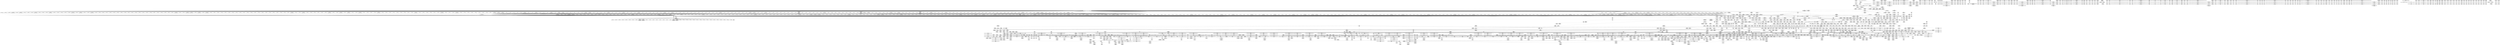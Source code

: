 digraph {
	CE0x50cdd00 [shape=record,shape=Mrecord,label="{CE0x50cdd00|rcu_lock_release:indirectgoto|*SummSink*}"]
	CE0x50cc350 [shape=record,shape=Mrecord,label="{CE0x50cc350|rcu_lock_release:tmp|*SummSource*}"]
	CE0x4fa1900 [shape=record,shape=Mrecord,label="{CE0x4fa1900|selinux_nlmsg_perm:tmp16|security/selinux/hooks.c,4724|*SummSink*}"]
	CE0x4f95220 [shape=record,shape=Mrecord,label="{CE0x4f95220|sock_has_perm:tmp6|security/selinux/hooks.c,3969}"]
	CE0x4f8cfa0 [shape=record,shape=Mrecord,label="{CE0x4f8cfa0|i64_2|*Constant*}"]
	CE0x4fd9690 [shape=record,shape=Mrecord,label="{CE0x4fd9690|selinux_nlmsg_perm:if.end18}"]
	CE0x4f7b1e0 [shape=record,shape=Mrecord,label="{CE0x4f7b1e0|720:_i32,_1216:_i8*,_:_CRE_880,888_|Function::selinux_netlink_send&Arg::sk::}"]
	CE0x4fca7f0 [shape=record,shape=Mrecord,label="{CE0x4fca7f0|selinux_nlmsg_perm:tmp3|security/selinux/hooks.c,4715|*SummSource*}"]
	CE0x4ffb210 [shape=record,shape=Mrecord,label="{CE0x4ffb210|i64*_getelementptr_inbounds_(_2_x_i64_,_2_x_i64_*___llvm_gcov_ctr131,_i64_0,_i64_0)|*Constant*|*SummSource*}"]
	CE0x4f8b740 [shape=record,shape=Mrecord,label="{CE0x4f8b740|sock_has_perm:tmp12|security/selinux/hooks.c,3970}"]
	CE0x5029b30 [shape=record,shape=Mrecord,label="{CE0x5029b30|_call_void___rcu_read_unlock()_#10,_!dbg_!27734|include/linux/rcupdate.h,937}"]
	CE0x4fcb260 [shape=record,shape=Mrecord,label="{CE0x4fcb260|selinux_nlmsg_perm:bf.clear|security/selinux/hooks.c,4729|*SummSource*}"]
	CE0x50d2730 [shape=record,shape=Mrecord,label="{CE0x50d2730|i64*_getelementptr_inbounds_(_4_x_i64_,_4_x_i64_*___llvm_gcov_ctr129,_i64_0,_i64_0)|*Constant*|*SummSource*}"]
	CE0x50cca20 [shape=record,shape=Mrecord,label="{CE0x50cca20|_call_void___preempt_count_sub(i32_1)_#10,_!dbg_!27715|include/linux/rcupdate.h,244|*SummSink*}"]
	CE0x4f31bb0 [shape=record,shape=Mrecord,label="{CE0x4f31bb0|selinux_netlink_send:entry|*SummSink*}"]
	CE0x4f25bc0 [shape=record,shape=Mrecord,label="{CE0x4f25bc0|720:_i32,_1216:_i8*,_:_CRE_381,382_}"]
	CE0x4fd7bc0 [shape=record,shape=Mrecord,label="{CE0x4fd7bc0|selinux_nlmsg_perm:sk_security|security/selinux/hooks.c,4715}"]
	CE0x4f5be30 [shape=record,shape=Mrecord,label="{CE0x4f5be30|720:_i32,_1216:_i8*,_:_CRE_671,672_}"]
	CE0x4f96030 [shape=record,shape=Mrecord,label="{CE0x4f96030|i32_23|*Constant*|*SummSource*}"]
	CE0x4f88f50 [shape=record,shape=Mrecord,label="{CE0x4f88f50|nlmsg_hdr:entry|*SummSink*}"]
	CE0x5111250 [shape=record,shape=Mrecord,label="{CE0x5111250|COLLAPSED:_GCMRE___llvm_gcov_ctr135_internal_global_4_x_i64_zeroinitializer:_elem_0:default:}"]
	CE0x4fbe970 [shape=record,shape=Mrecord,label="{CE0x4fbe970|GLOBAL:__llvm_gcov_ctr327|Global_var:__llvm_gcov_ctr327|*SummSource*}"]
	CE0x4f7d340 [shape=record,shape=Mrecord,label="{CE0x4f7d340|720:_i32,_1216:_i8*,_:_CRE_1008,1016_|Function::selinux_netlink_send&Arg::sk::}"]
	CE0x4fa2e00 [shape=record,shape=Mrecord,label="{CE0x4fa2e00|selinux_netlink_send:tmp6|security/selinux/hooks.c,5071|*SummSink*}"]
	CE0x4fb7690 [shape=record,shape=Mrecord,label="{CE0x4fb7690|i64*_getelementptr_inbounds_(_6_x_i64_,_6_x_i64_*___llvm_gcov_ctr327,_i64_0,_i64_0)|*Constant*}"]
	CE0x4f7c110 [shape=record,shape=Mrecord,label="{CE0x4f7c110|720:_i32,_1216:_i8*,_:_CRE_944,948_|Function::selinux_netlink_send&Arg::sk::}"]
	CE0x4f553b0 [shape=record,shape=Mrecord,label="{CE0x4f553b0|720:_i32,_1216:_i8*,_:_CRE_550,551_}"]
	CE0x50041b0 [shape=record,shape=Mrecord,label="{CE0x50041b0|i64*_getelementptr_inbounds_(_20_x_i64_,_20_x_i64_*___llvm_gcov_ctr325,_i64_0,_i64_18)|*Constant*|*SummSink*}"]
	CE0x503eca0 [shape=record,shape=Mrecord,label="{CE0x503eca0|sock_has_perm:tmp4|security/selinux/hooks.c,3966}"]
	CE0x5043170 [shape=record,shape=Mrecord,label="{CE0x5043170|task_sid:tmp|*SummSink*}"]
	CE0x4f62530 [shape=record,shape=Mrecord,label="{CE0x4f62530|selinux_nlmsg_perm:out}"]
	CE0x5052e40 [shape=record,shape=Mrecord,label="{CE0x5052e40|i8_1|*Constant*}"]
	CE0x50d52d0 [shape=record,shape=Mrecord,label="{CE0x50d52d0|_call_void_asm_sideeffect_,_memory_,_dirflag_,_fpsr_,_flags_()_#3,_!dbg_!27711,_!srcloc_!27714|include/linux/rcupdate.h,244|*SummSink*}"]
	CE0x506d770 [shape=record,shape=Mrecord,label="{CE0x506d770|rcu_read_lock:call3|include/linux/rcupdate.h,882|*SummSink*}"]
	CE0x4f35b70 [shape=record,shape=Mrecord,label="{CE0x4f35b70|selinux_nlmsg_perm:tobool|security/selinux/hooks.c,4724}"]
	CE0x504e290 [shape=record,shape=Mrecord,label="{CE0x504e290|rcu_lock_acquire:map|Function::rcu_lock_acquire&Arg::map::|*SummSource*}"]
	CE0x5057360 [shape=record,shape=Mrecord,label="{CE0x5057360|task_sid:tmp23|security/selinux/hooks.c,208|*SummSource*}"]
	CE0x4f3fee0 [shape=record,shape=Mrecord,label="{CE0x4f3fee0|720:_i32,_1216:_i8*,_:_CRE_208,209_}"]
	CE0x4f2f110 [shape=record,shape=Mrecord,label="{CE0x4f2f110|720:_i32,_1216:_i8*,_:_CRE_262,263_}"]
	CE0x4fae680 [shape=record,shape=Mrecord,label="{CE0x4fae680|sock_has_perm:sk_security|security/selinux/hooks.c,3964}"]
	CE0x4fff140 [shape=record,shape=Mrecord,label="{CE0x4fff140|i64*_getelementptr_inbounds_(_20_x_i64_,_20_x_i64_*___llvm_gcov_ctr325,_i64_0,_i64_12)|*Constant*|*SummSink*}"]
	CE0x4f5f880 [shape=record,shape=Mrecord,label="{CE0x4f5f880|GLOBAL:selinux_enforcing|Global_var:selinux_enforcing|*SummSink*}"]
	CE0x4faac60 [shape=record,shape=Mrecord,label="{CE0x4faac60|selinux_nlmsg_perm:call1|security/selinux/hooks.c,4723|*SummSource*}"]
	CE0x4fa6290 [shape=record,shape=Mrecord,label="{CE0x4fa6290|i32_1|*Constant*|*SummSource*}"]
	CE0x4f8f300 [shape=record,shape=Mrecord,label="{CE0x4f8f300|8:_%struct.sock*,_:_SCME_8,16_|*MultipleSource*|security/selinux/hooks.c, 3966|security/selinux/hooks.c,3966|security/selinux/hooks.c,3966}"]
	CE0x4f87f10 [shape=record,shape=Mrecord,label="{CE0x4f87f10|selinux_nlmsg_perm:tmp18|security/selinux/hooks.c,4725|*SummSink*}"]
	CE0x4f433c0 [shape=record,shape=Mrecord,label="{CE0x4f433c0|720:_i32,_1216:_i8*,_:_CRE_417,418_}"]
	CE0x4f55150 [shape=record,shape=Mrecord,label="{CE0x4f55150|720:_i32,_1216:_i8*,_:_CRE_548,549_}"]
	CE0x4f99da0 [shape=record,shape=Mrecord,label="{CE0x4f99da0|i64_7|*Constant*}"]
	CE0x5028930 [shape=record,shape=Mrecord,label="{CE0x5028930|GLOBAL:rcu_lock_release|*Constant*}"]
	CE0x5050eb0 [shape=record,shape=Mrecord,label="{CE0x5050eb0|i8*_getelementptr_inbounds_(_25_x_i8_,_25_x_i8_*_.str3,_i32_0,_i32_0)|*Constant*|*SummSource*}"]
	CE0x4f29050 [shape=record,shape=Mrecord,label="{CE0x4f29050|selinux_netlink_send:tmp|*SummSource*}"]
	CE0x4f31610 [shape=record,shape=Mrecord,label="{CE0x4f31610|720:_i32,_1216:_i8*,_:_CRE_233,234_}"]
	CE0x4f31280 [shape=record,shape=Mrecord,label="{CE0x4f31280|720:_i32,_1216:_i8*,_:_CRE_230,231_}"]
	CE0x4f5b380 [shape=record,shape=Mrecord,label="{CE0x4f5b380|720:_i32,_1216:_i8*,_:_CRE_662,663_}"]
	CE0x4f5a740 [shape=record,shape=Mrecord,label="{CE0x4f5a740|720:_i32,_1216:_i8*,_:_CRE_651,652_}"]
	CE0x500c6d0 [shape=record,shape=Mrecord,label="{CE0x500c6d0|rcu_read_unlock:do.body|*SummSource*}"]
	CE0x5106240 [shape=record,shape=Mrecord,label="{CE0x5106240|i64*_getelementptr_inbounds_(_4_x_i64_,_4_x_i64_*___llvm_gcov_ctr135,_i64_0,_i64_3)|*Constant*|*SummSource*}"]
	CE0x50c98d0 [shape=record,shape=Mrecord,label="{CE0x50c98d0|_call_void_mcount()_#3}"]
	CE0x4f86890 [shape=record,shape=Mrecord,label="{CE0x4f86890|sock_has_perm:tmp10|security/selinux/hooks.c,3969}"]
	CE0x500e410 [shape=record,shape=Mrecord,label="{CE0x500e410|i64*_getelementptr_inbounds_(_4_x_i64_,_4_x_i64_*___llvm_gcov_ctr130,_i64_0,_i64_0)|*Constant*|*SummSink*}"]
	CE0x50c82a0 [shape=record,shape=Mrecord,label="{CE0x50c82a0|rcu_lock_acquire:tmp6|*SummSource*}"]
	CE0x50e5b50 [shape=record,shape=Mrecord,label="{CE0x50e5b50|i8*_undef|*Constant*}"]
	CE0x4fdbc70 [shape=record,shape=Mrecord,label="{CE0x4fdbc70|selinux_nlmsg_perm:tmp16|security/selinux/hooks.c,4724|*SummSource*}"]
	CE0x4fd3d70 [shape=record,shape=Mrecord,label="{CE0x4fd3d70|get_current:bb}"]
	CE0x504cf30 [shape=record,shape=Mrecord,label="{CE0x504cf30|task_sid:do.end|*SummSink*}"]
	CE0x4ffebf0 [shape=record,shape=Mrecord,label="{CE0x4ffebf0|selinux_nlmsg_perm:tmp32|security/selinux/hooks.c,4731}"]
	CE0x4f61740 [shape=record,shape=Mrecord,label="{CE0x4f61740|task_sid:entry}"]
	CE0x4ff4980 [shape=record,shape=Mrecord,label="{CE0x4ff4980|COLLAPSED:_GCMRE___llvm_gcov_ctr127_internal_global_11_x_i64_zeroinitializer:_elem_0:default:}"]
	CE0x5033ab0 [shape=record,shape=Mrecord,label="{CE0x5033ab0|rcu_read_unlock:tmp1|*SummSink*}"]
	CE0x503a120 [shape=record,shape=Mrecord,label="{CE0x503a120|_ret_void,_!dbg_!27717|include/linux/rcupdate.h,419}"]
	CE0x500f110 [shape=record,shape=Mrecord,label="{CE0x500f110|__rcu_read_lock:tmp5|include/linux/rcupdate.h,239}"]
	CE0x4f33440 [shape=record,shape=Mrecord,label="{CE0x4f33440|720:_i32,_1216:_i8*,_:_CRE_158,159_}"]
	CE0x4f26080 [shape=record,shape=Mrecord,label="{CE0x4f26080|720:_i32,_1216:_i8*,_:_CRE_385,386_}"]
	CE0x4f34870 [shape=record,shape=Mrecord,label="{CE0x4f34870|720:_i32,_1216:_i8*,_:_CRE_175,176_}"]
	"CONST[source:2(external),value:2(dynamic)][purpose:{subject}][SrcIdx:7]"
	CE0x4fc05c0 [shape=record,shape=Mrecord,label="{CE0x4fc05c0|sock_has_perm:type|security/selinux/hooks.c,3972|*SummSink*}"]
	CE0x4f24b20 [shape=record,shape=Mrecord,label="{CE0x4f24b20|720:_i32,_1216:_i8*,_:_CRE_367,368_}"]
	CE0x4ff29d0 [shape=record,shape=Mrecord,label="{CE0x4ff29d0|cred_sid:cred|Function::cred_sid&Arg::cred::|*SummSink*}"]
	CE0x4f420c0 [shape=record,shape=Mrecord,label="{CE0x4f420c0|720:_i32,_1216:_i8*,_:_CRE_401,402_}"]
	CE0x50420a0 [shape=record,shape=Mrecord,label="{CE0x50420a0|8:_%struct.sock*,_:_SCME_0,4_|*MultipleSource*|security/selinux/hooks.c, 3966|security/selinux/hooks.c,3966|security/selinux/hooks.c,3966}"]
	CE0x4f79690 [shape=record,shape=Mrecord,label="{CE0x4f79690|720:_i32,_1216:_i8*,_:_CRE_857,858_}"]
	CE0x4f58a50 [shape=record,shape=Mrecord,label="{CE0x4f58a50|720:_i32,_1216:_i8*,_:_CRE_596,597_}"]
	CE0x504af50 [shape=record,shape=Mrecord,label="{CE0x504af50|task_sid:tmp7|security/selinux/hooks.c,208}"]
	CE0x6c946e0 [shape=record,shape=Mrecord,label="{CE0x6c946e0|720:_i32,_1216:_i8*,_:_CRE_19,20_|Function::selinux_netlink_send&Arg::sk::}"]
	CE0x4f8f820 [shape=record,shape=Mrecord,label="{CE0x4f8f820|selinux_nlmsg_perm:if.end19}"]
	CE0x50135e0 [shape=record,shape=Mrecord,label="{CE0x50135e0|rcu_read_unlock:tmp7|include/linux/rcupdate.h,933|*SummSource*}"]
	CE0x4f56450 [shape=record,shape=Mrecord,label="{CE0x4f56450|720:_i32,_1216:_i8*,_:_CRE_564,565_}"]
	CE0x4f5b4b0 [shape=record,shape=Mrecord,label="{CE0x4f5b4b0|720:_i32,_1216:_i8*,_:_CRE_663,664_}"]
	CE0x4fa8780 [shape=record,shape=Mrecord,label="{CE0x4fa8780|i64*_getelementptr_inbounds_(_2_x_i64_,_2_x_i64_*___llvm_gcov_ctr326,_i64_0,_i64_1)|*Constant*}"]
	CE0x502ecb0 [shape=record,shape=Mrecord,label="{CE0x502ecb0|sock_has_perm:retval.0|*SummSource*}"]
	CE0x4f3d010 [shape=record,shape=Mrecord,label="{CE0x4f3d010|720:_i32,_1216:_i8*,_:_CRE_134,135_}"]
	CE0x4fa1120 [shape=record,shape=Mrecord,label="{CE0x4fa1120|selinux_netlink_send:tmp9|security/selinux/hooks.c,5073|*SummSink*}"]
	CE0x50c75d0 [shape=record,shape=Mrecord,label="{CE0x50c75d0|%struct.lockdep_map*_null|*Constant*|*SummSink*}"]
	CE0x50512a0 [shape=record,shape=Mrecord,label="{CE0x50512a0|i32_208|*Constant*}"]
	CE0x4fd8670 [shape=record,shape=Mrecord,label="{CE0x4fd8670|selinux_nlmsg_perm:if.then12|*SummSource*}"]
	CE0x4f337d0 [shape=record,shape=Mrecord,label="{CE0x4f337d0|720:_i32,_1216:_i8*,_:_CRE_161,162_}"]
	CE0x4f8e9e0 [shape=record,shape=Mrecord,label="{CE0x4f8e9e0|selinux_nlmsg_perm:tmp7|security/selinux/hooks.c,4717|*SummSink*}"]
	CE0x5025050 [shape=record,shape=Mrecord,label="{CE0x5025050|i64*_getelementptr_inbounds_(_11_x_i64_,_11_x_i64_*___llvm_gcov_ctr132,_i64_0,_i64_10)|*Constant*}"]
	CE0x50d4940 [shape=record,shape=Mrecord,label="{CE0x50d4940|__preempt_count_add:tmp|*SummSource*}"]
	CE0x5016e60 [shape=record,shape=Mrecord,label="{CE0x5016e60|rcu_lock_acquire:tmp2|*SummSink*}"]
	CE0x4fd9170 [shape=record,shape=Mrecord,label="{CE0x4fd9170|sock_has_perm:bb|*SummSink*}"]
	CE0x50171a0 [shape=record,shape=Mrecord,label="{CE0x50171a0|rcu_read_unlock:tmp11|include/linux/rcupdate.h,933|*SummSource*}"]
	CE0x504e890 [shape=record,shape=Mrecord,label="{CE0x504e890|rcu_read_unlock:tobool|include/linux/rcupdate.h,933|*SummSource*}"]
	CE0x4f899f0 [shape=record,shape=Mrecord,label="{CE0x4f899f0|i8_2|*Constant*|*SummSource*}"]
	CE0x4fa25b0 [shape=record,shape=Mrecord,label="{CE0x4fa25b0|selinux_nlmsg_perm:cmp3|security/selinux/hooks.c,4725}"]
	CE0x4f8f580 [shape=record,shape=Mrecord,label="{CE0x4f8f580|8:_%struct.sock*,_:_SCME_16,18_|*MultipleSource*|security/selinux/hooks.c, 3966|security/selinux/hooks.c,3966|security/selinux/hooks.c,3966}"]
	CE0x50544b0 [shape=record,shape=Mrecord,label="{CE0x50544b0|i64*_getelementptr_inbounds_(_13_x_i64_,_13_x_i64_*___llvm_gcov_ctr126,_i64_0,_i64_11)|*Constant*}"]
	CE0x4f8db50 [shape=record,shape=Mrecord,label="{CE0x4f8db50|GLOBAL:current_task|Global_var:current_task|*SummSource*}"]
	CE0x5012ec0 [shape=record,shape=Mrecord,label="{CE0x5012ec0|rcu_read_unlock:bb|*SummSource*}"]
	CE0x50c70d0 [shape=record,shape=Mrecord,label="{CE0x50c70d0|i64*_getelementptr_inbounds_(_4_x_i64_,_4_x_i64_*___llvm_gcov_ctr130,_i64_0,_i64_3)|*Constant*}"]
	CE0x4f45e50 [shape=record,shape=Mrecord,label="{CE0x4f45e50|720:_i32,_1216:_i8*,_:_CRE_540,541_}"]
	CE0x50fadd0 [shape=record,shape=Mrecord,label="{CE0x50fadd0|__rcu_read_unlock:do.end|*SummSource*}"]
	CE0x4fcadf0 [shape=record,shape=Mrecord,label="{CE0x4fcadf0|selinux_nlmsg_perm:tmp4|*LoadInst*|security/selinux/hooks.c,4717}"]
	CE0x4f43620 [shape=record,shape=Mrecord,label="{CE0x4f43620|720:_i32,_1216:_i8*,_:_CRE_419,420_}"]
	CE0x4f89e50 [shape=record,shape=Mrecord,label="{CE0x4f89e50|sock_has_perm:u|security/selinux/hooks.c,3973|*SummSink*}"]
	CE0x4ff6e00 [shape=record,shape=Mrecord,label="{CE0x4ff6e00|rcu_read_lock:land.lhs.true2|*SummSink*}"]
	CE0x50f4700 [shape=record,shape=Mrecord,label="{CE0x50f4700|__preempt_count_sub:tmp2}"]
	CE0x4ff7c40 [shape=record,shape=Mrecord,label="{CE0x4ff7c40|i64*_getelementptr_inbounds_(_11_x_i64_,_11_x_i64_*___llvm_gcov_ctr132,_i64_0,_i64_8)|*Constant*}"]
	CE0x50375b0 [shape=record,shape=Mrecord,label="{CE0x50375b0|sock_has_perm:tmp16|security/selinux/hooks.c,3976|*SummSource*}"]
	CE0x4fd3900 [shape=record,shape=Mrecord,label="{CE0x4fd3900|selinux_nlmsg_perm:tmp39|security/selinux/hooks.c,4735}"]
	CE0x4f7e3e0 [shape=record,shape=Mrecord,label="{CE0x4f7e3e0|720:_i32,_1216:_i8*,_:_CRE_1076,1080_|Function::selinux_netlink_send&Arg::sk::}"]
	CE0x50051a0 [shape=record,shape=Mrecord,label="{CE0x50051a0|selinux_nlmsg_perm:call20|security/selinux/hooks.c,4740|*SummSource*}"]
	CE0x4fc8670 [shape=record,shape=Mrecord,label="{CE0x4fc8670|i8*_getelementptr_inbounds_(_44_x_i8_,_44_x_i8_*_.str47,_i32_0,_i32_0)|*Constant*|*SummSource*}"]
	CE0x50c6110 [shape=record,shape=Mrecord,label="{CE0x50c6110|COLLAPSED:_GCMRE___llvm_gcov_ctr134_internal_global_4_x_i64_zeroinitializer:_elem_0:default:}"]
	CE0x4faa910 [shape=record,shape=Mrecord,label="{CE0x4faa910|i32_41|*Constant*}"]
	CE0x504c660 [shape=record,shape=Mrecord,label="{CE0x504c660|cred_sid:tmp}"]
	CE0x4ff32e0 [shape=record,shape=Mrecord,label="{CE0x4ff32e0|_call_void_rcu_read_unlock()_#10,_!dbg_!27748|security/selinux/hooks.c,209|*SummSource*}"]
	CE0x4ff4f60 [shape=record,shape=Mrecord,label="{CE0x4ff4f60|rcu_read_lock:bb}"]
	CE0x4f30a30 [shape=record,shape=Mrecord,label="{CE0x4f30a30|720:_i32,_1216:_i8*,_:_CRE_223,224_}"]
	CE0x4f9b7b0 [shape=record,shape=Mrecord,label="{CE0x4f9b7b0|_ret_i32_%retval.0,_!dbg_!27723|security/selinux/hooks.c,5074}"]
	CE0x50d2520 [shape=record,shape=Mrecord,label="{CE0x50d2520|i64*_getelementptr_inbounds_(_4_x_i64_,_4_x_i64_*___llvm_gcov_ctr129,_i64_0,_i64_0)|*Constant*}"]
	CE0x4f5cda0 [shape=record,shape=Mrecord,label="{CE0x4f5cda0|720:_i32,_1216:_i8*,_:_CRE_684,685_}"]
	CE0x4f886f0 [shape=record,shape=Mrecord,label="{CE0x4f886f0|COLLAPSED:_GCMRE___llvm_gcov_ctr326_internal_global_2_x_i64_zeroinitializer:_elem_0:default:}"]
	CE0x5071f30 [shape=record,shape=Mrecord,label="{CE0x5071f30|i8*_getelementptr_inbounds_(_42_x_i8_,_42_x_i8_*_.str46,_i32_0,_i32_0)|*Constant*|*SummSink*}"]
	CE0x4f75390 [shape=record,shape=Mrecord,label="{CE0x4f75390|720:_i32,_1216:_i8*,_:_CRE_772,776_|Function::selinux_netlink_send&Arg::sk::}"]
	CE0x4fc2ac0 [shape=record,shape=Mrecord,label="{CE0x4fc2ac0|sock_has_perm:if.end|*SummSink*}"]
	CE0x50e55a0 [shape=record,shape=Mrecord,label="{CE0x50e55a0|rcu_lock_acquire:tmp6|*SummSink*}"]
	CE0x4fa5970 [shape=record,shape=Mrecord,label="{CE0x4fa5970|selinux_netlink_send:retval.0|*SummSink*}"]
	CE0x4f300b0 [shape=record,shape=Mrecord,label="{CE0x4f300b0|720:_i32,_1216:_i8*,_:_CRE_215,216_}"]
	CE0x4f85c80 [shape=record,shape=Mrecord,label="{CE0x4f85c80|i64*_getelementptr_inbounds_(_20_x_i64_,_20_x_i64_*___llvm_gcov_ctr325,_i64_0,_i64_3)|*Constant*|*SummSink*}"]
	CE0x502a040 [shape=record,shape=Mrecord,label="{CE0x502a040|GLOBAL:__rcu_read_unlock|*Constant*|*SummSink*}"]
	CE0x4ffbaf0 [shape=record,shape=Mrecord,label="{CE0x4ffbaf0|8:_%struct.sock*,_:_SCME_38,39_}"]
	CE0x50d3ea0 [shape=record,shape=Mrecord,label="{CE0x50d3ea0|__rcu_read_unlock:tmp4|include/linux/rcupdate.h,244|*SummSource*}"]
	CE0x4fa5ea0 [shape=record,shape=Mrecord,label="{CE0x4fa5ea0|i64*_getelementptr_inbounds_(_6_x_i64_,_6_x_i64_*___llvm_gcov_ctr324,_i64_0,_i64_5)|*Constant*|*SummSink*}"]
	CE0x4fda3c0 [shape=record,shape=Mrecord,label="{CE0x4fda3c0|selinux_nlmsg_perm:if.then|*SummSink*}"]
	CE0x4f9c840 [shape=record,shape=Mrecord,label="{CE0x4f9c840|_call_void_mcount()_#3|*SummSink*}"]
	CE0x4f4b9b0 [shape=record,shape=Mrecord,label="{CE0x4f4b9b0|720:_i32,_1216:_i8*,_:_CRE_79,80_}"]
	CE0x4f7f020 [shape=record,shape=Mrecord,label="{CE0x4f7f020|720:_i32,_1216:_i8*,_:_CRE_1144,1152_|Function::selinux_netlink_send&Arg::sk::}"]
	CE0x6a5d020 [shape=record,shape=Mrecord,label="{CE0x6a5d020|720:_i32,_1216:_i8*,_:_CRE_25,26_}"]
	CE0x4fad0f0 [shape=record,shape=Mrecord,label="{CE0x4fad0f0|nlmsg_hdr:tmp4|*LoadInst*|include/linux/netlink.h,15|*SummSource*}"]
	CE0x5026360 [shape=record,shape=Mrecord,label="{CE0x5026360|_call_void_rcu_lock_release(%struct.lockdep_map*_rcu_lock_map)_#10,_!dbg_!27733|include/linux/rcupdate.h,935|*SummSink*}"]
	CE0x50d58d0 [shape=record,shape=Mrecord,label="{CE0x50d58d0|__rcu_read_unlock:tmp5|include/linux/rcupdate.h,244|*SummSink*}"]
	CE0x5056130 [shape=record,shape=Mrecord,label="{CE0x5056130|task_sid:tmp21|security/selinux/hooks.c,208}"]
	CE0x4612120 [shape=record,shape=Mrecord,label="{CE0x4612120|720:_i32,_1216:_i8*,_:_CRE_7,8_}"]
	CE0x502dab0 [shape=record,shape=Mrecord,label="{CE0x502dab0|avc_has_perm:tclass|Function::avc_has_perm&Arg::tclass::|*SummSink*}"]
	CE0x4f34d80 [shape=record,shape=Mrecord,label="{CE0x4f34d80|720:_i32,_1216:_i8*,_:_CRE_84,85_}"]
	CE0x50098a0 [shape=record,shape=Mrecord,label="{CE0x50098a0|sock_has_perm:entry|*SummSink*}"]
	CE0x500d680 [shape=record,shape=Mrecord,label="{CE0x500d680|rcu_read_unlock:tmp1}"]
	CE0x5035db0 [shape=record,shape=Mrecord,label="{CE0x5035db0|sock_has_perm:net3|security/selinux/hooks.c,3974|*SummSink*}"]
	CE0x4f5c090 [shape=record,shape=Mrecord,label="{CE0x4f5c090|720:_i32,_1216:_i8*,_:_CRE_673,674_}"]
	CE0x5044600 [shape=record,shape=Mrecord,label="{CE0x5044600|rcu_read_lock:tmp3|*SummSource*}"]
	CE0x4f43c10 [shape=record,shape=Mrecord,label="{CE0x4f43c10|720:_i32,_1216:_i8*,_:_CRE_424,428_|Function::selinux_netlink_send&Arg::sk::}"]
	CE0x50d3580 [shape=record,shape=Mrecord,label="{CE0x50d3580|__preempt_count_add:tmp5|./arch/x86/include/asm/preempt.h,72|*SummSource*}"]
	CE0x4f74d00 [shape=record,shape=Mrecord,label="{CE0x4f74d00|selinux_nlmsg_perm:tmp28|security/selinux/hooks.c,4730|*SummSource*}"]
	CE0x4ff19a0 [shape=record,shape=Mrecord,label="{CE0x4ff19a0|GLOBAL:cred_sid|*Constant*}"]
	CE0x4fd5530 [shape=record,shape=Mrecord,label="{CE0x4fd5530|selinux_nlmsg_perm:tmp|*SummSource*}"]
	CE0x5029550 [shape=record,shape=Mrecord,label="{CE0x5029550|GLOBAL:__rcu_read_unlock|*Constant*}"]
	CE0x4fa1430 [shape=record,shape=Mrecord,label="{CE0x4fa1430|selinux_netlink_send:call1|security/selinux/hooks.c,5073|*SummSource*}"]
	CE0x4fa31e0 [shape=record,shape=Mrecord,label="{CE0x4fa31e0|selinux_netlink_send:tmp7|security/selinux/hooks.c,5071}"]
	CE0x4fd1ae0 [shape=record,shape=Mrecord,label="{CE0x4fd1ae0|i64_14|*Constant*}"]
	CE0x4fa8d80 [shape=record,shape=Mrecord,label="{CE0x4fa8d80|_call_void_mcount()_#3|*SummSink*}"]
	CE0x4f61030 [shape=record,shape=Mrecord,label="{CE0x4f61030|sock_has_perm:sk_security|security/selinux/hooks.c,3964|*SummSource*}"]
	CE0x50cf3f0 [shape=record,shape=Mrecord,label="{CE0x50cf3f0|_call_void_lock_release(%struct.lockdep_map*_%map,_i32_1,_i64_ptrtoint_(i8*_blockaddress(_rcu_lock_release,_%__here)_to_i64))_#10,_!dbg_!27716|include/linux/rcupdate.h,423|*SummSource*}"]
	CE0x4f7ae50 [shape=record,shape=Mrecord,label="{CE0x4f7ae50|720:_i32,_1216:_i8*,_:_CRE_877,878_}"]
	CE0x4fd8540 [shape=record,shape=Mrecord,label="{CE0x4fd8540|selinux_nlmsg_perm:if.then12}"]
	CE0x4fb6750 [shape=record,shape=Mrecord,label="{CE0x4fb6750|nlmsg_hdr:bb|*SummSink*}"]
	CE0x4f48e40 [shape=record,shape=Mrecord,label="{CE0x4f48e40|selinux_netlink_send:sk|Function::selinux_netlink_send&Arg::sk::|*SummSink*}"]
	CE0x50cf010 [shape=record,shape=Mrecord,label="{CE0x50cf010|rcu_lock_release:tmp5|include/linux/rcupdate.h,423|*SummSink*}"]
	CE0x4fbdc30 [shape=record,shape=Mrecord,label="{CE0x4fbdc30|_call_void___rcu_read_lock()_#10,_!dbg_!27710|include/linux/rcupdate.h,879}"]
	CE0x4fd6330 [shape=record,shape=Mrecord,label="{CE0x4fd6330|selinux_nlmsg_perm:if.end14}"]
	CE0x4f5ac60 [shape=record,shape=Mrecord,label="{CE0x4f5ac60|720:_i32,_1216:_i8*,_:_CRE_656,657_}"]
	CE0x4fa7db0 [shape=record,shape=Mrecord,label="{CE0x4fa7db0|selinux_nlmsg_perm:perm|security/selinux/hooks.c, 4713|*SummSource*}"]
	CE0x4ff3f30 [shape=record,shape=Mrecord,label="{CE0x4ff3f30|_ret_void,_!dbg_!27735|include/linux/rcupdate.h,938|*SummSource*}"]
	CE0x5043c20 [shape=record,shape=Mrecord,label="{CE0x5043c20|i64_3|*Constant*|*SummSink*}"]
	CE0x4f3e240 [shape=record,shape=Mrecord,label="{CE0x4f3e240|720:_i32,_1216:_i8*,_:_CRE_177,178_}"]
	CE0x5016110 [shape=record,shape=Mrecord,label="{CE0x5016110|rcu_read_unlock:if.then|*SummSink*}"]
	CE0x4f97a20 [shape=record,shape=Mrecord,label="{CE0x4f97a20|selinux_netlink_send:tmp4|security/selinux/hooks.c,5070|*SummSource*}"]
	CE0x4f5b250 [shape=record,shape=Mrecord,label="{CE0x4f5b250|720:_i32,_1216:_i8*,_:_CRE_661,662_}"]
	CE0x50018d0 [shape=record,shape=Mrecord,label="{CE0x50018d0|selinux_nlmsg_perm:tmp41|security/selinux/hooks.c,4736}"]
	CE0x5048680 [shape=record,shape=Mrecord,label="{CE0x5048680|task_sid:bb}"]
	CE0x4fa6350 [shape=record,shape=Mrecord,label="{CE0x4fa6350|i32_1|*Constant*|*SummSink*}"]
	CE0x4f71740 [shape=record,shape=Mrecord,label="{CE0x4f71740|720:_i32,_1216:_i8*,_:_CRE_697,698_}"]
	CE0x4f51b50 [shape=record,shape=Mrecord,label="{CE0x4f51b50|720:_i32,_1216:_i8*,_:_CRE_118,119_}"]
	CE0x50c5230 [shape=record,shape=Mrecord,label="{CE0x50c5230|__rcu_read_unlock:tmp4|include/linux/rcupdate.h,244|*SummSink*}"]
	CE0x4f349a0 [shape=record,shape=Mrecord,label="{CE0x4f349a0|720:_i32,_1216:_i8*,_:_CRE_176,177_}"]
	CE0x50147a0 [shape=record,shape=Mrecord,label="{CE0x50147a0|i64*_getelementptr_inbounds_(_4_x_i64_,_4_x_i64_*___llvm_gcov_ctr133,_i64_0,_i64_1)|*Constant*|*SummSink*}"]
	CE0x4f99710 [shape=record,shape=Mrecord,label="{CE0x4f99710|_ret_i32_%call7,_!dbg_!27749|security/selinux/hooks.c,210}"]
	CE0x4f57030 [shape=record,shape=Mrecord,label="{CE0x4f57030|720:_i32,_1216:_i8*,_:_CRE_574,575_}"]
	CE0x5031020 [shape=record,shape=Mrecord,label="{CE0x5031020|i64_2|*Constant*}"]
	CE0x4f88a60 [shape=record,shape=Mrecord,label="{CE0x4f88a60|GLOBAL:nlmsg_hdr|*Constant*|*SummSink*}"]
	CE0x4f2f070 [shape=record,shape=Mrecord,label="{CE0x4f2f070|720:_i32,_1216:_i8*,_:_CRE_254,255_}"]
	CE0x4f7f560 [shape=record,shape=Mrecord,label="{CE0x4f7f560|720:_i32,_1216:_i8*,_:_CRE_1154,1155_}"]
	CE0x4f58de0 [shape=record,shape=Mrecord,label="{CE0x4f58de0|720:_i32,_1216:_i8*,_:_CRE_599,600_}"]
	CE0x4fc4070 [shape=record,shape=Mrecord,label="{CE0x4fc4070|8:_%struct.sock*,_:_SCME_35,36_}"]
	CE0x5054d50 [shape=record,shape=Mrecord,label="{CE0x5054d50|task_sid:tmp25|security/selinux/hooks.c,208|*SummSource*}"]
	CE0x4f99a20 [shape=record,shape=Mrecord,label="{CE0x4f99a20|_ret_i32_%call7,_!dbg_!27749|security/selinux/hooks.c,210|*SummSink*}"]
	CE0x4fd4590 [shape=record,shape=Mrecord,label="{CE0x4fd4590|get_current:bb|*SummSink*}"]
	CE0x504cfa0 [shape=record,shape=Mrecord,label="{CE0x504cfa0|task_sid:if.end}"]
	CE0x5016390 [shape=record,shape=Mrecord,label="{CE0x5016390|rcu_read_unlock:if.end|*SummSink*}"]
	CE0x4f39ec0 [shape=record,shape=Mrecord,label="{CE0x4f39ec0|720:_i32,_1216:_i8*,_:_CRE_112,113_}"]
	CE0x502d7e0 [shape=record,shape=Mrecord,label="{CE0x502d7e0|avc_has_perm:tclass|Function::avc_has_perm&Arg::tclass::}"]
	CE0x506b210 [shape=record,shape=Mrecord,label="{CE0x506b210|rcu_read_lock:tmp8|include/linux/rcupdate.h,882|*SummSource*}"]
	CE0x4f2fac0 [shape=record,shape=Mrecord,label="{CE0x4f2fac0|720:_i32,_1216:_i8*,_:_CRE_210,211_}"]
	CE0x500bcd0 [shape=record,shape=Mrecord,label="{CE0x500bcd0|_call_void_asm_sideeffect_,_memory_,_dirflag_,_fpsr_,_flags_()_#3,_!dbg_!27714,_!srcloc_!27715|include/linux/rcupdate.h,239|*SummSource*}"]
	CE0x4f77ed0 [shape=record,shape=Mrecord,label="{CE0x4f77ed0|720:_i32,_1216:_i8*,_:_CRE_837,838_}"]
	CE0x4f3dfe0 [shape=record,shape=Mrecord,label="{CE0x4f3dfe0|720:_i32,_1216:_i8*,_:_CRE_30,31_}"]
	CE0x50c4eb0 [shape=record,shape=Mrecord,label="{CE0x50c4eb0|rcu_lock_release:bb|*SummSource*}"]
	CE0x5010d60 [shape=record,shape=Mrecord,label="{CE0x5010d60|rcu_lock_acquire:tmp3}"]
	CE0x4fca2c0 [shape=record,shape=Mrecord,label="{CE0x4fca2c0|8:_%struct.sock*,_:_SCME_55,56_}"]
	CE0x4fc6b20 [shape=record,shape=Mrecord,label="{CE0x4fc6b20|GLOBAL:task_sid|*Constant*|*SummSink*}"]
	CE0x4f62960 [shape=record,shape=Mrecord,label="{CE0x4f62960|_ret_%struct.nlmsghdr*_%tmp5,_!dbg_!27714|include/linux/netlink.h,15}"]
	CE0x50515d0 [shape=record,shape=Mrecord,label="{CE0x50515d0|i32_208|*Constant*|*SummSink*}"]
	CE0x4f281a0 [shape=record,shape=Mrecord,label="{CE0x4f281a0|720:_i32,_1216:_i8*,_:_CRE_97,98_}"]
	CE0x504b330 [shape=record,shape=Mrecord,label="{CE0x504b330|cred_sid:tmp|*SummSource*}"]
	CE0x4f540f0 [shape=record,shape=Mrecord,label="{CE0x4f540f0|720:_i32,_1216:_i8*,_:_CRE_356,357_}"]
	CE0x50dd870 [shape=record,shape=Mrecord,label="{CE0x50dd870|i32_0|*Constant*}"]
	CE0x4fc2470 [shape=record,shape=Mrecord,label="{CE0x4fc2470|8:_%struct.sock*,_:_SCME_25,26_}"]
	CE0x50d7870 [shape=record,shape=Mrecord,label="{CE0x50d7870|__preempt_count_add:do.body|*SummSource*}"]
	CE0x4f2f210 [shape=record,shape=Mrecord,label="{CE0x4f2f210|720:_i32,_1216:_i8*,_:_CRE_263,264_}"]
	CE0x5100f00 [shape=record,shape=Mrecord,label="{CE0x5100f00|__preempt_count_sub:do.end|*SummSink*}"]
	CE0x4fbec70 [shape=record,shape=Mrecord,label="{CE0x4fbec70|sock_has_perm:tmp8|security/selinux/hooks.c,3969}"]
	CE0x4fd9e30 [shape=record,shape=Mrecord,label="{CE0x4fd9e30|selinux_nlmsg_perm:len|security/selinux/hooks.c,4717}"]
	CE0x4f8ca20 [shape=record,shape=Mrecord,label="{CE0x4f8ca20|task_sid:land.lhs.true2|*SummSink*}"]
	CE0x4faa2d0 [shape=record,shape=Mrecord,label="{CE0x4faa2d0|_call_void_mcount()_#3}"]
	CE0x500e010 [shape=record,shape=Mrecord,label="{CE0x500e010|GLOBAL:__preempt_count_sub|*Constant*|*SummSource*}"]
	CE0x5045fa0 [shape=record,shape=Mrecord,label="{CE0x5045fa0|i64*_getelementptr_inbounds_(_11_x_i64_,_11_x_i64_*___llvm_gcov_ctr127,_i64_0,_i64_0)|*Constant*}"]
	CE0x4f314e0 [shape=record,shape=Mrecord,label="{CE0x4f314e0|720:_i32,_1216:_i8*,_:_CRE_232,233_}"]
	CE0x4f407d0 [shape=record,shape=Mrecord,label="{CE0x4f407d0|selinux_nlmsg_perm:nlmsg_type|security/selinux/hooks.c,4723|*SummSource*}"]
	CE0x4fbf800 [shape=record,shape=Mrecord,label="{CE0x4fbf800|sock_has_perm:tmp13|security/selinux/hooks.c,3972}"]
	CE0x50cb930 [shape=record,shape=Mrecord,label="{CE0x50cb930|GLOBAL:__preempt_count|Global_var:__preempt_count|*SummSource*}"]
	CE0x4f30900 [shape=record,shape=Mrecord,label="{CE0x4f30900|720:_i32,_1216:_i8*,_:_CRE_222,223_}"]
	CE0x4f574f0 [shape=record,shape=Mrecord,label="{CE0x4f574f0|720:_i32,_1216:_i8*,_:_CRE_578,579_}"]
	CE0x4f75030 [shape=record,shape=Mrecord,label="{CE0x4f75030|720:_i32,_1216:_i8*,_:_CRE_764,768_|Function::selinux_netlink_send&Arg::sk::}"]
	CE0x50480c0 [shape=record,shape=Mrecord,label="{CE0x50480c0|GLOBAL:__llvm_gcov_ctr126|Global_var:__llvm_gcov_ctr126}"]
	CE0x502a3c0 [shape=record,shape=Mrecord,label="{CE0x502a3c0|__rcu_read_unlock:entry|*SummSource*}"]
	CE0x4f2e950 [shape=record,shape=Mrecord,label="{CE0x4f2e950|720:_i32,_1216:_i8*,_:_CRE_248,249_}"]
	CE0x50c65a0 [shape=record,shape=Mrecord,label="{CE0x50c65a0|__rcu_read_unlock:tmp}"]
	CE0x5013b80 [shape=record,shape=Mrecord,label="{CE0x5013b80|_call_void_mcount()_#3}"]
	CE0x4f74a30 [shape=record,shape=Mrecord,label="{CE0x4f74a30|i64_10|*Constant*|*SummSource*}"]
	CE0x50e26b0 [shape=record,shape=Mrecord,label="{CE0x50e26b0|rcu_lock_release:tmp7|*SummSource*}"]
	CE0x4f336a0 [shape=record,shape=Mrecord,label="{CE0x4f336a0|720:_i32,_1216:_i8*,_:_CRE_160,161_}"]
	CE0x506b870 [shape=record,shape=Mrecord,label="{CE0x506b870|rcu_read_lock:tobool1|include/linux/rcupdate.h,882|*SummSource*}"]
	CE0x4f54440 [shape=record,shape=Mrecord,label="{CE0x4f54440|720:_i32,_1216:_i8*,_:_CRE_359,360_}"]
	CE0x5038840 [shape=record,shape=Mrecord,label="{CE0x5038840|i32_(i32,_i32,_i16,_i32,_%struct.common_audit_data*)*_bitcast_(i32_(i32,_i32,_i16,_i32,_%struct.common_audit_data.495*)*_avc_has_perm_to_i32_(i32,_i32,_i16,_i32,_%struct.common_audit_data*)*)|*Constant*}"]
	CE0x4f49930 [shape=record,shape=Mrecord,label="{CE0x4f49930|720:_i32,_1216:_i8*,_:_CRE_35,36_}"]
	CE0x50c4fd0 [shape=record,shape=Mrecord,label="{CE0x50c4fd0|rcu_lock_release:indirectgoto}"]
	CE0x50d7280 [shape=record,shape=Mrecord,label="{CE0x50d7280|__rcu_read_unlock:tmp7|include/linux/rcupdate.h,245|*SummSink*}"]
	CE0x4f9cc10 [shape=record,shape=Mrecord,label="{CE0x4f9cc10|i64*_getelementptr_inbounds_(_6_x_i64_,_6_x_i64_*___llvm_gcov_ctr324,_i64_0,_i64_3)|*Constant*|*SummSource*}"]
	CE0x50116b0 [shape=record,shape=Mrecord,label="{CE0x50116b0|rcu_read_unlock:tmp15|include/linux/rcupdate.h,933|*SummSource*}"]
	CE0x4f7a600 [shape=record,shape=Mrecord,label="{CE0x4f7a600|720:_i32,_1216:_i8*,_:_CRE_870,871_}"]
	CE0x50067c0 [shape=record,shape=Mrecord,label="{CE0x50067c0|sock_has_perm:perms|Function::sock_has_perm&Arg::perms::|*SummSink*}"]
	CE0x4f8add0 [shape=record,shape=Mrecord,label="{CE0x4f8add0|sock_has_perm:u2|security/selinux/hooks.c,3974}"]
	CE0x5044f70 [shape=record,shape=Mrecord,label="{CE0x5044f70|rcu_read_unlock:tobool|include/linux/rcupdate.h,933|*SummSink*}"]
	CE0x4f2da50 [shape=record,shape=Mrecord,label="{CE0x4f2da50|selinux_netlink_send:tmp|*SummSink*}"]
	CE0x5072d30 [shape=record,shape=Mrecord,label="{CE0x5072d30|rcu_read_lock:tmp20|include/linux/rcupdate.h,882}"]
	CE0x4f5ff70 [shape=record,shape=Mrecord,label="{CE0x4f5ff70|selinux_nlmsg_perm:tmp23|security/selinux/hooks.c,4730|*SummSource*}"]
	CE0x4f94bf0 [shape=record,shape=Mrecord,label="{CE0x4f94bf0|cred_sid:tmp5|security/selinux/hooks.c,196}"]
	CE0x4f7eca0 [shape=record,shape=Mrecord,label="{CE0x4f7eca0|720:_i32,_1216:_i8*,_:_CRE_1128,1136_|Function::selinux_netlink_send&Arg::sk::}"]
	CE0x4fb8490 [shape=record,shape=Mrecord,label="{CE0x4fb8490|get_current:tmp3}"]
	CE0x5100750 [shape=record,shape=Mrecord,label="{CE0x5100750|__preempt_count_add:bb}"]
	CE0x4f619c0 [shape=record,shape=Mrecord,label="{CE0x4f619c0|i32_2|*Constant*|*SummSink*}"]
	CE0x503e400 [shape=record,shape=Mrecord,label="{CE0x503e400|cred_sid:tmp3|*SummSource*}"]
	CE0x504dfe0 [shape=record,shape=Mrecord,label="{CE0x504dfe0|task_sid:tmp12|security/selinux/hooks.c,208|*SummSource*}"]
	CE0x50403e0 [shape=record,shape=Mrecord,label="{CE0x50403e0|8:_%struct.sock*,_:_SCME_40,41_}"]
	CE0x4f59040 [shape=record,shape=Mrecord,label="{CE0x4f59040|720:_i32,_1216:_i8*,_:_CRE_601,602_}"]
	CE0x504acb0 [shape=record,shape=Mrecord,label="{CE0x504acb0|rcu_lock_acquire:entry}"]
	CE0x4fd1810 [shape=record,shape=Mrecord,label="{CE0x4fd1810|selinux_nlmsg_perm:cmp15|security/selinux/hooks.c,4735|*SummSource*}"]
	CE0x4fac700 [shape=record,shape=Mrecord,label="{CE0x4fac700|cred_sid:tmp4|*LoadInst*|security/selinux/hooks.c,196|*SummSource*}"]
	CE0x51065d0 [shape=record,shape=Mrecord,label="{CE0x51065d0|__preempt_count_add:tmp3|*SummSource*}"]
	CE0x4f77da0 [shape=record,shape=Mrecord,label="{CE0x4f77da0|720:_i32,_1216:_i8*,_:_CRE_836,837_}"]
	CE0x4f9b930 [shape=record,shape=Mrecord,label="{CE0x4f9b930|_ret_i32_%retval.0,_!dbg_!27723|security/selinux/hooks.c,5074|*SummSink*}"]
	CE0x4fa9fd0 [shape=record,shape=Mrecord,label="{CE0x4fa9fd0|nlmsg_hdr:tmp3}"]
	CE0x4f80660 [shape=record,shape=Mrecord,label="{CE0x4f80660|720:_i32,_1216:_i8*,_:_CRE_1196,1200_|Function::selinux_netlink_send&Arg::sk::}"]
	CE0x5015630 [shape=record,shape=Mrecord,label="{CE0x5015630|_call_void_asm_addl_$1,_%gs:$0_,_*m,ri,*m,_dirflag_,_fpsr_,_flags_(i32*___preempt_count,_i32_%sub,_i32*___preempt_count)_#3,_!dbg_!27717,_!srcloc_!27718|./arch/x86/include/asm/preempt.h,77}"]
	CE0x4f45120 [shape=record,shape=Mrecord,label="{CE0x4f45120|720:_i32,_1216:_i8*,_:_CRE_488,496_|Function::selinux_netlink_send&Arg::sk::}"]
	CE0x4f9ad30 [shape=record,shape=Mrecord,label="{CE0x4f9ad30|selinux_netlink_send:tmp10|security/selinux/hooks.c,5074|*SummSink*}"]
	CE0x4f7ee60 [shape=record,shape=Mrecord,label="{CE0x4f7ee60|720:_i32,_1216:_i8*,_:_CRE_1136,1140_|Function::selinux_netlink_send&Arg::sk::}"]
	CE0x4f78000 [shape=record,shape=Mrecord,label="{CE0x4f78000|720:_i32,_1216:_i8*,_:_CRE_838,839_}"]
	CE0x50cfc10 [shape=record,shape=Mrecord,label="{CE0x50cfc10|GLOBAL:lock_release|*Constant*|*SummSink*}"]
	CE0x4fd4c40 [shape=record,shape=Mrecord,label="{CE0x4fd4c40|selinux_nlmsg_perm:tmp10|security/selinux/hooks.c,4718}"]
	CE0x4f78980 [shape=record,shape=Mrecord,label="{CE0x4f78980|720:_i32,_1216:_i8*,_:_CRE_846,847_}"]
	CE0x50496a0 [shape=record,shape=Mrecord,label="{CE0x50496a0|GLOBAL:__llvm_gcov_ctr126|Global_var:__llvm_gcov_ctr126|*SummSource*}"]
	CE0x4f41870 [shape=record,shape=Mrecord,label="{CE0x4f41870|720:_i32,_1216:_i8*,_:_CRE_394,395_}"]
	CE0x4f8d2a0 [shape=record,shape=Mrecord,label="{CE0x4f8d2a0|%struct.task_struct*_(%struct.task_struct**)*_asm_movq_%gs:$_1:P_,$0_,_r,im,_dirflag_,_fpsr_,_flags_|*SummSource*}"]
	CE0x4f59170 [shape=record,shape=Mrecord,label="{CE0x4f59170|720:_i32,_1216:_i8*,_:_CRE_602,603_}"]
	CE0x4f33b60 [shape=record,shape=Mrecord,label="{CE0x4f33b60|720:_i32,_1216:_i8*,_:_CRE_164,165_}"]
	CE0x4fa9320 [shape=record,shape=Mrecord,label="{CE0x4fa9320|i64_1|*Constant*}"]
	CE0x4f24eb0 [shape=record,shape=Mrecord,label="{CE0x4f24eb0|720:_i32,_1216:_i8*,_:_CRE_370,371_}"]
	CE0x4ff96f0 [shape=record,shape=Mrecord,label="{CE0x4ff96f0|rcu_read_lock:tmp20|include/linux/rcupdate.h,882|*SummSource*}"]
	CE0x5038230 [shape=record,shape=Mrecord,label="{CE0x5038230|sock_has_perm:tmp17|security/selinux/hooks.c,3976|*SummSink*}"]
	CE0x4f8cc40 [shape=record,shape=Mrecord,label="{CE0x4f8cc40|task_sid:do.body|*SummSource*}"]
	CE0x4f4d650 [shape=record,shape=Mrecord,label="{CE0x4f4d650|720:_i32,_1216:_i8*,_:_CRE_48,56_|Function::selinux_netlink_send&Arg::sk::}"]
	CE0x4f55c00 [shape=record,shape=Mrecord,label="{CE0x4f55c00|720:_i32,_1216:_i8*,_:_CRE_557,558_}"]
	CE0x4fbd1d0 [shape=record,shape=Mrecord,label="{CE0x4fbd1d0|i8*_getelementptr_inbounds_(_25_x_i8_,_25_x_i8_*_.str45,_i32_0,_i32_0)|*Constant*}"]
	CE0x4fa9d50 [shape=record,shape=Mrecord,label="{CE0x4fa9d50|i32_59|*Constant*}"]
	CE0x4f81ee0 [shape=record,shape=Mrecord,label="{CE0x4f81ee0|128:_i32,_216:_i8*,_:_CRE:_elem_0:default:}"]
	CE0x4f54050 [shape=record,shape=Mrecord,label="{CE0x4f54050|720:_i32,_1216:_i8*,_:_CRE_355,356_}"]
	CE0x4f53bf0 [shape=record,shape=Mrecord,label="{CE0x4f53bf0|720:_i32,_1216:_i8*,_:_CRE_352,353_}"]
	CE0x5048200 [shape=record,shape=Mrecord,label="{CE0x5048200|rcu_read_unlock:do.end}"]
	CE0x5049ca0 [shape=record,shape=Mrecord,label="{CE0x5049ca0|GLOBAL:rcu_lock_acquire|*Constant*|*SummSink*}"]
	CE0x503b750 [shape=record,shape=Mrecord,label="{CE0x503b750|i64*_getelementptr_inbounds_(_11_x_i64_,_11_x_i64_*___llvm_gcov_ctr127,_i64_0,_i64_1)|*Constant*}"]
	CE0x4f50910 [shape=record,shape=Mrecord,label="{CE0x4f50910|720:_i32,_1216:_i8*,_:_CRE_4,5_}"]
	CE0x504a4f0 [shape=record,shape=Mrecord,label="{CE0x504a4f0|__rcu_read_lock:tmp1|*SummSource*}"]
	CE0x4f43030 [shape=record,shape=Mrecord,label="{CE0x4f43030|720:_i32,_1216:_i8*,_:_CRE_414,415_}"]
	CE0x4f4a160 [shape=record,shape=Mrecord,label="{CE0x4f4a160|720:_i32,_1216:_i8*,_:_CRE_71,72_}"]
	CE0x4f4c820 [shape=record,shape=Mrecord,label="{CE0x4f4c820|720:_i32,_1216:_i8*,_:_CRE_258,259_}"]
	CE0x51007c0 [shape=record,shape=Mrecord,label="{CE0x51007c0|__rcu_read_unlock:tmp7|include/linux/rcupdate.h,245}"]
	CE0x506a0d0 [shape=record,shape=Mrecord,label="{CE0x506a0d0|i64*_getelementptr_inbounds_(_4_x_i64_,_4_x_i64_*___llvm_gcov_ctr128,_i64_0,_i64_2)|*Constant*|*SummSink*}"]
	CE0x4fa1a70 [shape=record,shape=Mrecord,label="{CE0x4fa1a70|i32_-22|*Constant*|*SummSource*}"]
	CE0x50027e0 [shape=record,shape=Mrecord,label="{CE0x50027e0|i64*_getelementptr_inbounds_(_20_x_i64_,_20_x_i64_*___llvm_gcov_ctr325,_i64_0,_i64_17)|*Constant*}"]
	CE0x5051c90 [shape=record,shape=Mrecord,label="{CE0x5051c90|i8*_getelementptr_inbounds_(_41_x_i8_,_41_x_i8_*_.str44,_i32_0,_i32_0)|*Constant*|*SummSource*}"]
	CE0x4f7d960 [shape=record,shape=Mrecord,label="{CE0x4f7d960|720:_i32,_1216:_i8*,_:_CRE_1032,1040_|Function::selinux_netlink_send&Arg::sk::}"]
	CE0x4fc29e0 [shape=record,shape=Mrecord,label="{CE0x4fc29e0|sock_has_perm:if.end}"]
	CE0x5069f20 [shape=record,shape=Mrecord,label="{CE0x5069f20|i64*_getelementptr_inbounds_(_4_x_i64_,_4_x_i64_*___llvm_gcov_ctr128,_i64_0,_i64_2)|*Constant*|*SummSource*}"]
	CE0x4f4e3c0 [shape=record,shape=Mrecord,label="{CE0x4f4e3c0|GLOBAL:cap_netlink_send|*Constant*|*SummSource*}"]
	CE0x4f59890 [shape=record,shape=Mrecord,label="{CE0x4f59890|720:_i32,_1216:_i8*,_:_CRE_608,612_|Function::selinux_netlink_send&Arg::sk::}"]
	CE0x4f7a860 [shape=record,shape=Mrecord,label="{CE0x4f7a860|720:_i32,_1216:_i8*,_:_CRE_872,873_}"]
	CE0x502d2e0 [shape=record,shape=Mrecord,label="{CE0x502d2e0|avc_has_perm:ssid|Function::avc_has_perm&Arg::ssid::|*SummSink*}"]
	CE0x4f41740 [shape=record,shape=Mrecord,label="{CE0x4f41740|720:_i32,_1216:_i8*,_:_CRE_393,394_}"]
	CE0x4f3d630 [shape=record,shape=Mrecord,label="{CE0x4f3d630|selinux_nlmsg_perm:sclass|security/selinux/hooks.c,4723|*SummSink*}"]
	CE0x50c6f70 [shape=record,shape=Mrecord,label="{CE0x50c6f70|%struct.lockdep_map*_null|*Constant*}"]
	CE0x4f76aa0 [shape=record,shape=Mrecord,label="{CE0x4f76aa0|720:_i32,_1216:_i8*,_:_CRE_820,821_}"]
	CE0x4f87db0 [shape=record,shape=Mrecord,label="{CE0x4f87db0|selinux_nlmsg_perm:tmp18|security/selinux/hooks.c,4725}"]
	CE0x4fd7b20 [shape=record,shape=Mrecord,label="{CE0x4fd7b20|i32_0|*Constant*}"]
	CE0x500e110 [shape=record,shape=Mrecord,label="{CE0x500e110|__preempt_count_sub:entry}"]
	CE0x4f79db0 [shape=record,shape=Mrecord,label="{CE0x4f79db0|720:_i32,_1216:_i8*,_:_CRE_863,864_}"]
	CE0x4ff2cd0 [shape=record,shape=Mrecord,label="{CE0x4ff2cd0|_ret_i32_%tmp6,_!dbg_!27716|security/selinux/hooks.c,197|*SummSource*}"]
	CE0x4f53ac0 [shape=record,shape=Mrecord,label="{CE0x4f53ac0|720:_i32,_1216:_i8*,_:_CRE_344,348_|Function::selinux_netlink_send&Arg::sk::}"]
	CE0x4f97620 [shape=record,shape=Mrecord,label="{CE0x4f97620|i32_0|*Constant*|*SummSink*}"]
	CE0x4ff6780 [shape=record,shape=Mrecord,label="{CE0x4ff6780|__preempt_count_add:entry|*SummSource*}"]
	CE0x5027c50 [shape=record,shape=Mrecord,label="{CE0x5027c50|_call_void_lock_acquire(%struct.lockdep_map*_%map,_i32_0,_i32_0,_i32_2,_i32_0,_%struct.lockdep_map*_null,_i64_ptrtoint_(i8*_blockaddress(_rcu_lock_acquire,_%__here)_to_i64))_#10,_!dbg_!27716|include/linux/rcupdate.h,418}"]
	CE0x50015b0 [shape=record,shape=Mrecord,label="{CE0x50015b0|selinux_nlmsg_perm:tmp40|security/selinux/hooks.c,4736|*SummSink*}"]
	CE0x502f4e0 [shape=record,shape=Mrecord,label="{CE0x502f4e0|sock_has_perm:tmp18|security/selinux/hooks.c,3977}"]
	CE0x4f42910 [shape=record,shape=Mrecord,label="{CE0x4f42910|720:_i32,_1216:_i8*,_:_CRE_408,409_}"]
	CE0x50096c0 [shape=record,shape=Mrecord,label="{CE0x50096c0|sock_has_perm:entry|*SummSource*}"]
	CE0x500ed90 [shape=record,shape=Mrecord,label="{CE0x500ed90|i64*_getelementptr_inbounds_(_11_x_i64_,_11_x_i64_*___llvm_gcov_ctr132,_i64_0,_i64_1)|*Constant*|*SummSink*}"]
	CE0x5040f80 [shape=record,shape=Mrecord,label="{CE0x5040f80|_call_void_rcu_read_lock()_#10,_!dbg_!27712|security/selinux/hooks.c,207|*SummSource*}"]
	CE0x4f5c420 [shape=record,shape=Mrecord,label="{CE0x4f5c420|720:_i32,_1216:_i8*,_:_CRE_676,677_}"]
	CE0x5010300 [shape=record,shape=Mrecord,label="{CE0x5010300|rcu_read_unlock:do.end|*SummSink*}"]
	CE0x4fac580 [shape=record,shape=Mrecord,label="{CE0x4fac580|cred_sid:tmp4|*LoadInst*|security/selinux/hooks.c,196}"]
	CE0x504ad90 [shape=record,shape=Mrecord,label="{CE0x504ad90|GLOBAL:rcu_lock_acquire|*Constant*}"]
	CE0x501a0d0 [shape=record,shape=Mrecord,label="{CE0x501a0d0|rcu_read_unlock:tmp17|include/linux/rcupdate.h,933|*SummSource*}"]
	CE0x4f45f40 [shape=record,shape=Mrecord,label="{CE0x4f45f40|720:_i32,_1216:_i8*,_:_CRE_541,542_}"]
	CE0x5017440 [shape=record,shape=Mrecord,label="{CE0x5017440|rcu_read_unlock:tmp12|include/linux/rcupdate.h,933}"]
	CE0x50fb0a0 [shape=record,shape=Mrecord,label="{CE0x50fb0a0|__rcu_read_unlock:tmp1|*SummSource*}"]
	CE0x5042200 [shape=record,shape=Mrecord,label="{CE0x5042200|task_sid:tmp9|security/selinux/hooks.c,208|*SummSource*}"]
	CE0x5011fc0 [shape=record,shape=Mrecord,label="{CE0x5011fc0|i64*_getelementptr_inbounds_(_11_x_i64_,_11_x_i64_*___llvm_gcov_ctr132,_i64_0,_i64_0)|*Constant*|*SummSink*}"]
	CE0x4f385e0 [shape=record,shape=Mrecord,label="{CE0x4f385e0|selinux_netlink_send:sk|Function::selinux_netlink_send&Arg::sk::|*SummSource*}"]
	CE0x4f76380 [shape=record,shape=Mrecord,label="{CE0x4f76380|720:_i32,_1216:_i8*,_:_CRE_814,815_}"]
	CE0x4f8c820 [shape=record,shape=Mrecord,label="{CE0x4f8c820|selinux_nlmsg_perm:if.then}"]
	CE0x4f95720 [shape=record,shape=Mrecord,label="{CE0x4f95720|selinux_nlmsg_perm:tmp19|security/selinux/hooks.c,4725|*SummSink*}"]
	CE0x5003d30 [shape=record,shape=Mrecord,label="{CE0x5003d30|selinux_nlmsg_perm:tmp44|security/selinux/hooks.c,4740}"]
	CE0x50e5a50 [shape=record,shape=Mrecord,label="{CE0x50e5a50|rcu_lock_acquire:tmp7|*SummSink*}"]
	CE0x4f726b0 [shape=record,shape=Mrecord,label="{CE0x4f726b0|720:_i32,_1216:_i8*,_:_CRE_710,711_}"]
	CE0x5028be0 [shape=record,shape=Mrecord,label="{CE0x5028be0|GLOBAL:rcu_lock_release|*Constant*|*SummSink*}"]
	CE0x4ffab70 [shape=record,shape=Mrecord,label="{CE0x4ffab70|rcu_read_lock:tmp22|include/linux/rcupdate.h,884|*SummSink*}"]
	CE0x4f2dc40 [shape=record,shape=Mrecord,label="{CE0x4f2dc40|720:_i32,_1216:_i8*,_:_CRE_237,238_}"]
	CE0x4f47ac0 [shape=record,shape=Mrecord,label="{CE0x4f47ac0|720:_i32,_1216:_i8*,_:_CRE_27,28_}"]
	CE0x4ff8a70 [shape=record,shape=Mrecord,label="{CE0x4ff8a70|rcu_read_lock:tmp6|include/linux/rcupdate.h,882|*SummSink*}"]
	CE0x5073320 [shape=record,shape=Mrecord,label="{CE0x5073320|rcu_read_lock:tmp18|include/linux/rcupdate.h,882}"]
	CE0x4f24d80 [shape=record,shape=Mrecord,label="{CE0x4f24d80|720:_i32,_1216:_i8*,_:_CRE_369,370_}"]
	CE0x4fd4a30 [shape=record,shape=Mrecord,label="{CE0x4fd4a30|selinux_nlmsg_perm:tmp9|security/selinux/hooks.c,4718|*SummSink*}"]
	CE0x4f50010 [shape=record,shape=Mrecord,label="{CE0x4f50010|720:_i32,_1216:_i8*,_:_CRE_137,138_}"]
	CE0x504e990 [shape=record,shape=Mrecord,label="{CE0x504e990|i64_6|*Constant*}"]
	CE0x4f587f0 [shape=record,shape=Mrecord,label="{CE0x4f587f0|720:_i32,_1216:_i8*,_:_CRE_594,595_}"]
	CE0x503b9c0 [shape=record,shape=Mrecord,label="{CE0x503b9c0|task_sid:tmp1|*SummSource*}"]
	CE0x4fb77b0 [shape=record,shape=Mrecord,label="{CE0x4fb77b0|i64*_getelementptr_inbounds_(_6_x_i64_,_6_x_i64_*___llvm_gcov_ctr327,_i64_0,_i64_0)|*Constant*|*SummSource*}"]
	CE0x50e2720 [shape=record,shape=Mrecord,label="{CE0x50e2720|rcu_lock_release:tmp7|*SummSink*}"]
	CE0x50103e0 [shape=record,shape=Mrecord,label="{CE0x50103e0|rcu_read_unlock:land.lhs.true2|*SummSource*}"]
	CE0x50d4c50 [shape=record,shape=Mrecord,label="{CE0x50d4c50|i64*_getelementptr_inbounds_(_4_x_i64_,_4_x_i64_*___llvm_gcov_ctr134,_i64_0,_i64_0)|*Constant*}"]
	CE0x506e1d0 [shape=record,shape=Mrecord,label="{CE0x506e1d0|rcu_read_unlock:tmp14|include/linux/rcupdate.h,933}"]
	CE0x4f52dd0 [shape=record,shape=Mrecord,label="{CE0x4f52dd0|720:_i32,_1216:_i8*,_:_CRE_732,736_|Function::selinux_netlink_send&Arg::sk::}"]
	CE0x50cfde0 [shape=record,shape=Mrecord,label="{CE0x50cfde0|i64_ptrtoint_(i8*_blockaddress(_rcu_lock_release,_%__here)_to_i64)|*Constant*}"]
	CE0x50fa450 [shape=record,shape=Mrecord,label="{CE0x50fa450|__preempt_count_add:tmp1}"]
	CE0x4f7a140 [shape=record,shape=Mrecord,label="{CE0x4f7a140|720:_i32,_1216:_i8*,_:_CRE_866,867_}"]
	CE0x4fc3e10 [shape=record,shape=Mrecord,label="{CE0x4fc3e10|8:_%struct.sock*,_:_SCME_33,34_}"]
	CE0x5072b00 [shape=record,shape=Mrecord,label="{CE0x5072b00|rcu_read_lock:tmp19|include/linux/rcupdate.h,882}"]
	CE0x4f73100 [shape=record,shape=Mrecord,label="{CE0x4f73100|selinux_nlmsg_perm:tobool11|security/selinux/hooks.c,4730|*SummSink*}"]
	CE0x506e060 [shape=record,shape=Mrecord,label="{CE0x506e060|rcu_read_unlock:tmp13|include/linux/rcupdate.h,933|*SummSink*}"]
	CE0x4fa0580 [shape=record,shape=Mrecord,label="{CE0x4fa0580|selinux_nlmsg_perm:entry}"]
	CE0x4f31dc0 [shape=record,shape=Mrecord,label="{CE0x4f31dc0|i64_1|*Constant*|*SummSink*}"]
	CE0x4f4ca80 [shape=record,shape=Mrecord,label="{CE0x4f4ca80|720:_i32,_1216:_i8*,_:_CRE_260,261_}"]
	CE0x50282f0 [shape=record,shape=Mrecord,label="{CE0x50282f0|i64*_getelementptr_inbounds_(_4_x_i64_,_4_x_i64_*___llvm_gcov_ctr128,_i64_0,_i64_2)|*Constant*}"]
	CE0x4f772f0 [shape=record,shape=Mrecord,label="{CE0x4f772f0|720:_i32,_1216:_i8*,_:_CRE_827,828_}"]
	CE0x4fd8e70 [shape=record,shape=Mrecord,label="{CE0x4fd8e70|selinux_nlmsg_perm:tmp2|*LoadInst*|security/selinux/hooks.c,4715|*SummSource*}"]
	CE0x4f44ff0 [shape=record,shape=Mrecord,label="{CE0x4f44ff0|720:_i32,_1216:_i8*,_:_CRE_480,488_|Function::selinux_netlink_send&Arg::sk::}"]
	CE0x4f57160 [shape=record,shape=Mrecord,label="{CE0x4f57160|720:_i32,_1216:_i8*,_:_CRE_575,576_}"]
	CE0x4fa03d0 [shape=record,shape=Mrecord,label="{CE0x4fa03d0|GLOBAL:selinux_nlmsg_perm|*Constant*|*SummSink*}"]
	CE0x4ff18d0 [shape=record,shape=Mrecord,label="{CE0x4ff18d0|task_sid:tmp27|security/selinux/hooks.c,208|*SummSink*}"]
	CE0x5024430 [shape=record,shape=Mrecord,label="{CE0x5024430|rcu_read_unlock:tmp19|include/linux/rcupdate.h,933}"]
	CE0x4f7c470 [shape=record,shape=Mrecord,label="{CE0x4f7c470|720:_i32,_1216:_i8*,_:_CRE_960,964_|Function::selinux_netlink_send&Arg::sk::}"]
	CE0x4f3f690 [shape=record,shape=Mrecord,label="{CE0x4f3f690|720:_i32,_1216:_i8*,_:_CRE_201,202_}"]
	CE0x5004290 [shape=record,shape=Mrecord,label="{CE0x5004290|selinux_nlmsg_perm:tmp44|security/selinux/hooks.c,4740|*SummSink*}"]
	CE0x502e4e0 [shape=record,shape=Mrecord,label="{CE0x502e4e0|avc_has_perm:auditdata|Function::avc_has_perm&Arg::auditdata::|*SummSink*}"]
	CE0x4f47420 [shape=record,shape=Mrecord,label="{CE0x4f47420|720:_i32,_1216:_i8*,_:_CRE_2,3_}"]
	CE0x503e5f0 [shape=record,shape=Mrecord,label="{CE0x503e5f0|task_sid:tmp10|security/selinux/hooks.c,208|*SummSink*}"]
	CE0x4f76bd0 [shape=record,shape=Mrecord,label="{CE0x4f76bd0|720:_i32,_1216:_i8*,_:_CRE_821,822_}"]
	"CONST[source:0(mediator),value:2(dynamic)][purpose:{object}]"
	CE0x4fac0d0 [shape=record,shape=Mrecord,label="{CE0x4fac0d0|8:_%struct.sock*,_:_SCME_49,50_}"]
	CE0x500d610 [shape=record,shape=Mrecord,label="{CE0x500d610|rcu_read_unlock:tmp|*SummSink*}"]
	CE0x4f4c5c0 [shape=record,shape=Mrecord,label="{CE0x4f4c5c0|720:_i32,_1216:_i8*,_:_CRE_256,257_}"]
	CE0x4f43750 [shape=record,shape=Mrecord,label="{CE0x4f43750|720:_i32,_1216:_i8*,_:_CRE_420,421_}"]
	CE0x50ddfb0 [shape=record,shape=Mrecord,label="{CE0x50ddfb0|_ret_void,_!dbg_!27720|./arch/x86/include/asm/preempt.h,78}"]
	CE0x50cd020 [shape=record,shape=Mrecord,label="{CE0x50cd020|__rcu_read_lock:tmp2}"]
	CE0x4f462d0 [shape=record,shape=Mrecord,label="{CE0x4f462d0|720:_i32,_1216:_i8*,_:_CRE_544,545_}"]
	CE0x50736f0 [shape=record,shape=Mrecord,label="{CE0x50736f0|rcu_read_lock:tmp18|include/linux/rcupdate.h,882|*SummSink*}"]
	CE0x5043e80 [shape=record,shape=Mrecord,label="{CE0x5043e80|rcu_lock_acquire:indirectgoto}"]
	CE0x4f7abf0 [shape=record,shape=Mrecord,label="{CE0x4f7abf0|720:_i32,_1216:_i8*,_:_CRE_875,876_}"]
	"CONST[source:2(external),value:0(static)][purpose:{operation}][SrcIdx:1]"
	CE0x503e470 [shape=record,shape=Mrecord,label="{CE0x503e470|cred_sid:tmp3|*SummSink*}"]
	CE0x4fc4be0 [shape=record,shape=Mrecord,label="{CE0x4fc4be0|task_sid:land.lhs.true|*SummSink*}"]
	CE0x50c4950 [shape=record,shape=Mrecord,label="{CE0x50c4950|__preempt_count_add:do.end|*SummSource*}"]
	CE0x4fd44c0 [shape=record,shape=Mrecord,label="{CE0x4fd44c0|get_current:bb|*SummSource*}"]
	CE0x4f79c80 [shape=record,shape=Mrecord,label="{CE0x4f79c80|720:_i32,_1216:_i8*,_:_CRE_862,863_}"]
	CE0x4fa6460 [shape=record,shape=Mrecord,label="{CE0x4fa6460|selinux_nlmsg_perm:perm|security/selinux/hooks.c, 4713|*SummSink*}"]
	CE0x4f8d400 [shape=record,shape=Mrecord,label="{CE0x4f8d400|%struct.task_struct*_(%struct.task_struct**)*_asm_movq_%gs:$_1:P_,$0_,_r,im,_dirflag_,_fpsr_,_flags_|*SummSink*}"]
	CE0x5044b30 [shape=record,shape=Mrecord,label="{CE0x5044b30|task_sid:tmp5|security/selinux/hooks.c,208}"]
	CE0x50535b0 [shape=record,shape=Mrecord,label="{CE0x50535b0|_call_void_lockdep_rcu_suspicious(i8*_getelementptr_inbounds_(_25_x_i8_,_25_x_i8_*_.str3,_i32_0,_i32_0),_i32_208,_i8*_getelementptr_inbounds_(_41_x_i8_,_41_x_i8_*_.str44,_i32_0,_i32_0))_#10,_!dbg_!27732|security/selinux/hooks.c,208}"]
	CE0x504ede0 [shape=record,shape=Mrecord,label="{CE0x504ede0|task_sid:tmp14|security/selinux/hooks.c,208}"]
	CE0x503e4e0 [shape=record,shape=Mrecord,label="{CE0x503e4e0|task_sid:tmp10|security/selinux/hooks.c,208}"]
	CE0x4f733b0 [shape=record,shape=Mrecord,label="{CE0x4f733b0|i64_11|*Constant*|*SummSource*}"]
	CE0x4fd53e0 [shape=record,shape=Mrecord,label="{CE0x4fd53e0|i64*_getelementptr_inbounds_(_20_x_i64_,_20_x_i64_*___llvm_gcov_ctr325,_i64_0,_i64_0)|*Constant*|*SummSink*}"]
	CE0x4ff49f0 [shape=record,shape=Mrecord,label="{CE0x4ff49f0|rcu_read_lock:tmp|*SummSource*}"]
	CE0x4f7b8d0 [shape=record,shape=Mrecord,label="{CE0x4f7b8d0|720:_i32,_1216:_i8*,_:_CRE_900,904_|Function::selinux_netlink_send&Arg::sk::}"]
	CE0x50d61f0 [shape=record,shape=Mrecord,label="{CE0x50d61f0|__preempt_count_sub:tmp5|./arch/x86/include/asm/preempt.h,77}"]
	CE0x4f7a010 [shape=record,shape=Mrecord,label="{CE0x4f7a010|720:_i32,_1216:_i8*,_:_CRE_865,866_}"]
	CE0x4f54cd0 [shape=record,shape=Mrecord,label="{CE0x4f54cd0|720:_i32,_1216:_i8*,_:_CRE_127,128_}"]
	CE0x50561a0 [shape=record,shape=Mrecord,label="{CE0x50561a0|task_sid:tmp20|security/selinux/hooks.c,208|*SummSource*}"]
	CE0x4f330e0 [shape=record,shape=Mrecord,label="{CE0x4f330e0|720:_i32,_1216:_i8*,_:_CRE_155,156_}"]
	CE0x50281e0 [shape=record,shape=Mrecord,label="{CE0x50281e0|_call_void_mcount()_#3|*SummSink*}"]
	CE0x4ff41f0 [shape=record,shape=Mrecord,label="{CE0x4ff41f0|rcu_read_lock:do.end}"]
	CE0x4f36710 [shape=record,shape=Mrecord,label="{CE0x4f36710|720:_i32,_1216:_i8*,_:_CRE_68,69_}"]
	CE0x4f5b970 [shape=record,shape=Mrecord,label="{CE0x4f5b970|720:_i32,_1216:_i8*,_:_CRE_667,668_}"]
	CE0x4f3ea60 [shape=record,shape=Mrecord,label="{CE0x4f3ea60|720:_i32,_1216:_i8*,_:_CRE_184,188_|Function::selinux_netlink_send&Arg::sk::}"]
	CE0x4f8efc0 [shape=record,shape=Mrecord,label="{CE0x4f8efc0|selinux_nlmsg_perm:tmp5|security/selinux/hooks.c,4717}"]
	CE0x4f8c020 [shape=record,shape=Mrecord,label="{CE0x4f8c020|i64*_getelementptr_inbounds_(_6_x_i64_,_6_x_i64_*___llvm_gcov_ctr327,_i64_0,_i64_4)|*Constant*|*SummSink*}"]
	CE0x5049f20 [shape=record,shape=Mrecord,label="{CE0x5049f20|task_sid:do.body5|*SummSource*}"]
	CE0x4f25e20 [shape=record,shape=Mrecord,label="{CE0x4f25e20|720:_i32,_1216:_i8*,_:_CRE_383,384_}"]
	CE0x4f4d470 [shape=record,shape=Mrecord,label="{CE0x4f4d470|720:_i32,_1216:_i8*,_:_CRE_39,40_}"]
	CE0x5052fa0 [shape=record,shape=Mrecord,label="{CE0x5052fa0|task_sid:tmp19|security/selinux/hooks.c,208|*SummSource*}"]
	CE0x5007350 [shape=record,shape=Mrecord,label="{CE0x5007350|selinux_nlmsg_perm:err.3|*SummSink*}"]
	CE0x4f53300 [shape=record,shape=Mrecord,label="{CE0x4f53300|720:_i32,_1216:_i8*,_:_CRE_752,760_|Function::selinux_netlink_send&Arg::sk::}"]
	CE0x5029440 [shape=record,shape=Mrecord,label="{CE0x5029440|rcu_lock_release:map|Function::rcu_lock_release&Arg::map::|*SummSink*}"]
	CE0x4fd6610 [shape=record,shape=Mrecord,label="{CE0x4fd6610|i64*_getelementptr_inbounds_(_20_x_i64_,_20_x_i64_*___llvm_gcov_ctr325,_i64_0,_i64_0)|*Constant*}"]
	CE0x4fb8420 [shape=record,shape=Mrecord,label="{CE0x4fb8420|get_current:tmp2|*SummSink*}"]
	CE0x4f8e5d0 [shape=record,shape=Mrecord,label="{CE0x4f8e5d0|rcu_read_lock:tmp4|include/linux/rcupdate.h,882|*SummSource*}"]
	CE0x4fc8b70 [shape=record,shape=Mrecord,label="{CE0x4fc8b70|i64*_getelementptr_inbounds_(_11_x_i64_,_11_x_i64_*___llvm_gcov_ctr132,_i64_0,_i64_9)|*Constant*|*SummSource*}"]
	CE0x4ff4040 [shape=record,shape=Mrecord,label="{CE0x4ff4040|_ret_void,_!dbg_!27735|include/linux/rcupdate.h,938|*SummSink*}"]
	CE0x5056ac0 [shape=record,shape=Mrecord,label="{CE0x5056ac0|i64*_getelementptr_inbounds_(_13_x_i64_,_13_x_i64_*___llvm_gcov_ctr126,_i64_0,_i64_10)|*Constant*}"]
	CE0x5040020 [shape=record,shape=Mrecord,label="{CE0x5040020|rcu_read_lock:entry|*SummSink*}"]
	CE0x4f313b0 [shape=record,shape=Mrecord,label="{CE0x4f313b0|720:_i32,_1216:_i8*,_:_CRE_231,232_}"]
	CE0x4f78e40 [shape=record,shape=Mrecord,label="{CE0x4f78e40|720:_i32,_1216:_i8*,_:_CRE_850,851_}"]
	CE0x506faa0 [shape=record,shape=Mrecord,label="{CE0x506faa0|rcu_read_lock:tmp14|include/linux/rcupdate.h,882|*SummSink*}"]
	CE0x4fca700 [shape=record,shape=Mrecord,label="{CE0x4fca700|selinux_nlmsg_perm:tmp3|security/selinux/hooks.c,4715}"]
	CE0x501a750 [shape=record,shape=Mrecord,label="{CE0x501a750|_call_void_lockdep_rcu_suspicious(i8*_getelementptr_inbounds_(_25_x_i8_,_25_x_i8_*_.str45,_i32_0,_i32_0),_i32_934,_i8*_getelementptr_inbounds_(_44_x_i8_,_44_x_i8_*_.str47,_i32_0,_i32_0))_#10,_!dbg_!27726|include/linux/rcupdate.h,933}"]
	CE0x4fd00b0 [shape=record,shape=Mrecord,label="{CE0x4fd00b0|selinux_nlmsg_perm:tmp34|security/selinux/hooks.c,4732|*SummSource*}"]
	CE0x4fc5d20 [shape=record,shape=Mrecord,label="{CE0x4fc5d20|_ret_void,_!dbg_!27735|include/linux/rcupdate.h,884|*SummSink*}"]
	CE0x5001bb0 [shape=record,shape=Mrecord,label="{CE0x5001bb0|selinux_nlmsg_perm:tmp41|security/selinux/hooks.c,4736|*SummSource*}"]
	CE0x4fa14a0 [shape=record,shape=Mrecord,label="{CE0x4fa14a0|selinux_netlink_send:call1|security/selinux/hooks.c,5073|*SummSink*}"]
	CE0x504e170 [shape=record,shape=Mrecord,label="{CE0x504e170|rcu_lock_acquire:map|Function::rcu_lock_acquire&Arg::map::}"]
	CE0x4fb6e80 [shape=record,shape=Mrecord,label="{CE0x4fb6e80|_call_void_mcount()_#3|*SummSource*}"]
	CE0x4f3d3b0 [shape=record,shape=Mrecord,label="{CE0x4f3d3b0|i32_4|*Constant*}"]
	CE0x4f917e0 [shape=record,shape=Mrecord,label="{CE0x4f917e0|selinux_nlmsg_perm:tmp24|security/selinux/hooks.c,4730|*SummSource*}"]
	CE0x4fc8600 [shape=record,shape=Mrecord,label="{CE0x4fc8600|i8*_getelementptr_inbounds_(_44_x_i8_,_44_x_i8_*_.str47,_i32_0,_i32_0)|*Constant*}"]
	CE0x5014e40 [shape=record,shape=Mrecord,label="{CE0x5014e40|rcu_read_unlock:call3|include/linux/rcupdate.h,933}"]
	CE0x4f820a0 [shape=record,shape=Mrecord,label="{CE0x4f820a0|selinux_netlink_send:skb|Function::selinux_netlink_send&Arg::skb::}"]
	CE0x4f4c6f0 [shape=record,shape=Mrecord,label="{CE0x4f4c6f0|720:_i32,_1216:_i8*,_:_CRE_257,258_}"]
	CE0x4ff6510 [shape=record,shape=Mrecord,label="{CE0x4ff6510|_ret_void,_!dbg_!27717|include/linux/rcupdate.h,240|*SummSource*}"]
	CE0x5069450 [shape=record,shape=Mrecord,label="{CE0x5069450|rcu_read_lock:tmp5|include/linux/rcupdate.h,882|*SummSink*}"]
	CE0x50061e0 [shape=record,shape=Mrecord,label="{CE0x50061e0|sock_has_perm:sk|Function::sock_has_perm&Arg::sk::|*SummSource*}"]
	CE0x5034870 [shape=record,shape=Mrecord,label="{CE0x5034870|i64*_getelementptr_inbounds_(_11_x_i64_,_11_x_i64_*___llvm_gcov_ctr127,_i64_0,_i64_1)|*Constant*|*SummSource*}"]
	CE0x5033d50 [shape=record,shape=Mrecord,label="{CE0x5033d50|i64*_getelementptr_inbounds_(_11_x_i64_,_11_x_i64_*___llvm_gcov_ctr132,_i64_0,_i64_1)|*Constant*}"]
	CE0x4fff090 [shape=record,shape=Mrecord,label="{CE0x4fff090|i64*_getelementptr_inbounds_(_20_x_i64_,_20_x_i64_*___llvm_gcov_ctr325,_i64_0,_i64_12)|*Constant*|*SummSource*}"]
	CE0x500dc10 [shape=record,shape=Mrecord,label="{CE0x500dc10|i64*_getelementptr_inbounds_(_4_x_i64_,_4_x_i64_*___llvm_gcov_ctr130,_i64_0,_i64_2)|*Constant*|*SummSink*}"]
	CE0x50560c0 [shape=record,shape=Mrecord,label="{CE0x50560c0|task_sid:tmp20|security/selinux/hooks.c,208}"]
	CE0x504e630 [shape=record,shape=Mrecord,label="{CE0x504e630|rcu_read_unlock:tmp4|include/linux/rcupdate.h,933}"]
	CE0x50402b0 [shape=record,shape=Mrecord,label="{CE0x50402b0|8:_%struct.sock*,_:_SCME_39,40_}"]
	CE0x4f72b70 [shape=record,shape=Mrecord,label="{CE0x4f72b70|720:_i32,_1216:_i8*,_:_CRE_714,715_}"]
	CE0x4fd5450 [shape=record,shape=Mrecord,label="{CE0x4fd5450|selinux_nlmsg_perm:tmp}"]
	CE0x4f636c0 [shape=record,shape=Mrecord,label="{CE0x4f636c0|_call_void_mcount()_#3|*SummSink*}"]
	CE0x4f978b0 [shape=record,shape=Mrecord,label="{CE0x4f978b0|selinux_netlink_send:tmp2|security/selinux/hooks.c,5070|*SummSink*}"]
	CE0x4f57880 [shape=record,shape=Mrecord,label="{CE0x4f57880|720:_i32,_1216:_i8*,_:_CRE_581,582_}"]
	CE0x4f58f10 [shape=record,shape=Mrecord,label="{CE0x4f58f10|720:_i32,_1216:_i8*,_:_CRE_600,601_}"]
	CE0x4fc00b0 [shape=record,shape=Mrecord,label="{CE0x4fc00b0|sock_has_perm:tmp14|security/selinux/hooks.c,3972|*SummSink*}"]
	CE0x4f5c1c0 [shape=record,shape=Mrecord,label="{CE0x4f5c1c0|720:_i32,_1216:_i8*,_:_CRE_674,675_}"]
	CE0x4f3af00 [shape=record,shape=Mrecord,label="{CE0x4f3af00|get_current:tmp1|*SummSource*}"]
	CE0x500a760 [shape=record,shape=Mrecord,label="{CE0x500a760|rcu_read_unlock:tmp5|include/linux/rcupdate.h,933|*SummSink*}"]
	CE0x4f62350 [shape=record,shape=Mrecord,label="{CE0x4f62350|selinux_nlmsg_perm:bb|*SummSink*}"]
	CE0x50c6610 [shape=record,shape=Mrecord,label="{CE0x50c6610|i64*_getelementptr_inbounds_(_4_x_i64_,_4_x_i64_*___llvm_gcov_ctr128,_i64_0,_i64_0)|*Constant*|*SummSource*}"]
	CE0x4f592a0 [shape=record,shape=Mrecord,label="{CE0x4f592a0|720:_i32,_1216:_i8*,_:_CRE_603,604_}"]
	CE0x503c8d0 [shape=record,shape=Mrecord,label="{CE0x503c8d0|i32_22|*Constant*}"]
	CE0x4fcacd0 [shape=record,shape=Mrecord,label="{CE0x4fcacd0|i32_9|*Constant*|*SummSink*}"]
	CE0x500a250 [shape=record,shape=Mrecord,label="{CE0x500a250|i32_8|*Constant*|*SummSink*}"]
	CE0x4f73240 [shape=record,shape=Mrecord,label="{CE0x4f73240|i64_11|*Constant*}"]
	CE0x5068370 [shape=record,shape=Mrecord,label="{CE0x5068370|GLOBAL:__llvm_gcov_ctr127|Global_var:__llvm_gcov_ctr127|*SummSink*}"]
	CE0x4fae9c0 [shape=record,shape=Mrecord,label="{CE0x4fae9c0|sock_has_perm:sk_security|security/selinux/hooks.c,3964|*SummSink*}"]
	CE0x4f7fe50 [shape=record,shape=Mrecord,label="{CE0x4f7fe50|720:_i32,_1216:_i8*,_:_CRE_1168,1176_|Function::selinux_netlink_send&Arg::sk::}"]
	CE0x4f922c0 [shape=record,shape=Mrecord,label="{CE0x4f922c0|selinux_nlmsg_perm:tmp27|security/selinux/hooks.c,4730}"]
	CE0x4f8b9e0 [shape=record,shape=Mrecord,label="{CE0x4f8b9e0|sock_has_perm:tmp12|security/selinux/hooks.c,3970|*SummSink*}"]
	CE0x4f31020 [shape=record,shape=Mrecord,label="{CE0x4f31020|720:_i32,_1216:_i8*,_:_CRE_228,229_}"]
	CE0x500d270 [shape=record,shape=Mrecord,label="{CE0x500d270|i64*_getelementptr_inbounds_(_4_x_i64_,_4_x_i64_*___llvm_gcov_ctr130,_i64_0,_i64_1)|*Constant*}"]
	CE0x4f41020 [shape=record,shape=Mrecord,label="{CE0x4f41020|720:_i32,_1216:_i8*,_:_CRE_387,388_}"]
	CE0x4f58590 [shape=record,shape=Mrecord,label="{CE0x4f58590|720:_i32,_1216:_i8*,_:_CRE_592,593_}"]
	CE0x4fd6f60 [shape=record,shape=Mrecord,label="{CE0x4fd6f60|sock_has_perm:if.then|*SummSink*}"]
	CE0x500e970 [shape=record,shape=Mrecord,label="{CE0x500e970|__rcu_read_lock:tmp|*SummSource*}"]
	CE0x4f355e0 [shape=record,shape=Mrecord,label="{CE0x4f355e0|720:_i32,_1216:_i8*,_:_CRE_73,74_}"]
	CE0x501a140 [shape=record,shape=Mrecord,label="{CE0x501a140|rcu_read_unlock:tmp17|include/linux/rcupdate.h,933|*SummSink*}"]
	CE0x4f44600 [shape=record,shape=Mrecord,label="{CE0x4f44600|720:_i32,_1216:_i8*,_:_CRE_456,458_|Function::selinux_netlink_send&Arg::sk::}"]
	CE0x4f427e0 [shape=record,shape=Mrecord,label="{CE0x4f427e0|720:_i32,_1216:_i8*,_:_CRE_407,408_}"]
	CE0x5037cb0 [shape=record,shape=Mrecord,label="{CE0x5037cb0|sock_has_perm:tmp17|security/selinux/hooks.c,3976}"]
	CE0x5038bd0 [shape=record,shape=Mrecord,label="{CE0x5038bd0|i32_(i32,_i32,_i16,_i32,_%struct.common_audit_data*)*_bitcast_(i32_(i32,_i32,_i16,_i32,_%struct.common_audit_data.495*)*_avc_has_perm_to_i32_(i32,_i32,_i16,_i32,_%struct.common_audit_data*)*)|*Constant*|*SummSink*}"]
	CE0x50d79f0 [shape=record,shape=Mrecord,label="{CE0x50d79f0|__preempt_count_add:do.end}"]
	CE0x5024570 [shape=record,shape=Mrecord,label="{CE0x5024570|rcu_read_unlock:tmp19|include/linux/rcupdate.h,933|*SummSource*}"]
	CE0x4f93d70 [shape=record,shape=Mrecord,label="{CE0x4f93d70|GLOBAL:rcu_lock_map|Global_var:rcu_lock_map|*SummSource*}"]
	CE0x5048a20 [shape=record,shape=Mrecord,label="{CE0x5048a20|rcu_read_lock:tmp2|*SummSink*}"]
	CE0x50343f0 [shape=record,shape=Mrecord,label="{CE0x50343f0|rcu_read_unlock:if.then}"]
	CE0x5014cd0 [shape=record,shape=Mrecord,label="{CE0x5014cd0|rcu_read_unlock:tmp12|include/linux/rcupdate.h,933|*SummSink*}"]
	CE0x50cb8c0 [shape=record,shape=Mrecord,label="{CE0x50cb8c0|GLOBAL:__preempt_count|Global_var:__preempt_count}"]
	CE0x50fd5d0 [shape=record,shape=Mrecord,label="{CE0x50fd5d0|i64*_getelementptr_inbounds_(_4_x_i64_,_4_x_i64_*___llvm_gcov_ctr134,_i64_0,_i64_0)|*Constant*|*SummSource*}"]
	CE0x5008bb0 [shape=record,shape=Mrecord,label="{CE0x5008bb0|selinux_nlmsg_perm:tmp46|security/selinux/hooks.c,4740}"]
	CE0x4fc9640 [shape=record,shape=Mrecord,label="{CE0x4fc9640|sock_has_perm:tmp7|security/selinux/hooks.c,3969}"]
	CE0x50539b0 [shape=record,shape=Mrecord,label="{CE0x50539b0|_call_void_lockdep_rcu_suspicious(i8*_getelementptr_inbounds_(_25_x_i8_,_25_x_i8_*_.str3,_i32_0,_i32_0),_i32_208,_i8*_getelementptr_inbounds_(_41_x_i8_,_41_x_i8_*_.str44,_i32_0,_i32_0))_#10,_!dbg_!27732|security/selinux/hooks.c,208|*SummSource*}"]
	CE0x4f719a0 [shape=record,shape=Mrecord,label="{CE0x4f719a0|720:_i32,_1216:_i8*,_:_CRE_699,700_}"]
	CE0x4f78f70 [shape=record,shape=Mrecord,label="{CE0x4f78f70|720:_i32,_1216:_i8*,_:_CRE_851,852_}"]
	CE0x5070180 [shape=record,shape=Mrecord,label="{CE0x5070180|rcu_read_lock:tmp16|include/linux/rcupdate.h,882}"]
	CE0x4f54310 [shape=record,shape=Mrecord,label="{CE0x4f54310|720:_i32,_1216:_i8*,_:_CRE_358,359_}"]
	CE0x506ba70 [shape=record,shape=Mrecord,label="{CE0x506ba70|i64_5|*Constant*}"]
	CE0x4f4da70 [shape=record,shape=Mrecord,label="{CE0x4f4da70|720:_i32,_1216:_i8*,_:_CRE_92,93_}"]
	CE0x50ddea0 [shape=record,shape=Mrecord,label="{CE0x50ddea0|__preempt_count_sub:entry|*SummSink*}"]
	CE0x4fd6cf0 [shape=record,shape=Mrecord,label="{CE0x4fd6cf0|i32_59|*Constant*|*SummSink*}"]
	CE0x4f24530 [shape=record,shape=Mrecord,label="{CE0x4f24530|720:_i32,_1216:_i8*,_:_CRE_362,363_}"]
	CE0x503c1c0 [shape=record,shape=Mrecord,label="{CE0x503c1c0|task_sid:call3|security/selinux/hooks.c,208|*SummSink*}"]
	CE0x4f46970 [shape=record,shape=Mrecord,label="{CE0x4f46970|selinux_nlmsg_perm:tmp30|security/selinux/hooks.c,4730}"]
	CE0x50379c0 [shape=record,shape=Mrecord,label="{CE0x50379c0|sock_has_perm:sclass|security/selinux/hooks.c,3976}"]
	CE0x4f86a00 [shape=record,shape=Mrecord,label="{CE0x4f86a00|sock_has_perm:tmp10|security/selinux/hooks.c,3969|*SummSource*}"]
	CE0x4f43290 [shape=record,shape=Mrecord,label="{CE0x4f43290|720:_i32,_1216:_i8*,_:_CRE_416,417_}"]
	CE0x4f3e5a0 [shape=record,shape=Mrecord,label="{CE0x4f3e5a0|720:_i32,_1216:_i8*,_:_CRE_180,181_}"]
	CE0x50449b0 [shape=record,shape=Mrecord,label="{CE0x50449b0|i64_0|*Constant*}"]
	CE0x5009d40 [shape=record,shape=Mrecord,label="{CE0x5009d40|sock_has_perm:sk|Function::sock_has_perm&Arg::sk::}"]
	CE0x5112d00 [shape=record,shape=Mrecord,label="{CE0x5112d00|__preempt_count_add:tmp4|./arch/x86/include/asm/preempt.h,72|*SummSource*}"]
	CE0x50687c0 [shape=record,shape=Mrecord,label="{CE0x50687c0|_call_void_mcount()_#3}"]
	CE0x4f2ece0 [shape=record,shape=Mrecord,label="{CE0x4f2ece0|720:_i32,_1216:_i8*,_:_CRE_251,252_}"]
	CE0x500be80 [shape=record,shape=Mrecord,label="{CE0x500be80|rcu_read_unlock:tmp6|include/linux/rcupdate.h,933|*SummSource*}"]
	CE0x4f778e0 [shape=record,shape=Mrecord,label="{CE0x4f778e0|720:_i32,_1216:_i8*,_:_CRE_832,833_}"]
	CE0x50e16a0 [shape=record,shape=Mrecord,label="{CE0x50e16a0|i64_ptrtoint_(i8*_blockaddress(_rcu_lock_release,_%__here)_to_i64)|*Constant*|*SummSource*}"]
	CE0x50e59e0 [shape=record,shape=Mrecord,label="{CE0x50e59e0|rcu_lock_acquire:tmp7|*SummSource*}"]
	CE0x4f56a40 [shape=record,shape=Mrecord,label="{CE0x4f56a40|720:_i32,_1216:_i8*,_:_CRE_569,570_}"]
	CE0x4fcaef0 [shape=record,shape=Mrecord,label="{CE0x4fcaef0|i32_255|*Constant*|*SummSource*}"]
	CE0x4fa4ad0 [shape=record,shape=Mrecord,label="{CE0x4fa4ad0|_ret_i32_%err.3,_!dbg_!27764|security/selinux/hooks.c,4742}"]
	CE0x4f2e5c0 [shape=record,shape=Mrecord,label="{CE0x4f2e5c0|720:_i32,_1216:_i8*,_:_CRE_245,246_}"]
	CE0x50d3a30 [shape=record,shape=Mrecord,label="{CE0x50d3a30|rcu_lock_acquire:tmp5|include/linux/rcupdate.h,418}"]
	CE0x4f2d2b0 [shape=record,shape=Mrecord,label="{CE0x4f2d2b0|selinux_netlink_send:bb}"]
	CE0x4f982b0 [shape=record,shape=Mrecord,label="{CE0x4f982b0|selinux_netlink_send:tmp2|security/selinux/hooks.c,5070}"]
	CE0x50de0c0 [shape=record,shape=Mrecord,label="{CE0x50de0c0|__preempt_count_sub:val|Function::__preempt_count_sub&Arg::val::}"]
	CE0x50fa3e0 [shape=record,shape=Mrecord,label="{CE0x50fa3e0|i64_1|*Constant*}"]
	CE0x4f8f140 [shape=record,shape=Mrecord,label="{CE0x4f8f140|selinux_nlmsg_perm:tmp5|security/selinux/hooks.c,4717|*SummSink*}"]
	CE0x5040510 [shape=record,shape=Mrecord,label="{CE0x5040510|8:_%struct.sock*,_:_SCME_41,42_}"]
	CE0x4f2ef40 [shape=record,shape=Mrecord,label="{CE0x4f2ef40|720:_i32,_1216:_i8*,_:_CRE_253,254_}"]
	CE0x4f7b0b0 [shape=record,shape=Mrecord,label="{CE0x4f7b0b0|720:_i32,_1216:_i8*,_:_CRE_879,880_}"]
	CE0x5031a00 [shape=record,shape=Mrecord,label="{CE0x5031a00|sock_has_perm:tmp6|security/selinux/hooks.c,3969|*SummSource*}"]
	CE0x4f2ac60 [shape=record,shape=Mrecord,label="{CE0x4f2ac60|720:_i32,_1216:_i8*,_:_CRE_60,61_}"]
	CE0x502ee00 [shape=record,shape=Mrecord,label="{CE0x502ee00|sock_has_perm:retval.0|*SummSink*}"]
	CE0x50248f0 [shape=record,shape=Mrecord,label="{CE0x50248f0|rcu_read_unlock:tmp20|include/linux/rcupdate.h,933|*SummSource*}"]
	CE0x4fd9ba0 [shape=record,shape=Mrecord,label="{CE0x4fd9ba0|selinux_nlmsg_perm:tmp2|*LoadInst*|security/selinux/hooks.c,4715|*SummSink*}"]
	CE0x4f7a270 [shape=record,shape=Mrecord,label="{CE0x4f7a270|720:_i32,_1216:_i8*,_:_CRE_867,868_}"]
	CE0x5036c00 [shape=record,shape=Mrecord,label="{CE0x5036c00|sock_has_perm:sid5|security/selinux/hooks.c,3976|*SummSource*}"]
	CE0x4f46070 [shape=record,shape=Mrecord,label="{CE0x4f46070|720:_i32,_1216:_i8*,_:_CRE_542,543_}"]
	CE0x4f910b0 [shape=record,shape=Mrecord,label="{CE0x4f910b0|i64_8|*Constant*}"]
	CE0x5040180 [shape=record,shape=Mrecord,label="{CE0x5040180|i32_0|*Constant*}"]
	CE0x4fa2540 [shape=record,shape=Mrecord,label="{CE0x4fa2540|i64_6|*Constant*}"]
	CE0x4f92d70 [shape=record,shape=Mrecord,label="{CE0x4f92d70|selinux_nlmsg_perm:tobool11|security/selinux/hooks.c,4730|*SummSource*}"]
	CE0x5055630 [shape=record,shape=Mrecord,label="{CE0x5055630|task_sid:tmp27|security/selinux/hooks.c,208}"]
	CE0x50020e0 [shape=record,shape=Mrecord,label="{CE0x50020e0|selinux_nlmsg_perm:err.2|*SummSink*}"]
	CE0x4ff3620 [shape=record,shape=Mrecord,label="{CE0x4ff3620|rcu_read_unlock:entry}"]
	CE0x4f8f760 [shape=record,shape=Mrecord,label="{CE0x4f8f760|selinux_nlmsg_perm:out|*SummSink*}"]
	CE0x5071640 [shape=record,shape=Mrecord,label="{CE0x5071640|i32_883|*Constant*|*SummSink*}"]
	CE0x504ce10 [shape=record,shape=Mrecord,label="{CE0x504ce10|GLOBAL:__llvm_gcov_ctr127|Global_var:__llvm_gcov_ctr127}"]
	CE0x50c6220 [shape=record,shape=Mrecord,label="{CE0x50c6220|i64*_getelementptr_inbounds_(_4_x_i64_,_4_x_i64_*___llvm_gcov_ctr128,_i64_0,_i64_0)|*Constant*}"]
	CE0x50ce690 [shape=record,shape=Mrecord,label="{CE0x50ce690|__preempt_count_add:tmp6|./arch/x86/include/asm/preempt.h,73|*SummSource*}"]
	CE0x4f7f6d0 [shape=record,shape=Mrecord,label="{CE0x4f7f6d0|720:_i32,_1216:_i8*,_:_CRE_1156,1157_}"]
	CE0x50443e0 [shape=record,shape=Mrecord,label="{CE0x50443e0|GLOBAL:task_sid.__warned|Global_var:task_sid.__warned}"]
	CE0x504f670 [shape=record,shape=Mrecord,label="{CE0x504f670|task_sid:tmp17|security/selinux/hooks.c,208}"]
	CE0x5052c10 [shape=record,shape=Mrecord,label="{CE0x5052c10|task_sid:tmp18|security/selinux/hooks.c,208|*SummSink*}"]
	CE0x502d670 [shape=record,shape=Mrecord,label="{CE0x502d670|avc_has_perm:tsid|Function::avc_has_perm&Arg::tsid::|*SummSink*}"]
	CE0x4f3f1d0 [shape=record,shape=Mrecord,label="{CE0x4f3f1d0|720:_i32,_1216:_i8*,_:_CRE_197,198_}"]
	CE0x4f331e0 [shape=record,shape=Mrecord,label="{CE0x4f331e0|720:_i32,_1216:_i8*,_:_CRE_156,157_}"]
	CE0x4f802e0 [shape=record,shape=Mrecord,label="{CE0x4f802e0|720:_i32,_1216:_i8*,_:_CRE_1184,1192_|Function::selinux_netlink_send&Arg::sk::}"]
	CE0x4f51560 [shape=record,shape=Mrecord,label="{CE0x4f51560|720:_i32,_1216:_i8*,_:_CRE_33,34_}"]
	CE0x4f39470 [shape=record,shape=Mrecord,label="{CE0x4f39470|selinux_nlmsg_perm:tmp6|security/selinux/hooks.c,4717|*SummSource*}"]
	CE0x4fbdb50 [shape=record,shape=Mrecord,label="{CE0x4fbdb50|get_current:tmp2|*SummSource*}"]
	CE0x4f7fbd0 [shape=record,shape=Mrecord,label="{CE0x4f7fbd0|720:_i32,_1216:_i8*,_:_CRE_1160,1162_|Function::selinux_netlink_send&Arg::sk::}"]
	CE0x4fad490 [shape=record,shape=Mrecord,label="{CE0x4fad490|selinux_nlmsg_perm:bb|*SummSource*}"]
	CE0x5030840 [shape=record,shape=Mrecord,label="{CE0x5030840|task_sid:tmp|*SummSource*}"]
	CE0x4fd21d0 [shape=record,shape=Mrecord,label="{CE0x4fd21d0|selinux_nlmsg_perm:cmp15|security/selinux/hooks.c,4735|*SummSink*}"]
	CE0x4ff69f0 [shape=record,shape=Mrecord,label="{CE0x4ff69f0|__preempt_count_add:entry|*SummSink*}"]
	CE0x4f758a0 [shape=record,shape=Mrecord,label="{CE0x4f758a0|720:_i32,_1216:_i8*,_:_CRE_792,800_|Function::selinux_netlink_send&Arg::sk::}"]
	CE0x5105c30 [shape=record,shape=Mrecord,label="{CE0x5105c30|_call_void_asm_addl_$1,_%gs:$0_,_*m,ri,*m,_dirflag_,_fpsr_,_flags_(i32*___preempt_count,_i32_%val,_i32*___preempt_count)_#3,_!dbg_!27714,_!srcloc_!27717|./arch/x86/include/asm/preempt.h,72|*SummSource*}"]
	CE0x5014ba0 [shape=record,shape=Mrecord,label="{CE0x5014ba0|rcu_read_unlock:tmp12|include/linux/rcupdate.h,933|*SummSource*}"]
	CE0x5027cc0 [shape=record,shape=Mrecord,label="{CE0x5027cc0|_call_void_lock_acquire(%struct.lockdep_map*_%map,_i32_0,_i32_0,_i32_2,_i32_0,_%struct.lockdep_map*_null,_i64_ptrtoint_(i8*_blockaddress(_rcu_lock_acquire,_%__here)_to_i64))_#10,_!dbg_!27716|include/linux/rcupdate.h,418|*SummSource*}"]
	CE0x4f40590 [shape=record,shape=Mrecord,label="{CE0x4f40590|selinux_nlmsg_perm:tmp11|security/selinux/hooks.c,4723}"]
	CE0x50d5760 [shape=record,shape=Mrecord,label="{CE0x50d5760|__rcu_read_unlock:tmp5|include/linux/rcupdate.h,244|*SummSource*}"]
	CE0x4f434f0 [shape=record,shape=Mrecord,label="{CE0x4f434f0|720:_i32,_1216:_i8*,_:_CRE_418,419_}"]
	CE0x51042e0 [shape=record,shape=Mrecord,label="{CE0x51042e0|__preempt_count_add:tmp1|*SummSource*}"]
	CE0x504e0e0 [shape=record,shape=Mrecord,label="{CE0x504e0e0|task_sid:call3|security/selinux/hooks.c,208}"]
	CE0x4f41c00 [shape=record,shape=Mrecord,label="{CE0x4f41c00|720:_i32,_1216:_i8*,_:_CRE_397,398_}"]
	CE0x4fd40f0 [shape=record,shape=Mrecord,label="{CE0x4fd40f0|selinux_nlmsg_perm:tmp|*SummSink*}"]
	CE0x4f35ed0 [shape=record,shape=Mrecord,label="{CE0x4f35ed0|i64_5|*Constant*|*SummSource*}"]
	CE0x4f5b710 [shape=record,shape=Mrecord,label="{CE0x4f5b710|720:_i32,_1216:_i8*,_:_CRE_665,666_}"]
	CE0x50fa8a0 [shape=record,shape=Mrecord,label="{CE0x50fa8a0|i64*_getelementptr_inbounds_(_4_x_i64_,_4_x_i64_*___llvm_gcov_ctr129,_i64_0,_i64_2)|*Constant*|*SummSource*}"]
	CE0x4fc3f40 [shape=record,shape=Mrecord,label="{CE0x4fc3f40|8:_%struct.sock*,_:_SCME_34,35_}"]
	CE0x4f48b10 [shape=record,shape=Mrecord,label="{CE0x4f48b10|720:_i32,_1216:_i8*,_:_CRE_100,101_}"]
	CE0x4f42ca0 [shape=record,shape=Mrecord,label="{CE0x4f42ca0|720:_i32,_1216:_i8*,_:_CRE_411,412_}"]
	CE0x50e1800 [shape=record,shape=Mrecord,label="{CE0x50e1800|i64*_getelementptr_inbounds_(_4_x_i64_,_4_x_i64_*___llvm_gcov_ctr133,_i64_0,_i64_3)|*Constant*}"]
	CE0x50faa30 [shape=record,shape=Mrecord,label="{CE0x50faa30|i64*_getelementptr_inbounds_(_4_x_i64_,_4_x_i64_*___llvm_gcov_ctr129,_i64_0,_i64_2)|*Constant*|*SummSink*}"]
	CE0x506d2e0 [shape=record,shape=Mrecord,label="{CE0x506d2e0|rcu_read_lock:call3|include/linux/rcupdate.h,882}"]
	CE0x51068b0 [shape=record,shape=Mrecord,label="{CE0x51068b0|_call_void_mcount()_#3|*SummSource*}"]
	CE0x4f963a0 [shape=record,shape=Mrecord,label="{CE0x4f963a0|selinux_netlink_send:tobool|security/selinux/hooks.c,5070|*SummSource*}"]
	CE0x5047c30 [shape=record,shape=Mrecord,label="{CE0x5047c30|GLOBAL:rcu_read_lock.__warned|Global_var:rcu_read_lock.__warned|*SummSource*}"]
	CE0x5047920 [shape=record,shape=Mrecord,label="{CE0x5047920|GLOBAL:rcu_read_lock.__warned|Global_var:rcu_read_lock.__warned}"]
	CE0x4f7b310 [shape=record,shape=Mrecord,label="{CE0x4f7b310|720:_i32,_1216:_i8*,_:_CRE_888,892_|Function::selinux_netlink_send&Arg::sk::}"]
	CE0x4f8b070 [shape=record,shape=Mrecord,label="{CE0x4f8b070|sock_has_perm:u2|security/selinux/hooks.c,3974|*SummSink*}"]
	CE0x4f5baa0 [shape=record,shape=Mrecord,label="{CE0x4f5baa0|720:_i32,_1216:_i8*,_:_CRE_668,669_}"]
	CE0x4fbd6a0 [shape=record,shape=Mrecord,label="{CE0x4fbd6a0|i8*_getelementptr_inbounds_(_25_x_i8_,_25_x_i8_*_.str45,_i32_0,_i32_0)|*Constant*|*SummSink*}"]
	CE0x4f8ce90 [shape=record,shape=Mrecord,label="{CE0x4f8ce90|i32_16|*Constant*|*SummSink*}"]
	CE0x4f40320 [shape=record,shape=Mrecord,label="{CE0x4f40320|16:_i32,_24:_i16,_:_CRE_24,26_|*MultipleSource*|security/selinux/hooks.c,4723|*LoadInst*|security/selinux/hooks.c,4715|security/selinux/hooks.c,4715}"]
	CE0x50e4da0 [shape=record,shape=Mrecord,label="{CE0x50e4da0|__rcu_read_lock:bb}"]
	CE0x4f727e0 [shape=record,shape=Mrecord,label="{CE0x4f727e0|720:_i32,_1216:_i8*,_:_CRE_711,712_}"]
	CE0x4fda0f0 [shape=record,shape=Mrecord,label="{CE0x4fda0f0|task_sid:real_cred|security/selinux/hooks.c,208|*SummSource*}"]
	CE0x5105bc0 [shape=record,shape=Mrecord,label="{CE0x5105bc0|_call_void_asm_addl_$1,_%gs:$0_,_*m,ri,*m,_dirflag_,_fpsr_,_flags_(i32*___preempt_count,_i32_%val,_i32*___preempt_count)_#3,_!dbg_!27714,_!srcloc_!27717|./arch/x86/include/asm/preempt.h,72}"]
	CE0x4f24660 [shape=record,shape=Mrecord,label="{CE0x4f24660|720:_i32,_1216:_i8*,_:_CRE_363,364_}"]
	CE0x4f623c0 [shape=record,shape=Mrecord,label="{CE0x4f623c0|selinux_nlmsg_perm:lor.lhs.false}"]
	CE0x5000290 [shape=record,shape=Mrecord,label="{CE0x5000290|i64*_getelementptr_inbounds_(_20_x_i64_,_20_x_i64_*___llvm_gcov_ctr325,_i64_0,_i64_13)|*Constant*}"]
	CE0x4fc8b00 [shape=record,shape=Mrecord,label="{CE0x4fc8b00|i64*_getelementptr_inbounds_(_11_x_i64_,_11_x_i64_*___llvm_gcov_ctr132,_i64_0,_i64_9)|*Constant*}"]
	CE0x4fd2b70 [shape=record,shape=Mrecord,label="{CE0x4fd2b70|i64_15|*Constant*|*SummSink*}"]
	CE0x5036090 [shape=record,shape=Mrecord,label="{CE0x5036090|sock_has_perm:tmp15|security/selinux/hooks.c,3974|*SummSource*}"]
	CE0x50161d0 [shape=record,shape=Mrecord,label="{CE0x50161d0|rcu_read_unlock:if.end}"]
	CE0x4f2dea0 [shape=record,shape=Mrecord,label="{CE0x4f2dea0|720:_i32,_1216:_i8*,_:_CRE_239,240_}"]
	CE0x4f7f660 [shape=record,shape=Mrecord,label="{CE0x4f7f660|720:_i32,_1216:_i8*,_:_CRE_1155,1156_}"]
	CE0x4f488f0 [shape=record,shape=Mrecord,label="{CE0x4f488f0|selinux_nlmsg_perm:tmp12|security/selinux/hooks.c,4723}"]
	CE0x506afc0 [shape=record,shape=Mrecord,label="{CE0x506afc0|0:_i8,_:_GCMR_rcu_read_lock.__warned_internal_global_i8_0,_section_.data.unlikely_,_align_1:_elem_0:default:}"]
	CE0x4fa0a10 [shape=record,shape=Mrecord,label="{CE0x4fa0a10|selinux_netlink_send:tmp8|security/selinux/hooks.c,5073}"]
	CE0x4fd1750 [shape=record,shape=Mrecord,label="{CE0x4fd1750|i32_-2|*Constant*|*SummSink*}"]
	CE0x504f530 [shape=record,shape=Mrecord,label="{CE0x504f530|task_sid:tmp15|security/selinux/hooks.c,208|*SummSource*}"]
	CE0x4f7c980 [shape=record,shape=Mrecord,label="{CE0x4f7c980|720:_i32,_1216:_i8*,_:_CRE_970,972_|Function::selinux_netlink_send&Arg::sk::}"]
	CE0x4f72a40 [shape=record,shape=Mrecord,label="{CE0x4f72a40|720:_i32,_1216:_i8*,_:_CRE_713,714_}"]
	CE0x4ff2400 [shape=record,shape=Mrecord,label="{CE0x4ff2400|cred_sid:entry}"]
	CE0x504a9f0 [shape=record,shape=Mrecord,label="{CE0x504a9f0|task_sid:tmp9|security/selinux/hooks.c,208}"]
	CE0x4f3be50 [shape=record,shape=Mrecord,label="{CE0x4f3be50|720:_i32,_1216:_i8*,_:_CRE_150,151_}"]
	CE0x4f7e220 [shape=record,shape=Mrecord,label="{CE0x4f7e220|720:_i32,_1216:_i8*,_:_CRE_1072,1076_|Function::selinux_netlink_send&Arg::sk::}"]
	CE0x4f354b0 [shape=record,shape=Mrecord,label="{CE0x4f354b0|720:_i32,_1216:_i8*,_:_CRE_75,76_}"]
	CE0x4f24400 [shape=record,shape=Mrecord,label="{CE0x4f24400|720:_i32,_1216:_i8*,_:_CRE_361,362_}"]
	CE0x50c4f40 [shape=record,shape=Mrecord,label="{CE0x50c4f40|rcu_lock_release:bb|*SummSink*}"]
	CE0x511bc70 [shape=record,shape=Mrecord,label="{CE0x511bc70|i64*_getelementptr_inbounds_(_4_x_i64_,_4_x_i64_*___llvm_gcov_ctr135,_i64_0,_i64_2)|*Constant*|*SummSink*}"]
	CE0x4fc4cd0 [shape=record,shape=Mrecord,label="{CE0x4fc4cd0|i64*_getelementptr_inbounds_(_13_x_i64_,_13_x_i64_*___llvm_gcov_ctr126,_i64_0,_i64_0)|*Constant*}"]
	CE0x4f51860 [shape=record,shape=Mrecord,label="{CE0x4f51860|720:_i32,_1216:_i8*,_:_CRE_115,116_}"]
	CE0x4fc2a50 [shape=record,shape=Mrecord,label="{CE0x4fc2a50|sock_has_perm:if.end|*SummSource*}"]
	CE0x5054520 [shape=record,shape=Mrecord,label="{CE0x5054520|task_sid:tmp25|security/selinux/hooks.c,208}"]
	CE0x4fbece0 [shape=record,shape=Mrecord,label="{CE0x4fbece0|sock_has_perm:tmp8|security/selinux/hooks.c,3969|*SummSource*}"]
	CE0x4f25110 [shape=record,shape=Mrecord,label="{CE0x4f25110|720:_i32,_1216:_i8*,_:_CRE_372,373_}"]
	CE0x4fc0fe0 [shape=record,shape=Mrecord,label="{CE0x4fc0fe0|task_sid:tmp3|*SummSink*}"]
	CE0x5016020 [shape=record,shape=Mrecord,label="{CE0x5016020|GLOBAL:__preempt_count_add|*Constant*}"]
	CE0x5045d60 [shape=record,shape=Mrecord,label="{CE0x5045d60|__preempt_count_add:val|Function::__preempt_count_add&Arg::val::|*SummSink*}"]
	CE0x50c6e00 [shape=record,shape=Mrecord,label="{CE0x50c6e00|i32_2|*Constant*}"]
	CE0x50e6640 [shape=record,shape=Mrecord,label="{CE0x50e6640|i8*_undef|*Constant*|*SummSink*}"]
	CE0x4fa44b0 [shape=record,shape=Mrecord,label="{CE0x4fa44b0|selinux_nlmsg_perm:sk|Function::selinux_nlmsg_perm&Arg::sk::|*SummSource*}"]
	CE0x4fff720 [shape=record,shape=Mrecord,label="{CE0x4fff720|selinux_nlmsg_perm:tmp33|security/selinux/hooks.c,4731|*SummSource*}"]
	CE0x4f47c70 [shape=record,shape=Mrecord,label="{CE0x4f47c70|selinux_netlink_send:if.end|*SummSource*}"]
	CE0x5024a70 [shape=record,shape=Mrecord,label="{CE0x5024a70|rcu_read_unlock:tmp20|include/linux/rcupdate.h,933|*SummSink*}"]
	CE0x4f61310 [shape=record,shape=Mrecord,label="{CE0x4f61310|i32_22|*Constant*|*SummSink*}"]
	CE0x50d4bc0 [shape=record,shape=Mrecord,label="{CE0x50d4bc0|__rcu_read_unlock:do.end|*SummSink*}"]
	CE0x4f7bde0 [shape=record,shape=Mrecord,label="{CE0x4f7bde0|720:_i32,_1216:_i8*,_:_CRE_920,936_|Function::selinux_netlink_send&Arg::sk::}"]
	CE0x4f7f1e0 [shape=record,shape=Mrecord,label="{CE0x4f7f1e0|720:_i32,_1216:_i8*,_:_CRE_1152,1153_}"]
	CE0x5071ec0 [shape=record,shape=Mrecord,label="{CE0x5071ec0|i8*_getelementptr_inbounds_(_42_x_i8_,_42_x_i8_*_.str46,_i32_0,_i32_0)|*Constant*|*SummSource*}"]
	CE0x4fd8090 [shape=record,shape=Mrecord,label="{CE0x4fd8090|sock_has_perm:if.then|*SummSource*}"]
	CE0x50d4560 [shape=record,shape=Mrecord,label="{CE0x50d4560|_call_void___preempt_count_sub(i32_1)_#10,_!dbg_!27715|include/linux/rcupdate.h,244|*SummSource*}"]
	CE0x4f3b730 [shape=record,shape=Mrecord,label="{CE0x4f3b730|720:_i32,_1216:_i8*,_:_CRE_144,145_}"]
	CE0x4fa0f70 [shape=record,shape=Mrecord,label="{CE0x4fa0f70|selinux_netlink_send:tmp9|security/selinux/hooks.c,5073|*SummSource*}"]
	CE0x4fd3c90 [shape=record,shape=Mrecord,label="{CE0x4fd3c90|nlmsg_hdr:tmp5|include/linux/netlink.h,15|*SummSink*}"]
	CE0x4f4b090 [shape=record,shape=Mrecord,label="{CE0x4f4b090|720:_i32,_1216:_i8*,_:_CRE_108,112_|Function::selinux_netlink_send&Arg::sk::}"]
	CE0x4f56f00 [shape=record,shape=Mrecord,label="{CE0x4f56f00|720:_i32,_1216:_i8*,_:_CRE_573,574_}"]
	CE0x4ff5c50 [shape=record,shape=Mrecord,label="{CE0x4ff5c50|rcu_read_lock:if.then|*SummSource*}"]
	CE0x4f34150 [shape=record,shape=Mrecord,label="{CE0x4f34150|720:_i32,_1216:_i8*,_:_CRE_169,170_}"]
	CE0x4f4af60 [shape=record,shape=Mrecord,label="{CE0x4f4af60|720:_i32,_1216:_i8*,_:_CRE_104,108_|Function::selinux_netlink_send&Arg::sk::}"]
	CE0x4f5aec0 [shape=record,shape=Mrecord,label="{CE0x4f5aec0|720:_i32,_1216:_i8*,_:_CRE_658,659_}"]
	CE0x5004220 [shape=record,shape=Mrecord,label="{CE0x5004220|selinux_nlmsg_perm:tmp44|security/selinux/hooks.c,4740|*SummSource*}"]
	CE0x4fc22e0 [shape=record,shape=Mrecord,label="{CE0x4fc22e0|8:_%struct.sock*,_:_SCME_24,25_}"]
	CE0x4f39a80 [shape=record,shape=Mrecord,label="{CE0x4f39a80|selinux_netlink_send:return|*SummSource*}"]
	CE0x4f5a460 [shape=record,shape=Mrecord,label="{CE0x4f5a460|720:_i32,_1216:_i8*,_:_CRE_649,650_}"]
	CE0x4ff9010 [shape=record,shape=Mrecord,label="{CE0x4ff9010|rcu_read_unlock:tmp2}"]
	CE0x4f3b990 [shape=record,shape=Mrecord,label="{CE0x4f3b990|720:_i32,_1216:_i8*,_:_CRE_146,147_}"]
	CE0x4fabfd0 [shape=record,shape=Mrecord,label="{CE0x4fabfd0|8:_%struct.sock*,_:_SCME_48,49_}"]
	CE0x5011230 [shape=record,shape=Mrecord,label="{CE0x5011230|rcu_read_unlock:tmp14|include/linux/rcupdate.h,933|*SummSink*}"]
	CE0x5003420 [shape=record,shape=Mrecord,label="{CE0x5003420|selinux_nlmsg_perm:tmp43|security/selinux/hooks.c,4737|*SummSink*}"]
	CE0x4ff7780 [shape=record,shape=Mrecord,label="{CE0x4ff7780|rcu_read_unlock:tmp16|include/linux/rcupdate.h,933}"]
	CE0x5000870 [shape=record,shape=Mrecord,label="{CE0x5000870|selinux_nlmsg_perm:tmp39|security/selinux/hooks.c,4735|*SummSource*}"]
	CE0x4ff24d0 [shape=record,shape=Mrecord,label="{CE0x4ff24d0|cred_sid:entry|*SummSource*}"]
	CE0x5030b50 [shape=record,shape=Mrecord,label="{CE0x5030b50|8:_%struct.sock*,_:_SCME_44,45_}"]
	CE0x5072340 [shape=record,shape=Mrecord,label="{CE0x5072340|i64*_getelementptr_inbounds_(_11_x_i64_,_11_x_i64_*___llvm_gcov_ctr127,_i64_0,_i64_9)|*Constant*}"]
	CE0x4f80d60 [shape=record,shape=Mrecord,label="{CE0x4f80d60|720:_i32,_1216:_i8*,_:_CRE_1216,1224_|Function::selinux_netlink_send&Arg::sk::}"]
	CE0x4f80820 [shape=record,shape=Mrecord,label="{CE0x4f80820|720:_i32,_1216:_i8*,_:_CRE_1200,1208_|Function::selinux_netlink_send&Arg::sk::}"]
	CE0x5071450 [shape=record,shape=Mrecord,label="{CE0x5071450|i32_883|*Constant*}"]
	CE0x5016bf0 [shape=record,shape=Mrecord,label="{CE0x5016bf0|rcu_read_unlock:tmp10|include/linux/rcupdate.h,933|*SummSource*}"]
	CE0x4f5a100 [shape=record,shape=Mrecord,label="{CE0x4f5a100|720:_i32,_1216:_i8*,_:_CRE_640,644_|Function::selinux_netlink_send&Arg::sk::}"]
	CE0x4f44ae0 [shape=record,shape=Mrecord,label="{CE0x4f44ae0|720:_i32,_1216:_i8*,_:_CRE_468,472_|Function::selinux_netlink_send&Arg::sk::}"]
	CE0x5100fa0 [shape=record,shape=Mrecord,label="{CE0x5100fa0|_call_void_mcount()_#3|*SummSink*}"]
	CE0x4f33900 [shape=record,shape=Mrecord,label="{CE0x4f33900|720:_i32,_1216:_i8*,_:_CRE_162,163_}"]
	CE0x4fc6df0 [shape=record,shape=Mrecord,label="{CE0x4fc6df0|task_sid:if.then|*SummSource*}"]
	CE0x50cb3f0 [shape=record,shape=Mrecord,label="{CE0x50cb3f0|i64*_getelementptr_inbounds_(_4_x_i64_,_4_x_i64_*___llvm_gcov_ctr133,_i64_0,_i64_2)|*Constant*|*SummSink*}"]
	CE0x4f79560 [shape=record,shape=Mrecord,label="{CE0x4f79560|720:_i32,_1216:_i8*,_:_CRE_856,857_}"]
	CE0x50e21e0 [shape=record,shape=Mrecord,label="{CE0x50e21e0|i64*_getelementptr_inbounds_(_4_x_i64_,_4_x_i64_*___llvm_gcov_ctr133,_i64_0,_i64_3)|*Constant*|*SummSink*}"]
	CE0x50460e0 [shape=record,shape=Mrecord,label="{CE0x50460e0|i64*_getelementptr_inbounds_(_11_x_i64_,_11_x_i64_*___llvm_gcov_ctr127,_i64_0,_i64_0)|*Constant*|*SummSource*}"]
	CE0x4f384b0 [shape=record,shape=Mrecord,label="{CE0x4f384b0|selinux_netlink_send:call|security/selinux/hooks.c,5069|*SummSource*}"]
	CE0x4fd0040 [shape=record,shape=Mrecord,label="{CE0x4fd0040|i64*_getelementptr_inbounds_(_20_x_i64_,_20_x_i64_*___llvm_gcov_ctr325,_i64_0,_i64_13)|*Constant*|*SummSink*}"]
	CE0x4fc1c90 [shape=record,shape=Mrecord,label="{CE0x4fc1c90|_call_void_mcount()_#3|*SummSource*}"]
	CE0x4f3f8f0 [shape=record,shape=Mrecord,label="{CE0x4f3f8f0|720:_i32,_1216:_i8*,_:_CRE_203,204_}"]
	CE0x4f76e30 [shape=record,shape=Mrecord,label="{CE0x4f76e30|720:_i32,_1216:_i8*,_:_CRE_823,824_}"]
	CE0x502d980 [shape=record,shape=Mrecord,label="{CE0x502d980|avc_has_perm:tclass|Function::avc_has_perm&Arg::tclass::|*SummSource*}"]
	CE0x4f33c90 [shape=record,shape=Mrecord,label="{CE0x4f33c90|720:_i32,_1216:_i8*,_:_CRE_165,166_}"]
	CE0x4f34020 [shape=record,shape=Mrecord,label="{CE0x4f34020|720:_i32,_1216:_i8*,_:_CRE_168,169_}"]
	CE0x4fa8570 [shape=record,shape=Mrecord,label="{CE0x4fa8570|selinux_nlmsg_perm:tmp1|*SummSink*}"]
	CE0x4fb7360 [shape=record,shape=Mrecord,label="{CE0x4fb7360|rcu_read_lock:call|include/linux/rcupdate.h,882|*SummSource*}"]
	CE0x5011de0 [shape=record,shape=Mrecord,label="{CE0x5011de0|i64*_getelementptr_inbounds_(_11_x_i64_,_11_x_i64_*___llvm_gcov_ctr132,_i64_0,_i64_0)|*Constant*|*SummSource*}"]
	CE0x5006bd0 [shape=record,shape=Mrecord,label="{CE0x5006bd0|_ret_i32_%retval.0,_!dbg_!27740|security/selinux/hooks.c,3977|*SummSource*}"]
	CE0x4fc4ae0 [shape=record,shape=Mrecord,label="{CE0x4fc4ae0|task_sid:bb|*SummSink*}"]
	CE0x4fa8040 [shape=record,shape=Mrecord,label="{CE0x4fa8040|nlmsg_hdr:tmp1|*SummSource*}"]
	CE0x51046f0 [shape=record,shape=Mrecord,label="{CE0x51046f0|__preempt_count_add:tmp7|./arch/x86/include/asm/preempt.h,73}"]
	CE0x4f92c00 [shape=record,shape=Mrecord,label="{CE0x4f92c00|selinux_nlmsg_perm:call10|security/selinux/hooks.c,4730|*SummSink*}"]
	CE0x50365e0 [shape=record,shape=Mrecord,label="{CE0x50365e0|sock_has_perm:sk4|security/selinux/hooks.c,3974|*SummSink*}"]
	CE0x5047410 [shape=record,shape=Mrecord,label="{CE0x5047410|_call_void_mcount()_#3|*SummSource*}"]
	CE0x5100070 [shape=record,shape=Mrecord,label="{CE0x5100070|i64*_getelementptr_inbounds_(_4_x_i64_,_4_x_i64_*___llvm_gcov_ctr134,_i64_0,_i64_3)|*Constant*|*SummSink*}"]
	CE0x504d9c0 [shape=record,shape=Mrecord,label="{CE0x504d9c0|0:_i32,_4:_i32,_8:_i32,_12:_i32,_:_CMRE_4,8_|*MultipleSource*|security/selinux/hooks.c,196|security/selinux/hooks.c,197|*LoadInst*|security/selinux/hooks.c,196}"]
	CE0x4f61680 [shape=record,shape=Mrecord,label="{CE0x4f61680|i32_22|*Constant*|*SummSource*}"]
	CE0x4fca0f0 [shape=record,shape=Mrecord,label="{CE0x4fca0f0|task_sid:tmp3|*SummSource*}"]
	CE0x4fd22b0 [shape=record,shape=Mrecord,label="{CE0x4fd22b0|i64_14|*Constant*|*SummSink*}"]
	CE0x4fd8b60 [shape=record,shape=Mrecord,label="{CE0x4fd8b60|selinux_nlmsg_perm:sk_security|security/selinux/hooks.c,4715|*SummSink*}"]
	CE0x4f50f90 [shape=record,shape=Mrecord,label="{CE0x4f50f90|_call_void_mcount()_#3|*SummSource*}"]
	CE0x503ef00 [shape=record,shape=Mrecord,label="{CE0x503ef00|sock_has_perm:tmp4|security/selinux/hooks.c,3966|*SummSource*}"]
	CE0x4fbf870 [shape=record,shape=Mrecord,label="{CE0x4fbf870|sock_has_perm:tmp13|security/selinux/hooks.c,3972|*SummSource*}"]
	CE0x5035690 [shape=record,shape=Mrecord,label="{CE0x5035690|task_sid:task|Function::task_sid&Arg::task::|*SummSink*}"]
	CE0x4faaf70 [shape=record,shape=Mrecord,label="{CE0x4faaf70|GLOBAL:selinux_nlmsg_lookup|*Constant*|*SummSink*}"]
	CE0x4f2d4d0 [shape=record,shape=Mrecord,label="{CE0x4f2d4d0|selinux_netlink_send:tmp1|*SummSource*}"]
	CE0x4ffa4e0 [shape=record,shape=Mrecord,label="{CE0x4ffa4e0|rcu_read_lock:tmp22|include/linux/rcupdate.h,884}"]
	CE0x4f3e340 [shape=record,shape=Mrecord,label="{CE0x4f3e340|720:_i32,_1216:_i8*,_:_CRE_178,179_}"]
	CE0x4f3dcb0 [shape=record,shape=Mrecord,label="{CE0x4f3dcb0|selinux_nlmsg_perm:tmp11|security/selinux/hooks.c,4723|*SummSink*}"]
	CE0x4f972e0 [shape=record,shape=Mrecord,label="{CE0x4f972e0|i32_0|*Constant*|*SummSource*}"]
	CE0x4fa3460 [shape=record,shape=Mrecord,label="{CE0x4fa3460|selinux_netlink_send:tmp7|security/selinux/hooks.c,5071|*SummSink*}"]
	CE0x503b480 [shape=record,shape=Mrecord,label="{CE0x503b480|rcu_read_lock:tmp1}"]
	CE0x50fdb70 [shape=record,shape=Mrecord,label="{CE0x50fdb70|__preempt_count_add:do.end|*SummSink*}"]
	CE0x4ffe160 [shape=record,shape=Mrecord,label="{CE0x4ffe160|selinux_nlmsg_perm:tmp30|security/selinux/hooks.c,4730|*SummSink*}"]
	CE0x4fd0910 [shape=record,shape=Mrecord,label="{CE0x4fd0910|selinux_nlmsg_perm:tmp35|security/selinux/hooks.c,4732|*SummSink*}"]
	CE0x4fbedf0 [shape=record,shape=Mrecord,label="{CE0x4fbedf0|sock_has_perm:tmp9|security/selinux/hooks.c,3969}"]
	CE0x4fc6fb0 [shape=record,shape=Mrecord,label="{CE0x4fc6fb0|task_sid:do.body5}"]
	CE0x5026dd0 [shape=record,shape=Mrecord,label="{CE0x5026dd0|__rcu_read_lock:do.end|*SummSource*}"]
	CE0x503a870 [shape=record,shape=Mrecord,label="{CE0x503a870|task_sid:tmp1|*SummSink*}"]
	CE0x5014480 [shape=record,shape=Mrecord,label="{CE0x5014480|GLOBAL:lock_acquire|*Constant*|*SummSink*}"]
	CE0x4f7f3a0 [shape=record,shape=Mrecord,label="{CE0x4f7f3a0|720:_i32,_1216:_i8*,_:_CRE_1153,1154_}"]
	CE0x4fd9010 [shape=record,shape=Mrecord,label="{CE0x4fd9010|sock_has_perm:bb}"]
	CE0x5036f20 [shape=record,shape=Mrecord,label="{CE0x5036f20|avc_has_perm:entry|*SummSource*}"]
	CE0x4f78260 [shape=record,shape=Mrecord,label="{CE0x4f78260|720:_i32,_1216:_i8*,_:_CRE_840,841_}"]
	CE0x5071100 [shape=record,shape=Mrecord,label="{CE0x5071100|_call_void_lockdep_rcu_suspicious(i8*_getelementptr_inbounds_(_25_x_i8_,_25_x_i8_*_.str45,_i32_0,_i32_0),_i32_883,_i8*_getelementptr_inbounds_(_42_x_i8_,_42_x_i8_*_.str46,_i32_0,_i32_0))_#10,_!dbg_!27728|include/linux/rcupdate.h,882|*SummSource*}"]
	CE0x5005f90 [shape=record,shape=Mrecord,label="{CE0x5005f90|_ret_%struct.task_struct*_%tmp4,_!dbg_!27714|./arch/x86/include/asm/current.h,14}"]
	CE0x504c460 [shape=record,shape=Mrecord,label="{CE0x504c460|i64*_getelementptr_inbounds_(_2_x_i64_,_2_x_i64_*___llvm_gcov_ctr131,_i64_0,_i64_0)|*Constant*|*SummSink*}"]
	CE0x500c4f0 [shape=record,shape=Mrecord,label="{CE0x500c4f0|_ret_void,_!dbg_!27719|./arch/x86/include/asm/preempt.h,73|*SummSource*}"]
	CE0x4f8fcf0 [shape=record,shape=Mrecord,label="{CE0x4f8fcf0|sock_has_perm:call|security/selinux/hooks.c,3967}"]
	CE0x51111e0 [shape=record,shape=Mrecord,label="{CE0x51111e0|__preempt_count_sub:tmp}"]
	CE0x4f25240 [shape=record,shape=Mrecord,label="{CE0x4f25240|720:_i32,_1216:_i8*,_:_CRE_373,374_}"]
	CE0x50cd100 [shape=record,shape=Mrecord,label="{CE0x50cd100|__rcu_read_lock:tmp2|*SummSink*}"]
	CE0x4fc93f0 [shape=record,shape=Mrecord,label="{CE0x4fc93f0|i64_2|*Constant*}"]
	CE0x4fac200 [shape=record,shape=Mrecord,label="{CE0x4fac200|8:_%struct.sock*,_:_SCME_50,51_}"]
	CE0x506e7e0 [shape=record,shape=Mrecord,label="{CE0x506e7e0|rcu_read_lock:tmp14|include/linux/rcupdate.h,882}"]
	CE0x4fc6cb0 [shape=record,shape=Mrecord,label="{CE0x4fc6cb0|task_sid:if.then}"]
	CE0x4fd9fb0 [shape=record,shape=Mrecord,label="{CE0x4fd9fb0|task_sid:tmp4|*LoadInst*|security/selinux/hooks.c,208}"]
	CE0x4fd9200 [shape=record,shape=Mrecord,label="{CE0x4fd9200|sock_has_perm:cleanup}"]
	CE0x504d080 [shape=record,shape=Mrecord,label="{CE0x504d080|task_sid:if.end|*SummSink*}"]
	CE0x5070930 [shape=record,shape=Mrecord,label="{CE0x5070930|i64*_getelementptr_inbounds_(_11_x_i64_,_11_x_i64_*___llvm_gcov_ctr127,_i64_0,_i64_8)|*Constant*|*SummSource*}"]
	CE0x4ff67f0 [shape=record,shape=Mrecord,label="{CE0x4ff67f0|__preempt_count_add:entry}"]
	CE0x4f439b0 [shape=record,shape=Mrecord,label="{CE0x4f439b0|720:_i32,_1216:_i8*,_:_CRE_422,423_}"]
	CE0x4f60940 [shape=record,shape=Mrecord,label="{CE0x4f60940|i64_9|*Constant*|*SummSink*}"]
	CE0x4fbcdf0 [shape=record,shape=Mrecord,label="{CE0x4fbcdf0|_call_void_lockdep_rcu_suspicious(i8*_getelementptr_inbounds_(_25_x_i8_,_25_x_i8_*_.str45,_i32_0,_i32_0),_i32_883,_i8*_getelementptr_inbounds_(_42_x_i8_,_42_x_i8_*_.str46,_i32_0,_i32_0))_#10,_!dbg_!27728|include/linux/rcupdate.h,882|*SummSink*}"]
	CE0x5026230 [shape=record,shape=Mrecord,label="{CE0x5026230|_call_void_rcu_lock_release(%struct.lockdep_map*_rcu_lock_map)_#10,_!dbg_!27733|include/linux/rcupdate.h,935|*SummSource*}"]
	CE0x4f48a10 [shape=record,shape=Mrecord,label="{CE0x4f48a10|720:_i32,_1216:_i8*,_:_CRE_99,100_}"]
	CE0x4f3e6d0 [shape=record,shape=Mrecord,label="{CE0x4f3e6d0|720:_i32,_1216:_i8*,_:_CRE_181,182_}"]
	CE0x500aa80 [shape=record,shape=Mrecord,label="{CE0x500aa80|__rcu_read_lock:tmp6|include/linux/rcupdate.h,240|*SummSink*}"]
	CE0x50199b0 [shape=record,shape=Mrecord,label="{CE0x50199b0|i64*_getelementptr_inbounds_(_11_x_i64_,_11_x_i64_*___llvm_gcov_ctr132,_i64_0,_i64_8)|*Constant*|*SummSource*}"]
	CE0x4f51470 [shape=record,shape=Mrecord,label="{CE0x4f51470|720:_i32,_1216:_i8*,_:_CRE_32,33_}"]
	CE0x4fb6890 [shape=record,shape=Mrecord,label="{CE0x4fb6890|i64*_getelementptr_inbounds_(_2_x_i64_,_2_x_i64_*___llvm_gcov_ctr326,_i64_0,_i64_0)|*Constant*}"]
	CE0x4fc56e0 [shape=record,shape=Mrecord,label="{CE0x4fc56e0|i64*_getelementptr_inbounds_(_4_x_i64_,_4_x_i64_*___llvm_gcov_ctr128,_i64_0,_i64_1)|*Constant*|*SummSource*}"]
	CE0x504f0f0 [shape=record,shape=Mrecord,label="{CE0x504f0f0|task_sid:tmp14|security/selinux/hooks.c,208|*SummSource*}"]
	CE0x4fbe840 [shape=record,shape=Mrecord,label="{CE0x4fbe840|GLOBAL:__llvm_gcov_ctr327|Global_var:__llvm_gcov_ctr327}"]
	CE0x4fc69a0 [shape=record,shape=Mrecord,label="{CE0x4fc69a0|GLOBAL:task_sid|*Constant*|*SummSource*}"]
	CE0x4f7d4f0 [shape=record,shape=Mrecord,label="{CE0x4f7d4f0|720:_i32,_1216:_i8*,_:_CRE_1016,1024_|Function::selinux_netlink_send&Arg::sk::}"]
	CE0x5052440 [shape=record,shape=Mrecord,label="{CE0x5052440|i64*_getelementptr_inbounds_(_13_x_i64_,_13_x_i64_*___llvm_gcov_ctr126,_i64_0,_i64_9)|*Constant*|*SummSink*}"]
	CE0x4f57620 [shape=record,shape=Mrecord,label="{CE0x4f57620|720:_i32,_1216:_i8*,_:_CRE_579,580_}"]
	CE0x50692e0 [shape=record,shape=Mrecord,label="{CE0x50692e0|rcu_read_lock:tmp6|include/linux/rcupdate.h,882}"]
	CE0x4f98240 [shape=record,shape=Mrecord,label="{CE0x4f98240|i64_0|*Constant*}"]
	CE0x5055ad0 [shape=record,shape=Mrecord,label="{CE0x5055ad0|task_sid:tmp26|security/selinux/hooks.c,208|*SummSource*}"]
	CE0x5011970 [shape=record,shape=Mrecord,label="{CE0x5011970|__rcu_read_lock:tmp5|include/linux/rcupdate.h,239|*SummSource*}"]
	CE0x502f210 [shape=record,shape=Mrecord,label="{CE0x502f210|i64*_getelementptr_inbounds_(_6_x_i64_,_6_x_i64_*___llvm_gcov_ctr327,_i64_0,_i64_5)|*Constant*|*SummSink*}"]
	CE0x50d2880 [shape=record,shape=Mrecord,label="{CE0x50d2880|__preempt_count_sub:tmp1|*SummSource*}"]
	CE0x5055b40 [shape=record,shape=Mrecord,label="{CE0x5055b40|task_sid:tmp26|security/selinux/hooks.c,208|*SummSink*}"]
	CE0x4f55020 [shape=record,shape=Mrecord,label="{CE0x4f55020|720:_i32,_1216:_i8*,_:_CRE_547,548_}"]
	CE0x4f7e5a0 [shape=record,shape=Mrecord,label="{CE0x4f7e5a0|720:_i32,_1216:_i8*,_:_CRE_1080,1088_|Function::selinux_netlink_send&Arg::sk::}"]
	CE0x4fa4fd0 [shape=record,shape=Mrecord,label="{CE0x4fa4fd0|selinux_nlmsg_perm:skb|Function::selinux_nlmsg_perm&Arg::skb::|*SummSource*}"]
	CE0x4f2e820 [shape=record,shape=Mrecord,label="{CE0x4f2e820|720:_i32,_1216:_i8*,_:_CRE_247,248_}"]
	CE0x50d6730 [shape=record,shape=Mrecord,label="{CE0x50d6730|i64*_getelementptr_inbounds_(_4_x_i64_,_4_x_i64_*___llvm_gcov_ctr134,_i64_0,_i64_2)|*Constant*|*SummSink*}"]
	CE0x4f43880 [shape=record,shape=Mrecord,label="{CE0x4f43880|720:_i32,_1216:_i8*,_:_CRE_421,422_}"]
	CE0x4f840b0 [shape=record,shape=Mrecord,label="{CE0x4f840b0|selinux_nlmsg_perm:bf.load|*LoadInst*|security/selinux/hooks.c,4729|*SummSource*}"]
	CE0x50264d0 [shape=record,shape=Mrecord,label="{CE0x50264d0|rcu_lock_release:entry}"]
	CE0x4f8fbe0 [shape=record,shape=Mrecord,label="{CE0x4f8fbe0|i64_56|*Constant*|*SummSink*}"]
	CE0x503c290 [shape=record,shape=Mrecord,label="{CE0x503c290|task_sid:tobool4|security/selinux/hooks.c,208|*SummSource*}"]
	CE0x5027f60 [shape=record,shape=Mrecord,label="{CE0x5027f60|i32_0|*Constant*}"]
	CE0x4ff5d20 [shape=record,shape=Mrecord,label="{CE0x4ff5d20|rcu_read_lock:if.then|*SummSink*}"]
	CE0x50e4cb0 [shape=record,shape=Mrecord,label="{CE0x50e4cb0|rcu_lock_acquire:__here|*SummSink*}"]
	CE0x50c6500 [shape=record,shape=Mrecord,label="{CE0x50c6500|i64*_getelementptr_inbounds_(_4_x_i64_,_4_x_i64_*___llvm_gcov_ctr134,_i64_0,_i64_0)|*Constant*|*SummSink*}"]
	CE0x5001420 [shape=record,shape=Mrecord,label="{CE0x5001420|i64*_getelementptr_inbounds_(_20_x_i64_,_20_x_i64_*___llvm_gcov_ctr325,_i64_0,_i64_16)|*Constant*|*SummSource*}"]
	CE0x4f39400 [shape=record,shape=Mrecord,label="{CE0x4f39400|selinux_nlmsg_perm:tmp6|security/selinux/hooks.c,4717}"]
	CE0x4f92150 [shape=record,shape=Mrecord,label="{CE0x4f92150|selinux_nlmsg_perm:tmp26|security/selinux/hooks.c,4730|*SummSink*}"]
	CE0x4ffaf20 [shape=record,shape=Mrecord,label="{CE0x4ffaf20|cred_sid:bb|*SummSource*}"]
	CE0x4fc55e0 [shape=record,shape=Mrecord,label="{CE0x4fc55e0|rcu_read_unlock:tmp3}"]
	CE0x4f34280 [shape=record,shape=Mrecord,label="{CE0x4f34280|720:_i32,_1216:_i8*,_:_CRE_170,171_}"]
	CE0x4f5ced0 [shape=record,shape=Mrecord,label="{CE0x4f5ced0|720:_i32,_1216:_i8*,_:_CRE_685,686_}"]
	CE0x4f76160 [shape=record,shape=Mrecord,label="{CE0x4f76160|720:_i32,_1216:_i8*,_:_CRE_812,813_}"]
	CE0x4f92fa0 [shape=record,shape=Mrecord,label="{CE0x4f92fa0|sock_has_perm:net|security/selinux/hooks.c, 3966|*SummSource*}"]
	CE0x4f91d80 [shape=record,shape=Mrecord,label="{CE0x4f91d80|selinux_nlmsg_perm:tmp26|security/selinux/hooks.c,4730}"]
	CE0x50de4d0 [shape=record,shape=Mrecord,label="{CE0x50de4d0|__preempt_count_add:tmp6|./arch/x86/include/asm/preempt.h,73|*SummSink*}"]
	CE0x4f3bac0 [shape=record,shape=Mrecord,label="{CE0x4f3bac0|720:_i32,_1216:_i8*,_:_CRE_147,148_}"]
	CE0x4fcfde0 [shape=record,shape=Mrecord,label="{CE0x4fcfde0|selinux_nlmsg_perm:tmp34|security/selinux/hooks.c,4732}"]
	CE0x4fdb8d0 [shape=record,shape=Mrecord,label="{CE0x4fdb8d0|selinux_nlmsg_perm:tmp15|security/selinux/hooks.c,4724|*SummSink*}"]
	CE0x4fa7220 [shape=record,shape=Mrecord,label="{CE0x4fa7220|GLOBAL:selinux_enforcing|Global_var:selinux_enforcing|*SummSource*}"]
	CE0x4f812a0 [shape=record,shape=Mrecord,label="{CE0x4f812a0|720:_i32,_1216:_i8*,_:_CRE_1232,1240_|Function::selinux_netlink_send&Arg::sk::}"]
	CE0x504a1d0 [shape=record,shape=Mrecord,label="{CE0x504a1d0|task_sid:land.lhs.true2|*SummSource*}"]
	CE0x4fb8250 [shape=record,shape=Mrecord,label="{CE0x4fb8250|rcu_read_lock:entry|*SummSource*}"]
	CE0x4fb71e0 [shape=record,shape=Mrecord,label="{CE0x4fb71e0|_ret_void,_!dbg_!27717|include/linux/rcupdate.h,419|*SummSink*}"]
	CE0x4f87990 [shape=record,shape=Mrecord,label="{CE0x4f87990|nlmsg_hdr:data|include/linux/netlink.h,15}"]
	CE0x4fd0440 [shape=record,shape=Mrecord,label="{CE0x4fd0440|selinux_nlmsg_perm:tmp35|security/selinux/hooks.c,4732}"]
	CE0x4f90f70 [shape=record,shape=Mrecord,label="{CE0x4f90f70|selinux_nlmsg_perm:tmp24|security/selinux/hooks.c,4730|*SummSink*}"]
	CE0x50261c0 [shape=record,shape=Mrecord,label="{CE0x50261c0|_call_void_rcu_lock_release(%struct.lockdep_map*_rcu_lock_map)_#10,_!dbg_!27733|include/linux/rcupdate.h,935}"]
	CE0x4fc7c70 [shape=record,shape=Mrecord,label="{CE0x4fc7c70|i32_934|*Constant*}"]
	CE0x503c7d0 [shape=record,shape=Mrecord,label="{CE0x503c7d0|task_sid:tobool4|security/selinux/hooks.c,208|*SummSink*}"]
	CE0x4f791d0 [shape=record,shape=Mrecord,label="{CE0x4f791d0|720:_i32,_1216:_i8*,_:_CRE_853,854_}"]
	CE0x5043ac0 [shape=record,shape=Mrecord,label="{CE0x5043ac0|i64_3|*Constant*|*SummSource*}"]
	CE0x50fded0 [shape=record,shape=Mrecord,label="{CE0x50fded0|__preempt_count_sub:tmp6|./arch/x86/include/asm/preempt.h,78|*SummSource*}"]
	CE0x4fa5680 [shape=record,shape=Mrecord,label="{CE0x4fa5680|selinux_netlink_send:retval.0}"]
	CE0x4f3ae90 [shape=record,shape=Mrecord,label="{CE0x4f3ae90|get_current:tmp1}"]
	CE0x4f34b90 [shape=record,shape=Mrecord,label="{CE0x4f34b90|selinux_netlink_send:return|*SummSink*}"]
	CE0x5015eb0 [shape=record,shape=Mrecord,label="{CE0x5015eb0|_call_void___preempt_count_add(i32_1)_#10,_!dbg_!27711|include/linux/rcupdate.h,239|*SummSink*}"]
	CE0x4f560c0 [shape=record,shape=Mrecord,label="{CE0x4f560c0|720:_i32,_1216:_i8*,_:_CRE_561,562_}"]
	CE0x4f2aa70 [shape=record,shape=Mrecord,label="{CE0x4f2aa70|GLOBAL:__llvm_gcov_ctr324|Global_var:__llvm_gcov_ctr324}"]
	CE0x4fa07b0 [shape=record,shape=Mrecord,label="{CE0x4fa07b0|selinux_nlmsg_perm:entry|*SummSink*}"]
	CE0x504d010 [shape=record,shape=Mrecord,label="{CE0x504d010|task_sid:if.end|*SummSource*}"]
	CE0x4f2f470 [shape=record,shape=Mrecord,label="{CE0x4f2f470|720:_i32,_1216:_i8*,_:_CRE_272,280_|Function::selinux_netlink_send&Arg::sk::}"]
	CE0x50376e0 [shape=record,shape=Mrecord,label="{CE0x50376e0|sock_has_perm:tmp16|security/selinux/hooks.c,3976|*SummSink*}"]
	CE0x50fabc0 [shape=record,shape=Mrecord,label="{CE0x50fabc0|__rcu_read_unlock:do.end}"]
	CE0x50d8170 [shape=record,shape=Mrecord,label="{CE0x50d8170|__preempt_count_sub:tmp4|./arch/x86/include/asm/preempt.h,77|*SummSink*}"]
	CE0x503f720 [shape=record,shape=Mrecord,label="{CE0x503f720|cred_sid:tmp5|security/selinux/hooks.c,196|*SummSink*}"]
	CE0x4f48630 [shape=record,shape=Mrecord,label="{CE0x4f48630|4:_i16,_:_CRE_12,16_|*MultipleSource*|security/selinux/hooks.c,4723|security/selinux/hooks.c,4721}"]
	CE0x5016790 [shape=record,shape=Mrecord,label="{CE0x5016790|_call_void_mcount()_#3|*SummSource*}"]
	CE0x4fdae60 [shape=record,shape=Mrecord,label="{CE0x4fdae60|selinux_nlmsg_perm:tmp13|security/selinux/hooks.c,4724}"]
	CE0x5042d40 [shape=record,shape=Mrecord,label="{CE0x5042d40|cred_sid:tmp1}"]
	CE0x5016d80 [shape=record,shape=Mrecord,label="{CE0x5016d80|rcu_lock_acquire:tmp2}"]
	CE0x4ffb8c0 [shape=record,shape=Mrecord,label="{CE0x4ffb8c0|8:_%struct.sock*,_:_SCME_36,37_}"]
	CE0x4f74aa0 [shape=record,shape=Mrecord,label="{CE0x4f74aa0|i64_10|*Constant*|*SummSink*}"]
	CE0x4fa89a0 [shape=record,shape=Mrecord,label="{CE0x4fa89a0|nlmsg_hdr:tmp1|*SummSink*}"]
	CE0x4f282d0 [shape=record,shape=Mrecord,label="{CE0x4f282d0|720:_i32,_1216:_i8*,_:_CRE_98,99_}"]
	CE0x50e1b10 [shape=record,shape=Mrecord,label="{CE0x50e1b10|i64_ptrtoint_(i8*_blockaddress(_rcu_lock_release,_%__here)_to_i64)|*Constant*|*SummSink*}"]
	CE0x50e4210 [shape=record,shape=Mrecord,label="{CE0x50e4210|i64*_getelementptr_inbounds_(_4_x_i64_,_4_x_i64_*___llvm_gcov_ctr134,_i64_0,_i64_1)|*Constant*|*SummSource*}"]
	CE0x50dec40 [shape=record,shape=Mrecord,label="{CE0x50dec40|__rcu_read_unlock:tmp3|*SummSink*}"]
	CE0x50c3570 [shape=record,shape=Mrecord,label="{CE0x50c3570|i64*_getelementptr_inbounds_(_4_x_i64_,_4_x_i64_*___llvm_gcov_ctr135,_i64_0,_i64_0)|*Constant*|*SummSink*}"]
	CE0x4f9b220 [shape=record,shape=Mrecord,label="{CE0x4f9b220|selinux_netlink_send:tmp11|security/selinux/hooks.c,5074}"]
	CE0x4f3fc80 [shape=record,shape=Mrecord,label="{CE0x4f3fc80|720:_i32,_1216:_i8*,_:_CRE_206,207_}"]
	CE0x4f52380 [shape=record,shape=Mrecord,label="{CE0x4f52380|720:_i32,_1216:_i8*,_:_CRE_65,66_}"]
	CE0x63be1b0 [shape=record,shape=Mrecord,label="{CE0x63be1b0|i64_1|*Constant*}"]
	CE0x5007c50 [shape=record,shape=Mrecord,label="{CE0x5007c50|nlmsg_hdr:bb}"]
	CE0x4f62430 [shape=record,shape=Mrecord,label="{CE0x4f62430|selinux_nlmsg_perm:lor.lhs.false|*SummSource*}"]
	CE0x4f2e230 [shape=record,shape=Mrecord,label="{CE0x4f2e230|720:_i32,_1216:_i8*,_:_CRE_242,243_}"]
	CE0x4faa3d0 [shape=record,shape=Mrecord,label="{CE0x4faa3d0|GLOBAL:__llvm_gcov_ctr325|Global_var:__llvm_gcov_ctr325}"]
	CE0x4f3a420 [shape=record,shape=Mrecord,label="{CE0x4f3a420|i64*_getelementptr_inbounds_(_2_x_i64_,_2_x_i64_*___llvm_gcov_ctr98,_i64_0,_i64_1)|*Constant*}"]
	CE0x6bd28a0 [shape=record,shape=Mrecord,label="{CE0x6bd28a0|720:_i32,_1216:_i8*,_:_CRE_88,89_}"]
	CE0x4fa2860 [shape=record,shape=Mrecord,label="{CE0x4fa2860|i64_6|*Constant*|*SummSink*}"]
	CE0x4f3d4d0 [shape=record,shape=Mrecord,label="{CE0x4f3d4d0|i32_4|*Constant*|*SummSource*}"]
	CE0x4fa8d10 [shape=record,shape=Mrecord,label="{CE0x4fa8d10|_call_void_mcount()_#3|*SummSource*}"]
	CE0x4faa360 [shape=record,shape=Mrecord,label="{CE0x4faa360|i64*_getelementptr_inbounds_(_20_x_i64_,_20_x_i64_*___llvm_gcov_ctr325,_i64_0,_i64_3)|*Constant*}"]
	CE0x504e050 [shape=record,shape=Mrecord,label="{CE0x504e050|task_sid:tmp12|security/selinux/hooks.c,208|*SummSink*}"]
	CE0x4f777b0 [shape=record,shape=Mrecord,label="{CE0x4f777b0|720:_i32,_1216:_i8*,_:_CRE_831,832_}"]
	CE0x4fc0490 [shape=record,shape=Mrecord,label="{CE0x4fc0490|sock_has_perm:type|security/selinux/hooks.c,3972|*SummSource*}"]
	CE0x5044670 [shape=record,shape=Mrecord,label="{CE0x5044670|rcu_read_lock:tmp3|*SummSink*}"]
	CE0x50e6c80 [shape=record,shape=Mrecord,label="{CE0x50e6c80|rcu_lock_release:__here|*SummSink*}"]
	CE0x4f7fd10 [shape=record,shape=Mrecord,label="{CE0x4f7fd10|720:_i32,_1216:_i8*,_:_CRE_1164,1168_|Function::selinux_netlink_send&Arg::sk::}"]
	CE0x5100320 [shape=record,shape=Mrecord,label="{CE0x5100320|__rcu_read_unlock:tmp6|include/linux/rcupdate.h,245}"]
	CE0x4fa9b70 [shape=record,shape=Mrecord,label="{CE0x4fa9b70|get_current:tmp3|*SummSink*}"]
	CE0x4f55280 [shape=record,shape=Mrecord,label="{CE0x4f55280|720:_i32,_1216:_i8*,_:_CRE_549,550_}"]
	CE0x4fc36c0 [shape=record,shape=Mrecord,label="{CE0x4fc36c0|sock_has_perm:net|security/selinux/hooks.c, 3966}"]
	CE0x50438d0 [shape=record,shape=Mrecord,label="{CE0x50438d0|rcu_read_lock:tmp2|*SummSource*}"]
	CE0x4f30b60 [shape=record,shape=Mrecord,label="{CE0x4f30b60|720:_i32,_1216:_i8*,_:_CRE_224,225_}"]
	CE0x5029120 [shape=record,shape=Mrecord,label="{CE0x5029120|rcu_lock_release:map|Function::rcu_lock_release&Arg::map::}"]
	CE0x50392c0 [shape=record,shape=Mrecord,label="{CE0x50392c0|task_sid:do.end}"]
	CE0x4ff9080 [shape=record,shape=Mrecord,label="{CE0x4ff9080|rcu_read_unlock:tmp2|*SummSource*}"]
	CE0x4f414e0 [shape=record,shape=Mrecord,label="{CE0x4f414e0|720:_i32,_1216:_i8*,_:_CRE_391,392_}"]
	CE0x4f62790 [shape=record,shape=Mrecord,label="{CE0x4f62790|nlmsg_hdr:skb|Function::nlmsg_hdr&Arg::skb::|*SummSource*}"]
	CE0x50ea970 [shape=record,shape=Mrecord,label="{CE0x50ea970|_call_void_mcount()_#3|*SummSink*}"]
	CE0x4fb6dd0 [shape=record,shape=Mrecord,label="{CE0x4fb6dd0|_call_void_mcount()_#3}"]
	CE0x4f3e800 [shape=record,shape=Mrecord,label="{CE0x4f3e800|720:_i32,_1216:_i8*,_:_CRE_182,183_}"]
	CE0x501abc0 [shape=record,shape=Mrecord,label="{CE0x501abc0|rcu_lock_release:tmp3|*SummSink*}"]
	CE0x4f5ab30 [shape=record,shape=Mrecord,label="{CE0x4f5ab30|720:_i32,_1216:_i8*,_:_CRE_655,656_}"]
	CE0x503d940 [shape=record,shape=Mrecord,label="{CE0x503d940|i64_1|*Constant*}"]
	CE0x4f58330 [shape=record,shape=Mrecord,label="{CE0x4f58330|720:_i32,_1216:_i8*,_:_CRE_590,591_}"]
	CE0x4f59d50 [shape=record,shape=Mrecord,label="{CE0x4f59d50|720:_i32,_1216:_i8*,_:_CRE_624,632_|Function::selinux_netlink_send&Arg::sk::}"]
	CE0x4f837b0 [shape=record,shape=Mrecord,label="{CE0x4f837b0|selinux_nlmsg_perm:bf.load|*LoadInst*|security/selinux/hooks.c,4729}"]
	CE0x50530e0 [shape=record,shape=Mrecord,label="{CE0x50530e0|i8_1|*Constant*|*SummSource*}"]
	CE0x4f57ae0 [shape=record,shape=Mrecord,label="{CE0x4f57ae0|720:_i32,_1216:_i8*,_:_CRE_583,584_}"]
	CE0x4f40d80 [shape=record,shape=Mrecord,label="{CE0x4f40d80|i64*_getelementptr_inbounds_(_6_x_i64_,_6_x_i64_*___llvm_gcov_ctr324,_i64_0,_i64_0)|*Constant*|*SummSink*}"]
	CE0x4f2db40 [shape=record,shape=Mrecord,label="{CE0x4f2db40|720:_i32,_1216:_i8*,_:_CRE_236,237_}"]
	CE0x4f57d40 [shape=record,shape=Mrecord,label="{CE0x4f57d40|720:_i32,_1216:_i8*,_:_CRE_585,586_}"]
	CE0x4f58920 [shape=record,shape=Mrecord,label="{CE0x4f58920|720:_i32,_1216:_i8*,_:_CRE_595,596_}"]
	CE0x4f48880 [shape=record,shape=Mrecord,label="{CE0x4f48880|selinux_nlmsg_perm:tmp12|security/selinux/hooks.c,4723|*SummSource*}"]
	CE0x4f41d30 [shape=record,shape=Mrecord,label="{CE0x4f41d30|720:_i32,_1216:_i8*,_:_CRE_398,399_}"]
	CE0x5015320 [shape=record,shape=Mrecord,label="{CE0x5015320|void_(i32*,_i32,_i32*)*_asm_addl_$1,_%gs:$0_,_*m,ri,*m,_dirflag_,_fpsr_,_flags_}"]
	CE0x5056660 [shape=record,shape=Mrecord,label="{CE0x5056660|task_sid:tmp21|security/selinux/hooks.c,208|*SummSink*}"]
	CE0x50d7560 [shape=record,shape=Mrecord,label="{CE0x50d7560|__preempt_count_add:bb|*SummSource*}"]
	CE0x504c120 [shape=record,shape=Mrecord,label="{CE0x504c120|task_sid:tmp7|security/selinux/hooks.c,208|*SummSink*}"]
	CE0x4f73870 [shape=record,shape=Mrecord,label="{CE0x4f73870|selinux_nlmsg_perm:tmp28|security/selinux/hooks.c,4730|*SummSink*}"]
	CE0x4fb75f0 [shape=record,shape=Mrecord,label="{CE0x4fb75f0|sock_has_perm:cleanup|*SummSink*}"]
	CE0x50459f0 [shape=record,shape=Mrecord,label="{CE0x50459f0|i32_1|*Constant*}"]
	CE0x4f249f0 [shape=record,shape=Mrecord,label="{CE0x4f249f0|720:_i32,_1216:_i8*,_:_CRE_366,367_}"]
	CE0x5069660 [shape=record,shape=Mrecord,label="{CE0x5069660|rcu_read_unlock:tmp9|include/linux/rcupdate.h,933}"]
	CE0x50c5b10 [shape=record,shape=Mrecord,label="{CE0x50c5b10|rcu_lock_acquire:tmp1|*SummSink*}"]
	CE0x502d3a0 [shape=record,shape=Mrecord,label="{CE0x502d3a0|avc_has_perm:tsid|Function::avc_has_perm&Arg::tsid::}"]
	CE0x5055cc0 [shape=record,shape=Mrecord,label="{CE0x5055cc0|task_sid:call7|security/selinux/hooks.c,208}"]
	CE0x4ffb0a0 [shape=record,shape=Mrecord,label="{CE0x4ffb0a0|cred_sid:bb|*SummSink*}"]
	CE0x4f98030 [shape=record,shape=Mrecord,label="{CE0x4f98030|selinux_netlink_send:tmp5|security/selinux/hooks.c,5070|*SummSink*}"]
	CE0x500c7c0 [shape=record,shape=Mrecord,label="{CE0x500c7c0|rcu_read_unlock:do.body|*SummSink*}"]
	CE0x4f4bb90 [shape=record,shape=Mrecord,label="{CE0x4f4bb90|rcu_read_unlock:tmp8|include/linux/rcupdate.h,933|*SummSink*}"]
	CE0x4fd4e70 [shape=record,shape=Mrecord,label="{CE0x4fd4e70|i64*_getelementptr_inbounds_(_2_x_i64_,_2_x_i64_*___llvm_gcov_ctr98,_i64_0,_i64_0)|*Constant*}"]
	CE0x5049da0 [shape=record,shape=Mrecord,label="{CE0x5049da0|rcu_lock_acquire:entry|*SummSink*}"]
	CE0x5011b10 [shape=record,shape=Mrecord,label="{CE0x5011b10|__rcu_read_lock:tmp5|include/linux/rcupdate.h,239|*SummSink*}"]
	CE0x4fa1760 [shape=record,shape=Mrecord,label="{CE0x4fa1760|GLOBAL:selinux_nlmsg_perm|*Constant*|*SummSource*}"]
	CE0x50e6b00 [shape=record,shape=Mrecord,label="{CE0x50e6b00|rcu_lock_release:__here}"]
	CE0x4fd8460 [shape=record,shape=Mrecord,label="{CE0x4fd8460|selinux_nlmsg_perm:if.end18|*SummSink*}"]
	CE0x4fa6f30 [shape=record,shape=Mrecord,label="{CE0x4fa6f30|VOIDTB_TE_array:_GCE_.str70_private_unnamed_addr_constant_81_x_i8_c_014SELinux:_unrecognized_netlink_message:_protocol_%hu_nlmsg_type_%hu_sclass_%hu_0A_00_,_align_1:_elem_0:default:}"]
	CE0x5004100 [shape=record,shape=Mrecord,label="{CE0x5004100|i64*_getelementptr_inbounds_(_20_x_i64_,_20_x_i64_*___llvm_gcov_ctr325,_i64_0,_i64_18)|*Constant*|*SummSource*}"]
	CE0x4f31740 [shape=record,shape=Mrecord,label="{CE0x4f31740|720:_i32,_1216:_i8*,_:_CRE_234,235_}"]
	CE0x4fa52e0 [shape=record,shape=Mrecord,label="{CE0x4fa52e0|_ret_i32_%err.3,_!dbg_!27764|security/selinux/hooks.c,4742|*SummSource*}"]
	CE0x4f29950 [shape=record,shape=Mrecord,label="{CE0x4f29950|selinux_netlink_send:entry}"]
	CE0x4fa9400 [shape=record,shape=Mrecord,label="{CE0x4fa9400|selinux_nlmsg_perm:tmp1|*SummSource*}"]
	CE0x5029cd0 [shape=record,shape=Mrecord,label="{CE0x5029cd0|_call_void___rcu_read_unlock()_#10,_!dbg_!27734|include/linux/rcupdate.h,937|*SummSink*}"]
	CE0x4f60540 [shape=record,shape=Mrecord,label="{CE0x4f60540|i64_9|*Constant*}"]
	CE0x50c2f20 [shape=record,shape=Mrecord,label="{CE0x50c2f20|i64*_getelementptr_inbounds_(_4_x_i64_,_4_x_i64_*___llvm_gcov_ctr135,_i64_0,_i64_0)|*Constant*|*SummSource*}"]
	CE0x4f52810 [shape=record,shape=Mrecord,label="{CE0x4f52810|720:_i32,_1216:_i8*,_:_CRE_719,720_}"]
	CE0x4f72580 [shape=record,shape=Mrecord,label="{CE0x4f72580|720:_i32,_1216:_i8*,_:_CRE_709,710_}"]
	CE0x4fa1ea0 [shape=record,shape=Mrecord,label="{CE0x4fa1ea0|selinux_nlmsg_perm:cmp3|security/selinux/hooks.c,4725|*SummSource*}"]
	CE0x50cd4a0 [shape=record,shape=Mrecord,label="{CE0x50cd4a0|void_(i32*,_i32,_i32*)*_asm_addl_$1,_%gs:$0_,_*m,ri,*m,_dirflag_,_fpsr_,_flags_|*SummSource*}"]
	CE0x4f78be0 [shape=record,shape=Mrecord,label="{CE0x4f78be0|720:_i32,_1216:_i8*,_:_CRE_848,849_}"]
	CE0x501b540 [shape=record,shape=Mrecord,label="{CE0x501b540|rcu_read_unlock:tmp13|include/linux/rcupdate.h,933}"]
	CE0x4f4be90 [shape=record,shape=Mrecord,label="{CE0x4f4be90|rcu_read_unlock:tobool1|include/linux/rcupdate.h,933|*SummSource*}"]
	CE0x4f865f0 [shape=record,shape=Mrecord,label="{CE0x4f865f0|sock_has_perm:tmp9|security/selinux/hooks.c,3969|*SummSource*}"]
	CE0x506bd20 [shape=record,shape=Mrecord,label="{CE0x506bd20|i64_4|*Constant*}"]
	CE0x4f98de0 [shape=record,shape=Mrecord,label="{CE0x4f98de0|selinux_nlmsg_perm:call|security/selinux/hooks.c,4721}"]
	CE0x4f71f90 [shape=record,shape=Mrecord,label="{CE0x4f71f90|720:_i32,_1216:_i8*,_:_CRE_704,705_}"]
	CE0x4fd6230 [shape=record,shape=Mrecord,label="{CE0x4fd6230|sock_has_perm:if.then}"]
	CE0x4f52fa0 [shape=record,shape=Mrecord,label="{CE0x4f52fa0|720:_i32,_1216:_i8*,_:_CRE_736,740_|Function::selinux_netlink_send&Arg::sk::}"]
	CE0x4ff9220 [shape=record,shape=Mrecord,label="{CE0x4ff9220|rcu_read_lock:do.body}"]
	CE0x5048cb0 [shape=record,shape=Mrecord,label="{CE0x5048cb0|rcu_read_lock:tmp3}"]
	CE0x503dd90 [shape=record,shape=Mrecord,label="{CE0x503dd90|GLOBAL:task_sid.__warned|Global_var:task_sid.__warned|*SummSink*}"]
	CE0x4fab470 [shape=record,shape=Mrecord,label="{CE0x4fab470|selinux_nlmsg_perm:tobool|security/selinux/hooks.c,4724|*SummSource*}"]
	CE0x5105f90 [shape=record,shape=Mrecord,label="{CE0x5105f90|i64*_getelementptr_inbounds_(_4_x_i64_,_4_x_i64_*___llvm_gcov_ctr129,_i64_0,_i64_1)|*Constant*}"]
	CE0x4fb7970 [shape=record,shape=Mrecord,label="{CE0x4fb7970|i64*_getelementptr_inbounds_(_2_x_i64_,_2_x_i64_*___llvm_gcov_ctr98,_i64_0,_i64_0)|*Constant*|*SummSink*}"]
	CE0x4f810e0 [shape=record,shape=Mrecord,label="{CE0x4f810e0|720:_i32,_1216:_i8*,_:_CRE_1228,1232_|Function::selinux_netlink_send&Arg::sk::}"]
	CE0x4ffd3b0 [shape=record,shape=Mrecord,label="{CE0x4ffd3b0|task_sid:tmp9|security/selinux/hooks.c,208|*SummSink*}"]
	CE0x4fa4df0 [shape=record,shape=Mrecord,label="{CE0x4fa4df0|selinux_nlmsg_perm:skb|Function::selinux_nlmsg_perm&Arg::skb::}"]
	CE0x50d6d00 [shape=record,shape=Mrecord,label="{CE0x50d6d00|__rcu_read_unlock:tmp1|*SummSink*}"]
	CE0x5056e60 [shape=record,shape=Mrecord,label="{CE0x5056e60|i64*_getelementptr_inbounds_(_13_x_i64_,_13_x_i64_*___llvm_gcov_ctr126,_i64_0,_i64_10)|*Constant*|*SummSource*}"]
	CE0x502f550 [shape=record,shape=Mrecord,label="{CE0x502f550|sock_has_perm:tmp18|security/selinux/hooks.c,3977|*SummSource*}"]
	CE0x4f8bd80 [shape=record,shape=Mrecord,label="{CE0x4f8bd80|i64*_getelementptr_inbounds_(_6_x_i64_,_6_x_i64_*___llvm_gcov_ctr327,_i64_0,_i64_4)|*Constant*|*SummSource*}"]
	CE0x4f8e000 [shape=record,shape=Mrecord,label="{CE0x4f8e000|selinux_nlmsg_perm:cmp|security/selinux/hooks.c,4717|*SummSink*}"]
	CE0x4fd7410 [shape=record,shape=Mrecord,label="{CE0x4fd7410|selinux_nlmsg_perm:if.then17}"]
	CE0x4f3a840 [shape=record,shape=Mrecord,label="{CE0x4f3a840|i64*_getelementptr_inbounds_(_2_x_i64_,_2_x_i64_*___llvm_gcov_ctr98,_i64_0,_i64_1)|*Constant*|*SummSource*}"]
	CE0x50c79c0 [shape=record,shape=Mrecord,label="{CE0x50c79c0|i64_ptrtoint_(i8*_blockaddress(_rcu_lock_acquire,_%__here)_to_i64)|*Constant*|*SummSink*}"]
	CE0x4f45c80 [shape=record,shape=Mrecord,label="{CE0x4f45c80|720:_i32,_1216:_i8*,_:_CRE_538,539_}"]
	CE0x4faabf0 [shape=record,shape=Mrecord,label="{CE0x4faabf0|selinux_nlmsg_perm:call1|security/selinux/hooks.c,4723}"]
	CE0x4faa500 [shape=record,shape=Mrecord,label="{CE0x4faa500|GLOBAL:__llvm_gcov_ctr325|Global_var:__llvm_gcov_ctr325|*SummSink*}"]
	CE0x5027df0 [shape=record,shape=Mrecord,label="{CE0x5027df0|_call_void_lock_acquire(%struct.lockdep_map*_%map,_i32_0,_i32_0,_i32_2,_i32_0,_%struct.lockdep_map*_null,_i64_ptrtoint_(i8*_blockaddress(_rcu_lock_acquire,_%__here)_to_i64))_#10,_!dbg_!27716|include/linux/rcupdate.h,418|*SummSink*}"]
	CE0x5056b30 [shape=record,shape=Mrecord,label="{CE0x5056b30|task_sid:tmp23|security/selinux/hooks.c,208}"]
	CE0x4f3f430 [shape=record,shape=Mrecord,label="{CE0x4f3f430|720:_i32,_1216:_i8*,_:_CRE_199,200_}"]
	CE0x50e2820 [shape=record,shape=Mrecord,label="{CE0x50e2820|i8*_undef|*Constant*}"]
	CE0x4f57290 [shape=record,shape=Mrecord,label="{CE0x4f57290|720:_i32,_1216:_i8*,_:_CRE_576,577_}"]
	CE0x4fbdd80 [shape=record,shape=Mrecord,label="{CE0x4fbdd80|_call_void___rcu_read_lock()_#10,_!dbg_!27710|include/linux/rcupdate.h,879|*SummSink*}"]
	CE0x4f4cd10 [shape=record,shape=Mrecord,label="{CE0x4f4cd10|720:_i32,_1216:_i8*,_:_CRE_121,122_}"]
	CE0x4fd3b30 [shape=record,shape=Mrecord,label="{CE0x4fd3b30|nlmsg_hdr:tmp5|include/linux/netlink.h,15|*SummSource*}"]
	CE0x4f344e0 [shape=record,shape=Mrecord,label="{CE0x4f344e0|720:_i32,_1216:_i8*,_:_CRE_172,173_}"]
	CE0x4fa5150 [shape=record,shape=Mrecord,label="{CE0x4fa5150|selinux_nlmsg_perm:skb|Function::selinux_nlmsg_perm&Arg::skb::|*SummSink*}"]
	CE0x502f9f0 [shape=record,shape=Mrecord,label="{CE0x502f9f0|sock_has_perm:tmp19|security/selinux/hooks.c,3977}"]
	CE0x4fa70e0 [shape=record,shape=Mrecord,label="{CE0x4fa70e0|GLOBAL:selinux_enforcing|Global_var:selinux_enforcing}"]
	CE0x50290b0 [shape=record,shape=Mrecord,label="{CE0x50290b0|rcu_lock_release:entry|*SummSink*}"]
	CE0x5055960 [shape=record,shape=Mrecord,label="{CE0x5055960|i64*_getelementptr_inbounds_(_13_x_i64_,_13_x_i64_*___llvm_gcov_ctr126,_i64_0,_i64_12)|*Constant*|*SummSource*}"]
	CE0x4f25830 [shape=record,shape=Mrecord,label="{CE0x4f25830|720:_i32,_1216:_i8*,_:_CRE_378,379_}"]
	CE0x4fc1340 [shape=record,shape=Mrecord,label="{CE0x4fc1340|_call_void_mcount()_#3|*SummSource*}"]
	CE0x4f5b5e0 [shape=record,shape=Mrecord,label="{CE0x4f5b5e0|720:_i32,_1216:_i8*,_:_CRE_664,665_}"]
	CE0x4ff5980 [shape=record,shape=Mrecord,label="{CE0x4ff5980|rcu_read_unlock:tmp8|include/linux/rcupdate.h,933|*SummSource*}"]
	CE0x4f7e060 [shape=record,shape=Mrecord,label="{CE0x4f7e060|720:_i32,_1216:_i8*,_:_CRE_1064,1072_|Function::selinux_netlink_send&Arg::sk::}"]
	CE0x4ffcf80 [shape=record,shape=Mrecord,label="{CE0x4ffcf80|i32_59|*Constant*}"]
	CE0x4f4e290 [shape=record,shape=Mrecord,label="{CE0x4f4e290|selinux_nlmsg_perm:tmp4|*LoadInst*|security/selinux/hooks.c,4717|*SummSink*}"]
	CE0x4f5a7e0 [shape=record,shape=Mrecord,label="{CE0x4f5a7e0|720:_i32,_1216:_i8*,_:_CRE_652,653_}"]
	CE0x4ffc9c0 [shape=record,shape=Mrecord,label="{CE0x4ffc9c0|sock_has_perm:tmp3|security/selinux/hooks.c,3964|*SummSource*}"]
	CE0x4f2e6f0 [shape=record,shape=Mrecord,label="{CE0x4f2e6f0|720:_i32,_1216:_i8*,_:_CRE_246,247_}"]
	CE0x4f58460 [shape=record,shape=Mrecord,label="{CE0x4f58460|720:_i32,_1216:_i8*,_:_CRE_591,592_}"]
	CE0x5039690 [shape=record,shape=Mrecord,label="{CE0x5039690|GLOBAL:__rcu_read_lock|*Constant*}"]
	CE0x50c8060 [shape=record,shape=Mrecord,label="{CE0x50c8060|i64*_getelementptr_inbounds_(_4_x_i64_,_4_x_i64_*___llvm_gcov_ctr130,_i64_0,_i64_3)|*Constant*|*SummSink*}"]
	CE0x5018670 [shape=record,shape=Mrecord,label="{CE0x5018670|GLOBAL:__preempt_count_sub|*Constant*}"]
	CE0x4f94ed0 [shape=record,shape=Mrecord,label="{CE0x4f94ed0|cred_sid:tmp5|security/selinux/hooks.c,196|*SummSource*}"]
	CE0x4fab080 [shape=record,shape=Mrecord,label="{CE0x4fab080|0:_i32,_:_SCRE:_elem_0:default:}"]
	CE0x4f36440 [shape=record,shape=Mrecord,label="{CE0x4f36440|i32_-22|*Constant*}"]
	CE0x5008b40 [shape=record,shape=Mrecord,label="{CE0x5008b40|selinux_nlmsg_perm:tmp46|security/selinux/hooks.c,4740|*SummSource*}"]
	CE0x4f4b750 [shape=record,shape=Mrecord,label="{CE0x4f4b750|720:_i32,_1216:_i8*,_:_CRE_77,78_}"]
	CE0x4fade90 [shape=record,shape=Mrecord,label="{CE0x4fade90|selinux_nlmsg_perm:call8|security/selinux/hooks.c,4726|*SummSink*}"]
	CE0x50d8090 [shape=record,shape=Mrecord,label="{CE0x50d8090|__preempt_count_sub:tmp4|./arch/x86/include/asm/preempt.h,77}"]
	CE0x500f7d0 [shape=record,shape=Mrecord,label="{CE0x500f7d0|rcu_lock_release:tmp2|*SummSource*}"]
	CE0x50d53b0 [shape=record,shape=Mrecord,label="{CE0x50d53b0|i64*_getelementptr_inbounds_(_4_x_i64_,_4_x_i64_*___llvm_gcov_ctr129,_i64_0,_i64_1)|*Constant*|*SummSink*}"]
	CE0x50cde10 [shape=record,shape=Mrecord,label="{CE0x50cde10|i64*_getelementptr_inbounds_(_4_x_i64_,_4_x_i64_*___llvm_gcov_ctr133,_i64_0,_i64_0)|*Constant*}"]
	CE0x5049950 [shape=record,shape=Mrecord,label="{CE0x5049950|task_sid:tmp6|security/selinux/hooks.c,208}"]
	CE0x4fa5840 [shape=record,shape=Mrecord,label="{CE0x4fa5840|selinux_netlink_send:retval.0|*SummSource*}"]
	CE0x5051440 [shape=record,shape=Mrecord,label="{CE0x5051440|i32_208|*Constant*|*SummSource*}"]
	CE0x5050530 [shape=record,shape=Mrecord,label="{CE0x5050530|task_sid:tmp18|security/selinux/hooks.c,208}"]
	CE0x50d5ec0 [shape=record,shape=Mrecord,label="{CE0x50d5ec0|_ret_void,_!dbg_!27720|./arch/x86/include/asm/preempt.h,78|*SummSink*}"]
	CE0x5052990 [shape=record,shape=Mrecord,label="{CE0x5052990|task_sid:tmp19|security/selinux/hooks.c,208}"]
	CE0x5100d80 [shape=record,shape=Mrecord,label="{CE0x5100d80|__preempt_count_sub:bb}"]
	CE0x50549c0 [shape=record,shape=Mrecord,label="{CE0x50549c0|task_sid:tmp24|security/selinux/hooks.c,208|*SummSource*}"]
	CE0x50dd8e0 [shape=record,shape=Mrecord,label="{CE0x50dd8e0|__preempt_count_sub:sub|./arch/x86/include/asm/preempt.h,77}"]
	CE0x4f54840 [shape=record,shape=Mrecord,label="{CE0x4f54840|720:_i32,_1216:_i8*,_:_CRE_123,124_}"]
	CE0x4f8f9e0 [shape=record,shape=Mrecord,label="{CE0x4f8f9e0|selinux_nlmsg_perm:if.end19|*SummSink*}"]
	CE0x4f94ca0 [shape=record,shape=Mrecord,label="{CE0x4f94ca0|cred_sid:tmp4|*LoadInst*|security/selinux/hooks.c,196|*SummSink*}"]
	CE0x4f7aac0 [shape=record,shape=Mrecord,label="{CE0x4f7aac0|720:_i32,_1216:_i8*,_:_CRE_874,875_}"]
	CE0x4fd9dc0 [shape=record,shape=Mrecord,label="{CE0x4fd9dc0|selinux_nlmsg_perm:len|security/selinux/hooks.c,4717|*SummSource*}"]
	CE0x4f8e270 [shape=record,shape=Mrecord,label="{CE0x4f8e270|rcu_read_lock:tmp4|include/linux/rcupdate.h,882}"]
	CE0x5008d40 [shape=record,shape=Mrecord,label="{CE0x5008d40|selinux_nlmsg_perm:tmp46|security/selinux/hooks.c,4740|*SummSink*}"]
	CE0x4f35820 [shape=record,shape=Mrecord,label="{CE0x4f35820|720:_i32,_1216:_i8*,_:_CRE_91,92_}"]
	CE0x4f70ef0 [shape=record,shape=Mrecord,label="{CE0x4f70ef0|720:_i32,_1216:_i8*,_:_CRE_690,691_}"]
	CE0x4f86f80 [shape=record,shape=Mrecord,label="{CE0x4f86f80|i64*_getelementptr_inbounds_(_6_x_i64_,_6_x_i64_*___llvm_gcov_ctr327,_i64_0,_i64_3)|*Constant*|*SummSource*}"]
	CE0x4fa7ac0 [shape=record,shape=Mrecord,label="{CE0x4fa7ac0|_call_void_mcount()_#3}"]
	CE0x50101a0 [shape=record,shape=Mrecord,label="{CE0x50101a0|GLOBAL:__preempt_count_add|*Constant*|*SummSource*}"]
	CE0x4f521a0 [shape=record,shape=Mrecord,label="{CE0x4f521a0|720:_i32,_1216:_i8*,_:_CRE_63,64_}"]
	CE0x4f62da0 [shape=record,shape=Mrecord,label="{CE0x4f62da0|i32_4|*Constant*|*SummSink*}"]
	CE0x4f82740 [shape=record,shape=Mrecord,label="{CE0x4f82740|selinux_nlmsg_perm:conv|security/selinux/hooks.c,4729}"]
	CE0x4fc5100 [shape=record,shape=Mrecord,label="{CE0x4fc5100|task_sid:task|Function::task_sid&Arg::task::}"]
	CE0x50eb0f0 [shape=record,shape=Mrecord,label="{CE0x50eb0f0|__rcu_read_unlock:tmp2|*SummSource*}"]
	CE0x5052220 [shape=record,shape=Mrecord,label="{CE0x5052220|i64*_getelementptr_inbounds_(_13_x_i64_,_13_x_i64_*___llvm_gcov_ctr126,_i64_0,_i64_9)|*Constant*|*SummSource*}"]
	CE0x4f7b670 [shape=record,shape=Mrecord,label="{CE0x4f7b670|720:_i32,_1216:_i8*,_:_CRE_896,900_|Function::selinux_netlink_send&Arg::sk::}"]
	CE0x4f843f0 [shape=record,shape=Mrecord,label="{CE0x4f843f0|i32_8|*Constant*}"]
	CE0x50d5bf0 [shape=record,shape=Mrecord,label="{CE0x50d5bf0|__preempt_count_sub:val|Function::__preempt_count_sub&Arg::val::|*SummSink*}"]
	CE0x51126d0 [shape=record,shape=Mrecord,label="{CE0x51126d0|__preempt_count_sub:tmp1}"]
	CE0x506aa30 [shape=record,shape=Mrecord,label="{CE0x506aa30|GLOBAL:rcu_read_lock.__warned|Global_var:rcu_read_lock.__warned|*SummSink*}"]
	CE0x4f42580 [shape=record,shape=Mrecord,label="{CE0x4f42580|720:_i32,_1216:_i8*,_:_CRE_405,406_}"]
	CE0x5005cf0 [shape=record,shape=Mrecord,label="{CE0x5005cf0|get_current:entry|*SummSink*}"]
	CE0x4f3f7c0 [shape=record,shape=Mrecord,label="{CE0x4f3f7c0|720:_i32,_1216:_i8*,_:_CRE_202,203_}"]
	CE0x506a230 [shape=record,shape=Mrecord,label="{CE0x506a230|i64*_getelementptr_inbounds_(_4_x_i64_,_4_x_i64_*___llvm_gcov_ctr134,_i64_0,_i64_3)|*Constant*}"]
	CE0x4f91120 [shape=record,shape=Mrecord,label="{CE0x4f91120|i64_8|*Constant*|*SummSource*}"]
	CE0x5032420 [shape=record,shape=Mrecord,label="{CE0x5032420|get_current:tmp}"]
	CE0x4f517f0 [shape=record,shape=Mrecord,label="{CE0x4f517f0|720:_i32,_1216:_i8*,_:_CRE_114,115_}"]
	CE0x4fae380 [shape=record,shape=Mrecord,label="{CE0x4fae380|GLOBAL:printk|*Constant*|*SummSource*}"]
	CE0x50ccb40 [shape=record,shape=Mrecord,label="{CE0x50ccb40|rcu_lock_acquire:tmp|*SummSource*}"]
	CE0x504e4a0 [shape=record,shape=Mrecord,label="{CE0x504e4a0|rcu_read_lock:call|include/linux/rcupdate.h,882}"]
	CE0x4f7bf60 [shape=record,shape=Mrecord,label="{CE0x4f7bf60|720:_i32,_1216:_i8*,_:_CRE_936,944_|Function::selinux_netlink_send&Arg::sk::}"]
	CE0x4f4dc90 [shape=record,shape=Mrecord,label="{CE0x4f4dc90|720:_i32,_1216:_i8*,_:_CRE_94,95_}"]
	CE0x4ff2660 [shape=record,shape=Mrecord,label="{CE0x4ff2660|cred_sid:entry|*SummSink*}"]
	CE0x500a6f0 [shape=record,shape=Mrecord,label="{CE0x500a6f0|rcu_read_unlock:tmp5|include/linux/rcupdate.h,933|*SummSource*}"]
	CE0x5002b50 [shape=record,shape=Mrecord,label="{CE0x5002b50|i64*_getelementptr_inbounds_(_20_x_i64_,_20_x_i64_*___llvm_gcov_ctr325,_i64_0,_i64_17)|*Constant*|*SummSink*}"]
	CE0x500a0b0 [shape=record,shape=Mrecord,label="{CE0x500a0b0|i32_8|*Constant*|*SummSource*}"]
	CE0x4f43ae0 [shape=record,shape=Mrecord,label="{CE0x4f43ae0|720:_i32,_1216:_i8*,_:_CRE_423,424_}"]
	CE0x4fa8330 [shape=record,shape=Mrecord,label="{CE0x4fa8330|i32_1|*Constant*}"]
	CE0x4f3f070 [shape=record,shape=Mrecord,label="{CE0x4f3f070|720:_i32,_1216:_i8*,_:_CRE_196,197_}"]
	CE0x4fa5c00 [shape=record,shape=Mrecord,label="{CE0x4fa5c00|i64*_getelementptr_inbounds_(_6_x_i64_,_6_x_i64_*___llvm_gcov_ctr324,_i64_0,_i64_5)|*Constant*|*SummSource*}"]
	CE0x50273a0 [shape=record,shape=Mrecord,label="{CE0x50273a0|i64*_getelementptr_inbounds_(_4_x_i64_,_4_x_i64_*___llvm_gcov_ctr129,_i64_0,_i64_3)|*Constant*|*SummSink*}"]
	CE0x4fc1d00 [shape=record,shape=Mrecord,label="{CE0x4fc1d00|_call_void_mcount()_#3|*SummSink*}"]
	CE0x50487c0 [shape=record,shape=Mrecord,label="{CE0x50487c0|task_sid:bb|*SummSource*}"]
	CE0x4f53f20 [shape=record,shape=Mrecord,label="{CE0x4f53f20|720:_i32,_1216:_i8*,_:_CRE_354,355_}"]
	CE0x4ff3860 [shape=record,shape=Mrecord,label="{CE0x4ff3860|GLOBAL:rcu_read_unlock|*Constant*|*SummSink*}"]
	CE0x5073090 [shape=record,shape=Mrecord,label="{CE0x5073090|rcu_read_lock:tmp17|include/linux/rcupdate.h,882|*SummSink*}"]
	CE0x5009550 [shape=record,shape=Mrecord,label="{CE0x5009550|sock_has_perm:entry}"]
	CE0x4f44c90 [shape=record,shape=Mrecord,label="{CE0x4f44c90|720:_i32,_1216:_i8*,_:_CRE_472,476_|Function::selinux_netlink_send&Arg::sk::}"]
	CE0x4f4ee50 [shape=record,shape=Mrecord,label="{CE0x4f4ee50|selinux_netlink_send:sk|Function::selinux_netlink_send&Arg::sk::}"]
	"CONST[source:0(mediator),value:2(dynamic)][purpose:{subject}][SrcIdx:8]"
	CE0x5045c50 [shape=record,shape=Mrecord,label="{CE0x5045c50|__preempt_count_add:val|Function::__preempt_count_add&Arg::val::}"]
	CE0x5001540 [shape=record,shape=Mrecord,label="{CE0x5001540|selinux_nlmsg_perm:tmp40|security/selinux/hooks.c,4736|*SummSource*}"]
	CE0x50d6830 [shape=record,shape=Mrecord,label="{CE0x50d6830|_call_void_asm_addl_$1,_%gs:$0_,_*m,ri,*m,_dirflag_,_fpsr_,_flags_(i32*___preempt_count,_i32_%sub,_i32*___preempt_count)_#3,_!dbg_!27717,_!srcloc_!27718|./arch/x86/include/asm/preempt.h,77|*SummSource*}"]
	CE0x506b900 [shape=record,shape=Mrecord,label="{CE0x506b900|rcu_read_lock:tobool1|include/linux/rcupdate.h,882|*SummSink*}"]
	CE0x4f95450 [shape=record,shape=Mrecord,label="{CE0x4f95450|sock_has_perm:sid|security/selinux/hooks.c,3969|*SummSink*}"]
	CE0x4fcac40 [shape=record,shape=Mrecord,label="{CE0x4fcac40|i32_9|*Constant*|*SummSource*}"]
	CE0x4ff2aa0 [shape=record,shape=Mrecord,label="{CE0x4ff2aa0|_ret_i32_%tmp6,_!dbg_!27716|security/selinux/hooks.c,197}"]
	CE0x51011c0 [shape=record,shape=Mrecord,label="{CE0x51011c0|i64*_getelementptr_inbounds_(_4_x_i64_,_4_x_i64_*___llvm_gcov_ctr129,_i64_0,_i64_0)|*Constant*|*SummSink*}"]
	CE0x4f756f0 [shape=record,shape=Mrecord,label="{CE0x4f756f0|720:_i32,_1216:_i8*,_:_CRE_784,792_|Function::selinux_netlink_send&Arg::sk::}"]
	CE0x4f44450 [shape=record,shape=Mrecord,label="{CE0x4f44450|720:_i32,_1216:_i8*,_:_CRE_452,456_|Function::selinux_netlink_send&Arg::sk::}"]
	CE0x4f4df60 [shape=record,shape=Mrecord,label="{CE0x4f4df60|selinux_nlmsg_perm:len|security/selinux/hooks.c,4717|*SummSink*}"]
	CE0x4f2fe50 [shape=record,shape=Mrecord,label="{CE0x4f2fe50|720:_i32,_1216:_i8*,_:_CRE_213,214_}"]
	CE0x5009440 [shape=record,shape=Mrecord,label="{CE0x5009440|GLOBAL:sock_has_perm|*Constant*|*SummSink*}"]
	CE0x50571c0 [shape=record,shape=Mrecord,label="{CE0x50571c0|task_sid:tmp24|security/selinux/hooks.c,208}"]
	CE0x4f44930 [shape=record,shape=Mrecord,label="{CE0x4f44930|720:_i32,_1216:_i8*,_:_CRE_464,468_|Function::selinux_netlink_send&Arg::sk::}"]
	CE0x5054a30 [shape=record,shape=Mrecord,label="{CE0x5054a30|task_sid:tmp24|security/selinux/hooks.c,208|*SummSink*}"]
	CE0x4faad70 [shape=record,shape=Mrecord,label="{CE0x4faad70|selinux_nlmsg_perm:call1|security/selinux/hooks.c,4723|*SummSink*}"]
	CE0x50cd1f0 [shape=record,shape=Mrecord,label="{CE0x50cd1f0|__rcu_read_lock:tmp3}"]
	CE0x5028e40 [shape=record,shape=Mrecord,label="{CE0x5028e40|GLOBAL:rcu_lock_release|*Constant*|*SummSource*}"]
	CE0x4f5c8e0 [shape=record,shape=Mrecord,label="{CE0x4f5c8e0|720:_i32,_1216:_i8*,_:_CRE_680,681_}"]
	CE0x4fa9050 [shape=record,shape=Mrecord,label="{CE0x4fa9050|i64*_getelementptr_inbounds_(_2_x_i64_,_2_x_i64_*___llvm_gcov_ctr326,_i64_0,_i64_1)|*Constant*|*SummSink*}"]
	CE0x4fc3aa0 [shape=record,shape=Mrecord,label="{CE0x4fc3aa0|cred_sid:security|security/selinux/hooks.c,196}"]
	CE0x5010f50 [shape=record,shape=Mrecord,label="{CE0x5010f50|rcu_lock_acquire:tmp3|*SummSink*}"]
	CE0x5031b80 [shape=record,shape=Mrecord,label="{CE0x5031b80|sock_has_perm:tmp6|security/selinux/hooks.c,3969|*SummSink*}"]
	CE0x4f541e0 [shape=record,shape=Mrecord,label="{CE0x4f541e0|720:_i32,_1216:_i8*,_:_CRE_357,358_}"]
	CE0x4fd9380 [shape=record,shape=Mrecord,label="{CE0x4fd9380|selinux_nlmsg_perm:if.end13}"]
	CE0x4f804a0 [shape=record,shape=Mrecord,label="{CE0x4f804a0|720:_i32,_1216:_i8*,_:_CRE_1192,1196_|Function::selinux_netlink_send&Arg::sk::}"]
	CE0x4f2ced0 [shape=record,shape=Mrecord,label="{CE0x4f2ced0|selinux_netlink_send:if.then|*SummSource*}"]
	CE0x4f86720 [shape=record,shape=Mrecord,label="{CE0x4f86720|sock_has_perm:tmp9|security/selinux/hooks.c,3969|*SummSink*}"]
	CE0x4f59630 [shape=record,shape=Mrecord,label="{CE0x4f59630|720:_i32,_1216:_i8*,_:_CRE_606,607_}"]
	CE0x4fa0910 [shape=record,shape=Mrecord,label="{CE0x4fa0910|selinux_nlmsg_perm:sk|Function::selinux_nlmsg_perm&Arg::sk::}"]
	CE0x4fdb210 [shape=record,shape=Mrecord,label="{CE0x4fdb210|selinux_nlmsg_perm:tmp14|security/selinux/hooks.c,4724}"]
	CE0x4fc8d60 [shape=record,shape=Mrecord,label="{CE0x4fc8d60|i64*_getelementptr_inbounds_(_11_x_i64_,_11_x_i64_*___llvm_gcov_ctr132,_i64_0,_i64_9)|*Constant*|*SummSink*}"]
	CE0x503b240 [shape=record,shape=Mrecord,label="{CE0x503b240|task_sid:tobool|security/selinux/hooks.c,208}"]
	CE0x4ff99e0 [shape=record,shape=Mrecord,label="{CE0x4ff99e0|rcu_read_lock:tmp21|include/linux/rcupdate.h,884}"]
	CE0x4fd8340 [shape=record,shape=Mrecord,label="{CE0x4fd8340|selinux_nlmsg_perm:if.end18|*SummSource*}"]
	CE0x4f7af80 [shape=record,shape=Mrecord,label="{CE0x4f7af80|720:_i32,_1216:_i8*,_:_CRE_878,879_}"]
	CE0x4f5bd00 [shape=record,shape=Mrecord,label="{CE0x4f5bd00|720:_i32,_1216:_i8*,_:_CRE_670,671_}"]
	CE0x4f93120 [shape=record,shape=Mrecord,label="{CE0x4f93120|sock_has_perm:net|security/selinux/hooks.c, 3966|*SummSink*}"]
	CE0x503f860 [shape=record,shape=Mrecord,label="{CE0x503f860|i32_1|*Constant*}"]
	CE0x4f7bab0 [shape=record,shape=Mrecord,label="{CE0x4f7bab0|720:_i32,_1216:_i8*,_:_CRE_904,912_|Function::selinux_netlink_send&Arg::sk::}"]
	CE0x50c7ed0 [shape=record,shape=Mrecord,label="{CE0x50c7ed0|i64*_getelementptr_inbounds_(_4_x_i64_,_4_x_i64_*___llvm_gcov_ctr130,_i64_0,_i64_3)|*Constant*|*SummSource*}"]
	CE0x4fd4de0 [shape=record,shape=Mrecord,label="{CE0x4fd4de0|selinux_nlmsg_perm:tmp10|security/selinux/hooks.c,4718|*SummSink*}"]
	CE0x50c5940 [shape=record,shape=Mrecord,label="{CE0x50c5940|rcu_lock_acquire:tmp1|*SummSource*}"]
	CE0x4f4ddc0 [shape=record,shape=Mrecord,label="{CE0x4f4ddc0|720:_i32,_1216:_i8*,_:_CRE_95,96_}"]
	CE0x4f52a70 [shape=record,shape=Mrecord,label="{CE0x4f52a70|720:_i32,_1216:_i8*,_:_CRE_724,728_|Function::selinux_netlink_send&Arg::sk::}"]
	CE0x501a620 [shape=record,shape=Mrecord,label="{CE0x501a620|rcu_read_unlock:tmp18|include/linux/rcupdate.h,933|*SummSource*}"]
	CE0x5044fe0 [shape=record,shape=Mrecord,label="{CE0x5044fe0|rcu_read_unlock:tmp4|include/linux/rcupdate.h,933|*SummSource*}"]
	CE0x4f5ad90 [shape=record,shape=Mrecord,label="{CE0x4f5ad90|720:_i32,_1216:_i8*,_:_CRE_657,658_}"]
	CE0x50cdc60 [shape=record,shape=Mrecord,label="{CE0x50cdc60|rcu_lock_release:indirectgoto|*SummSource*}"]
	CE0x50c5ec0 [shape=record,shape=Mrecord,label="{CE0x50c5ec0|i64*_getelementptr_inbounds_(_4_x_i64_,_4_x_i64_*___llvm_gcov_ctr133,_i64_0,_i64_0)|*Constant*|*SummSource*}"]
	CE0x504b2c0 [shape=record,shape=Mrecord,label="{CE0x504b2c0|COLLAPSED:_GCMRE___llvm_gcov_ctr131_internal_global_2_x_i64_zeroinitializer:_elem_0:default:}"]
	CE0x4f74e80 [shape=record,shape=Mrecord,label="{CE0x4f74e80|selinux_netlink_send:skb|Function::selinux_netlink_send&Arg::skb::|*SummSink*}"]
	CE0x4f8c670 [shape=record,shape=Mrecord,label="{CE0x4f8c670|selinux_nlmsg_perm:if.then2|*SummSource*}"]
	CE0x50d1b30 [shape=record,shape=Mrecord,label="{CE0x50d1b30|__preempt_count_sub:bb|*SummSource*}"]
	CE0x50ce7c0 [shape=record,shape=Mrecord,label="{CE0x50ce7c0|rcu_lock_release:tmp4|include/linux/rcupdate.h,423}"]
	CE0x4f721f0 [shape=record,shape=Mrecord,label="{CE0x4f721f0|720:_i32,_1216:_i8*,_:_CRE_706,707_}"]
	CE0x50d9770 [shape=record,shape=Mrecord,label="{CE0x50d9770|__preempt_count_sub:do.body|*SummSource*}"]
	CE0x4f53760 [shape=record,shape=Mrecord,label="{CE0x4f53760|720:_i32,_1216:_i8*,_:_CRE_328,336_|Function::selinux_netlink_send&Arg::sk::}"]
	CE0x50299f0 [shape=record,shape=Mrecord,label="{CE0x50299f0|_ret_void,_!dbg_!27717|include/linux/rcupdate.h,424|*SummSink*}"]
	CE0x500a870 [shape=record,shape=Mrecord,label="{CE0x500a870|rcu_read_unlock:tmp6|include/linux/rcupdate.h,933}"]
	CE0x4f25370 [shape=record,shape=Mrecord,label="{CE0x4f25370|720:_i32,_1216:_i8*,_:_CRE_374,375_}"]
	CE0x4f7a3a0 [shape=record,shape=Mrecord,label="{CE0x4f7a3a0|720:_i32,_1216:_i8*,_:_CRE_868,869_}"]
	CE0x4f998c0 [shape=record,shape=Mrecord,label="{CE0x4f998c0|_ret_i32_%call7,_!dbg_!27749|security/selinux/hooks.c,210|*SummSource*}"]
	CE0x4ff39a0 [shape=record,shape=Mrecord,label="{CE0x4ff39a0|rcu_read_unlock:entry|*SummSource*}"]
	CE0x50ce620 [shape=record,shape=Mrecord,label="{CE0x50ce620|__preempt_count_add:tmp6|./arch/x86/include/asm/preempt.h,73}"]
	CE0x50e6790 [shape=record,shape=Mrecord,label="{CE0x50e6790|rcu_lock_release:bb}"]
	CE0x50458d0 [shape=record,shape=Mrecord,label="{CE0x50458d0|GLOBAL:__rcu_read_lock|*Constant*|*SummSink*}"]
	CE0x50550a0 [shape=record,shape=Mrecord,label="{CE0x50550a0|task_sid:tmp25|security/selinux/hooks.c,208|*SummSink*}"]
	CE0x4f3c0b0 [shape=record,shape=Mrecord,label="{CE0x4f3c0b0|720:_i32,_1216:_i8*,_:_CRE_152,153_}"]
	CE0x4f93730 [shape=record,shape=Mrecord,label="{CE0x4f93730|8:_%struct.sock*,_:_SCME_51,52_}"]
	CE0x4fb7000 [shape=record,shape=Mrecord,label="{CE0x4fb7000|_call_void_mcount()_#3|*SummSink*}"]
	CE0x50e1430 [shape=record,shape=Mrecord,label="{CE0x50e1430|__rcu_read_lock:bb|*SummSource*}"]
	CE0x4f3eb90 [shape=record,shape=Mrecord,label="{CE0x4f3eb90|720:_i32,_1216:_i8*,_:_CRE_192,193_}"]
	CE0x5007af0 [shape=record,shape=Mrecord,label="{CE0x5007af0|selinux_nlmsg_perm:tmp47|security/selinux/hooks.c,4742|*SummSource*}"]
	CE0x4fdb500 [shape=record,shape=Mrecord,label="{CE0x4fdb500|selinux_nlmsg_perm:tmp15|security/selinux/hooks.c,4724}"]
	CE0x503a270 [shape=record,shape=Mrecord,label="{CE0x503a270|_ret_void,_!dbg_!27717|include/linux/rcupdate.h,419|*SummSource*}"]
	CE0x4fadaf0 [shape=record,shape=Mrecord,label="{CE0x4fadaf0|selinux_nlmsg_perm:call8|security/selinux/hooks.c,4726}"]
	CE0x4f75a50 [shape=record,shape=Mrecord,label="{CE0x4f75a50|720:_i32,_1216:_i8*,_:_CRE_800,804_|Function::selinux_netlink_send&Arg::sk::}"]
	CE0x4f71020 [shape=record,shape=Mrecord,label="{CE0x4f71020|720:_i32,_1216:_i8*,_:_CRE_691,692_}"]
	CE0x506f0c0 [shape=record,shape=Mrecord,label="{CE0x506f0c0|rcu_lock_acquire:tmp4|include/linux/rcupdate.h,418|*SummSource*}"]
	CE0x4f77550 [shape=record,shape=Mrecord,label="{CE0x4f77550|720:_i32,_1216:_i8*,_:_CRE_829,830_}"]
	CE0x503eb80 [shape=record,shape=Mrecord,label="{CE0x503eb80|sock_has_perm:tmp3|security/selinux/hooks.c,3964|*SummSink*}"]
	CE0x4ff8310 [shape=record,shape=Mrecord,label="{CE0x4ff8310|rcu_lock_acquire:bb|*SummSource*}"]
	CE0x500fa30 [shape=record,shape=Mrecord,label="{CE0x500fa30|rcu_lock_release:tmp3}"]
	CE0x4f785f0 [shape=record,shape=Mrecord,label="{CE0x4f785f0|720:_i32,_1216:_i8*,_:_CRE_843,844_}"]
	CE0x4f2fd20 [shape=record,shape=Mrecord,label="{CE0x4f2fd20|720:_i32,_1216:_i8*,_:_CRE_212,213_}"]
	CE0x4f70c90 [shape=record,shape=Mrecord,label="{CE0x4f70c90|720:_i32,_1216:_i8*,_:_CRE_688,689_}"]
	CE0x4fd3790 [shape=record,shape=Mrecord,label="{CE0x4fd3790|selinux_nlmsg_perm:tmp38|security/selinux/hooks.c,4735|*SummSink*}"]
	CE0x4f8d870 [shape=record,shape=Mrecord,label="{CE0x4f8d870|selinux_nlmsg_perm:if.then4|*SummSink*}"]
	CE0x4f5b840 [shape=record,shape=Mrecord,label="{CE0x4f5b840|720:_i32,_1216:_i8*,_:_CRE_666,667_}"]
	CE0x500c2f0 [shape=record,shape=Mrecord,label="{CE0x500c2f0|__preempt_count_add:val|Function::__preempt_count_add&Arg::val::|*SummSource*}"]
	CE0x4fc0420 [shape=record,shape=Mrecord,label="{CE0x4fc0420|sock_has_perm:type|security/selinux/hooks.c,3972}"]
	CE0x4fc4800 [shape=record,shape=Mrecord,label="{CE0x4fc4800|i64_1|*Constant*}"]
	CE0x4f88b90 [shape=record,shape=Mrecord,label="{CE0x4f88b90|nlmsg_hdr:entry}"]
	CE0x506f050 [shape=record,shape=Mrecord,label="{CE0x506f050|rcu_lock_acquire:tmp4|include/linux/rcupdate.h,418}"]
	CE0x4f5a2b0 [shape=record,shape=Mrecord,label="{CE0x4f5a2b0|720:_i32,_1216:_i8*,_:_CRE_648,649_}"]
	CE0x50c7860 [shape=record,shape=Mrecord,label="{CE0x50c7860|i64_ptrtoint_(i8*_blockaddress(_rcu_lock_acquire,_%__here)_to_i64)|*Constant*|*SummSource*}"]
	CE0x5031cf0 [shape=record,shape=Mrecord,label="{CE0x5031cf0|sock_has_perm:cmp|security/selinux/hooks.c,3969}"]
	CE0x50723b0 [shape=record,shape=Mrecord,label="{CE0x50723b0|i64*_getelementptr_inbounds_(_11_x_i64_,_11_x_i64_*___llvm_gcov_ctr127,_i64_0,_i64_9)|*Constant*|*SummSource*}"]
	CE0x4f817e0 [shape=record,shape=Mrecord,label="{CE0x4f817e0|720:_i32,_1216:_i8*,_:_CRE_1256,1264_|Function::selinux_netlink_send&Arg::sk::}"]
	CE0x50715d0 [shape=record,shape=Mrecord,label="{CE0x50715d0|i32_883|*Constant*|*SummSource*}"]
	CE0x50cf9d0 [shape=record,shape=Mrecord,label="{CE0x50cf9d0|GLOBAL:lock_release|*Constant*}"]
	CE0x506e670 [shape=record,shape=Mrecord,label="{CE0x506e670|rcu_read_lock:tmp13|include/linux/rcupdate.h,882}"]
	CE0x4f9c480 [shape=record,shape=Mrecord,label="{CE0x4f9c480|selinux_nlmsg_perm:tmp8|security/selinux/hooks.c,4717|*SummSource*}"]
	CE0x506c190 [shape=record,shape=Mrecord,label="{CE0x506c190|rcu_read_lock:tmp9|include/linux/rcupdate.h,882|*SummSource*}"]
	CE0x5005130 [shape=record,shape=Mrecord,label="{CE0x5005130|selinux_nlmsg_perm:call20|security/selinux/hooks.c,4740}"]
	CE0x5013e40 [shape=record,shape=Mrecord,label="{CE0x5013e40|GLOBAL:lock_acquire|*Constant*}"]
	CE0x4f9a4d0 [shape=record,shape=Mrecord,label="{CE0x4f9a4d0|selinux_nlmsg_perm:tmp5|security/selinux/hooks.c,4717|*SummSource*}"]
	CE0x4fd4820 [shape=record,shape=Mrecord,label="{CE0x4fd4820|selinux_nlmsg_perm:tmp9|security/selinux/hooks.c,4718|*SummSource*}"]
	CE0x50477b0 [shape=record,shape=Mrecord,label="{CE0x50477b0|rcu_read_lock:tmp7|include/linux/rcupdate.h,882|*SummSink*}"]
	CE0x4f54ef0 [shape=record,shape=Mrecord,label="{CE0x4f54ef0|720:_i32,_1216:_i8*,_:_CRE_546,547_}"]
	CE0x50cafe0 [shape=record,shape=Mrecord,label="{CE0x50cafe0|rcu_lock_release:tmp6|*SummSource*}"]
	CE0x4f30dc0 [shape=record,shape=Mrecord,label="{CE0x4f30dc0|720:_i32,_1216:_i8*,_:_CRE_226,227_}"]
	CE0x4fad210 [shape=record,shape=Mrecord,label="{CE0x4fad210|nlmsg_hdr:tmp4|*LoadInst*|include/linux/netlink.h,15|*SummSink*}"]
	CE0x4f566b0 [shape=record,shape=Mrecord,label="{CE0x4f566b0|720:_i32,_1216:_i8*,_:_CRE_566,567_}"]
	CE0x4f466c0 [shape=record,shape=Mrecord,label="{CE0x4f466c0|selinux_nlmsg_perm:tmp29|security/selinux/hooks.c,4730|*SummSource*}"]
	CE0x4f94900 [shape=record,shape=Mrecord,label="{CE0x4f94900|sock_has_perm:tmp|*SummSink*}"]
	CE0x4f9acc0 [shape=record,shape=Mrecord,label="{CE0x4f9acc0|selinux_netlink_send:tmp10|security/selinux/hooks.c,5074|*SummSource*}"]
	CE0x4fff220 [shape=record,shape=Mrecord,label="{CE0x4fff220|selinux_nlmsg_perm:tmp32|security/selinux/hooks.c,4731|*SummSink*}"]
	CE0x500e7e0 [shape=record,shape=Mrecord,label="{CE0x500e7e0|i64*_getelementptr_inbounds_(_4_x_i64_,_4_x_i64_*___llvm_gcov_ctr128,_i64_0,_i64_0)|*Constant*|*SummSink*}"]
	CE0x4fbe3a0 [shape=record,shape=Mrecord,label="{CE0x4fbe3a0|i64*_getelementptr_inbounds_(_2_x_i64_,_2_x_i64_*___llvm_gcov_ctr98,_i64_0,_i64_0)|*Constant*|*SummSource*}"]
	CE0x4f2ff80 [shape=record,shape=Mrecord,label="{CE0x4f2ff80|720:_i32,_1216:_i8*,_:_CRE_214,215_}"]
	CE0x4fd0120 [shape=record,shape=Mrecord,label="{CE0x4fd0120|selinux_nlmsg_perm:tmp34|security/selinux/hooks.c,4732|*SummSink*}"]
	CE0x504f420 [shape=record,shape=Mrecord,label="{CE0x504f420|task_sid:tmp16|security/selinux/hooks.c,208}"]
	CE0x5040ee0 [shape=record,shape=Mrecord,label="{CE0x5040ee0|_call_void_rcu_read_lock()_#10,_!dbg_!27712|security/selinux/hooks.c,207}"]
	CE0x50521b0 [shape=record,shape=Mrecord,label="{CE0x50521b0|i64*_getelementptr_inbounds_(_13_x_i64_,_13_x_i64_*___llvm_gcov_ctr126,_i64_0,_i64_9)|*Constant*}"]
	CE0x60f6b70 [shape=record,shape=Mrecord,label="{CE0x60f6b70|720:_i32,_1216:_i8*,_:_CRE_12,16_|Function::selinux_netlink_send&Arg::sk::}"]
	CE0x5007a80 [shape=record,shape=Mrecord,label="{CE0x5007a80|i64*_getelementptr_inbounds_(_20_x_i64_,_20_x_i64_*___llvm_gcov_ctr325,_i64_0,_i64_19)|*Constant*|*SummSink*}"]
	CE0x4f7f810 [shape=record,shape=Mrecord,label="{CE0x4f7f810|720:_i32,_1216:_i8*,_:_CRE_1157,1158_}"]
	CE0x4f51c80 [shape=record,shape=Mrecord,label="{CE0x4f51c80|720:_i32,_1216:_i8*,_:_CRE_119,120_}"]
	CE0x5000f80 [shape=record,shape=Mrecord,label="{CE0x5000f80|selinux_nlmsg_perm:tmp40|security/selinux/hooks.c,4736}"]
	CE0x5002bc0 [shape=record,shape=Mrecord,label="{CE0x5002bc0|selinux_nlmsg_perm:tmp42|security/selinux/hooks.c,4737|*SummSource*}"]
	CE0x5017f60 [shape=record,shape=Mrecord,label="{CE0x5017f60|__rcu_read_lock:tmp4|include/linux/rcupdate.h,239|*SummSink*}"]
	CE0x4fad800 [shape=record,shape=Mrecord,label="{CE0x4fad800|selinux_nlmsg_perm:conv7|security/selinux/hooks.c,4729}"]
	CE0x4fd07a0 [shape=record,shape=Mrecord,label="{CE0x4fd07a0|selinux_nlmsg_perm:tmp35|security/selinux/hooks.c,4732|*SummSource*}"]
	CE0x502e660 [shape=record,shape=Mrecord,label="{CE0x502e660|_ret_i32_%retval.0,_!dbg_!27728|security/selinux/avc.c,775|*SummSource*}"]
	CE0x503fa90 [shape=record,shape=Mrecord,label="{CE0x503fa90|sock_has_perm:tmp1}"]
	CE0x4f2f800 [shape=record,shape=Mrecord,label="{CE0x4f2f800|720:_i32,_1216:_i8*,_:_CRE_304,312_|Function::selinux_netlink_send&Arg::sk::}"]
	CE0x4ffcc50 [shape=record,shape=Mrecord,label="{CE0x4ffcc50|i32_0|*Constant*}"]
	CE0x50c7720 [shape=record,shape=Mrecord,label="{CE0x50c7720|i64_ptrtoint_(i8*_blockaddress(_rcu_lock_acquire,_%__here)_to_i64)|*Constant*}"]
	CE0x4f56dd0 [shape=record,shape=Mrecord,label="{CE0x4f56dd0|720:_i32,_1216:_i8*,_:_CRE_572,573_}"]
	CE0x4f89060 [shape=record,shape=Mrecord,label="{CE0x4f89060|nlmsg_hdr:skb|Function::nlmsg_hdr&Arg::skb::}"]
	CE0x4fc7360 [shape=record,shape=Mrecord,label="{CE0x4fc7360|_call_void_lockdep_rcu_suspicious(i8*_getelementptr_inbounds_(_25_x_i8_,_25_x_i8_*_.str45,_i32_0,_i32_0),_i32_934,_i8*_getelementptr_inbounds_(_44_x_i8_,_44_x_i8_*_.str47,_i32_0,_i32_0))_#10,_!dbg_!27726|include/linux/rcupdate.h,933|*SummSource*}"]
	CE0x50d8850 [shape=record,shape=Mrecord,label="{CE0x50d8850|__preempt_count_sub:tmp|*SummSource*}"]
	CE0x503a990 [shape=record,shape=Mrecord,label="{CE0x503a990|i64*_getelementptr_inbounds_(_13_x_i64_,_13_x_i64_*___llvm_gcov_ctr126,_i64_0,_i64_1)|*Constant*|*SummSource*}"]
	CE0x4fd5eb0 [shape=record,shape=Mrecord,label="{CE0x4fd5eb0|GLOBAL:current_task|Global_var:current_task|*SummSink*}"]
	CE0x4f50dc0 [shape=record,shape=Mrecord,label="{CE0x4f50dc0|i64_0|*Constant*|*SummSink*}"]
	CE0x4f55ad0 [shape=record,shape=Mrecord,label="{CE0x4f55ad0|720:_i32,_1216:_i8*,_:_CRE_556,557_}"]
	CE0x4fa5350 [shape=record,shape=Mrecord,label="{CE0x4fa5350|_ret_i32_%err.3,_!dbg_!27764|security/selinux/hooks.c,4742|*SummSink*}"]
	CE0x50edb70 [shape=record,shape=Mrecord,label="{CE0x50edb70|__preempt_count_add:do.body|*SummSink*}"]
	CE0x4fd2440 [shape=record,shape=Mrecord,label="{CE0x4fd2440|selinux_nlmsg_perm:tmp36|security/selinux/hooks.c,4735|*SummSink*}"]
	CE0x4fc3260 [shape=record,shape=Mrecord,label="{CE0x4fc3260|GLOBAL:rcu_read_lock|*Constant*}"]
	CE0x500c610 [shape=record,shape=Mrecord,label="{CE0x500c610|rcu_read_unlock:do.body}"]
	CE0x4f46c60 [shape=record,shape=Mrecord,label="{CE0x4f46c60|selinux_nlmsg_perm:tmp30|security/selinux/hooks.c,4730|*SummSource*}"]
	CE0x4fcb2d0 [shape=record,shape=Mrecord,label="{CE0x4fcb2d0|selinux_nlmsg_perm:bf.clear|security/selinux/hooks.c,4729|*SummSink*}"]
	CE0x5073860 [shape=record,shape=Mrecord,label="{CE0x5073860|i8_1|*Constant*}"]
	CE0x4f5fcd0 [shape=record,shape=Mrecord,label="{CE0x4f5fcd0|selinux_nlmsg_perm:tmp23|security/selinux/hooks.c,4730}"]
	CE0x4f46db0 [shape=record,shape=Mrecord,label="{CE0x4f46db0|16:_i32,_24:_i16,_:_CRE_20,24_|*MultipleSource*|security/selinux/hooks.c,4723|*LoadInst*|security/selinux/hooks.c,4715|security/selinux/hooks.c,4715}"]
	CE0x5038100 [shape=record,shape=Mrecord,label="{CE0x5038100|sock_has_perm:tmp17|security/selinux/hooks.c,3976|*SummSource*}"]
	CE0x503f550 [shape=record,shape=Mrecord,label="{CE0x503f550|i8_0|*Constant*|*SummSink*}"]
	CE0x4f819a0 [shape=record,shape=Mrecord,label="{CE0x4f819a0|720:_i32,_1216:_i8*,_:_CRE_1264,1272_|Function::selinux_netlink_send&Arg::sk::}"]
	CE0x506cff0 [shape=record,shape=Mrecord,label="{CE0x506cff0|rcu_read_lock:tmp12|include/linux/rcupdate.h,882|*SummSource*}"]
	CE0x4f82c00 [shape=record,shape=Mrecord,label="{CE0x4f82c00|selinux_nlmsg_perm:sclass6|security/selinux/hooks.c,4729|*SummSink*}"]
	CE0x503cfc0 [shape=record,shape=Mrecord,label="{CE0x503cfc0|task_sid:tmp2|*SummSink*}"]
	CE0x503bec0 [shape=record,shape=Mrecord,label="{CE0x503bec0|i64*_getelementptr_inbounds_(_2_x_i64_,_2_x_i64_*___llvm_gcov_ctr131,_i64_0,_i64_1)|*Constant*|*SummSink*}"]
	CE0x50e5dc0 [shape=record,shape=Mrecord,label="{CE0x50e5dc0|i8*_undef|*Constant*|*SummSource*}"]
	CE0x503af40 [shape=record,shape=Mrecord,label="{CE0x503af40|cred_sid:tmp2|*SummSink*}"]
	CE0x4f90c60 [shape=record,shape=Mrecord,label="{CE0x4f90c60|_call_void_mcount()_#3|*SummSink*}"]
	CE0x50d4dd0 [shape=record,shape=Mrecord,label="{CE0x50d4dd0|i64*_getelementptr_inbounds_(_4_x_i64_,_4_x_i64_*___llvm_gcov_ctr134,_i64_0,_i64_2)|*Constant*}"]
	CE0x4f2a8b0 [shape=record,shape=Mrecord,label="{CE0x4f2a8b0|i64*_getelementptr_inbounds_(_6_x_i64_,_6_x_i64_*___llvm_gcov_ctr324,_i64_0,_i64_3)|*Constant*}"]
	CE0x4f62b10 [shape=record,shape=Mrecord,label="{CE0x4f62b10|_ret_%struct.nlmsghdr*_%tmp5,_!dbg_!27714|include/linux/netlink.h,15|*SummSource*}"]
	CE0x4f28fe0 [shape=record,shape=Mrecord,label="{CE0x4f28fe0|selinux_netlink_send:tmp}"]
	CE0x4f3abb0 [shape=record,shape=Mrecord,label="{CE0x4f3abb0|selinux_netlink_send:bb|*SummSink*}"]
	CE0x4f55870 [shape=record,shape=Mrecord,label="{CE0x4f55870|720:_i32,_1216:_i8*,_:_CRE_554,555_}"]
	CE0x4f8a9d0 [shape=record,shape=Mrecord,label="{CE0x4f8a9d0|sock_has_perm:net1|security/selinux/hooks.c,3973|*SummSource*}"]
	CE0x4f48c40 [shape=record,shape=Mrecord,label="{CE0x4f48c40|720:_i32,_1216:_i8*,_:_CRE_101,102_}"]
	CE0x4fac7f0 [shape=record,shape=Mrecord,label="{CE0x4fac7f0|i64*_getelementptr_inbounds_(_6_x_i64_,_6_x_i64_*___llvm_gcov_ctr327,_i64_0,_i64_0)|*Constant*|*SummSink*}"]
	CE0x506fc10 [shape=record,shape=Mrecord,label="{CE0x506fc10|rcu_read_lock:tmp15|include/linux/rcupdate.h,882}"]
	CE0x5112c90 [shape=record,shape=Mrecord,label="{CE0x5112c90|__preempt_count_add:tmp4|./arch/x86/include/asm/preempt.h,72}"]
	CE0x4ff4860 [shape=record,shape=Mrecord,label="{CE0x4ff4860|i64*_getelementptr_inbounds_(_11_x_i64_,_11_x_i64_*___llvm_gcov_ctr127,_i64_0,_i64_0)|*Constant*|*SummSink*}"]
	CE0x500faa0 [shape=record,shape=Mrecord,label="{CE0x500faa0|rcu_read_unlock:tmp10|include/linux/rcupdate.h,933|*SummSink*}"]
	CE0x50cc270 [shape=record,shape=Mrecord,label="{CE0x50cc270|rcu_lock_release:tmp}"]
	CE0x4fd54c0 [shape=record,shape=Mrecord,label="{CE0x4fd54c0|COLLAPSED:_GCMRE___llvm_gcov_ctr325_internal_global_20_x_i64_zeroinitializer:_elem_0:default:}"]
	CE0x4f2e360 [shape=record,shape=Mrecord,label="{CE0x4f2e360|720:_i32,_1216:_i8*,_:_CRE_243,244_}"]
	CE0x503b890 [shape=record,shape=Mrecord,label="{CE0x503b890|task_sid:tmp1}"]
	CE0x50049d0 [shape=record,shape=Mrecord,label="{CE0x50049d0|selinux_nlmsg_perm:tmp45|security/selinux/hooks.c,4740|*SummSink*}"]
	CE0x4f3fdb0 [shape=record,shape=Mrecord,label="{CE0x4f3fdb0|720:_i32,_1216:_i8*,_:_CRE_207,208_}"]
	CE0x501ab50 [shape=record,shape=Mrecord,label="{CE0x501ab50|rcu_lock_release:tmp3|*SummSource*}"]
	CE0x4ff5170 [shape=record,shape=Mrecord,label="{CE0x4ff5170|rcu_read_lock:if.end|*SummSink*}"]
	CE0x4f8d7a0 [shape=record,shape=Mrecord,label="{CE0x4f8d7a0|selinux_nlmsg_perm:if.then4|*SummSource*}"]
	CE0x4f90080 [shape=record,shape=Mrecord,label="{CE0x4f90080|i32_16|*Constant*|*SummSource*}"]
	CE0x4fad980 [shape=record,shape=Mrecord,label="{CE0x4fad980|selinux_nlmsg_perm:conv7|security/selinux/hooks.c,4729|*SummSink*}"]
	CE0x4f950c0 [shape=record,shape=Mrecord,label="{CE0x4f950c0|i32_2|*Constant*|*SummSource*}"]
	CE0x4ff37f0 [shape=record,shape=Mrecord,label="{CE0x4ff37f0|GLOBAL:rcu_read_unlock|*Constant*|*SummSource*}"]
	CE0x5025df0 [shape=record,shape=Mrecord,label="{CE0x5025df0|rcu_read_unlock:tmp22|include/linux/rcupdate.h,935|*SummSink*}"]
	CE0x5027140 [shape=record,shape=Mrecord,label="{CE0x5027140|__rcu_read_lock:do.body}"]
	CE0x4f3fa20 [shape=record,shape=Mrecord,label="{CE0x4f3fa20|720:_i32,_1216:_i8*,_:_CRE_204,205_}"]
	CE0x5073570 [shape=record,shape=Mrecord,label="{CE0x5073570|rcu_read_lock:tmp18|include/linux/rcupdate.h,882|*SummSource*}"]
	CE0x506f130 [shape=record,shape=Mrecord,label="{CE0x506f130|rcu_lock_acquire:tmp4|include/linux/rcupdate.h,418|*SummSink*}"]
	CE0x4f51650 [shape=record,shape=Mrecord,label="{CE0x4f51650|720:_i32,_1216:_i8*,_:_CRE_34,35_}"]
	CE0x4f364f0 [shape=record,shape=Mrecord,label="{CE0x4f364f0|720:_i32,_1216:_i8*,_:_CRE_72,73_}"]
	CE0x4fff890 [shape=record,shape=Mrecord,label="{CE0x4fff890|selinux_nlmsg_perm:tmp33|security/selinux/hooks.c,4731|*SummSink*}"]
	CE0x4f78ab0 [shape=record,shape=Mrecord,label="{CE0x4f78ab0|720:_i32,_1216:_i8*,_:_CRE_847,848_}"]
	CE0x5047630 [shape=record,shape=Mrecord,label="{CE0x5047630|rcu_read_lock:tmp7|include/linux/rcupdate.h,882|*SummSource*}"]
	CE0x500e900 [shape=record,shape=Mrecord,label="{CE0x500e900|COLLAPSED:_GCMRE___llvm_gcov_ctr128_internal_global_4_x_i64_zeroinitializer:_elem_0:default:}"]
	CE0x500d500 [shape=record,shape=Mrecord,label="{CE0x500d500|i64*_getelementptr_inbounds_(_4_x_i64_,_4_x_i64_*___llvm_gcov_ctr130,_i64_0,_i64_1)|*Constant*|*SummSource*}"]
	CE0x4f378b0 [shape=record,shape=Mrecord,label="{CE0x4f378b0|720:_i32,_1216:_i8*,_:_CRE_37,38_}"]
	CE0x500cf10 [shape=record,shape=Mrecord,label="{CE0x500cf10|GLOBAL:__llvm_gcov_ctr132|Global_var:__llvm_gcov_ctr132}"]
	CE0x4fbff40 [shape=record,shape=Mrecord,label="{CE0x4fbff40|sock_has_perm:tmp14|security/selinux/hooks.c,3972|*SummSource*}"]
	CE0x4f93490 [shape=record,shape=Mrecord,label="{CE0x4f93490|task_sid:tobool1|security/selinux/hooks.c,208|*SummSource*}"]
	CE0x4f47490 [shape=record,shape=Mrecord,label="{CE0x4f47490|720:_i32,_1216:_i8*,_:_CRE_3,4_}"]
	CE0x504d1c0 [shape=record,shape=Mrecord,label="{CE0x504d1c0|task_sid:do.end6|*SummSource*}"]
	CE0x4f25cf0 [shape=record,shape=Mrecord,label="{CE0x4f25cf0|720:_i32,_1216:_i8*,_:_CRE_382,383_}"]
	CE0x4ff9e10 [shape=record,shape=Mrecord,label="{CE0x4ff9e10|i64*_getelementptr_inbounds_(_11_x_i64_,_11_x_i64_*___llvm_gcov_ctr127,_i64_0,_i64_10)|*Constant*}"]
	CE0x5028fe0 [shape=record,shape=Mrecord,label="{CE0x5028fe0|rcu_lock_release:entry|*SummSource*}"]
	CE0x4f52290 [shape=record,shape=Mrecord,label="{CE0x4f52290|720:_i32,_1216:_i8*,_:_CRE_64,65_}"]
	CE0x4f720c0 [shape=record,shape=Mrecord,label="{CE0x4f720c0|720:_i32,_1216:_i8*,_:_CRE_705,706_}"]
	CE0x4fc9f70 [shape=record,shape=Mrecord,label="{CE0x4fc9f70|task_sid:tmp3}"]
	CE0x4f42f00 [shape=record,shape=Mrecord,label="{CE0x4f42f00|720:_i32,_1216:_i8*,_:_CRE_413,414_}"]
	CE0x4f3e120 [shape=record,shape=Mrecord,label="{CE0x4f3e120|720:_i32,_1216:_i8*,_:_CRE_31,32_}"]
	CE0x4f42b70 [shape=record,shape=Mrecord,label="{CE0x4f42b70|720:_i32,_1216:_i8*,_:_CRE_410,411_}"]
	CE0x503e2e0 [shape=record,shape=Mrecord,label="{CE0x503e2e0|cred_sid:tmp3}"]
	CE0x4f3db30 [shape=record,shape=Mrecord,label="{CE0x4f3db30|16:_i32,_24:_i16,_:_CRE_8,16_|*MultipleSource*|security/selinux/hooks.c,4723|*LoadInst*|security/selinux/hooks.c,4715|security/selinux/hooks.c,4715}"]
	CE0x502e820 [shape=record,shape=Mrecord,label="{CE0x502e820|_ret_i32_%retval.0,_!dbg_!27728|security/selinux/avc.c,775|*SummSink*}"]
	CE0x5029790 [shape=record,shape=Mrecord,label="{CE0x5029790|_ret_void,_!dbg_!27717|include/linux/rcupdate.h,424}"]
	CE0x4fff440 [shape=record,shape=Mrecord,label="{CE0x4fff440|selinux_nlmsg_perm:tmp33|security/selinux/hooks.c,4731}"]
	CE0x4fbe580 [shape=record,shape=Mrecord,label="{CE0x4fbe580|sock_has_perm:tmp7|security/selinux/hooks.c,3969|*SummSink*}"]
	CE0x4f76710 [shape=record,shape=Mrecord,label="{CE0x4f76710|720:_i32,_1216:_i8*,_:_CRE_817,818_}"]
	CE0x5040b10 [shape=record,shape=Mrecord,label="{CE0x5040b10|8:_%struct.sock*,_:_SCME_29,30_}"]
	CE0x4f461a0 [shape=record,shape=Mrecord,label="{CE0x4f461a0|720:_i32,_1216:_i8*,_:_CRE_543,544_}"]
	"CONST[source:0(mediator),value:2(dynamic)][purpose:{operation}][SrcIdx:4]"
	CE0x4f7c7d0 [shape=record,shape=Mrecord,label="{CE0x4f7c7d0|720:_i32,_1216:_i8*,_:_CRE_968,970_|Function::selinux_netlink_send&Arg::sk::}"]
	CE0x4f40470 [shape=record,shape=Mrecord,label="{CE0x4f40470|selinux_nlmsg_perm:nlmsg_type|security/selinux/hooks.c,4723}"]
	CE0x4f89b30 [shape=record,shape=Mrecord,label="{CE0x4f89b30|sock_has_perm:u|security/selinux/hooks.c,3973|*SummSource*}"]
	CE0x50d3e30 [shape=record,shape=Mrecord,label="{CE0x50d3e30|__rcu_read_unlock:tmp4|include/linux/rcupdate.h,244}"]
	CE0x502a430 [shape=record,shape=Mrecord,label="{CE0x502a430|__rcu_read_unlock:entry|*SummSink*}"]
	CE0x503d380 [shape=record,shape=Mrecord,label="{CE0x503d380|rcu_read_lock:tobool|include/linux/rcupdate.h,882|*SummSink*}"]
	CE0x4f59f50 [shape=record,shape=Mrecord,label="{CE0x4f59f50|720:_i32,_1216:_i8*,_:_CRE_632,640_|Function::selinux_netlink_send&Arg::sk::}"]
	CE0x5015d80 [shape=record,shape=Mrecord,label="{CE0x5015d80|_call_void___preempt_count_add(i32_1)_#10,_!dbg_!27711|include/linux/rcupdate.h,239|*SummSource*}"]
	CE0x50fb030 [shape=record,shape=Mrecord,label="{CE0x50fb030|__rcu_read_unlock:tmp1}"]
	CE0x4fd8750 [shape=record,shape=Mrecord,label="{CE0x4fd8750|get_current:tmp4|./arch/x86/include/asm/current.h,14|*SummSource*}"]
	CE0x4fd7cd0 [shape=record,shape=Mrecord,label="{CE0x4fd7cd0|selinux_nlmsg_perm:tmp2|*LoadInst*|security/selinux/hooks.c,4715}"]
	CE0x4f95d10 [shape=record,shape=Mrecord,label="{CE0x4f95d10|i32_23|*Constant*}"]
	CE0x4ffc7d0 [shape=record,shape=Mrecord,label="{CE0x4ffc7d0|sock_has_perm:tmp2|*LoadInst*|security/selinux/hooks.c,3964|*SummSink*}"]
	CE0x4fb8580 [shape=record,shape=Mrecord,label="{CE0x4fb8580|get_current:tmp3|*SummSource*}"]
	CE0x4faa190 [shape=record,shape=Mrecord,label="{CE0x4faa190|nlmsg_hdr:tmp3|*SummSource*}"]
	CE0x4f93e30 [shape=record,shape=Mrecord,label="{CE0x4f93e30|GLOBAL:rcu_lock_map|Global_var:rcu_lock_map|*SummSink*}"]
	CE0x4ff9f80 [shape=record,shape=Mrecord,label="{CE0x4ff9f80|rcu_read_lock:tmp21|include/linux/rcupdate.h,884|*SummSource*}"]
	CE0x5040c70 [shape=record,shape=Mrecord,label="{CE0x5040c70|8:_%struct.sock*,_:_SCME_31,32_}"]
	CE0x503ba80 [shape=record,shape=Mrecord,label="{CE0x503ba80|i64*_getelementptr_inbounds_(_13_x_i64_,_13_x_i64_*___llvm_gcov_ctr126,_i64_0,_i64_1)|*Constant*}"]
	CE0x4f5c550 [shape=record,shape=Mrecord,label="{CE0x4f5c550|720:_i32,_1216:_i8*,_:_CRE_677,678_}"]
	CE0x4f71150 [shape=record,shape=Mrecord,label="{CE0x4f71150|720:_i32,_1216:_i8*,_:_CRE_692,693_}"]
	CE0x4f70a30 [shape=record,shape=Mrecord,label="{CE0x4f70a30|720:_i32,_1216:_i8*,_:_CRE_686,687_}"]
	CE0x4f79b50 [shape=record,shape=Mrecord,label="{CE0x4f79b50|720:_i32,_1216:_i8*,_:_CRE_861,862_}"]
	CE0x4f80ba0 [shape=record,shape=Mrecord,label="{CE0x4f80ba0|720:_i32,_1216:_i8*,_:_CRE_1212,1216_|Function::selinux_netlink_send&Arg::sk::}"]
	CE0x4f3d270 [shape=record,shape=Mrecord,label="{CE0x4f3d270|720:_i32,_1216:_i8*,_:_CRE_136,137_}"]
	CE0x4f7eae0 [shape=record,shape=Mrecord,label="{CE0x4f7eae0|720:_i32,_1216:_i8*,_:_CRE_1112,1128_|Function::selinux_netlink_send&Arg::sk::}"]
	CE0x4f46650 [shape=record,shape=Mrecord,label="{CE0x4f46650|selinux_nlmsg_perm:tmp29|security/selinux/hooks.c,4730}"]
	CE0x503b640 [shape=record,shape=Mrecord,label="{CE0x503b640|rcu_read_lock:tmp1|*SummSource*}"]
	CE0x4ff8be0 [shape=record,shape=Mrecord,label="{CE0x4ff8be0|rcu_read_lock:tmp7|include/linux/rcupdate.h,882}"]
	CE0x4f71d30 [shape=record,shape=Mrecord,label="{CE0x4f71d30|720:_i32,_1216:_i8*,_:_CRE_702,703_}"]
	CE0x503d210 [shape=record,shape=Mrecord,label="{CE0x503d210|rcu_read_lock:tobool|include/linux/rcupdate.h,882}"]
	CE0x4f33a30 [shape=record,shape=Mrecord,label="{CE0x4f33a30|720:_i32,_1216:_i8*,_:_CRE_163,164_}"]
	CE0x4f4b880 [shape=record,shape=Mrecord,label="{CE0x4f4b880|720:_i32,_1216:_i8*,_:_CRE_78,79_}"]
	CE0x4fcb7e0 [shape=record,shape=Mrecord,label="{CE0x4fcb7e0|selinux_nlmsg_perm:sclass6|security/selinux/hooks.c,4729}"]
	CE0x4f60220 [shape=record,shape=Mrecord,label="{CE0x4f60220|selinux_nlmsg_perm:tobool9|security/selinux/hooks.c,4730}"]
	CE0x4fa97d0 [shape=record,shape=Mrecord,label="{CE0x4fa97d0|nlmsg_hdr:tmp2}"]
	CE0x4fc6c10 [shape=record,shape=Mrecord,label="{CE0x4fc6c10|task_sid:do.end6|*SummSink*}"]
	CE0x4f8cb60 [shape=record,shape=Mrecord,label="{CE0x4f8cb60|task_sid:do.body}"]
	CE0x4f81620 [shape=record,shape=Mrecord,label="{CE0x4f81620|720:_i32,_1216:_i8*,_:_CRE_1248,1256_|Function::selinux_netlink_send&Arg::sk::}"]
	CE0x4ff6bf0 [shape=record,shape=Mrecord,label="{CE0x4ff6bf0|rcu_read_lock:land.lhs.true2}"]
	CE0x4f3d6a0 [shape=record,shape=Mrecord,label="{CE0x4f3d6a0|16:_i32,_24:_i16,_:_CRE_0,4_|*MultipleSource*|security/selinux/hooks.c,4723|*LoadInst*|security/selinux/hooks.c,4715|security/selinux/hooks.c,4715}"]
	CE0x50492c0 [shape=record,shape=Mrecord,label="{CE0x50492c0|__rcu_read_lock:tmp7|include/linux/rcupdate.h,240}"]
	CE0x4fd88e0 [shape=record,shape=Mrecord,label="{CE0x4fd88e0|%struct.task_struct*_(%struct.task_struct**)*_asm_movq_%gs:$_1:P_,$0_,_r,im,_dirflag_,_fpsr_,_flags_}"]
	CE0x4f60f90 [shape=record,shape=Mrecord,label="{CE0x4f60f90|sock_has_perm:tmp2|*LoadInst*|security/selinux/hooks.c,3964}"]
	CE0x51063a0 [shape=record,shape=Mrecord,label="{CE0x51063a0|__preempt_count_sub:tmp6|./arch/x86/include/asm/preempt.h,78}"]
	CE0x4f379a0 [shape=record,shape=Mrecord,label="{CE0x4f379a0|720:_i32,_1216:_i8*,_:_CRE_38,39_}"]
	CE0x4f4ae30 [shape=record,shape=Mrecord,label="{CE0x4f4ae30|720:_i32,_1216:_i8*,_:_CRE_103,104_}"]
	CE0x4ffc400 [shape=record,shape=Mrecord,label="{CE0x4ffc400|i32_77|*Constant*}"]
	CE0x4f3afa0 [shape=record,shape=Mrecord,label="{CE0x4f3afa0|selinux_netlink_send:bb|*SummSource*}"]
	CE0x4fd2240 [shape=record,shape=Mrecord,label="{CE0x4fd2240|i64_14|*Constant*|*SummSource*}"]
	CE0x4fa9840 [shape=record,shape=Mrecord,label="{CE0x4fa9840|nlmsg_hdr:tmp2|*SummSource*}"]
	CE0x4f62c70 [shape=record,shape=Mrecord,label="{CE0x4f62c70|_ret_%struct.nlmsghdr*_%tmp5,_!dbg_!27714|include/linux/netlink.h,15|*SummSink*}"]
	CE0x4fcbb60 [shape=record,shape=Mrecord,label="{CE0x4fcbb60|selinux_nlmsg_perm:tmp21|security/selinux/hooks.c,4729}"]
	CE0x6bd2640 [shape=record,shape=Mrecord,label="{CE0x6bd2640|720:_i32,_1216:_i8*,_:_CRE_87,88_}"]
	CE0x50342e0 [shape=record,shape=Mrecord,label="{CE0x50342e0|rcu_read_unlock:land.lhs.true|*SummSink*}"]
	CE0x5044c00 [shape=record,shape=Mrecord,label="{CE0x5044c00|task_sid:tmp5|security/selinux/hooks.c,208|*SummSource*}"]
	CE0x4fcff90 [shape=record,shape=Mrecord,label="{CE0x4fcff90|i64*_getelementptr_inbounds_(_20_x_i64_,_20_x_i64_*___llvm_gcov_ctr325,_i64_0,_i64_13)|*Constant*|*SummSource*}"]
	CE0x4f4d560 [shape=record,shape=Mrecord,label="{CE0x4f4d560|720:_i32,_1216:_i8*,_:_CRE_40,48_|Function::selinux_netlink_send&Arg::sk::}"]
	CE0x4f3c1e0 [shape=record,shape=Mrecord,label="{CE0x4f3c1e0|720:_i32,_1216:_i8*,_:_CRE_153,154_}"]
	CE0x50058e0 [shape=record,shape=Mrecord,label="{CE0x50058e0|get_current:entry}"]
	CE0x5047000 [shape=record,shape=Mrecord,label="{CE0x5047000|_call_void_mcount()_#3}"]
	CE0x5053fb0 [shape=record,shape=Mrecord,label="{CE0x5053fb0|task_sid:tmp23|security/selinux/hooks.c,208|*SummSink*}"]
	CE0x4f50130 [shape=record,shape=Mrecord,label="{CE0x4f50130|720:_i32,_1216:_i8*,_:_CRE_138,139_}"]
	CE0x4f57fa0 [shape=record,shape=Mrecord,label="{CE0x4f57fa0|720:_i32,_1216:_i8*,_:_CRE_587,588_}"]
	CE0x4f421f0 [shape=record,shape=Mrecord,label="{CE0x4f421f0|720:_i32,_1216:_i8*,_:_CRE_402,403_}"]
	CE0x5041080 [shape=record,shape=Mrecord,label="{CE0x5041080|_call_void_rcu_read_lock()_#10,_!dbg_!27712|security/selinux/hooks.c,207|*SummSink*}"]
	CE0x4f927a0 [shape=record,shape=Mrecord,label="{CE0x4f927a0|selinux_nlmsg_perm:call10|security/selinux/hooks.c,4730}"]
	CE0x50120d0 [shape=record,shape=Mrecord,label="{CE0x50120d0|rcu_read_unlock:tmp}"]
	CE0x4f255d0 [shape=record,shape=Mrecord,label="{CE0x4f255d0|720:_i32,_1216:_i8*,_:_CRE_376,377_}"]
	CE0x504db20 [shape=record,shape=Mrecord,label="{CE0x504db20|task_sid:tmp11|security/selinux/hooks.c,208|*SummSource*}"]
	CE0x4f7db20 [shape=record,shape=Mrecord,label="{CE0x4f7db20|720:_i32,_1216:_i8*,_:_CRE_1040,1048_|Function::selinux_netlink_send&Arg::sk::}"]
	CE0x4f343b0 [shape=record,shape=Mrecord,label="{CE0x4f343b0|720:_i32,_1216:_i8*,_:_CRE_171,172_}"]
	CE0x506c260 [shape=record,shape=Mrecord,label="{CE0x506c260|rcu_read_lock:tmp9|include/linux/rcupdate.h,882|*SummSink*}"]
	CE0x502d240 [shape=record,shape=Mrecord,label="{CE0x502d240|avc_has_perm:ssid|Function::avc_has_perm&Arg::ssid::|*SummSource*}"]
	CE0x4ff82a0 [shape=record,shape=Mrecord,label="{CE0x4ff82a0|rcu_lock_acquire:bb}"]
	CE0x4f44e40 [shape=record,shape=Mrecord,label="{CE0x4f44e40|720:_i32,_1216:_i8*,_:_CRE_476,480_|Function::selinux_netlink_send&Arg::sk::}"]
	CE0x5030650 [shape=record,shape=Mrecord,label="{CE0x5030650|i64*_getelementptr_inbounds_(_13_x_i64_,_13_x_i64_*___llvm_gcov_ctr126,_i64_0,_i64_0)|*Constant*|*SummSink*}"]
	CE0x4f98350 [shape=record,shape=Mrecord,label="{CE0x4f98350|selinux_netlink_send:tmp2|security/selinux/hooks.c,5070|*SummSource*}"]
	CE0x5054850 [shape=record,shape=Mrecord,label="{CE0x5054850|i64*_getelementptr_inbounds_(_13_x_i64_,_13_x_i64_*___llvm_gcov_ctr126,_i64_0,_i64_11)|*Constant*|*SummSource*}"]
	CE0x4f60bb0 [shape=record,shape=Mrecord,label="{CE0x4f60bb0|nlmsg_hdr:data|include/linux/netlink.h,15|*SummSource*}"]
	CE0x50e43b0 [shape=record,shape=Mrecord,label="{CE0x50e43b0|i64*_getelementptr_inbounds_(_4_x_i64_,_4_x_i64_*___llvm_gcov_ctr134,_i64_0,_i64_1)|*Constant*|*SummSink*}"]
	CE0x4fc4e00 [shape=record,shape=Mrecord,label="{CE0x4fc4e00|i64*_getelementptr_inbounds_(_13_x_i64_,_13_x_i64_*___llvm_gcov_ctr126,_i64_0,_i64_0)|*Constant*|*SummSource*}"]
	CE0x4f93990 [shape=record,shape=Mrecord,label="{CE0x4f93990|8:_%struct.sock*,_:_SCME_53,54_}"]
	CE0x500bf60 [shape=record,shape=Mrecord,label="{CE0x500bf60|rcu_read_unlock:tmp7|include/linux/rcupdate.h,933}"]
	CE0x50245e0 [shape=record,shape=Mrecord,label="{CE0x50245e0|rcu_read_unlock:tmp19|include/linux/rcupdate.h,933|*SummSink*}"]
	CE0x4f97270 [shape=record,shape=Mrecord,label="{CE0x4f97270|i32_0|*Constant*}"]
	CE0x504faa0 [shape=record,shape=Mrecord,label="{CE0x504faa0|task_sid:tmp16|security/selinux/hooks.c,208|*SummSink*}"]
	CE0x4ff5080 [shape=record,shape=Mrecord,label="{CE0x4ff5080|rcu_read_lock:if.end}"]
	CE0x4f51960 [shape=record,shape=Mrecord,label="{CE0x4f51960|720:_i32,_1216:_i8*,_:_CRE_116,117_}"]
	CE0x4fad870 [shape=record,shape=Mrecord,label="{CE0x4fad870|selinux_nlmsg_perm:conv7|security/selinux/hooks.c,4729|*SummSource*}"]
	CE0x4f63170 [shape=record,shape=Mrecord,label="{CE0x4f63170|selinux_netlink_send:tmp3|security/selinux/hooks.c,5070|*SummSource*}"]
	CE0x5049560 [shape=record,shape=Mrecord,label="{CE0x5049560|__rcu_read_lock:tmp7|include/linux/rcupdate.h,240|*SummSink*}"]
	CE0x4f301e0 [shape=record,shape=Mrecord,label="{CE0x4f301e0|720:_i32,_1216:_i8*,_:_CRE_216,217_}"]
	CE0x5046a00 [shape=record,shape=Mrecord,label="{CE0x5046a00|task_sid:tobool4|security/selinux/hooks.c,208}"]
	CE0x4f95890 [shape=record,shape=Mrecord,label="{CE0x4f95890|selinux_nlmsg_perm:tmp20|security/selinux/hooks.c,4725}"]
	CE0x506fe90 [shape=record,shape=Mrecord,label="{CE0x506fe90|rcu_read_lock:tmp15|include/linux/rcupdate.h,882|*SummSource*}"]
	CE0x50d7be0 [shape=record,shape=Mrecord,label="{CE0x50d7be0|_call_void_mcount()_#3}"]
	CE0x4f7d7a0 [shape=record,shape=Mrecord,label="{CE0x4f7d7a0|720:_i32,_1216:_i8*,_:_CRE_1024,1032_|Function::selinux_netlink_send&Arg::sk::}"]
	CE0x50c4aa0 [shape=record,shape=Mrecord,label="{CE0x50c4aa0|__preempt_count_add:tmp1|*SummSink*}"]
	CE0x4f83c10 [shape=record,shape=Mrecord,label="{CE0x4f83c10|selinux_nlmsg_perm:sk_protocol|security/selinux/hooks.c,4729|*SummSource*}"]
	CE0x50091c0 [shape=record,shape=Mrecord,label="{CE0x50091c0|GLOBAL:sock_has_perm|*Constant*|*SummSource*}"]
	CE0x504ffa0 [shape=record,shape=Mrecord,label="{CE0x504ffa0|i64*_getelementptr_inbounds_(_13_x_i64_,_13_x_i64_*___llvm_gcov_ctr126,_i64_0,_i64_8)|*Constant*|*SummSource*}"]
	CE0x4f5c7b0 [shape=record,shape=Mrecord,label="{CE0x4f5c7b0|720:_i32,_1216:_i8*,_:_CRE_679,680_}"]
	CE0x50168e0 [shape=record,shape=Mrecord,label="{CE0x50168e0|rcu_read_unlock:tmp9|include/linux/rcupdate.h,933|*SummSource*}"]
	CE0x50499c0 [shape=record,shape=Mrecord,label="{CE0x50499c0|task_sid:tmp6|security/selinux/hooks.c,208|*SummSource*}"]
	CE0x4fcb0b0 [shape=record,shape=Mrecord,label="{CE0x4fcb0b0|selinux_nlmsg_perm:nlmsg_type5|security/selinux/hooks.c,4729}"]
	CE0x4fd2e00 [shape=record,shape=Mrecord,label="{CE0x4fd2e00|selinux_nlmsg_perm:tmp36|security/selinux/hooks.c,4735|*SummSource*}"]
	CE0x4f49a40 [shape=record,shape=Mrecord,label="{CE0x4f49a40|720:_i32,_1216:_i8*,_:_CRE_29,30_}"]
	CE0x5101080 [shape=record,shape=Mrecord,label="{CE0x5101080|i64*_getelementptr_inbounds_(_4_x_i64_,_4_x_i64_*___llvm_gcov_ctr135,_i64_0,_i64_2)|*Constant*|*SummSource*}"]
	CE0x4f88370 [shape=record,shape=Mrecord,label="{CE0x4f88370|selinux_nlmsg_perm:tmp19|security/selinux/hooks.c,4725|*SummSource*}"]
	CE0x5007b60 [shape=record,shape=Mrecord,label="{CE0x5007b60|selinux_nlmsg_perm:tmp47|security/selinux/hooks.c,4742|*SummSink*}"]
	CE0x4fc9150 [shape=record,shape=Mrecord,label="{CE0x4fc9150|sock_has_perm:cmp|security/selinux/hooks.c,3969|*SummSource*}"]
	CE0x4fb6a00 [shape=record,shape=Mrecord,label="{CE0x4fb6a00|i64*_getelementptr_inbounds_(_2_x_i64_,_2_x_i64_*___llvm_gcov_ctr326,_i64_0,_i64_0)|*Constant*|*SummSource*}"]
	CE0x4f39240 [shape=record,shape=Mrecord,label="{CE0x4f39240|720:_i32,_1216:_i8*,_:_CRE_58,59_}"]
	CE0x4fa2b80 [shape=record,shape=Mrecord,label="{CE0x4fa2b80|selinux_netlink_send:tmp6|security/selinux/hooks.c,5071}"]
	CE0x4f71c00 [shape=record,shape=Mrecord,label="{CE0x4f71c00|720:_i32,_1216:_i8*,_:_CRE_701,702_}"]
	CE0x4f57c10 [shape=record,shape=Mrecord,label="{CE0x4f57c10|720:_i32,_1216:_i8*,_:_CRE_584,585_}"]
	CE0x4f713b0 [shape=record,shape=Mrecord,label="{CE0x4f713b0|720:_i32,_1216:_i8*,_:_CRE_694,695_}"]
	CE0x4f884e0 [shape=record,shape=Mrecord,label="{CE0x4f884e0|i64*_getelementptr_inbounds_(_2_x_i64_,_2_x_i64_*___llvm_gcov_ctr326,_i64_0,_i64_0)|*Constant*|*SummSink*}"]
	CE0x506d5f0 [shape=record,shape=Mrecord,label="{CE0x506d5f0|rcu_read_lock:call3|include/linux/rcupdate.h,882|*SummSource*}"]
	CE0x4f3dba0 [shape=record,shape=Mrecord,label="{CE0x4f3dba0|16:_i32,_24:_i16,_:_CRE_16,20_|*MultipleSource*|security/selinux/hooks.c,4723|*LoadInst*|security/selinux/hooks.c,4715|security/selinux/hooks.c,4715}"]
	CE0x4fa0df0 [shape=record,shape=Mrecord,label="{CE0x4fa0df0|selinux_netlink_send:call1|security/selinux/hooks.c,5073}"]
	CE0x4f306a0 [shape=record,shape=Mrecord,label="{CE0x4f306a0|720:_i32,_1216:_i8*,_:_CRE_220,221_}"]
	CE0x4f5bf60 [shape=record,shape=Mrecord,label="{CE0x4f5bf60|720:_i32,_1216:_i8*,_:_CRE_672,673_}"]
	CE0x50447c0 [shape=record,shape=Mrecord,label="{CE0x50447c0|_call_void_mcount()_#3}"]
	CE0x50e2fc0 [shape=record,shape=Mrecord,label="{CE0x50e2fc0|__rcu_read_unlock:bb|*SummSource*}"]
	CE0x4f60290 [shape=record,shape=Mrecord,label="{CE0x4f60290|selinux_nlmsg_perm:tobool9|security/selinux/hooks.c,4730|*SummSource*}"]
	CE0x4fca1c0 [shape=record,shape=Mrecord,label="{CE0x4fca1c0|8:_%struct.sock*,_:_SCME_54,55_}"]
	CE0x502e390 [shape=record,shape=Mrecord,label="{CE0x502e390|avc_has_perm:auditdata|Function::avc_has_perm&Arg::auditdata::|*SummSource*}"]
	CE0x50d32b0 [shape=record,shape=Mrecord,label="{CE0x50d32b0|__preempt_count_sub:tmp3|*SummSink*}"]
	CE0x50ceea0 [shape=record,shape=Mrecord,label="{CE0x50ceea0|rcu_lock_release:tmp5|include/linux/rcupdate.h,423|*SummSource*}"]
	CE0x4f9ac50 [shape=record,shape=Mrecord,label="{CE0x4f9ac50|selinux_netlink_send:tmp10|security/selinux/hooks.c,5074}"]
	CE0x4ff2740 [shape=record,shape=Mrecord,label="{CE0x4ff2740|cred_sid:cred|Function::cred_sid&Arg::cred::}"]
	CE0x4f764b0 [shape=record,shape=Mrecord,label="{CE0x4f764b0|720:_i32,_1216:_i8*,_:_CRE_815,816_}"]
	CE0x4f8c740 [shape=record,shape=Mrecord,label="{CE0x4f8c740|selinux_nlmsg_perm:if.then2|*SummSink*}"]
	"CONST[source:0(mediator),value:0(static)][purpose:{operation}]"
	CE0x4f4e430 [shape=record,shape=Mrecord,label="{CE0x4f4e430|720:_i32,_1216:_i8*,_:_CRE_0,1_}"]
	CE0x4fd5210 [shape=record,shape=Mrecord,label="{CE0x4fd5210|get_current:tmp2}"]
	CE0x5040da0 [shape=record,shape=Mrecord,label="{CE0x5040da0|8:_%struct.sock*,_:_SCME_32,33_}"]
	CE0x4fc1f70 [shape=record,shape=Mrecord,label="{CE0x4fc1f70|task_sid:tmp4|*LoadInst*|security/selinux/hooks.c,208|*SummSource*}"]
	CE0x4f59760 [shape=record,shape=Mrecord,label="{CE0x4f59760|720:_i32,_1216:_i8*,_:_CRE_607,608_}"]
	CE0x50113a0 [shape=record,shape=Mrecord,label="{CE0x50113a0|rcu_read_unlock:tmp15|include/linux/rcupdate.h,933}"]
	CE0x4fb8170 [shape=record,shape=Mrecord,label="{CE0x4fb8170|GLOBAL:rcu_read_lock|*Constant*|*SummSink*}"]
	CE0x4f82950 [shape=record,shape=Mrecord,label="{CE0x4f82950|selinux_nlmsg_perm:sclass6|security/selinux/hooks.c,4729|*SummSource*}"]
	CE0x4f2d630 [shape=record,shape=Mrecord,label="{CE0x4f2d630|selinux_netlink_send:if.then}"]
	CE0x50350d0 [shape=record,shape=Mrecord,label="{CE0x50350d0|task_sid:do.end|*SummSource*}"]
	CE0x5005d80 [shape=record,shape=Mrecord,label="{CE0x5005d80|_ret_%struct.task_struct*_%tmp4,_!dbg_!27714|./arch/x86/include/asm/current.h,14|*SummSource*}"]
	CE0x4ff2960 [shape=record,shape=Mrecord,label="{CE0x4ff2960|cred_sid:cred|Function::cred_sid&Arg::cred::|*SummSource*}"]
	CE0x50eb080 [shape=record,shape=Mrecord,label="{CE0x50eb080|__rcu_read_unlock:tmp2}"]
	CE0x4f8d510 [shape=record,shape=Mrecord,label="{CE0x4f8d510|GLOBAL:current_task|Global_var:current_task}"]
	CE0x4f90db0 [shape=record,shape=Mrecord,label="{CE0x4f90db0|rcu_read_unlock:call|include/linux/rcupdate.h,933}"]
	CE0x4fd94e0 [shape=record,shape=Mrecord,label="{CE0x4fd94e0|selinux_nlmsg_perm:if.end13|*SummSource*}"]
	CE0x4fd5280 [shape=record,shape=Mrecord,label="{CE0x4fd5280|i64*_getelementptr_inbounds_(_20_x_i64_,_20_x_i64_*___llvm_gcov_ctr325,_i64_0,_i64_0)|*Constant*|*SummSource*}"]
	CE0x4ffc8e0 [shape=record,shape=Mrecord,label="{CE0x4ffc8e0|sock_has_perm:tmp3|security/selinux/hooks.c,3964}"]
	CE0x503d590 [shape=record,shape=Mrecord,label="{CE0x503d590|i32_77|*Constant*|*SummSink*}"]
	CE0x4f579b0 [shape=record,shape=Mrecord,label="{CE0x4f579b0|720:_i32,_1216:_i8*,_:_CRE_582,583_}"]
	CE0x4f3b860 [shape=record,shape=Mrecord,label="{CE0x4f3b860|720:_i32,_1216:_i8*,_:_CRE_145,146_}"]
	CE0x5005ae0 [shape=record,shape=Mrecord,label="{CE0x5005ae0|get_current:entry|*SummSource*}"]
	CE0x4fd1b80 [shape=record,shape=Mrecord,label="{CE0x4fd1b80|selinux_nlmsg_perm:cmp15|security/selinux/hooks.c,4735}"]
	CE0x500e4c0 [shape=record,shape=Mrecord,label="{CE0x500e4c0|rcu_lock_acquire:tmp}"]
	CE0x4f771c0 [shape=record,shape=Mrecord,label="{CE0x4f771c0|720:_i32,_1216:_i8*,_:_CRE_826,827_}"]
	CE0x501a060 [shape=record,shape=Mrecord,label="{CE0x501a060|rcu_read_unlock:tmp17|include/linux/rcupdate.h,933}"]
	CE0x5019c50 [shape=record,shape=Mrecord,label="{CE0x5019c50|i64*_getelementptr_inbounds_(_11_x_i64_,_11_x_i64_*___llvm_gcov_ctr132,_i64_0,_i64_8)|*Constant*|*SummSink*}"]
	CE0x4f3a950 [shape=record,shape=Mrecord,label="{CE0x4f3a950|i64*_getelementptr_inbounds_(_6_x_i64_,_6_x_i64_*___llvm_gcov_ctr324,_i64_0,_i64_0)|*Constant*|*SummSource*}"]
	CE0x4f32410 [shape=record,shape=Mrecord,label="{CE0x4f32410|720:_i32,_1216:_i8*,_:_CRE_130,131_}"]
	CE0x4fb80c0 [shape=record,shape=Mrecord,label="{CE0x4fb80c0|GLOBAL:rcu_read_lock|*Constant*|*SummSource*}"]
	CE0x4f9c5b0 [shape=record,shape=Mrecord,label="{CE0x4f9c5b0|i64*_getelementptr_inbounds_(_20_x_i64_,_20_x_i64_*___llvm_gcov_ctr325,_i64_0,_i64_3)|*Constant*|*SummSource*}"]
	CE0x50e14a0 [shape=record,shape=Mrecord,label="{CE0x50e14a0|__rcu_read_lock:bb|*SummSink*}"]
	CE0x4f714e0 [shape=record,shape=Mrecord,label="{CE0x4f714e0|720:_i32,_1216:_i8*,_:_CRE_695,696_}"]
	CE0x50c4840 [shape=record,shape=Mrecord,label="{CE0x50c4840|__preempt_count_sub:bb|*SummSink*}"]
	CE0x4f4a030 [shape=record,shape=Mrecord,label="{CE0x4f4a030|720:_i32,_1216:_i8*,_:_CRE_70,71_}"]
	CE0x5039540 [shape=record,shape=Mrecord,label="{CE0x5039540|_call_void_mcount()_#3|*SummSink*}"]
	CE0x4ffe620 [shape=record,shape=Mrecord,label="{CE0x4ffe620|selinux_nlmsg_perm:tmp31|security/selinux/hooks.c,4730|*SummSink*}"]
	CE0x5068500 [shape=record,shape=Mrecord,label="{CE0x5068500|rcu_read_lock:tmp5|include/linux/rcupdate.h,882}"]
	CE0x4f526e0 [shape=record,shape=Mrecord,label="{CE0x4f526e0|720:_i32,_1216:_i8*,_:_CRE_718,719_}"]
	CE0x50346c0 [shape=record,shape=Mrecord,label="{CE0x50346c0|rcu_read_lock:tmp1|*SummSink*}"]
	CE0x4f4c500 [shape=record,shape=Mrecord,label="{CE0x4f4c500|720:_i32,_1216:_i8*,_:_CRE_255,256_}"]
	CE0x50257b0 [shape=record,shape=Mrecord,label="{CE0x50257b0|rcu_read_unlock:tmp22|include/linux/rcupdate.h,935}"]
	CE0x503f3f0 [shape=record,shape=Mrecord,label="{CE0x503f3f0|i8_0|*Constant*}"]
	CE0x4f93860 [shape=record,shape=Mrecord,label="{CE0x4f93860|8:_%struct.sock*,_:_SCME_52,53_}"]
	CE0x5070010 [shape=record,shape=Mrecord,label="{CE0x5070010|rcu_read_lock:tmp15|include/linux/rcupdate.h,882|*SummSink*}"]
	CE0x5106980 [shape=record,shape=Mrecord,label="{CE0x5106980|_call_void_mcount()_#3|*SummSink*}"]
	CE0x4f75de0 [shape=record,shape=Mrecord,label="{CE0x4f75de0|720:_i32,_1216:_i8*,_:_CRE_809,810_}"]
	CE0x4ff5b10 [shape=record,shape=Mrecord,label="{CE0x4ff5b10|rcu_read_lock:if.then}"]
	CE0x4f4e4a0 [shape=record,shape=Mrecord,label="{CE0x4f4e4a0|720:_i32,_1216:_i8*,_:_CRE_1,2_}"]
	CE0x5070620 [shape=record,shape=Mrecord,label="{CE0x5070620|i64*_getelementptr_inbounds_(_11_x_i64_,_11_x_i64_*___llvm_gcov_ctr127,_i64_0,_i64_8)|*Constant*}"]
	CE0x4fc52d0 [shape=record,shape=Mrecord,label="{CE0x4fc52d0|rcu_read_unlock:tmp2|*SummSink*}"]
	CE0x4f765e0 [shape=record,shape=Mrecord,label="{CE0x4f765e0|720:_i32,_1216:_i8*,_:_CRE_816,817_}"]
	CE0x4f7cc80 [shape=record,shape=Mrecord,label="{CE0x4f7cc80|720:_i32,_1216:_i8*,_:_CRE_976,980_|Function::selinux_netlink_send&Arg::sk::}"]
	CE0x50032b0 [shape=record,shape=Mrecord,label="{CE0x50032b0|selinux_nlmsg_perm:tmp43|security/selinux/hooks.c,4737|*SummSource*}"]
	CE0x4f30ef0 [shape=record,shape=Mrecord,label="{CE0x4f30ef0|720:_i32,_1216:_i8*,_:_CRE_227,228_}"]
	CE0x50d7110 [shape=record,shape=Mrecord,label="{CE0x50d7110|__rcu_read_unlock:tmp7|include/linux/rcupdate.h,245|*SummSource*}"]
	CE0x5012fb0 [shape=record,shape=Mrecord,label="{CE0x5012fb0|rcu_read_unlock:bb|*SummSink*}"]
	CE0x511b5d0 [shape=record,shape=Mrecord,label="{CE0x511b5d0|__preempt_count_sub:tmp5|./arch/x86/include/asm/preempt.h,77|*SummSink*}"]
	CE0x4f97b30 [shape=record,shape=Mrecord,label="{CE0x4f97b30|selinux_netlink_send:tmp4|security/selinux/hooks.c,5070|*SummSink*}"]
	CE0x503f2a0 [shape=record,shape=Mrecord,label="{CE0x503f2a0|sock_has_perm:tmp5|security/selinux/hooks.c,3966|*SummSink*}"]
	CE0x4fbe250 [shape=record,shape=Mrecord,label="{CE0x4fbe250|get_current:tmp1|*SummSink*}"]
	CE0x4f34740 [shape=record,shape=Mrecord,label="{CE0x4f34740|720:_i32,_1216:_i8*,_:_CRE_174,175_}"]
	CE0x4f8bd10 [shape=record,shape=Mrecord,label="{CE0x4f8bd10|i64*_getelementptr_inbounds_(_6_x_i64_,_6_x_i64_*___llvm_gcov_ctr327,_i64_0,_i64_4)|*Constant*}"]
	CE0x4ff6220 [shape=record,shape=Mrecord,label="{CE0x4ff6220|rcu_read_unlock:do.end|*SummSource*}"]
	CE0x502ebb0 [shape=record,shape=Mrecord,label="{CE0x502ebb0|sock_has_perm:retval.0}"]
	CE0x506c010 [shape=record,shape=Mrecord,label="{CE0x506c010|rcu_read_lock:tmp10|include/linux/rcupdate.h,882}"]
	CE0x50255c0 [shape=record,shape=Mrecord,label="{CE0x50255c0|rcu_read_unlock:tmp21|include/linux/rcupdate.h,935|*SummSink*}"]
	CE0x4f39580 [shape=record,shape=Mrecord,label="{CE0x4f39580|selinux_nlmsg_perm:tmp6|security/selinux/hooks.c,4717|*SummSink*}"]
	CE0x4ff7ad0 [shape=record,shape=Mrecord,label="{CE0x4ff7ad0|rcu_read_unlock:tmp16|include/linux/rcupdate.h,933|*SummSink*}"]
	CE0x50681b0 [shape=record,shape=Mrecord,label="{CE0x50681b0|GLOBAL:__llvm_gcov_ctr127|Global_var:__llvm_gcov_ctr127|*SummSource*}"]
	CE0x504fb30 [shape=record,shape=Mrecord,label="{CE0x504fb30|i64*_getelementptr_inbounds_(_13_x_i64_,_13_x_i64_*___llvm_gcov_ctr126,_i64_0,_i64_8)|*Constant*}"]
	CE0x4fb66e0 [shape=record,shape=Mrecord,label="{CE0x4fb66e0|nlmsg_hdr:bb|*SummSource*}"]
	CE0x50fd7f0 [shape=record,shape=Mrecord,label="{CE0x50fd7f0|_call_void_asm_addl_$1,_%gs:$0_,_*m,ri,*m,_dirflag_,_fpsr_,_flags_(i32*___preempt_count,_i32_%sub,_i32*___preempt_count)_#3,_!dbg_!27717,_!srcloc_!27718|./arch/x86/include/asm/preempt.h,77|*SummSink*}"]
	CE0x4f48f00 [shape=record,shape=Mrecord,label="{CE0x4f48f00|GLOBAL:cap_netlink_send|*Constant*|*SummSink*}"]
	CE0x4f8fc80 [shape=record,shape=Mrecord,label="{CE0x4f8fc80|i32_8|*Constant*}"]
	CE0x4ff8940 [shape=record,shape=Mrecord,label="{CE0x4ff8940|rcu_read_lock:tmp6|include/linux/rcupdate.h,882|*SummSource*}"]
	CE0x4fc2510 [shape=record,shape=Mrecord,label="{CE0x4fc2510|8:_%struct.sock*,_:_SCME_26,27_}"]
	CE0x5004860 [shape=record,shape=Mrecord,label="{CE0x5004860|selinux_nlmsg_perm:tmp45|security/selinux/hooks.c,4740|*SummSource*}"]
	CE0x4fd6530 [shape=record,shape=Mrecord,label="{CE0x4fd6530|selinux_nlmsg_perm:if.end14|*SummSink*}"]
	CE0x4f7d190 [shape=record,shape=Mrecord,label="{CE0x4f7d190|720:_i32,_1216:_i8*,_:_CRE_1000,1008_|Function::selinux_netlink_send&Arg::sk::}"]
	CE0x5008ad0 [shape=record,shape=Mrecord,label="{CE0x5008ad0|GLOBAL:sock_has_perm|*Constant*}"]
	CE0x501b2a0 [shape=record,shape=Mrecord,label="{CE0x501b2a0|rcu_read_unlock:call3|include/linux/rcupdate.h,933|*SummSource*}"]
	CE0x5007740 [shape=record,shape=Mrecord,label="{CE0x5007740|i64*_getelementptr_inbounds_(_20_x_i64_,_20_x_i64_*___llvm_gcov_ctr325,_i64_0,_i64_19)|*Constant*}"]
	CE0x504dab0 [shape=record,shape=Mrecord,label="{CE0x504dab0|task_sid:tmp11|security/selinux/hooks.c,208|*SummSink*}"]
	CE0x4f7e920 [shape=record,shape=Mrecord,label="{CE0x4f7e920|720:_i32,_1216:_i8*,_:_CRE_1104,1112_|Function::selinux_netlink_send&Arg::sk::}"]
	CE0x504ef10 [shape=record,shape=Mrecord,label="{CE0x504ef10|task_sid:tmp14|security/selinux/hooks.c,208|*SummSink*}"]
	CE0x4fc3910 [shape=record,shape=Mrecord,label="{CE0x4fc3910|sock_has_perm:ad|security/selinux/hooks.c, 3965|*SummSink*}"]
	CE0x4f8b2f0 [shape=record,shape=Mrecord,label="{CE0x4f8b2f0|sock_has_perm:tmp11|security/selinux/hooks.c,3970|*SummSource*}"]
	CE0x4f92040 [shape=record,shape=Mrecord,label="{CE0x4f92040|selinux_nlmsg_perm:tmp26|security/selinux/hooks.c,4730|*SummSource*}"]
	CE0x4ff79a0 [shape=record,shape=Mrecord,label="{CE0x4ff79a0|rcu_read_unlock:tmp16|include/linux/rcupdate.h,933|*SummSource*}"]
	CE0x4f88760 [shape=record,shape=Mrecord,label="{CE0x4f88760|nlmsg_hdr:tmp|*SummSource*}"]
	CE0x500c970 [shape=record,shape=Mrecord,label="{CE0x500c970|rcu_read_unlock:land.lhs.true|*SummSource*}"]
	"CONST[source:2(external),value:0(static)][purpose:{operation}][SrcIdx:0]"
	CE0x506e8b0 [shape=record,shape=Mrecord,label="{CE0x506e8b0|rcu_read_lock:tmp13|include/linux/rcupdate.h,882|*SummSource*}"]
	CE0x4f56580 [shape=record,shape=Mrecord,label="{CE0x4f56580|720:_i32,_1216:_i8*,_:_CRE_565,566_}"]
	CE0x504b950 [shape=record,shape=Mrecord,label="{CE0x504b950|task_sid:tmp12|security/selinux/hooks.c,208}"]
	CE0x4fd6bf0 [shape=record,shape=Mrecord,label="{CE0x4fd6bf0|__rcu_read_lock:tmp}"]
	CE0x4fa2bf0 [shape=record,shape=Mrecord,label="{CE0x4fa2bf0|selinux_netlink_send:tmp6|security/selinux/hooks.c,5071|*SummSource*}"]
	CE0x50fdf40 [shape=record,shape=Mrecord,label="{CE0x50fdf40|__preempt_count_sub:tmp6|./arch/x86/include/asm/preempt.h,78|*SummSink*}"]
	CE0x4f29760 [shape=record,shape=Mrecord,label="{CE0x4f29760|selinux_netlink_send:return}"]
	CE0x5006030 [shape=record,shape=Mrecord,label="{CE0x5006030|_ret_%struct.task_struct*_%tmp4,_!dbg_!27714|./arch/x86/include/asm/current.h,14|*SummSink*}"]
	CE0x4fda6d0 [shape=record,shape=Mrecord,label="{CE0x4fda6d0|selinux_nlmsg_perm:if.end|*SummSink*}"]
	CE0x4f43e70 [shape=record,shape=Mrecord,label="{CE0x4f43e70|720:_i32,_1216:_i8*,_:_CRE_432,440_|Function::selinux_netlink_send&Arg::sk::}"]
	CE0x4f580d0 [shape=record,shape=Mrecord,label="{CE0x4f580d0|720:_i32,_1216:_i8*,_:_CRE_588,589_}"]
	CE0x4ff4ff0 [shape=record,shape=Mrecord,label="{CE0x4ff4ff0|rcu_read_lock:bb|*SummSink*}"]
	CE0x4fabe30 [shape=record,shape=Mrecord,label="{CE0x4fabe30|i64_4|*Constant*}"]
	CE0x4f2d240 [shape=record,shape=Mrecord,label="{CE0x4f2d240|selinux_netlink_send:if.end|*SummSink*}"]
	CE0x4ff3a10 [shape=record,shape=Mrecord,label="{CE0x4ff3a10|rcu_read_unlock:entry|*SummSink*}"]
	CE0x5029380 [shape=record,shape=Mrecord,label="{CE0x5029380|rcu_lock_release:map|Function::rcu_lock_release&Arg::map::|*SummSource*}"]
	CE0x4f7c2c0 [shape=record,shape=Mrecord,label="{CE0x4f7c2c0|720:_i32,_1216:_i8*,_:_CRE_952,960_|Function::selinux_netlink_send&Arg::sk::}"]
	CE0x4f30440 [shape=record,shape=Mrecord,label="{CE0x4f30440|720:_i32,_1216:_i8*,_:_CRE_218,219_}"]
	CE0x4fbe470 [shape=record,shape=Mrecord,label="{CE0x4fbe470|sock_has_perm:tmp7|security/selinux/hooks.c,3969|*SummSource*}"]
	CE0x4f357b0 [shape=record,shape=Mrecord,label="{CE0x4f357b0|720:_i32,_1216:_i8*,_:_CRE_76,77_}"]
	CE0x4f322e0 [shape=record,shape=Mrecord,label="{CE0x4f322e0|720:_i32,_1216:_i8*,_:_CRE_129,130_}"]
	CE0x4f91610 [shape=record,shape=Mrecord,label="{CE0x4f91610|selinux_nlmsg_perm:tobool11|security/selinux/hooks.c,4730}"]
	CE0x503b100 [shape=record,shape=Mrecord,label="{CE0x503b100|task_sid:call|security/selinux/hooks.c,208|*SummSource*}"]
	CE0x50cc2e0 [shape=record,shape=Mrecord,label="{CE0x50cc2e0|COLLAPSED:_GCMRE___llvm_gcov_ctr133_internal_global_4_x_i64_zeroinitializer:_elem_0:default:}"]
	CE0x50493f0 [shape=record,shape=Mrecord,label="{CE0x50493f0|__rcu_read_lock:tmp7|include/linux/rcupdate.h,240|*SummSource*}"]
	CE0x4f858c0 [shape=record,shape=Mrecord,label="{CE0x4f858c0|selinux_nlmsg_perm:tmp8|security/selinux/hooks.c,4717|*SummSink*}"]
	CE0x4fa7b30 [shape=record,shape=Mrecord,label="{CE0x4fa7b30|selinux_nlmsg_perm:perm|security/selinux/hooks.c, 4713}"]
	CE0x5002a50 [shape=record,shape=Mrecord,label="{CE0x5002a50|i64*_getelementptr_inbounds_(_20_x_i64_,_20_x_i64_*___llvm_gcov_ctr325,_i64_0,_i64_17)|*Constant*|*SummSource*}"]
	CE0x4f2d370 [shape=record,shape=Mrecord,label="{CE0x4f2d370|selinux_netlink_send:tmp1}"]
	CE0x50071d0 [shape=record,shape=Mrecord,label="{CE0x50071d0|selinux_nlmsg_perm:err.3|*SummSource*}"]
	CE0x511b490 [shape=record,shape=Mrecord,label="{CE0x511b490|__preempt_count_sub:tmp3}"]
	CE0x5043f30 [shape=record,shape=Mrecord,label="{CE0x5043f30|rcu_lock_acquire:indirectgoto|*SummSource*}"]
	CE0x4fb6460 [shape=record,shape=Mrecord,label="{CE0x4fb6460|i64_2|*Constant*}"]
	CE0x4f70dc0 [shape=record,shape=Mrecord,label="{CE0x4f70dc0|720:_i32,_1216:_i8*,_:_CRE_689,690_}"]
	CE0x503fb70 [shape=record,shape=Mrecord,label="{CE0x503fb70|sock_has_perm:tmp1|*SummSink*}"]
	CE0x50deb80 [shape=record,shape=Mrecord,label="{CE0x50deb80|__rcu_read_unlock:tmp3|*SummSource*}"]
	CE0x4f48d70 [shape=record,shape=Mrecord,label="{CE0x4f48d70|720:_i32,_1216:_i8*,_:_CRE_102,103_}"]
	CE0x50cd090 [shape=record,shape=Mrecord,label="{CE0x50cd090|__rcu_read_lock:tmp2|*SummSource*}"]
	CE0x4f8b870 [shape=record,shape=Mrecord,label="{CE0x4f8b870|sock_has_perm:tmp12|security/selinux/hooks.c,3970|*SummSource*}"]
	CE0x5017740 [shape=record,shape=Mrecord,label="{CE0x5017740|rcu_lock_acquire:tmp5|include/linux/rcupdate.h,418|*SummSink*}"]
	CE0x4ffc760 [shape=record,shape=Mrecord,label="{CE0x4ffc760|sock_has_perm:tmp2|*LoadInst*|security/selinux/hooks.c,3964|*SummSource*}"]
	CE0x50eb160 [shape=record,shape=Mrecord,label="{CE0x50eb160|__rcu_read_unlock:tmp2|*SummSink*}"]
	CE0x4f254a0 [shape=record,shape=Mrecord,label="{CE0x4f254a0|720:_i32,_1216:_i8*,_:_CRE_375,376_}"]
	CE0x4f567e0 [shape=record,shape=Mrecord,label="{CE0x4f567e0|720:_i32,_1216:_i8*,_:_CRE_567,568_}"]
	CE0x4f76840 [shape=record,shape=Mrecord,label="{CE0x4f76840|720:_i32,_1216:_i8*,_:_CRE_818,819_}"]
	CE0x4f3c910 [shape=record,shape=Mrecord,label="{CE0x4f3c910|COLLAPSED:_GCMRE___llvm_gcov_ctr324_internal_global_6_x_i64_zeroinitializer:_elem_0:default:}"]
	CE0x4fbef60 [shape=record,shape=Mrecord,label="{CE0x4fbef60|sock_has_perm:tmp8|security/selinux/hooks.c,3969|*SummSink*}"]
	CE0x4f93b40 [shape=record,shape=Mrecord,label="{CE0x4f93b40|GLOBAL:rcu_lock_map|Global_var:rcu_lock_map}"]
	CE0x4f71280 [shape=record,shape=Mrecord,label="{CE0x4f71280|720:_i32,_1216:_i8*,_:_CRE_693,694_}"]
	CE0x4f98e50 [shape=record,shape=Mrecord,label="{CE0x4f98e50|selinux_nlmsg_perm:call|security/selinux/hooks.c,4721|*SummSource*}"]
	CE0x4f60af0 [shape=record,shape=Mrecord,label="{CE0x4f60af0|i32_41|*Constant*|*SummSink*}"]
	CE0x50d2bf0 [shape=record,shape=Mrecord,label="{CE0x50d2bf0|_call_void_mcount()_#3|*SummSource*}"]
	CE0x5042ba0 [shape=record,shape=Mrecord,label="{CE0x5042ba0|task_sid:tobool|security/selinux/hooks.c,208|*SummSink*}"]
	CE0x5002070 [shape=record,shape=Mrecord,label="{CE0x5002070|selinux_nlmsg_perm:err.2|*SummSource*}"]
	CE0x4fd1070 [shape=record,shape=Mrecord,label="{CE0x4fd1070|selinux_nlmsg_perm:err.1|*SummSource*}"]
	CE0x4fcb670 [shape=record,shape=Mrecord,label="{CE0x4fcb670|selinux_nlmsg_perm:nlmsg_type5|security/selinux/hooks.c,4729|*SummSink*}"]
	CE0x4f827b0 [shape=record,shape=Mrecord,label="{CE0x4f827b0|selinux_nlmsg_perm:conv|security/selinux/hooks.c,4729|*SummSource*}"]
	CE0x4f72910 [shape=record,shape=Mrecord,label="{CE0x4f72910|720:_i32,_1216:_i8*,_:_CRE_712,713_}"]
	CE0x4f3ce00 [shape=record,shape=Mrecord,label="{CE0x4f3ce00|720:_i32,_1216:_i8*,_:_CRE_132,133_}"]
	CE0x4f58200 [shape=record,shape=Mrecord,label="{CE0x4f58200|720:_i32,_1216:_i8*,_:_CRE_589,590_}"]
	CE0x4f88680 [shape=record,shape=Mrecord,label="{CE0x4f88680|nlmsg_hdr:tmp}"]
	CE0x503d8d0 [shape=record,shape=Mrecord,label="{CE0x503d8d0|rcu_read_lock:tmp|*SummSink*}"]
	CE0x4f8b360 [shape=record,shape=Mrecord,label="{CE0x4f8b360|sock_has_perm:tmp11|security/selinux/hooks.c,3970|*SummSink*}"]
	CE0x4f94f90 [shape=record,shape=Mrecord,label="{CE0x4f94f90|i32_2|*Constant*}"]
	CE0x500aa10 [shape=record,shape=Mrecord,label="{CE0x500aa10|__rcu_read_lock:tmp6|include/linux/rcupdate.h,240|*SummSource*}"]
	CE0x4f42dd0 [shape=record,shape=Mrecord,label="{CE0x4f42dd0|720:_i32,_1216:_i8*,_:_CRE_412,413_}"]
	"CONST[source:1(input),value:2(dynamic)][purpose:{object}][SrcIdx:5]"
	CE0x4f56910 [shape=record,shape=Mrecord,label="{CE0x4f56910|720:_i32,_1216:_i8*,_:_CRE_568,569_}"]
	CE0x4fc44e0 [shape=record,shape=Mrecord,label="{CE0x4fc44e0|cred_sid:sid|security/selinux/hooks.c,197}"]
	CE0x4f25a90 [shape=record,shape=Mrecord,label="{CE0x4f25a90|720:_i32,_1216:_i8*,_:_CRE_380,381_}"]
	CE0x4fc5ba0 [shape=record,shape=Mrecord,label="{CE0x4fc5ba0|_ret_void,_!dbg_!27735|include/linux/rcupdate.h,884}"]
	CE0x5030fb0 [shape=record,shape=Mrecord,label="{CE0x5030fb0|i64_3|*Constant*}"]
	CE0x5024be0 [shape=record,shape=Mrecord,label="{CE0x5024be0|rcu_read_unlock:tmp21|include/linux/rcupdate.h,935}"]
	CE0x4ffaeb0 [shape=record,shape=Mrecord,label="{CE0x4ffaeb0|cred_sid:bb}"]
	CE0x50704b0 [shape=record,shape=Mrecord,label="{CE0x50704b0|rcu_read_lock:tmp16|include/linux/rcupdate.h,882|*SummSink*}"]
	CE0x4f50ed0 [shape=record,shape=Mrecord,label="{CE0x4f50ed0|GLOBAL:__llvm_gcov_ctr324|Global_var:__llvm_gcov_ctr324|*SummSink*}"]
	CE0x4f33ef0 [shape=record,shape=Mrecord,label="{CE0x4f33ef0|720:_i32,_1216:_i8*,_:_CRE_167,168_}"]
	CE0x50251c0 [shape=record,shape=Mrecord,label="{CE0x50251c0|rcu_read_unlock:tmp21|include/linux/rcupdate.h,935|*SummSource*}"]
	CE0x5033e70 [shape=record,shape=Mrecord,label="{CE0x5033e70|rcu_lock_release:tmp|*SummSink*}"]
	CE0x4f57750 [shape=record,shape=Mrecord,label="{CE0x4f57750|720:_i32,_1216:_i8*,_:_CRE_580,581_}"]
	CE0x4f7a730 [shape=record,shape=Mrecord,label="{CE0x4f7a730|720:_i32,_1216:_i8*,_:_CRE_871,872_}"]
	CE0x5044ac0 [shape=record,shape=Mrecord,label="{CE0x5044ac0|i64_2|*Constant*}"]
	CE0x4f426b0 [shape=record,shape=Mrecord,label="{CE0x4f426b0|720:_i32,_1216:_i8*,_:_CRE_406,407_}"]
	CE0x5028170 [shape=record,shape=Mrecord,label="{CE0x5028170|_call_void_mcount()_#3|*SummSource*}"]
	CE0x504fe60 [shape=record,shape=Mrecord,label="{CE0x504fe60|task_sid:tmp17|security/selinux/hooks.c,208|*SummSource*}"]
	CE0x4f56320 [shape=record,shape=Mrecord,label="{CE0x4f56320|720:_i32,_1216:_i8*,_:_CRE_563,564_}"]
	CE0x4f87270 [shape=record,shape=Mrecord,label="{CE0x4f87270|i64*_getelementptr_inbounds_(_6_x_i64_,_6_x_i64_*___llvm_gcov_ctr327,_i64_0,_i64_3)|*Constant*|*SummSink*}"]
	CE0x4f617d0 [shape=record,shape=Mrecord,label="{CE0x4f617d0|task_sid:entry|*SummSource*}"]
	CE0x50d43f0 [shape=record,shape=Mrecord,label="{CE0x50d43f0|_call_void___preempt_count_sub(i32_1)_#10,_!dbg_!27715|include/linux/rcupdate.h,244}"]
	CE0x4fa9c60 [shape=record,shape=Mrecord,label="{CE0x4fa9c60|_call_void_mcount()_#3}"]
	CE0x4fbfe10 [shape=record,shape=Mrecord,label="{CE0x4fbfe10|sock_has_perm:tmp14|security/selinux/hooks.c,3972}"]
	CE0x4f84270 [shape=record,shape=Mrecord,label="{CE0x4f84270|selinux_nlmsg_perm:bf.load|*LoadInst*|security/selinux/hooks.c,4729|*SummSink*}"]
	CE0x506bea0 [shape=record,shape=Mrecord,label="{CE0x506bea0|rcu_read_lock:tmp9|include/linux/rcupdate.h,882}"]
	CE0x503cee0 [shape=record,shape=Mrecord,label="{CE0x503cee0|task_sid:tmp2}"]
	CE0x5015d10 [shape=record,shape=Mrecord,label="{CE0x5015d10|_call_void___preempt_count_add(i32_1)_#10,_!dbg_!27711|include/linux/rcupdate.h,239}"]
	CE0x4f9b4a0 [shape=record,shape=Mrecord,label="{CE0x4f9b4a0|selinux_netlink_send:tmp11|security/selinux/hooks.c,5074|*SummSink*}"]
	CE0x4f376d0 [shape=record,shape=Mrecord,label="{CE0x4f376d0|720:_i32,_1216:_i8*,_:_CRE_59,60_}"]
	CE0x5072510 [shape=record,shape=Mrecord,label="{CE0x5072510|i64*_getelementptr_inbounds_(_11_x_i64_,_11_x_i64_*___llvm_gcov_ctr127,_i64_0,_i64_9)|*Constant*|*SummSink*}"]
	CE0x50d6fe0 [shape=record,shape=Mrecord,label="{CE0x50d6fe0|__preempt_count_add:tmp2|*SummSource*}"]
	CE0x4f82260 [shape=record,shape=Mrecord,label="{CE0x4f82260|selinux_netlink_send:skb|Function::selinux_netlink_send&Arg::skb::|*SummSource*}"]
	CE0x4f51a00 [shape=record,shape=Mrecord,label="{CE0x4f51a00|720:_i32,_1216:_i8*,_:_CRE_120,121_}"]
	CE0x5037540 [shape=record,shape=Mrecord,label="{CE0x5037540|sock_has_perm:tmp16|security/selinux/hooks.c,3976}"]
	CE0x504ea60 [shape=record,shape=Mrecord,label="{CE0x504ea60|i64_7|*Constant*}"]
	CE0x4f91b00 [shape=record,shape=Mrecord,label="{CE0x4f91b00|selinux_nlmsg_perm:tmp25|security/selinux/hooks.c,4730|*SummSource*}"]
	CE0x5016a80 [shape=record,shape=Mrecord,label="{CE0x5016a80|rcu_read_unlock:tmp10|include/linux/rcupdate.h,933}"]
	CE0x503c150 [shape=record,shape=Mrecord,label="{CE0x503c150|task_sid:call3|security/selinux/hooks.c,208|*SummSource*}"]
	CE0x4f48250 [shape=record,shape=Mrecord,label="{CE0x4f48250|4:_i16,_:_CRE_6,8_|*MultipleSource*|security/selinux/hooks.c,4723|security/selinux/hooks.c,4721}"]
	CE0x4f97f20 [shape=record,shape=Mrecord,label="{CE0x4f97f20|selinux_netlink_send:tmp5|security/selinux/hooks.c,5070|*SummSource*}"]
	CE0x4fae570 [shape=record,shape=Mrecord,label="{CE0x4fae570|0:_i32,_:_GCMRE_selinux_enforcing_global_i32_0,_align_4:_elem_0:default:}"]
	CE0x4fffc50 [shape=record,shape=Mrecord,label="{CE0x4fffc50|selinux_nlmsg_perm:err.0|*SummSink*}"]
	CE0x50e7510 [shape=record,shape=Mrecord,label="{CE0x50e7510|rcu_lock_acquire:tmp1}"]
	CE0x4f7bc60 [shape=record,shape=Mrecord,label="{CE0x4f7bc60|720:_i32,_1216:_i8*,_:_CRE_912,920_|Function::selinux_netlink_send&Arg::sk::}"]
	CE0x4ffe2b0 [shape=record,shape=Mrecord,label="{CE0x4ffe2b0|selinux_nlmsg_perm:tmp31|security/selinux/hooks.c,4730}"]
	CE0x4f84590 [shape=record,shape=Mrecord,label="{CE0x4f84590|selinux_nlmsg_perm:bf.lshr|security/selinux/hooks.c,4729|*SummSink*}"]
	CE0x504e410 [shape=record,shape=Mrecord,label="{CE0x504e410|rcu_lock_acquire:map|Function::rcu_lock_acquire&Arg::map::|*SummSink*}"]
	CE0x4f30c90 [shape=record,shape=Mrecord,label="{CE0x4f30c90|720:_i32,_1216:_i8*,_:_CRE_225,226_}"]
	CE0x4fd25b0 [shape=record,shape=Mrecord,label="{CE0x4fd25b0|i64_15|*Constant*}"]
	CE0x5051c20 [shape=record,shape=Mrecord,label="{CE0x5051c20|i8*_getelementptr_inbounds_(_41_x_i8_,_41_x_i8_*_.str44,_i32_0,_i32_0)|*Constant*}"]
	CE0x5036d70 [shape=record,shape=Mrecord,label="{CE0x5036d70|sock_has_perm:sid5|security/selinux/hooks.c,3976|*SummSink*}"]
	CE0x4fd6460 [shape=record,shape=Mrecord,label="{CE0x4fd6460|selinux_nlmsg_perm:if.end14|*SummSource*}"]
	CE0x50052e0 [shape=record,shape=Mrecord,label="{CE0x50052e0|selinux_nlmsg_perm:call20|security/selinux/hooks.c,4740|*SummSink*}"]
	CE0x504fed0 [shape=record,shape=Mrecord,label="{CE0x504fed0|task_sid:tmp17|security/selinux/hooks.c,208|*SummSink*}"]
	CE0x5050460 [shape=record,shape=Mrecord,label="{CE0x5050460|i64*_getelementptr_inbounds_(_13_x_i64_,_13_x_i64_*___llvm_gcov_ctr126,_i64_0,_i64_8)|*Constant*|*SummSink*}"]
	CE0x50286a0 [shape=record,shape=Mrecord,label="{CE0x50286a0|__rcu_read_lock:do.body|*SummSource*}"]
	CE0x4fc3b10 [shape=record,shape=Mrecord,label="{CE0x4fc3b10|cred_sid:security|security/selinux/hooks.c,196|*SummSource*}"]
	CE0x5037e70 [shape=record,shape=Mrecord,label="{CE0x5037e70|sock_has_perm:sclass|security/selinux/hooks.c,3976|*SummSink*}"]
	CE0x4f24fe0 [shape=record,shape=Mrecord,label="{CE0x4f24fe0|720:_i32,_1216:_i8*,_:_CRE_371,372_}"]
	CE0x4fadf90 [shape=record,shape=Mrecord,label="{CE0x4fadf90|GLOBAL:printk|*Constant*}"]
	CE0x4ffe4e0 [shape=record,shape=Mrecord,label="{CE0x4ffe4e0|selinux_nlmsg_perm:tmp31|security/selinux/hooks.c,4730|*SummSource*}"]
	CE0x50162a0 [shape=record,shape=Mrecord,label="{CE0x50162a0|rcu_read_unlock:if.end|*SummSource*}"]
	CE0x5033f50 [shape=record,shape=Mrecord,label="{CE0x5033f50|rcu_lock_release:tmp1}"]
	CE0x4f442d0 [shape=record,shape=Mrecord,label="{CE0x4f442d0|720:_i32,_1216:_i8*,_:_CRE_448,452_|Function::selinux_netlink_send&Arg::sk::}"]
	CE0x5012dc0 [shape=record,shape=Mrecord,label="{CE0x5012dc0|rcu_read_unlock:bb}"]
	CE0x4f9bd80 [shape=record,shape=Mrecord,label="{CE0x4f9bd80|selinux_nlmsg_perm:sk_security|security/selinux/hooks.c,4715|*SummSource*}"]
	CE0x50c73e0 [shape=record,shape=Mrecord,label="{CE0x50c73e0|%struct.lockdep_map*_null|*Constant*|*SummSource*}"]
	CE0x4f42a40 [shape=record,shape=Mrecord,label="{CE0x4f42a40|720:_i32,_1216:_i8*,_:_CRE_409,410_}"]
	CE0x50d5550 [shape=record,shape=Mrecord,label="{CE0x50d5550|__preempt_count_add:tmp2}"]
	CE0x506dce0 [shape=record,shape=Mrecord,label="{CE0x506dce0|i64_7|*Constant*}"]
	CE0x4fa8f10 [shape=record,shape=Mrecord,label="{CE0x4fa8f10|i64*_getelementptr_inbounds_(_2_x_i64_,_2_x_i64_*___llvm_gcov_ctr326,_i64_0,_i64_1)|*Constant*|*SummSource*}"]
	CE0x4f46400 [shape=record,shape=Mrecord,label="{CE0x4f46400|720:_i32,_1216:_i8*,_:_CRE_545,546_}"]
	CE0x50130c0 [shape=record,shape=Mrecord,label="{CE0x50130c0|i64*_getelementptr_inbounds_(_11_x_i64_,_11_x_i64_*___llvm_gcov_ctr132,_i64_0,_i64_0)|*Constant*}"]
	CE0x503fb00 [shape=record,shape=Mrecord,label="{CE0x503fb00|sock_has_perm:tmp1|*SummSource*}"]
	CE0x4f499a0 [shape=record,shape=Mrecord,label="{CE0x4f499a0|720:_i32,_1216:_i8*,_:_CRE_28,29_}"]
	CE0x500c560 [shape=record,shape=Mrecord,label="{CE0x500c560|_ret_void,_!dbg_!27719|./arch/x86/include/asm/preempt.h,73|*SummSink*}"]
	CE0x5049750 [shape=record,shape=Mrecord,label="{CE0x5049750|GLOBAL:__llvm_gcov_ctr126|Global_var:__llvm_gcov_ctr126|*SummSink*}"]
	CE0x4f3eef0 [shape=record,shape=Mrecord,label="{CE0x4f3eef0|720:_i32,_1216:_i8*,_:_CRE_194,195_}"]
	CE0x50079d0 [shape=record,shape=Mrecord,label="{CE0x50079d0|i64*_getelementptr_inbounds_(_20_x_i64_,_20_x_i64_*___llvm_gcov_ctr325,_i64_0,_i64_19)|*Constant*|*SummSource*}"]
	CE0x4f50390 [shape=record,shape=Mrecord,label="{CE0x4f50390|720:_i32,_1216:_i8*,_:_CRE_140,141_}"]
	CE0x5104500 [shape=record,shape=Mrecord,label="{CE0x5104500|i64*_getelementptr_inbounds_(_4_x_i64_,_4_x_i64_*___llvm_gcov_ctr135,_i64_0,_i64_2)|*Constant*}"]
	CE0x4f3e930 [shape=record,shape=Mrecord,label="{CE0x4f3e930|720:_i32,_1216:_i8*,_:_CRE_183,184_}"]
	CE0x4f2f340 [shape=record,shape=Mrecord,label="{CE0x4f2f340|720:_i32,_1216:_i8*,_:_CRE_264,272_|Function::selinux_netlink_send&Arg::sk::}"]
	CE0x4fabbc0 [shape=record,shape=Mrecord,label="{CE0x4fabbc0|i64_5|*Constant*}"]
	CE0x4fc0ca0 [shape=record,shape=Mrecord,label="{CE0x4fc0ca0|i8_2|*Constant*}"]
	CE0x504f5a0 [shape=record,shape=Mrecord,label="{CE0x504f5a0|task_sid:tmp15|security/selinux/hooks.c,208|*SummSink*}"]
	CE0x4f47350 [shape=record,shape=Mrecord,label="{CE0x4f47350|selinux_netlink_send:call|security/selinux/hooks.c,5069}"]
	CE0x4fa0c20 [shape=record,shape=Mrecord,label="{CE0x4fa0c20|selinux_netlink_send:tmp8|security/selinux/hooks.c,5073|*SummSink*}"]
	CE0x4fd10e0 [shape=record,shape=Mrecord,label="{CE0x4fd10e0|selinux_nlmsg_perm:err.1|*SummSink*}"]
	CE0x4f82ea0 [shape=record,shape=Mrecord,label="{CE0x4f82ea0|selinux_nlmsg_perm:tmp22|security/selinux/hooks.c,4729}"]
	CE0x4f5cb40 [shape=record,shape=Mrecord,label="{CE0x4f5cb40|720:_i32,_1216:_i8*,_:_CRE_682,683_}"]
	CE0x50491d0 [shape=record,shape=Mrecord,label="{CE0x50491d0|rcu_read_unlock:call|include/linux/rcupdate.h,933|*SummSink*}"]
	CE0x4f3fb50 [shape=record,shape=Mrecord,label="{CE0x4f3fb50|720:_i32,_1216:_i8*,_:_CRE_205,206_}"]
	CE0x4f440d0 [shape=record,shape=Mrecord,label="{CE0x4f440d0|720:_i32,_1216:_i8*,_:_CRE_440,448_|Function::selinux_netlink_send&Arg::sk::}"]
	CE0x502df70 [shape=record,shape=Mrecord,label="{CE0x502df70|avc_has_perm:requested|Function::avc_has_perm&Arg::requested::|*SummSource*}"]
	CE0x50ea440 [shape=record,shape=Mrecord,label="{CE0x50ea440|__preempt_count_sub:tmp7|./arch/x86/include/asm/preempt.h,78|*SummSink*}"]
	CE0x4f3ecc0 [shape=record,shape=Mrecord,label="{CE0x4f3ecc0|720:_i32,_1216:_i8*,_:_CRE_193,194_}"]
	CE0x5030a20 [shape=record,shape=Mrecord,label="{CE0x5030a20|8:_%struct.sock*,_:_SCME_43,44_}"]
	CE0x4f3acb0 [shape=record,shape=Mrecord,label="{CE0x4f3acb0|get_current:tmp|*SummSink*}"]
	CE0x5035c30 [shape=record,shape=Mrecord,label="{CE0x5035c30|sock_has_perm:net3|security/selinux/hooks.c,3974|*SummSource*}"]
	CE0x50dea40 [shape=record,shape=Mrecord,label="{CE0x50dea40|__rcu_read_unlock:tmp3}"]
	CE0x50564e0 [shape=record,shape=Mrecord,label="{CE0x50564e0|task_sid:tmp22|security/selinux/hooks.c,208}"]
	CE0x4f75540 [shape=record,shape=Mrecord,label="{CE0x4f75540|720:_i32,_1216:_i8*,_:_CRE_776,784_|Function::selinux_netlink_send&Arg::sk::}"]
	CE0x4ff2e30 [shape=record,shape=Mrecord,label="{CE0x4ff2e30|_ret_i32_%tmp6,_!dbg_!27716|security/selinux/hooks.c,197|*SummSink*}"]
	CE0x5010370 [shape=record,shape=Mrecord,label="{CE0x5010370|rcu_read_unlock:land.lhs.true2}"]
	CE0x5011150 [shape=record,shape=Mrecord,label="{CE0x5011150|rcu_read_unlock:tmp14|include/linux/rcupdate.h,933|*SummSource*}"]
	CE0x500a3d0 [shape=record,shape=Mrecord,label="{CE0x500a3d0|i32_255|*Constant*}"]
	CE0x4f977f0 [shape=record,shape=Mrecord,label="{CE0x4f977f0|i64_2|*Constant*|*SummSource*}"]
	CE0x4f71870 [shape=record,shape=Mrecord,label="{CE0x4f71870|720:_i32,_1216:_i8*,_:_CRE_698,699_}"]
	CE0x4f3d8a0 [shape=record,shape=Mrecord,label="{CE0x4f3d8a0|selinux_nlmsg_perm:sclass|security/selinux/hooks.c,4723|*SummSource*}"]
	CE0x4faa200 [shape=record,shape=Mrecord,label="{CE0x4faa200|nlmsg_hdr:tmp3|*SummSink*}"]
	CE0x4fac900 [shape=record,shape=Mrecord,label="{CE0x4fac900|COLLAPSED:_GCMRE___llvm_gcov_ctr327_internal_global_6_x_i64_zeroinitializer:_elem_0:default:}"]
	CE0x4f89ce0 [shape=record,shape=Mrecord,label="{CE0x4f89ce0|sock_has_perm:u|security/selinux/hooks.c,3973}"]
	CE0x5030040 [shape=record,shape=Mrecord,label="{CE0x5030040|sock_has_perm:tmp20|security/selinux/hooks.c,3977|*SummSource*}"]
	CE0x4f86cf0 [shape=record,shape=Mrecord,label="{CE0x4f86cf0|i64*_getelementptr_inbounds_(_6_x_i64_,_6_x_i64_*___llvm_gcov_ctr327,_i64_0,_i64_3)|*Constant*}"]
	CE0x4faae30 [shape=record,shape=Mrecord,label="{CE0x4faae30|GLOBAL:selinux_nlmsg_lookup|*Constant*|*SummSource*}"]
	CE0x50d5260 [shape=record,shape=Mrecord,label="{CE0x50d5260|_call_void_asm_sideeffect_,_memory_,_dirflag_,_fpsr_,_flags_()_#3,_!dbg_!27711,_!srcloc_!27714|include/linux/rcupdate.h,244|*SummSource*}"]
	CE0x4f790a0 [shape=record,shape=Mrecord,label="{CE0x4f790a0|720:_i32,_1216:_i8*,_:_CRE_852,853_}"]
	CE0x4f8fd60 [shape=record,shape=Mrecord,label="{CE0x4f8fd60|sock_has_perm:call|security/selinux/hooks.c,3967|*SummSource*}"]
	CE0x50009b0 [shape=record,shape=Mrecord,label="{CE0x50009b0|selinux_nlmsg_perm:tmp39|security/selinux/hooks.c,4735|*SummSink*}"]
	CE0x4f7dce0 [shape=record,shape=Mrecord,label="{CE0x4f7dce0|720:_i32,_1216:_i8*,_:_CRE_1048,1056_|Function::selinux_netlink_send&Arg::sk::}"]
	CE0x4fca5d0 [shape=record,shape=Mrecord,label="{CE0x4fca5d0|i64_7|*Constant*|*SummSource*}"]
	CE0x4f504c0 [shape=record,shape=Mrecord,label="{CE0x4f504c0|720:_i32,_1216:_i8*,_:_CRE_141,142_}"]
	CE0x504a3d0 [shape=record,shape=Mrecord,label="{CE0x504a3d0|cred_sid:tmp|*SummSink*}"]
	CE0x50e2b00 [shape=record,shape=Mrecord,label="{CE0x50e2b00|__rcu_read_unlock:bb}"]
	CE0x4f32860 [shape=record,shape=Mrecord,label="{CE0x4f32860|720:_i32,_1216:_i8*,_:_CRE_81,82_}"]
	CE0x4f56b70 [shape=record,shape=Mrecord,label="{CE0x4f56b70|720:_i32,_1216:_i8*,_:_CRE_570,571_}"]
	CE0x4fd1390 [shape=record,shape=Mrecord,label="{CE0x4fd1390|i32_-2|*Constant*|*SummSource*}"]
	CE0x4f844f0 [shape=record,shape=Mrecord,label="{CE0x4f844f0|selinux_nlmsg_perm:bf.lshr|security/selinux/hooks.c,4729|*SummSource*}"]
	CE0x502fb70 [shape=record,shape=Mrecord,label="{CE0x502fb70|sock_has_perm:tmp19|security/selinux/hooks.c,3977|*SummSource*}"]
	CE0x4fc6630 [shape=record,shape=Mrecord,label="{CE0x4fc6630|rcu_read_lock:bb|*SummSource*}"]
	CE0x4f76f60 [shape=record,shape=Mrecord,label="{CE0x4f76f60|720:_i32,_1216:_i8*,_:_CRE_824,825_}"]
	CE0x4f739b0 [shape=record,shape=Mrecord,label="{CE0x4f739b0|i64_10|*Constant*}"]
	CE0x50686d0 [shape=record,shape=Mrecord,label="{CE0x50686d0|__rcu_read_lock:tmp3|*SummSink*}"]
	CE0x4f809e0 [shape=record,shape=Mrecord,label="{CE0x4f809e0|720:_i32,_1216:_i8*,_:_CRE_1208,1212_|Function::selinux_netlink_send&Arg::sk::}"]
	CE0x5053010 [shape=record,shape=Mrecord,label="{CE0x5053010|task_sid:tmp19|security/selinux/hooks.c,208|*SummSink*}"]
	CE0x4f624a0 [shape=record,shape=Mrecord,label="{CE0x4f624a0|selinux_nlmsg_perm:lor.lhs.false|*SummSink*}"]
	CE0x4faa840 [shape=record,shape=Mrecord,label="{CE0x4faa840|_call_void_mcount()_#3|*SummSink*}"]
	CE0x5010590 [shape=record,shape=Mrecord,label="{CE0x5010590|rcu_lock_acquire:bb|*SummSink*}"]
	CE0x500f840 [shape=record,shape=Mrecord,label="{CE0x500f840|rcu_lock_release:tmp2|*SummSink*}"]
	CE0x502f5c0 [shape=record,shape=Mrecord,label="{CE0x502f5c0|sock_has_perm:tmp18|security/selinux/hooks.c,3977|*SummSink*}"]
	CE0x4f62890 [shape=record,shape=Mrecord,label="{CE0x4f62890|nlmsg_hdr:skb|Function::nlmsg_hdr&Arg::skb::|*SummSink*}"]
	CE0x50ddad0 [shape=record,shape=Mrecord,label="{CE0x50ddad0|__preempt_count_sub:sub|./arch/x86/include/asm/preempt.h,77|*SummSource*}"]
	CE0x4f41280 [shape=record,shape=Mrecord,label="{CE0x4f41280|720:_i32,_1216:_i8*,_:_CRE_389,390_}"]
	CE0x504e7b0 [shape=record,shape=Mrecord,label="{CE0x504e7b0|rcu_read_unlock:tobool|include/linux/rcupdate.h,933}"]
	CE0x4f87b30 [shape=record,shape=Mrecord,label="{CE0x4f87b30|nlmsg_hdr:data|include/linux/netlink.h,15|*SummSink*}"]
	CE0x506f360 [shape=record,shape=Mrecord,label="{CE0x506f360|cred_sid:tmp6|security/selinux/hooks.c,197|*SummSource*}"]
	CE0x50311b0 [shape=record,shape=Mrecord,label="{CE0x50311b0|i32_1|*Constant*}"]
	CE0x50d5630 [shape=record,shape=Mrecord,label="{CE0x50d5630|__rcu_read_unlock:tmp5|include/linux/rcupdate.h,244}"]
	CE0x4f2dd70 [shape=record,shape=Mrecord,label="{CE0x4f2dd70|720:_i32,_1216:_i8*,_:_CRE_238,239_}"]
	CE0x51124f0 [shape=record,shape=Mrecord,label="{CE0x51124f0|__preempt_count_sub:tmp|*SummSink*}"]
	CE0x4f8ef50 [shape=record,shape=Mrecord,label="{CE0x4f8ef50|i64_0|*Constant*}"]
	"CONST[source:2(external),value:0(static)][purpose:{operation}][SrcIdx:3]"
	CE0x4fffbe0 [shape=record,shape=Mrecord,label="{CE0x4fffbe0|selinux_nlmsg_perm:err.0|*SummSource*}"]
	CE0x50cd370 [shape=record,shape=Mrecord,label="{CE0x50cd370|__rcu_read_lock:do.body|*SummSink*}"]
	CE0x4ff6d60 [shape=record,shape=Mrecord,label="{CE0x4ff6d60|rcu_read_lock:land.lhs.true2|*SummSource*}"]
	CE0x4f98f90 [shape=record,shape=Mrecord,label="{CE0x4f98f90|selinux_nlmsg_perm:call|security/selinux/hooks.c,4721|*SummSink*}"]
	CE0x506aba0 [shape=record,shape=Mrecord,label="{CE0x506aba0|rcu_read_lock:tmp8|include/linux/rcupdate.h,882}"]
	CE0x4f2e490 [shape=record,shape=Mrecord,label="{CE0x4f2e490|720:_i32,_1216:_i8*,_:_CRE_244,245_}"]
	CE0x4ff53a0 [shape=record,shape=Mrecord,label="{CE0x4ff53a0|__rcu_read_lock:entry|*SummSink*}"]
	CE0x4f71e60 [shape=record,shape=Mrecord,label="{CE0x4f71e60|720:_i32,_1216:_i8*,_:_CRE_703,704_}"]
	CE0x4f484d0 [shape=record,shape=Mrecord,label="{CE0x4f484d0|4:_i16,_:_CRE_8,12_|*MultipleSource*|security/selinux/hooks.c,4723|security/selinux/hooks.c,4721}"]
	CE0x5044d00 [shape=record,shape=Mrecord,label="{CE0x5044d00|task_sid:tmp5|security/selinux/hooks.c,208|*SummSink*}"]
	CE0x5042fe0 [shape=record,shape=Mrecord,label="{CE0x5042fe0|i64*_getelementptr_inbounds_(_2_x_i64_,_2_x_i64_*___llvm_gcov_ctr131,_i64_0,_i64_1)|*Constant*}"]
	CE0x4f586c0 [shape=record,shape=Mrecord,label="{CE0x4f586c0|720:_i32,_1216:_i8*,_:_CRE_593,594_}"]
	CE0x4f8ab30 [shape=record,shape=Mrecord,label="{CE0x4f8ab30|sock_has_perm:net1|security/selinux/hooks.c,3973|*SummSink*}"]
	CE0x4f75c30 [shape=record,shape=Mrecord,label="{CE0x4f75c30|720:_i32,_1216:_i8*,_:_CRE_808,809_}"]
	"CONST[source:2(external),value:0(static)][purpose:{operation}][SrcIdx:2]"
	CE0x4f4dba0 [shape=record,shape=Mrecord,label="{CE0x4f4dba0|720:_i32,_1216:_i8*,_:_CRE_93,94_}"]
	CE0x4f4e540 [shape=record,shape=Mrecord,label="{CE0x4f4e540|selinux_netlink_send:if.end}"]
	CE0x4f99100 [shape=record,shape=Mrecord,label="{CE0x4f99100|GLOBAL:nlmsg_hdr|*Constant*|*SummSource*}"]
	CE0x4f63730 [shape=record,shape=Mrecord,label="{CE0x4f63730|GLOBAL:cap_netlink_send|*Constant*}"]
	CE0x4f77b40 [shape=record,shape=Mrecord,label="{CE0x4f77b40|720:_i32,_1216:_i8*,_:_CRE_834,835_}"]
	CE0x504cb60 [shape=record,shape=Mrecord,label="{CE0x504cb60|rcu_read_lock:tmp4|include/linux/rcupdate.h,882|*SummSink*}"]
	CE0x50e3fb0 [shape=record,shape=Mrecord,label="{CE0x50e3fb0|rcu_lock_release:tmp1|*SummSink*}"]
	CE0x4f8f290 [shape=record,shape=Mrecord,label="{CE0x4f8f290|8:_%struct.sock*,_:_SCME_18,20_|*MultipleSource*|security/selinux/hooks.c, 3966|security/selinux/hooks.c,3966|security/selinux/hooks.c,3966}"]
	CE0x4f29a20 [shape=record,shape=Mrecord,label="{CE0x4f29a20|selinux_netlink_send:entry|*SummSource*}"]
	CE0x4f3bf80 [shape=record,shape=Mrecord,label="{CE0x4f3bf80|720:_i32,_1216:_i8*,_:_CRE_151,152_}"]
	CE0x4f8a960 [shape=record,shape=Mrecord,label="{CE0x4f8a960|sock_has_perm:net1|security/selinux/hooks.c,3973}"]
	CE0x503f0b0 [shape=record,shape=Mrecord,label="{CE0x503f0b0|sock_has_perm:tmp5|security/selinux/hooks.c,3966}"]
	CE0x5026c60 [shape=record,shape=Mrecord,label="{CE0x5026c60|_ret_void,_!dbg_!27717|include/linux/rcupdate.h,245|*SummSink*}"]
	CE0x4f363a0 [shape=record,shape=Mrecord,label="{CE0x4f363a0|i64_4|*Constant*|*SummSink*}"]
	CE0x5056310 [shape=record,shape=Mrecord,label="{CE0x5056310|task_sid:tmp20|security/selinux/hooks.c,208|*SummSink*}"]
	CE0x51051c0 [shape=record,shape=Mrecord,label="{CE0x51051c0|__preempt_count_sub:do.body|*SummSink*}"]
	CE0x6c94560 [shape=record,shape=Mrecord,label="{CE0x6c94560|720:_i32,_1216:_i8*,_:_CRE_16,18_|Function::selinux_netlink_send&Arg::sk::}"]
	CE0x503f4c0 [shape=record,shape=Mrecord,label="{CE0x503f4c0|i8_0|*Constant*|*SummSource*}"]
	CE0x4f2e100 [shape=record,shape=Mrecord,label="{CE0x4f2e100|720:_i32,_1216:_i8*,_:_CRE_241,242_}"]
	CE0x4ffc270 [shape=record,shape=Mrecord,label="{CE0x4ffc270|8:_%struct.sock*,_:_SCME_20,22_|*MultipleSource*|security/selinux/hooks.c, 3966|security/selinux/hooks.c,3966|security/selinux/hooks.c,3966}"]
	CE0x4f42450 [shape=record,shape=Mrecord,label="{CE0x4f42450|720:_i32,_1216:_i8*,_:_CRE_404,405_}"]
	CE0x4f61890 [shape=record,shape=Mrecord,label="{CE0x4f61890|task_sid:entry|*SummSink*}"]
	CE0x504ab30 [shape=record,shape=Mrecord,label="{CE0x504ab30|_call_void_rcu_lock_acquire(%struct.lockdep_map*_rcu_lock_map)_#10,_!dbg_!27711|include/linux/rcupdate.h,881|*SummSink*}"]
	CE0x50c8a20 [shape=record,shape=Mrecord,label="{CE0x50c8a20|i64*_getelementptr_inbounds_(_4_x_i64_,_4_x_i64_*___llvm_gcov_ctr128,_i64_0,_i64_1)|*Constant*}"]
	CE0x4fd30f0 [shape=record,shape=Mrecord,label="{CE0x4fd30f0|selinux_nlmsg_perm:tmp37|security/selinux/hooks.c,4735|*SummSource*}"]
	CE0x4f87470 [shape=record,shape=Mrecord,label="{CE0x4f87470|i8*_getelementptr_inbounds_(_81_x_i8_,_81_x_i8_*_.str70,_i32_0,_i32_0)|*Constant*|*SummSource*}"]
	CE0x5024750 [shape=record,shape=Mrecord,label="{CE0x5024750|rcu_read_unlock:tmp20|include/linux/rcupdate.h,933}"]
	CE0x50f9850 [shape=record,shape=Mrecord,label="{CE0x50f9850|__preempt_count_sub:tmp1|*SummSink*}"]
	CE0x4f88080 [shape=record,shape=Mrecord,label="{CE0x4f88080|selinux_nlmsg_perm:tmp19|security/selinux/hooks.c,4725}"]
	CE0x5042e20 [shape=record,shape=Mrecord,label="{CE0x5042e20|cred_sid:tmp1|*SummSink*}"]
	CE0x4f41ad0 [shape=record,shape=Mrecord,label="{CE0x4f41ad0|720:_i32,_1216:_i8*,_:_CRE_396,397_}"]
	CE0x4f33dc0 [shape=record,shape=Mrecord,label="{CE0x4f33dc0|720:_i32,_1216:_i8*,_:_CRE_166,167_}"]
	CE0x50e3450 [shape=record,shape=Mrecord,label="{CE0x50e3450|i64*_getelementptr_inbounds_(_4_x_i64_,_4_x_i64_*___llvm_gcov_ctr129,_i64_0,_i64_3)|*Constant*}"]
	CE0x4f361f0 [shape=record,shape=Mrecord,label="{CE0x4f361f0|i64_4|*Constant*}"]
	CE0x4ffa2f0 [shape=record,shape=Mrecord,label="{CE0x4ffa2f0|rcu_read_lock:tmp21|include/linux/rcupdate.h,884|*SummSink*}"]
	CE0x5005450 [shape=record,shape=Mrecord,label="{CE0x5005450|GLOBAL:get_current|*Constant*|*SummSource*}"]
	CE0x50565f0 [shape=record,shape=Mrecord,label="{CE0x50565f0|task_sid:tmp21|security/selinux/hooks.c,208|*SummSource*}"]
	CE0x502de90 [shape=record,shape=Mrecord,label="{CE0x502de90|avc_has_perm:requested|Function::avc_has_perm&Arg::requested::}"]
	CE0x5054950 [shape=record,shape=Mrecord,label="{CE0x5054950|i64*_getelementptr_inbounds_(_13_x_i64_,_13_x_i64_*___llvm_gcov_ctr126,_i64_0,_i64_11)|*Constant*|*SummSink*}"]
	CE0x5032490 [shape=record,shape=Mrecord,label="{CE0x5032490|COLLAPSED:_GCMRE___llvm_gcov_ctr98_internal_global_2_x_i64_zeroinitializer:_elem_0:default:}"]
	CE0x4f3ccf0 [shape=record,shape=Mrecord,label="{CE0x4f3ccf0|i64_1|*Constant*|*SummSource*}"]
	CE0x50d2670 [shape=record,shape=Mrecord,label="{CE0x50d2670|i64*_getelementptr_inbounds_(_4_x_i64_,_4_x_i64_*___llvm_gcov_ctr135,_i64_0,_i64_1)|*Constant*|*SummSource*}"]
	CE0x50d8100 [shape=record,shape=Mrecord,label="{CE0x50d8100|__preempt_count_sub:tmp4|./arch/x86/include/asm/preempt.h,77|*SummSource*}"]
	CE0x500f760 [shape=record,shape=Mrecord,label="{CE0x500f760|rcu_lock_release:tmp2}"]
	CE0x5112310 [shape=record,shape=Mrecord,label="{CE0x5112310|i64*_getelementptr_inbounds_(_4_x_i64_,_4_x_i64_*___llvm_gcov_ctr135,_i64_0,_i64_1)|*Constant*}"]
	CE0x50468c0 [shape=record,shape=Mrecord,label="{CE0x50468c0|task_sid:tmp13|security/selinux/hooks.c,208|*SummSource*}"]
	CE0x4f28070 [shape=record,shape=Mrecord,label="{CE0x4f28070|720:_i32,_1216:_i8*,_:_CRE_96,97_}"]
	CE0x5056f60 [shape=record,shape=Mrecord,label="{CE0x5056f60|i64*_getelementptr_inbounds_(_13_x_i64_,_13_x_i64_*___llvm_gcov_ctr126,_i64_0,_i64_10)|*Constant*|*SummSink*}"]
	CE0x502a260 [shape=record,shape=Mrecord,label="{CE0x502a260|__rcu_read_unlock:entry}"]
	CE0x4fda600 [shape=record,shape=Mrecord,label="{CE0x4fda600|selinux_nlmsg_perm:if.end|*SummSource*}"]
	CE0x500b380 [shape=record,shape=Mrecord,label="{CE0x500b380|i64*_getelementptr_inbounds_(_4_x_i64_,_4_x_i64_*___llvm_gcov_ctr128,_i64_0,_i64_3)|*Constant*|*SummSource*}"]
	CE0x4f7f950 [shape=record,shape=Mrecord,label="{CE0x4f7f950|720:_i32,_1216:_i8*,_:_CRE_1158,1159_}"]
	CE0x4ff8580 [shape=record,shape=Mrecord,label="{CE0x4ff8580|GLOBAL:rcu_read_unlock.__warned|Global_var:rcu_read_unlock.__warned|*SummSource*}"]
	CE0x4f447b0 [shape=record,shape=Mrecord,label="{CE0x4f447b0|720:_i32,_1216:_i8*,_:_CRE_460,464_|Function::selinux_netlink_send&Arg::sk::}"]
	CE0x4f87920 [shape=record,shape=Mrecord,label="{CE0x4f87920|i32_0|*Constant*}"]
	CE0x500fc10 [shape=record,shape=Mrecord,label="{CE0x500fc10|rcu_read_unlock:tmp11|include/linux/rcupdate.h,933}"]
	CE0x4f32990 [shape=record,shape=Mrecord,label="{CE0x4f32990|720:_i32,_1216:_i8*,_:_CRE_82,83_}"]
	CE0x4f72450 [shape=record,shape=Mrecord,label="{CE0x4f72450|720:_i32,_1216:_i8*,_:_CRE_708,709_}"]
	CE0x4f71610 [shape=record,shape=Mrecord,label="{CE0x4f71610|720:_i32,_1216:_i8*,_:_CRE_696,697_}"]
	CE0x5056fd0 [shape=record,shape=Mrecord,label="{CE0x5056fd0|task_sid:tmp22|security/selinux/hooks.c,208|*SummSource*}"]
	CE0x500cb60 [shape=record,shape=Mrecord,label="{CE0x500cb60|_call_void_asm_sideeffect_,_memory_,_dirflag_,_fpsr_,_flags_()_#3,_!dbg_!27714,_!srcloc_!27715|include/linux/rcupdate.h,239|*SummSink*}"]
	CE0x4fd4bd0 [shape=record,shape=Mrecord,label="{CE0x4fd4bd0|GLOBAL:nlmsg_hdr|*Constant*}"]
	CE0x4f7e760 [shape=record,shape=Mrecord,label="{CE0x4f7e760|720:_i32,_1216:_i8*,_:_CRE_1088,1104_|Function::selinux_netlink_send&Arg::sk::}"]
	CE0x5038d40 [shape=record,shape=Mrecord,label="{CE0x5038d40|avc_has_perm:entry}"]
	CE0x506e980 [shape=record,shape=Mrecord,label="{CE0x506e980|rcu_read_lock:tmp13|include/linux/rcupdate.h,882|*SummSink*}"]
	CE0x502c970 [shape=record,shape=Mrecord,label="{CE0x502c970|avc_has_perm:entry|*SummSink*}"]
	CE0x4f92630 [shape=record,shape=Mrecord,label="{CE0x4f92630|selinux_nlmsg_perm:tmp27|security/selinux/hooks.c,4730|*SummSink*}"]
	CE0x4f24c50 [shape=record,shape=Mrecord,label="{CE0x4f24c50|720:_i32,_1216:_i8*,_:_CRE_368,369_}"]
	CE0x4f77c70 [shape=record,shape=Mrecord,label="{CE0x4f77c70|720:_i32,_1216:_i8*,_:_CRE_835,836_}"]
	CE0x4ff3200 [shape=record,shape=Mrecord,label="{CE0x4ff3200|_call_void_rcu_read_unlock()_#10,_!dbg_!27748|security/selinux/hooks.c,209}"]
	CE0x4f8e430 [shape=record,shape=Mrecord,label="{CE0x4f8e430|i64_0|*Constant*}"]
	CE0x4f97ca0 [shape=record,shape=Mrecord,label="{CE0x4f97ca0|selinux_netlink_send:tmp5|security/selinux/hooks.c,5070}"]
	CE0x5045860 [shape=record,shape=Mrecord,label="{CE0x5045860|GLOBAL:__rcu_read_lock|*Constant*|*SummSource*}"]
	CE0x5036460 [shape=record,shape=Mrecord,label="{CE0x5036460|sock_has_perm:sk4|security/selinux/hooks.c,3974|*SummSource*}"]
	CE0x4f31870 [shape=record,shape=Mrecord,label="{CE0x4f31870|720:_i32,_1216:_i8*,_:_CRE_235,236_}"]
	CE0x4f87e20 [shape=record,shape=Mrecord,label="{CE0x4f87e20|selinux_nlmsg_perm:tmp18|security/selinux/hooks.c,4725|*SummSource*}"]
	CE0x4f60800 [shape=record,shape=Mrecord,label="{CE0x4f60800|i64_9|*Constant*|*SummSource*}"]
	CE0x4f36330 [shape=record,shape=Mrecord,label="{CE0x4f36330|i64_4|*Constant*|*SummSource*}"]
	CE0x502cff0 [shape=record,shape=Mrecord,label="{CE0x502cff0|avc_has_perm:ssid|Function::avc_has_perm&Arg::ssid::}"]
	CE0x4f54ba0 [shape=record,shape=Mrecord,label="{CE0x4f54ba0|720:_i32,_1216:_i8*,_:_CRE_126,127_}"]
	CE0x50cd850 [shape=record,shape=Mrecord,label="{CE0x50cd850|i64*_getelementptr_inbounds_(_4_x_i64_,_4_x_i64_*___llvm_gcov_ctr135,_i64_0,_i64_3)|*Constant*}"]
	CE0x4f2ebb0 [shape=record,shape=Mrecord,label="{CE0x4f2ebb0|720:_i32,_1216:_i8*,_:_CRE_250,251_}"]
	CE0x4f76d00 [shape=record,shape=Mrecord,label="{CE0x4f76d00|720:_i32,_1216:_i8*,_:_CRE_822,823_}"]
	CE0x4fd95b0 [shape=record,shape=Mrecord,label="{CE0x4fd95b0|selinux_nlmsg_perm:if.end13|*SummSink*}"]
	CE0x4fc35b0 [shape=record,shape=Mrecord,label="{CE0x4fc35b0|sock_has_perm:ad|security/selinux/hooks.c, 3965|*SummSource*}"]
	CE0x5106410 [shape=record,shape=Mrecord,label="{CE0x5106410|i64*_getelementptr_inbounds_(_4_x_i64_,_4_x_i64_*___llvm_gcov_ctr135,_i64_0,_i64_3)|*Constant*|*SummSink*}"]
	CE0x5042db0 [shape=record,shape=Mrecord,label="{CE0x5042db0|cred_sid:tmp1|*SummSource*}"]
	CE0x4f242d0 [shape=record,shape=Mrecord,label="{CE0x4f242d0|720:_i32,_1216:_i8*,_:_CRE_360,361_}"]
	CE0x5105080 [shape=record,shape=Mrecord,label="{CE0x5105080|__preempt_count_sub:do.body}"]
	CE0x5033a40 [shape=record,shape=Mrecord,label="{CE0x5033a40|rcu_read_unlock:tmp1|*SummSource*}"]
	CE0x4fa98b0 [shape=record,shape=Mrecord,label="{CE0x4fa98b0|nlmsg_hdr:tmp2|*SummSink*}"]
	CE0x5042190 [shape=record,shape=Mrecord,label="{CE0x5042190|0:_i8,_:_GCMR_task_sid.__warned_internal_global_i8_0,_section_.data.unlikely_,_align_1:_elem_0:default:}"]
	CE0x4f55610 [shape=record,shape=Mrecord,label="{CE0x4f55610|720:_i32,_1216:_i8*,_:_CRE_552,553_}"]
	CE0x4ffc140 [shape=record,shape=Mrecord,label="{CE0x4ffc140|GLOBAL:task_sid|*Constant*}"]
	CE0x503cf50 [shape=record,shape=Mrecord,label="{CE0x503cf50|task_sid:tmp2|*SummSource*}"]
	CE0x5030170 [shape=record,shape=Mrecord,label="{CE0x5030170|sock_has_perm:tmp20|security/selinux/hooks.c,3977|*SummSink*}"]
	CE0x502fce0 [shape=record,shape=Mrecord,label="{CE0x502fce0|sock_has_perm:tmp19|security/selinux/hooks.c,3977|*SummSink*}"]
	CE0x4f34fe0 [shape=record,shape=Mrecord,label="{CE0x4f34fe0|720:_i32,_1216:_i8*,_:_CRE_86,87_}"]
	CE0x5030920 [shape=record,shape=Mrecord,label="{CE0x5030920|8:_%struct.sock*,_:_SCME_42,43_}"]
	CE0x4f535b0 [shape=record,shape=Mrecord,label="{CE0x4f535b0|720:_i32,_1216:_i8*,_:_CRE_320,328_|Function::selinux_netlink_send&Arg::sk::}"]
	CE0x5004410 [shape=record,shape=Mrecord,label="{CE0x5004410|GLOBAL:get_current|*Constant*}"]
	CE0x4f74c30 [shape=record,shape=Mrecord,label="{CE0x4f74c30|selinux_nlmsg_perm:tmp28|security/selinux/hooks.c,4730}"]
	CE0x4fc7490 [shape=record,shape=Mrecord,label="{CE0x4fc7490|_call_void_lockdep_rcu_suspicious(i8*_getelementptr_inbounds_(_25_x_i8_,_25_x_i8_*_.str45,_i32_0,_i32_0),_i32_934,_i8*_getelementptr_inbounds_(_44_x_i8_,_44_x_i8_*_.str47,_i32_0,_i32_0))_#10,_!dbg_!27726|include/linux/rcupdate.h,933|*SummSink*}"]
	CE0x4f4be00 [shape=record,shape=Mrecord,label="{CE0x4f4be00|rcu_read_unlock:tobool1|include/linux/rcupdate.h,933}"]
	CE0x4f8d690 [shape=record,shape=Mrecord,label="{CE0x4f8d690|selinux_nlmsg_perm:if.then4}"]
	CE0x4f406b0 [shape=record,shape=Mrecord,label="{CE0x4f406b0|selinux_nlmsg_perm:tmp11|security/selinux/hooks.c,4723|*SummSource*}"]
	CE0x4f80f20 [shape=record,shape=Mrecord,label="{CE0x4f80f20|720:_i32,_1216:_i8*,_:_CRE_1224,1228_|Function::selinux_netlink_send&Arg::sk::}"]
	CE0x5070330 [shape=record,shape=Mrecord,label="{CE0x5070330|rcu_read_lock:tmp16|include/linux/rcupdate.h,882|*SummSource*}"]
	CE0x4fae3f0 [shape=record,shape=Mrecord,label="{CE0x4fae3f0|GLOBAL:printk|*Constant*|*SummSink*}"]
	CE0x4f53910 [shape=record,shape=Mrecord,label="{CE0x4f53910|720:_i32,_1216:_i8*,_:_CRE_336,344_|Function::selinux_netlink_send&Arg::sk::}"]
	CE0x4f5c2f0 [shape=record,shape=Mrecord,label="{CE0x4f5c2f0|720:_i32,_1216:_i8*,_:_CRE_675,676_}"]
	CE0x4f34610 [shape=record,shape=Mrecord,label="{CE0x4f34610|720:_i32,_1216:_i8*,_:_CRE_173,174_}"]
	CE0x4fad420 [shape=record,shape=Mrecord,label="{CE0x4fad420|selinux_nlmsg_perm:bb}"]
	CE0x4fc4ec0 [shape=record,shape=Mrecord,label="{CE0x4fc4ec0|sock_has_perm:call|security/selinux/hooks.c,3967|*SummSink*}"]
	CE0x5035ee0 [shape=record,shape=Mrecord,label="{CE0x5035ee0|sock_has_perm:tmp15|security/selinux/hooks.c,3974}"]
	CE0x4f83ce0 [shape=record,shape=Mrecord,label="{CE0x4f83ce0|selinux_nlmsg_perm:sk_protocol|security/selinux/hooks.c,4729|*SummSink*}"]
	CE0x4ffb9c0 [shape=record,shape=Mrecord,label="{CE0x4ffb9c0|8:_%struct.sock*,_:_SCME_37,38_}"]
	CE0x4f72ca0 [shape=record,shape=Mrecord,label="{CE0x4f72ca0|720:_i32,_1216:_i8*,_:_CRE_715,716_}"]
	CE0x4f90bf0 [shape=record,shape=Mrecord,label="{CE0x4f90bf0|_call_void_mcount()_#3|*SummSource*}"]
	CE0x5017e80 [shape=record,shape=Mrecord,label="{CE0x5017e80|__rcu_read_lock:tmp4|include/linux/rcupdate.h,239}"]
	CE0x4fca3f0 [shape=record,shape=Mrecord,label="{CE0x4fca3f0|i64_56|*Constant*}"]
	CE0x5042c70 [shape=record,shape=Mrecord,label="{CE0x5042c70|i64_3|*Constant*}"]
	CE0x503d670 [shape=record,shape=Mrecord,label="{CE0x503d670|i32_77|*Constant*|*SummSource*}"]
	CE0x4f390c0 [shape=record,shape=Mrecord,label="{CE0x4f390c0|720:_i32,_1216:_i8*,_:_CRE_57,58_}"]
	CE0x4fff1b0 [shape=record,shape=Mrecord,label="{CE0x4fff1b0|selinux_nlmsg_perm:tmp32|security/selinux/hooks.c,4731|*SummSource*}"]
	CE0x4fab360 [shape=record,shape=Mrecord,label="{CE0x4fab360|i64_5|*Constant*}"]
	CE0x506c8d0 [shape=record,shape=Mrecord,label="{CE0x506c8d0|rcu_read_lock:tmp11|include/linux/rcupdate.h,882}"]
	CE0x4f875b0 [shape=record,shape=Mrecord,label="{CE0x4f875b0|i8*_getelementptr_inbounds_(_81_x_i8_,_81_x_i8_*_.str70,_i32_0,_i32_0)|*Constant*|*SummSink*}"]
	CE0x5025550 [shape=record,shape=Mrecord,label="{CE0x5025550|i64*_getelementptr_inbounds_(_11_x_i64_,_11_x_i64_*___llvm_gcov_ctr132,_i64_0,_i64_10)|*Constant*|*SummSink*}"]
	CE0x4f2acd0 [shape=record,shape=Mrecord,label="{CE0x4f2acd0|720:_i32,_1216:_i8*,_:_CRE_66,67_}"]
	CE0x5031450 [shape=record,shape=Mrecord,label="{CE0x5031450|sock_has_perm:ad|security/selinux/hooks.c, 3965}"]
	CE0x4fcbcf0 [shape=record,shape=Mrecord,label="{CE0x4fcbcf0|selinux_nlmsg_perm:bf.lshr|security/selinux/hooks.c,4729}"]
	CE0x4fd7300 [shape=record,shape=Mrecord,label="{CE0x4fd7300|selinux_nlmsg_perm:if.then12|*SummSink*}"]
	"CONST[source:1(input),value:2(dynamic)][purpose:{object}][SrcIdx:6]"
	CE0x506eaf0 [shape=record,shape=Mrecord,label="{CE0x506eaf0|rcu_read_unlock:tmp8|include/linux/rcupdate.h,933}"]
	CE0x4f59af0 [shape=record,shape=Mrecord,label="{CE0x4f59af0|720:_i32,_1216:_i8*,_:_CRE_616,620_|Function::selinux_netlink_send&Arg::sk::}"]
	CE0x4f3bbf0 [shape=record,shape=Mrecord,label="{CE0x4f3bbf0|720:_i32,_1216:_i8*,_:_CRE_148,149_}"]
	CE0x4f25700 [shape=record,shape=Mrecord,label="{CE0x4f25700|720:_i32,_1216:_i8*,_:_CRE_377,378_}"]
	CE0x4f8e8b0 [shape=record,shape=Mrecord,label="{CE0x4f8e8b0|selinux_nlmsg_perm:tmp7|security/selinux/hooks.c,4717|*SummSource*}"]
	CE0x50028a0 [shape=record,shape=Mrecord,label="{CE0x50028a0|selinux_nlmsg_perm:tmp42|security/selinux/hooks.c,4737}"]
	CE0x4f43d40 [shape=record,shape=Mrecord,label="{CE0x4f43d40|720:_i32,_1216:_i8*,_:_CRE_428,432_|Function::selinux_netlink_send&Arg::sk::}"]
	CE0x5053a20 [shape=record,shape=Mrecord,label="{CE0x5053a20|_call_void_lockdep_rcu_suspicious(i8*_getelementptr_inbounds_(_25_x_i8_,_25_x_i8_*_.str3,_i32_0,_i32_0),_i32_208,_i8*_getelementptr_inbounds_(_41_x_i8_,_41_x_i8_*_.str44,_i32_0,_i32_0))_#10,_!dbg_!27732|security/selinux/hooks.c,208|*SummSink*}"]
	CE0x4fd3080 [shape=record,shape=Mrecord,label="{CE0x4fd3080|selinux_nlmsg_perm:tmp37|security/selinux/hooks.c,4735}"]
	CE0x50d2990 [shape=record,shape=Mrecord,label="{CE0x50d2990|__preempt_count_add:tmp2|*SummSink*}"]
	CE0x500e0a0 [shape=record,shape=Mrecord,label="{CE0x500e0a0|__preempt_count_sub:entry|*SummSource*}"]
	CE0x4f7a990 [shape=record,shape=Mrecord,label="{CE0x4f7a990|720:_i32,_1216:_i8*,_:_CRE_873,874_}"]
	CE0x504aac0 [shape=record,shape=Mrecord,label="{CE0x504aac0|_call_void_rcu_lock_acquire(%struct.lockdep_map*_rcu_lock_map)_#10,_!dbg_!27711|include/linux/rcupdate.h,881|*SummSource*}"]
	CE0x506f920 [shape=record,shape=Mrecord,label="{CE0x506f920|rcu_read_lock:tmp14|include/linux/rcupdate.h,882|*SummSource*}"]
	CE0x4fc4570 [shape=record,shape=Mrecord,label="{CE0x4fc4570|cred_sid:sid|security/selinux/hooks.c,197|*SummSink*}"]
	CE0x4f86160 [shape=record,shape=Mrecord,label="{CE0x4f86160|i32_41|*Constant*|*SummSource*}"]
	CE0x5070f80 [shape=record,shape=Mrecord,label="{CE0x5070f80|_call_void_lockdep_rcu_suspicious(i8*_getelementptr_inbounds_(_25_x_i8_,_25_x_i8_*_.str45,_i32_0,_i32_0),_i32_883,_i8*_getelementptr_inbounds_(_42_x_i8_,_42_x_i8_*_.str46,_i32_0,_i32_0))_#10,_!dbg_!27728|include/linux/rcupdate.h,882}"]
	CE0x50e2170 [shape=record,shape=Mrecord,label="{CE0x50e2170|rcu_lock_release:tmp6}"]
	CE0x5007800 [shape=record,shape=Mrecord,label="{CE0x5007800|selinux_nlmsg_perm:tmp47|security/selinux/hooks.c,4742}"]
	CE0x4f2dfd0 [shape=record,shape=Mrecord,label="{CE0x4f2dfd0|720:_i32,_1216:_i8*,_:_CRE_240,241_}"]
	CE0x500e240 [shape=record,shape=Mrecord,label="{CE0x500e240|i64*_getelementptr_inbounds_(_4_x_i64_,_4_x_i64_*___llvm_gcov_ctr130,_i64_0,_i64_0)|*Constant*|*SummSource*}"]
	CE0x4f76250 [shape=record,shape=Mrecord,label="{CE0x4f76250|720:_i32,_1216:_i8*,_:_CRE_813,814_}"]
	CE0x5006690 [shape=record,shape=Mrecord,label="{CE0x5006690|sock_has_perm:perms|Function::sock_has_perm&Arg::perms::|*SummSource*}"]
	CE0x50110a0 [shape=record,shape=Mrecord,label="{CE0x50110a0|_call_void_mcount()_#3}"]
	CE0x504a0b0 [shape=record,shape=Mrecord,label="{CE0x504a0b0|task_sid:land.lhs.true2}"]
	CE0x4f2f640 [shape=record,shape=Mrecord,label="{CE0x4f2f640|720:_i32,_1216:_i8*,_:_CRE_288,304_|Function::selinux_netlink_send&Arg::sk::}"]
	CE0x5055e60 [shape=record,shape=Mrecord,label="{CE0x5055e60|task_sid:tmp27|security/selinux/hooks.c,208|*SummSource*}"]
	CE0x4f77420 [shape=record,shape=Mrecord,label="{CE0x4f77420|720:_i32,_1216:_i8*,_:_CRE_828,829_}"]
	CE0x4f40900 [shape=record,shape=Mrecord,label="{CE0x4f40900|4:_i16,_:_CRE_0,4_|*MultipleSource*|security/selinux/hooks.c,4723|security/selinux/hooks.c,4721}"]
	CE0x5036a80 [shape=record,shape=Mrecord,label="{CE0x5036a80|sock_has_perm:sid5|security/selinux/hooks.c,3976}"]
	CE0x4f91c10 [shape=record,shape=Mrecord,label="{CE0x4f91c10|selinux_nlmsg_perm:tmp25|security/selinux/hooks.c,4730|*SummSink*}"]
	CE0x4f915a0 [shape=record,shape=Mrecord,label="{CE0x4f915a0|i64_8|*Constant*|*SummSink*}"]
	CE0x4fac970 [shape=record,shape=Mrecord,label="{CE0x4fac970|sock_has_perm:tmp|*SummSource*}"]
	CE0x60f6ab0 [shape=record,shape=Mrecord,label="{CE0x60f6ab0|720:_i32,_1216:_i8*,_:_CRE_8,12_|Function::selinux_netlink_send&Arg::sk::}"]
	CE0x4f751e0 [shape=record,shape=Mrecord,label="{CE0x4f751e0|720:_i32,_1216:_i8*,_:_CRE_768,770_|Function::selinux_netlink_send&Arg::sk::}"]
	CE0x5001d20 [shape=record,shape=Mrecord,label="{CE0x5001d20|selinux_nlmsg_perm:tmp41|security/selinux/hooks.c,4736|*SummSink*}"]
	CE0x4f77a10 [shape=record,shape=Mrecord,label="{CE0x4f77a10|720:_i32,_1216:_i8*,_:_CRE_833,834_}"]
	CE0x50d6570 [shape=record,shape=Mrecord,label="{CE0x50d6570|i64*_getelementptr_inbounds_(_4_x_i64_,_4_x_i64_*___llvm_gcov_ctr134,_i64_0,_i64_2)|*Constant*|*SummSource*}"]
	CE0x5100d10 [shape=record,shape=Mrecord,label="{CE0x5100d10|__preempt_count_sub:do.end|*SummSource*}"]
	CE0x5006960 [shape=record,shape=Mrecord,label="{CE0x5006960|_ret_i32_%retval.0,_!dbg_!27740|security/selinux/hooks.c,3977}"]
	CE0x50d6b10 [shape=record,shape=Mrecord,label="{CE0x50d6b10|__preempt_count_sub:sub|./arch/x86/include/asm/preempt.h,77|*SummSink*}"]
	CE0x4fcb1f0 [shape=record,shape=Mrecord,label="{CE0x4fcb1f0|selinux_nlmsg_perm:bf.clear|security/selinux/hooks.c,4729}"]
	CE0x4f307d0 [shape=record,shape=Mrecord,label="{CE0x4f307d0|720:_i32,_1216:_i8*,_:_CRE_221,222_}"]
	CE0x4f396f0 [shape=record,shape=Mrecord,label="{CE0x4f396f0|selinux_nlmsg_perm:tmp7|security/selinux/hooks.c,4717}"]
	CE0x5006380 [shape=record,shape=Mrecord,label="{CE0x5006380|sock_has_perm:sk|Function::sock_has_perm&Arg::sk::|*SummSink*}"]
	CE0x5035bc0 [shape=record,shape=Mrecord,label="{CE0x5035bc0|sock_has_perm:net3|security/selinux/hooks.c,3974}"]
	CE0x4fc31a0 [shape=record,shape=Mrecord,label="{CE0x4fc31a0|_call_void_mcount()_#3|*SummSink*}"]
	CE0x4ff4590 [shape=record,shape=Mrecord,label="{CE0x4ff4590|rcu_read_lock:do.end|*SummSink*}"]
	CE0x504c300 [shape=record,shape=Mrecord,label="{CE0x504c300|i64*_getelementptr_inbounds_(_2_x_i64_,_2_x_i64_*___llvm_gcov_ctr131,_i64_0,_i64_0)|*Constant*}"]
	CE0x4ff57c0 [shape=record,shape=Mrecord,label="{CE0x4ff57c0|0:_i8,_:_GCMR_rcu_read_unlock.__warned_internal_global_i8_0,_section_.data.unlikely_,_align_1:_elem_0:default:}"]
	CE0x503ef90 [shape=record,shape=Mrecord,label="{CE0x503ef90|sock_has_perm:tmp4|security/selinux/hooks.c,3966|*SummSink*}"]
	CE0x4f88dc0 [shape=record,shape=Mrecord,label="{CE0x4f88dc0|nlmsg_hdr:entry|*SummSource*}"]
	CE0x4fa7fd0 [shape=record,shape=Mrecord,label="{CE0x4fa7fd0|nlmsg_hdr:tmp1}"]
	CE0x50d2a00 [shape=record,shape=Mrecord,label="{CE0x50d2a00|__preempt_count_add:tmp3}"]
	CE0x4f7fa90 [shape=record,shape=Mrecord,label="{CE0x4f7fa90|720:_i32,_1216:_i8*,_:_CRE_1159,1160_}"]
	CE0x4fda020 [shape=record,shape=Mrecord,label="{CE0x4fda020|task_sid:real_cred|security/selinux/hooks.c,208}"]
	CE0x50057d0 [shape=record,shape=Mrecord,label="{CE0x50057d0|GLOBAL:get_current|*Constant*|*SummSink*}"]
	CE0x50d2e10 [shape=record,shape=Mrecord,label="{CE0x50d2e10|__preempt_count_add:tmp5|./arch/x86/include/asm/preempt.h,72|*SummSink*}"]
	CE0x500a9a0 [shape=record,shape=Mrecord,label="{CE0x500a9a0|__rcu_read_lock:tmp6|include/linux/rcupdate.h,240}"]
	CE0x4fd7590 [shape=record,shape=Mrecord,label="{CE0x4fd7590|selinux_nlmsg_perm:if.then17|*SummSource*}"]
	CE0x4ff1f30 [shape=record,shape=Mrecord,label="{CE0x4ff1f30|GLOBAL:cred_sid|*Constant*|*SummSource*}"]
	CE0x4ffcb70 [shape=record,shape=Mrecord,label="{CE0x4ffcb70|rcu_read_lock:call|include/linux/rcupdate.h,882|*SummSink*}"]
	CE0x502e0e0 [shape=record,shape=Mrecord,label="{CE0x502e0e0|avc_has_perm:requested|Function::avc_has_perm&Arg::requested::|*SummSink*}"]
	CE0x4f3ac20 [shape=record,shape=Mrecord,label="{CE0x4f3ac20|i64*_getelementptr_inbounds_(_6_x_i64_,_6_x_i64_*___llvm_gcov_ctr324,_i64_0,_i64_0)|*Constant*}"]
	CE0x504f020 [shape=record,shape=Mrecord,label="{CE0x504f020|task_sid:tmp15|security/selinux/hooks.c,208}"]
	CE0x506b3f0 [shape=record,shape=Mrecord,label="{CE0x506b3f0|rcu_read_lock:tobool1|include/linux/rcupdate.h,882}"]
	CE0x4fdaa00 [shape=record,shape=Mrecord,label="{CE0x4fdaa00|task_sid:call|security/selinux/hooks.c,208|*SummSink*}"]
	CE0x4f248c0 [shape=record,shape=Mrecord,label="{CE0x4f248c0|720:_i32,_1216:_i8*,_:_CRE_365,366_}"]
	CE0x4ff1e60 [shape=record,shape=Mrecord,label="{CE0x4ff1e60|task_sid:call7|security/selinux/hooks.c,208|*SummSink*}"]
	CE0x5072be0 [shape=record,shape=Mrecord,label="{CE0x5072be0|rcu_read_lock:tmp19|include/linux/rcupdate.h,882|*SummSink*}"]
	CE0x50d48d0 [shape=record,shape=Mrecord,label="{CE0x50d48d0|COLLAPSED:_GCMRE___llvm_gcov_ctr129_internal_global_4_x_i64_zeroinitializer:_elem_0:default:}"]
	CE0x4f50260 [shape=record,shape=Mrecord,label="{CE0x4f50260|720:_i32,_1216:_i8*,_:_CRE_139,140_}"]
	CE0x4f40840 [shape=record,shape=Mrecord,label="{CE0x4f40840|selinux_nlmsg_perm:nlmsg_type|security/selinux/hooks.c,4723|*SummSink*}"]
	CE0x4f63450 [shape=record,shape=Mrecord,label="{CE0x4f63450|selinux_netlink_send:tmp4|security/selinux/hooks.c,5070}"]
	CE0x50fad60 [shape=record,shape=Mrecord,label="{CE0x50fad60|__preempt_count_add:tmp|*SummSink*}"]
	CE0x4f2f930 [shape=record,shape=Mrecord,label="{CE0x4f2f930|720:_i32,_1216:_i8*,_:_CRE_760,764_|Function::selinux_netlink_send&Arg::sk::}"]
	CE0x4f7c620 [shape=record,shape=Mrecord,label="{CE0x4f7c620|720:_i32,_1216:_i8*,_:_CRE_964,968_|Function::selinux_netlink_send&Arg::sk::}"]
	CE0x5008f40 [shape=record,shape=Mrecord,label="{CE0x5008f40|selinux_nlmsg_perm:call21|security/selinux/hooks.c,4740|*SummSource*}"]
	CE0x50cb240 [shape=record,shape=Mrecord,label="{CE0x50cb240|i64*_getelementptr_inbounds_(_4_x_i64_,_4_x_i64_*___llvm_gcov_ctr133,_i64_0,_i64_2)|*Constant*|*SummSource*}"]
	CE0x506df30 [shape=record,shape=Mrecord,label="{CE0x506df30|rcu_read_unlock:tmp13|include/linux/rcupdate.h,933|*SummSource*}"]
	CE0x503e810 [shape=record,shape=Mrecord,label="{CE0x503e810|task_sid:tmp10|security/selinux/hooks.c,208|*SummSource*}"]
	CE0x4f554e0 [shape=record,shape=Mrecord,label="{CE0x4f554e0|720:_i32,_1216:_i8*,_:_CRE_551,552_}"]
	CE0x50712a0 [shape=record,shape=Mrecord,label="{CE0x50712a0|GLOBAL:lockdep_rcu_suspicious|*Constant*}"]
	CE0x5049160 [shape=record,shape=Mrecord,label="{CE0x5049160|rcu_read_unlock:call|include/linux/rcupdate.h,933|*SummSource*}"]
	CE0x4fa7f60 [shape=record,shape=Mrecord,label="{CE0x4fa7f60|i64_1|*Constant*}"]
	CE0x4f2ea80 [shape=record,shape=Mrecord,label="{CE0x4f2ea80|720:_i32,_1216:_i8*,_:_CRE_249,250_}"]
	CE0x4f35f40 [shape=record,shape=Mrecord,label="{CE0x4f35f40|i64_5|*Constant*|*SummSink*}"]
	CE0x4f365e0 [shape=record,shape=Mrecord,label="{CE0x4f365e0|720:_i32,_1216:_i8*,_:_CRE_67,68_}"]
	CE0x4fdba40 [shape=record,shape=Mrecord,label="{CE0x4fdba40|selinux_nlmsg_perm:tmp16|security/selinux/hooks.c,4724}"]
	CE0x4fb81e0 [shape=record,shape=Mrecord,label="{CE0x4fb81e0|rcu_read_lock:entry}"]
	CE0x5051d40 [shape=record,shape=Mrecord,label="{CE0x5051d40|i8*_getelementptr_inbounds_(_41_x_i8_,_41_x_i8_*_.str44,_i32_0,_i32_0)|*Constant*|*SummSink*}"]
	CE0x4f56ca0 [shape=record,shape=Mrecord,label="{CE0x4f56ca0|720:_i32,_1216:_i8*,_:_CRE_571,572_}"]
	CE0x5041560 [shape=record,shape=Mrecord,label="{CE0x5041560|8:_%struct.sock*,_:_SCME_27,28_}"]
	CE0x5030d30 [shape=record,shape=Mrecord,label="{CE0x5030d30|rcu_read_lock:tobool|include/linux/rcupdate.h,882|*SummSource*}"]
	CE0x4fc4770 [shape=record,shape=Mrecord,label="{CE0x4fc4770|__rcu_read_lock:tmp|*SummSink*}"]
	CE0x4f50980 [shape=record,shape=Mrecord,label="{CE0x4f50980|720:_i32,_1216:_i8*,_:_CRE_18,19_|Function::selinux_netlink_send&Arg::sk::}"]
	CE0x4f96170 [shape=record,shape=Mrecord,label="{CE0x4f96170|i32_23|*Constant*|*SummSink*}"]
	CE0x4f95290 [shape=record,shape=Mrecord,label="{CE0x4f95290|sock_has_perm:sid|security/selinux/hooks.c,3969}"]
	CE0x4fa3170 [shape=record,shape=Mrecord,label="{CE0x4fa3170|i64*_getelementptr_inbounds_(_6_x_i64_,_6_x_i64_*___llvm_gcov_ctr324,_i64_0,_i64_4)|*Constant*}"]
	CE0x4f9c280 [shape=record,shape=Mrecord,label="{CE0x4f9c280|selinux_nlmsg_perm:tmp8|security/selinux/hooks.c,4717}"]
	CE0x4f55740 [shape=record,shape=Mrecord,label="{CE0x4f55740|720:_i32,_1216:_i8*,_:_CRE_553,554_}"]
	CE0x4f43160 [shape=record,shape=Mrecord,label="{CE0x4f43160|720:_i32,_1216:_i8*,_:_CRE_415,416_}"]
	CE0x4fc9280 [shape=record,shape=Mrecord,label="{CE0x4fc9280|sock_has_perm:cmp|security/selinux/hooks.c,3969|*SummSink*}"]
	CE0x4f78850 [shape=record,shape=Mrecord,label="{CE0x4f78850|720:_i32,_1216:_i8*,_:_CRE_845,846_}"]
	CE0x5029880 [shape=record,shape=Mrecord,label="{CE0x5029880|_ret_void,_!dbg_!27717|include/linux/rcupdate.h,424|*SummSource*}"]
	CE0x5034120 [shape=record,shape=Mrecord,label="{CE0x5034120|rcu_lock_release:tmp1|*SummSource*}"]
	CE0x4f8cd30 [shape=record,shape=Mrecord,label="{CE0x4f8cd30|task_sid:do.body|*SummSink*}"]
	CE0x4fda8d0 [shape=record,shape=Mrecord,label="{CE0x4fda8d0|task_sid:call|security/selinux/hooks.c,208}"]
	CE0x4f5fe30 [shape=record,shape=Mrecord,label="{CE0x4f5fe30|selinux_nlmsg_perm:tmp23|security/selinux/hooks.c,4730|*SummSink*}"]
	CE0x5008120 [shape=record,shape=Mrecord,label="{CE0x5008120|selinux_nlmsg_perm:tmp48|security/selinux/hooks.c,4742|*SummSource*}"]
	CE0x4f7dea0 [shape=record,shape=Mrecord,label="{CE0x4f7dea0|720:_i32,_1216:_i8*,_:_CRE_1056,1064_|Function::selinux_netlink_send&Arg::sk::}"]
	CE0x4f45920 [shape=record,shape=Mrecord,label="{CE0x4f45920|720:_i32,_1216:_i8*,_:_CRE_536,537_}"]
	CE0x504a480 [shape=record,shape=Mrecord,label="{CE0x504a480|__rcu_read_lock:tmp1}"]
	CE0x5046e40 [shape=record,shape=Mrecord,label="{CE0x5046e40|rcu_read_unlock:tmp3|*SummSource*}"]
	CE0x4f4c950 [shape=record,shape=Mrecord,label="{CE0x4f4c950|720:_i32,_1216:_i8*,_:_CRE_259,260_}"]
	CE0x4fd33c0 [shape=record,shape=Mrecord,label="{CE0x4fd33c0|selinux_nlmsg_perm:tmp38|security/selinux/hooks.c,4735}"]
	CE0x4f5c680 [shape=record,shape=Mrecord,label="{CE0x4f5c680|720:_i32,_1216:_i8*,_:_CRE_678,679_}"]
	CE0x5038aa0 [shape=record,shape=Mrecord,label="{CE0x5038aa0|i32_(i32,_i32,_i16,_i32,_%struct.common_audit_data*)*_bitcast_(i32_(i32,_i32,_i16,_i32,_%struct.common_audit_data.495*)*_avc_has_perm_to_i32_(i32,_i32,_i16,_i32,_%struct.common_audit_data*)*)|*Constant*|*SummSource*}"]
	CE0x4fc20f0 [shape=record,shape=Mrecord,label="{CE0x4fc20f0|task_sid:tmp4|*LoadInst*|security/selinux/hooks.c,208|*SummSink*}"]
	CE0x506d8e0 [shape=record,shape=Mrecord,label="{CE0x506d8e0|i64_6|*Constant*}"]
	CE0x5010700 [shape=record,shape=Mrecord,label="{CE0x5010700|rcu_lock_acquire:__here|*SummSource*}"]
	CE0x4f2f5a0 [shape=record,shape=Mrecord,label="{CE0x4f2f5a0|720:_i32,_1216:_i8*,_:_CRE_280,288_|Function::selinux_netlink_send&Arg::sk::}"]
	CE0x5072fb0 [shape=record,shape=Mrecord,label="{CE0x5072fb0|rcu_read_lock:tmp17|include/linux/rcupdate.h,882}"]
	CE0x50cfa40 [shape=record,shape=Mrecord,label="{CE0x50cfa40|GLOBAL:lock_release|*Constant*|*SummSource*}"]
	CE0x4f82870 [shape=record,shape=Mrecord,label="{CE0x4f82870|selinux_nlmsg_perm:conv|security/selinux/hooks.c,4729|*SummSink*}"]
	CE0x5054bb0 [shape=record,shape=Mrecord,label="{CE0x5054bb0|task_sid:tmp26|security/selinux/hooks.c,208}"]
	CE0x4fd1220 [shape=record,shape=Mrecord,label="{CE0x4fd1220|i32_-2|*Constant*}"]
	CE0x4fd6060 [shape=record,shape=Mrecord,label="{CE0x4fd6060|COLLAPSED:_GCMRE_current_task_external_global_%struct.task_struct*:_elem_0:default:}"]
	CE0x50045b0 [shape=record,shape=Mrecord,label="{CE0x50045b0|selinux_nlmsg_perm:tmp45|security/selinux/hooks.c,4740}"]
	CE0x4fd4d70 [shape=record,shape=Mrecord,label="{CE0x4fd4d70|selinux_nlmsg_perm:tmp10|security/selinux/hooks.c,4718|*SummSource*}"]
	CE0x5037b40 [shape=record,shape=Mrecord,label="{CE0x5037b40|sock_has_perm:sclass|security/selinux/hooks.c,3976|*SummSource*}"]
	CE0x4fa1d60 [shape=record,shape=Mrecord,label="{CE0x4fa1d60|i32_-22|*Constant*|*SummSink*}"]
	CE0x50c8ba0 [shape=record,shape=Mrecord,label="{CE0x50c8ba0|i64*_getelementptr_inbounds_(_4_x_i64_,_4_x_i64_*___llvm_gcov_ctr128,_i64_0,_i64_1)|*Constant*|*SummSink*}"]
	CE0x502e320 [shape=record,shape=Mrecord,label="{CE0x502e320|avc_has_perm:auditdata|Function::avc_has_perm&Arg::auditdata::}"]
	CE0x4fd3680 [shape=record,shape=Mrecord,label="{CE0x4fd3680|selinux_nlmsg_perm:tmp38|security/selinux/hooks.c,4735|*SummSource*}"]
	CE0x5045b40 [shape=record,shape=Mrecord,label="{CE0x5045b40|_ret_void,_!dbg_!27719|./arch/x86/include/asm/preempt.h,73}"]
	CE0x50e4c40 [shape=record,shape=Mrecord,label="{CE0x50e4c40|rcu_lock_acquire:__here}"]
	CE0x4f4cbb0 [shape=record,shape=Mrecord,label="{CE0x4f4cbb0|720:_i32,_1216:_i8*,_:_CRE_261,262_}"]
	CE0x4fc10e0 [shape=record,shape=Mrecord,label="{CE0x4fc10e0|_call_void_mcount()_#3}"]
	CE0x503ab00 [shape=record,shape=Mrecord,label="{CE0x503ab00|i64*_getelementptr_inbounds_(_13_x_i64_,_13_x_i64_*___llvm_gcov_ctr126,_i64_0,_i64_1)|*Constant*|*SummSink*}"]
	CE0x4f2ee10 [shape=record,shape=Mrecord,label="{CE0x4f2ee10|720:_i32,_1216:_i8*,_:_CRE_252,253_}"]
	CE0x4fa06c0 [shape=record,shape=Mrecord,label="{CE0x4fa06c0|selinux_nlmsg_perm:entry|*SummSource*}"]
	CE0x500da20 [shape=record,shape=Mrecord,label="{CE0x500da20|i64*_getelementptr_inbounds_(_4_x_i64_,_4_x_i64_*___llvm_gcov_ctr130,_i64_0,_i64_2)|*Constant*|*SummSource*}"]
	CE0x5042360 [shape=record,shape=Mrecord,label="{CE0x5042360|task_sid:tobool1|security/selinux/hooks.c,208}"]
	CE0x4fdaf90 [shape=record,shape=Mrecord,label="{CE0x4fdaf90|selinux_nlmsg_perm:tmp13|security/selinux/hooks.c,4724|*SummSource*}"]
	CE0x502d540 [shape=record,shape=Mrecord,label="{CE0x502d540|avc_has_perm:tsid|Function::avc_has_perm&Arg::tsid::|*SummSource*}"]
	CE0x4fd26f0 [shape=record,shape=Mrecord,label="{CE0x4fd26f0|i64_15|*Constant*|*SummSource*}"]
	CE0x5037850 [shape=record,shape=Mrecord,label="{CE0x5037850|i32_4|*Constant*}"]
	CE0x504a920 [shape=record,shape=Mrecord,label="{CE0x504a920|task_sid:tmp8|security/selinux/hooks.c,208|*SummSink*}"]
	CE0x504d700 [shape=record,shape=Mrecord,label="{CE0x504d700|cred_sid:sid|security/selinux/hooks.c,197|*SummSource*}"]
	CE0x5043560 [shape=record,shape=Mrecord,label="{CE0x5043560|i64*_getelementptr_inbounds_(_11_x_i64_,_11_x_i64_*___llvm_gcov_ctr127,_i64_0,_i64_1)|*Constant*|*SummSink*}"]
	CE0x5050d30 [shape=record,shape=Mrecord,label="{CE0x5050d30|GLOBAL:lockdep_rcu_suspicious|*Constant*|*SummSink*}"]
	CE0x4f53d70 [shape=record,shape=Mrecord,label="{CE0x4f53d70|720:_i32,_1216:_i8*,_:_CRE_353,354_}"]
	CE0x4ff2f60 [shape=record,shape=Mrecord,label="{CE0x4ff2f60|_call_void_rcu_read_unlock()_#10,_!dbg_!27748|security/selinux/hooks.c,209|*SummSink*}"]
	CE0x4f35710 [shape=record,shape=Mrecord,label="{CE0x4f35710|720:_i32,_1216:_i8*,_:_CRE_74,75_}"]
	CE0x5034580 [shape=record,shape=Mrecord,label="{CE0x5034580|rcu_read_unlock:if.then|*SummSource*}"]
	CE0x4f87ac0 [shape=record,shape=Mrecord,label="{CE0x4f87ac0|nlmsg_hdr:tmp4|*LoadInst*|include/linux/netlink.h,15}"]
	CE0x4f45ad0 [shape=record,shape=Mrecord,label="{CE0x4f45ad0|720:_i32,_1216:_i8*,_:_CRE_537,538_}"]
	CE0x4f3f560 [shape=record,shape=Mrecord,label="{CE0x4f3f560|720:_i32,_1216:_i8*,_:_CRE_200,201_}"]
	CE0x4f45770 [shape=record,shape=Mrecord,label="{CE0x4f45770|720:_i32,_1216:_i8*,_:_CRE_528,536_|Function::selinux_netlink_send&Arg::sk::}"]
	CE0x5050fe0 [shape=record,shape=Mrecord,label="{CE0x5050fe0|i8*_getelementptr_inbounds_(_25_x_i8_,_25_x_i8_*_.str3,_i32_0,_i32_0)|*Constant*|*SummSink*}"]
	CE0x4f55f90 [shape=record,shape=Mrecord,label="{CE0x4f55f90|720:_i32,_1216:_i8*,_:_CRE_560,561_}"]
	CE0x5013880 [shape=record,shape=Mrecord,label="{CE0x5013880|GLOBAL:rcu_read_unlock.__warned|Global_var:rcu_read_unlock.__warned}"]
	CE0x4f97440 [shape=record,shape=Mrecord,label="{CE0x4f97440|selinux_netlink_send:tobool|security/selinux/hooks.c,5070|*SummSink*}"]
	CE0x4f81460 [shape=record,shape=Mrecord,label="{CE0x4f81460|720:_i32,_1216:_i8*,_:_CRE_1240,1248_|Function::selinux_netlink_send&Arg::sk::}"]
	CE0x4f52940 [shape=record,shape=Mrecord,label="{CE0x4f52940|720:_i32,_1216:_i8*,_:_CRE_720,724_|Function::selinux_netlink_send&Arg::sk::}"]
	CE0x4f78d10 [shape=record,shape=Mrecord,label="{CE0x4f78d10|720:_i32,_1216:_i8*,_:_CRE_849,850_}"]
	CE0x4f9d090 [shape=record,shape=Mrecord,label="{CE0x4f9d090|i64*_getelementptr_inbounds_(_6_x_i64_,_6_x_i64_*___llvm_gcov_ctr324,_i64_0,_i64_3)|*Constant*|*SummSink*}"]
	CE0x504d0f0 [shape=record,shape=Mrecord,label="{CE0x504d0f0|task_sid:do.end6}"]
	CE0x4f559a0 [shape=record,shape=Mrecord,label="{CE0x4f559a0|720:_i32,_1216:_i8*,_:_CRE_555,556_}"]
	CE0x4f57e70 [shape=record,shape=Mrecord,label="{CE0x4f57e70|720:_i32,_1216:_i8*,_:_CRE_586,587_}"]
	CE0x5035620 [shape=record,shape=Mrecord,label="{CE0x5035620|task_sid:task|Function::task_sid&Arg::task::|*SummSource*}"]
	CE0x4f5ca10 [shape=record,shape=Mrecord,label="{CE0x4f5ca10|720:_i32,_1216:_i8*,_:_CRE_681,682_}"]
	CE0x4fd7660 [shape=record,shape=Mrecord,label="{CE0x4fd7660|selinux_nlmsg_perm:if.then17|*SummSink*}"]
	CE0x5002f50 [shape=record,shape=Mrecord,label="{CE0x5002f50|selinux_nlmsg_perm:tmp43|security/selinux/hooks.c,4737}"]
	CE0x4fa54d0 [shape=record,shape=Mrecord,label="{CE0x4fa54d0|i64*_getelementptr_inbounds_(_6_x_i64_,_6_x_i64_*___llvm_gcov_ctr324,_i64_0,_i64_5)|*Constant*}"]
	CE0x4f8fab0 [shape=record,shape=Mrecord,label="{CE0x4f8fab0|i64_56|*Constant*|*SummSource*}"]
	CE0x5006fe0 [shape=record,shape=Mrecord,label="{CE0x5006fe0|selinux_nlmsg_perm:err.3}"]
	CE0x503aed0 [shape=record,shape=Mrecord,label="{CE0x503aed0|cred_sid:tmp2|*SummSource*}"]
	CE0x506cb50 [shape=record,shape=Mrecord,label="{CE0x506cb50|rcu_read_lock:tmp11|include/linux/rcupdate.h,882|*SummSource*}"]
	CE0x4fa4340 [shape=record,shape=Mrecord,label="{CE0x4fa4340|selinux_netlink_send:tobool|security/selinux/hooks.c,5070}"]
	CE0x506f4d0 [shape=record,shape=Mrecord,label="{CE0x506f4d0|cred_sid:tmp6|security/selinux/hooks.c,197|*SummSink*}"]
	CE0x4ff3d20 [shape=record,shape=Mrecord,label="{CE0x4ff3d20|_ret_void,_!dbg_!27735|include/linux/rcupdate.h,938}"]
	CE0x4fa3f20 [shape=record,shape=Mrecord,label="{CE0x4fa3f20|selinux_netlink_send:tmp8|security/selinux/hooks.c,5073|*SummSource*}"]
	CE0x50383a0 [shape=record,shape=Mrecord,label="{CE0x50383a0|sock_has_perm:call6|security/selinux/hooks.c,3976}"]
	CE0x50e74a0 [shape=record,shape=Mrecord,label="{CE0x50e74a0|rcu_lock_acquire:tmp|*SummSink*}"]
	CE0x4f78390 [shape=record,shape=Mrecord,label="{CE0x4f78390|720:_i32,_1216:_i8*,_:_CRE_841,842_}"]
	CE0x502dc20 [shape=record,shape=Mrecord,label="{CE0x502dc20|_ret_i32_%retval.0,_!dbg_!27728|security/selinux/avc.c,775}"]
	CE0x4fc2ff0 [shape=record,shape=Mrecord,label="{CE0x4fc2ff0|8:_%struct.sock*,_:_SCME_47,48_}"]
	CE0x4f41f90 [shape=record,shape=Mrecord,label="{CE0x4f41f90|720:_i32,_1216:_i8*,_:_CRE_400,401_}"]
	CE0x50ffce0 [shape=record,shape=Mrecord,label="{CE0x50ffce0|i64*_getelementptr_inbounds_(_4_x_i64_,_4_x_i64_*___llvm_gcov_ctr129,_i64_0,_i64_2)|*Constant*}"]
	CE0x4f409e0 [shape=record,shape=Mrecord,label="{CE0x4f409e0|4:_i16,_:_CRE_4,6_|*MultipleSource*|security/selinux/hooks.c,4723|security/selinux/hooks.c,4721}"]
	CE0x50de2a0 [shape=record,shape=Mrecord,label="{CE0x50de2a0|i64*_getelementptr_inbounds_(_4_x_i64_,_4_x_i64_*___llvm_gcov_ctr134,_i64_0,_i64_1)|*Constant*}"]
	CE0x4f5aff0 [shape=record,shape=Mrecord,label="{CE0x4f5aff0|720:_i32,_1216:_i8*,_:_CRE_659,660_}"]
	CE0x4f83ba0 [shape=record,shape=Mrecord,label="{CE0x4f83ba0|selinux_nlmsg_perm:sk_protocol|security/selinux/hooks.c,4729}"]
	CE0x50cf520 [shape=record,shape=Mrecord,label="{CE0x50cf520|_call_void_lock_release(%struct.lockdep_map*_%map,_i32_1,_i64_ptrtoint_(i8*_blockaddress(_rcu_lock_release,_%__here)_to_i64))_#10,_!dbg_!27716|include/linux/rcupdate.h,423|*SummSink*}"]
	CE0x4fdb280 [shape=record,shape=Mrecord,label="{CE0x4fdb280|selinux_nlmsg_perm:tmp14|security/selinux/hooks.c,4724|*SummSource*}"]
	CE0x4f89ba0 [shape=record,shape=Mrecord,label="{CE0x4f89ba0|i8_2|*Constant*|*SummSink*}"]
	CE0x4f63100 [shape=record,shape=Mrecord,label="{CE0x4f63100|selinux_netlink_send:tmp3|security/selinux/hooks.c,5070}"]
	CE0x4fd8820 [shape=record,shape=Mrecord,label="{CE0x4fd8820|get_current:tmp4|./arch/x86/include/asm/current.h,14|*SummSink*}"]
	CE0x4f77680 [shape=record,shape=Mrecord,label="{CE0x4f77680|720:_i32,_1216:_i8*,_:_CRE_830,831_}"]
	CE0x4f86b80 [shape=record,shape=Mrecord,label="{CE0x4f86b80|sock_has_perm:tmp10|security/selinux/hooks.c,3969|*SummSink*}"]
	CE0x5026d60 [shape=record,shape=Mrecord,label="{CE0x5026d60|__rcu_read_lock:do.end}"]
	CE0x4ff4460 [shape=record,shape=Mrecord,label="{CE0x4ff4460|rcu_read_lock:do.end|*SummSource*}"]
	CE0x5049ff0 [shape=record,shape=Mrecord,label="{CE0x5049ff0|task_sid:do.body5|*SummSink*}"]
	CE0x5048890 [shape=record,shape=Mrecord,label="{CE0x5048890|task_sid:land.lhs.true}"]
	CE0x503e740 [shape=record,shape=Mrecord,label="{CE0x503e740|task_sid:tmp11|security/selinux/hooks.c,208}"]
	CE0x5045e20 [shape=record,shape=Mrecord,label="{CE0x5045e20|rcu_read_lock:land.lhs.true|*SummSource*}"]
	CE0x4f82420 [shape=record,shape=Mrecord,label="{CE0x4f82420|selinux_nlmsg_perm:tmp21|security/selinux/hooks.c,4729|*SummSource*}"]
	CE0x4fd56e0 [shape=record,shape=Mrecord,label="{CE0x4fd56e0|i64*_getelementptr_inbounds_(_2_x_i64_,_2_x_i64_*___llvm_gcov_ctr98,_i64_0,_i64_1)|*Constant*|*SummSink*}"]
	CE0x4f4e220 [shape=record,shape=Mrecord,label="{CE0x4f4e220|selinux_nlmsg_perm:tmp4|*LoadInst*|security/selinux/hooks.c,4717|*SummSource*}"]
	CE0x5057040 [shape=record,shape=Mrecord,label="{CE0x5057040|task_sid:tmp22|security/selinux/hooks.c,208|*SummSink*}"]
	CE0x4f9c7d0 [shape=record,shape=Mrecord,label="{CE0x4f9c7d0|_call_void_mcount()_#3|*SummSource*}"]
	CE0x5104880 [shape=record,shape=Mrecord,label="{CE0x5104880|__preempt_count_add:tmp7|./arch/x86/include/asm/preempt.h,73|*SummSource*}"]
	CE0x5008290 [shape=record,shape=Mrecord,label="{CE0x5008290|selinux_nlmsg_perm:tmp48|security/selinux/hooks.c,4742|*SummSink*}"]
	CE0x5046eb0 [shape=record,shape=Mrecord,label="{CE0x5046eb0|rcu_read_unlock:tmp3|*SummSink*}"]
	CE0x4f377c0 [shape=record,shape=Mrecord,label="{CE0x4f377c0|720:_i32,_1216:_i8*,_:_CRE_36,37_}"]
	CE0x4fa49c0 [shape=record,shape=Mrecord,label="{CE0x4fa49c0|selinux_nlmsg_perm:sk|Function::selinux_nlmsg_perm&Arg::sk::|*SummSink*}"]
	CE0x4f2adc0 [shape=record,shape=Mrecord,label="{CE0x4f2adc0|720:_i32,_1216:_i8*,_:_CRE_61,62_}"]
	CE0x4f2ab00 [shape=record,shape=Mrecord,label="{CE0x4f2ab00|GLOBAL:__llvm_gcov_ctr324|Global_var:__llvm_gcov_ctr324|*SummSource*}"]
	CE0x5100980 [shape=record,shape=Mrecord,label="{CE0x5100980|__preempt_count_add:tmp}"]
	CE0x4fd5cb0 [shape=record,shape=Mrecord,label="{CE0x4fd5cb0|i32_59|*Constant*|*SummSource*}"]
	CE0x4f46800 [shape=record,shape=Mrecord,label="{CE0x4f46800|selinux_nlmsg_perm:tmp29|security/selinux/hooks.c,4730|*SummSink*}"]
	CE0x5007df0 [shape=record,shape=Mrecord,label="{CE0x5007df0|selinux_nlmsg_perm:tmp48|security/selinux/hooks.c,4742}"]
	CE0x50e7a60 [shape=record,shape=Mrecord,label="{CE0x50e7a60|__rcu_read_unlock:tmp|*SummSink*}"]
	CE0x4fd9100 [shape=record,shape=Mrecord,label="{CE0x4fd9100|sock_has_perm:bb|*SummSource*}"]
	CE0x6229550 [shape=record,shape=Mrecord,label="{CE0x6229550|selinux_netlink_send:tmp1|*SummSink*}"]
	CE0x4f78720 [shape=record,shape=Mrecord,label="{CE0x4f78720|720:_i32,_1216:_i8*,_:_CRE_844,845_}"]
	CE0x4fa32f0 [shape=record,shape=Mrecord,label="{CE0x4fa32f0|selinux_netlink_send:tmp7|security/selinux/hooks.c,5071|*SummSource*}"]
	CE0x5112d70 [shape=record,shape=Mrecord,label="{CE0x5112d70|__preempt_count_add:tmp4|./arch/x86/include/asm/preempt.h,72|*SummSink*}"]
	CE0x4f8af00 [shape=record,shape=Mrecord,label="{CE0x4f8af00|sock_has_perm:u2|security/selinux/hooks.c,3974|*SummSource*}"]
	CE0x5105df0 [shape=record,shape=Mrecord,label="{CE0x5105df0|_call_void_asm_addl_$1,_%gs:$0_,_*m,ri,*m,_dirflag_,_fpsr_,_flags_(i32*___preempt_count,_i32_%val,_i32*___preempt_count)_#3,_!dbg_!27714,_!srcloc_!27717|./arch/x86/include/asm/preempt.h,72|*SummSink*}"]
	CE0x4f95360 [shape=record,shape=Mrecord,label="{CE0x4f95360|sock_has_perm:sid|security/selinux/hooks.c,3969|*SummSource*}"]
	CE0x500f430 [shape=record,shape=Mrecord,label="{CE0x500f430|GLOBAL:__llvm_gcov_ctr132|Global_var:__llvm_gcov_ctr132|*SummSource*}"]
	CE0x4f58b80 [shape=record,shape=Mrecord,label="{CE0x4f58b80|720:_i32,_1216:_i8*,_:_CRE_597,598_}"]
	CE0x5044050 [shape=record,shape=Mrecord,label="{CE0x5044050|i64*_getelementptr_inbounds_(_4_x_i64_,_4_x_i64_*___llvm_gcov_ctr130,_i64_0,_i64_0)|*Constant*}"]
	CE0x4fca9d0 [shape=record,shape=Mrecord,label="{CE0x4fca9d0|selinux_nlmsg_perm:tmp3|security/selinux/hooks.c,4715|*SummSink*}"]
	CE0x50164d0 [shape=record,shape=Mrecord,label="{CE0x50164d0|_call_void_mcount()_#3}"]
	CE0x5057e90 [shape=record,shape=Mrecord,label="{CE0x5057e90|i64*_getelementptr_inbounds_(_4_x_i64_,_4_x_i64_*___llvm_gcov_ctr128,_i64_0,_i64_3)|*Constant*|*SummSink*}"]
	CE0x50d5e50 [shape=record,shape=Mrecord,label="{CE0x50d5e50|_ret_void,_!dbg_!27720|./arch/x86/include/asm/preempt.h,78|*SummSource*}"]
	CE0x501a3d0 [shape=record,shape=Mrecord,label="{CE0x501a3d0|rcu_read_unlock:tmp18|include/linux/rcupdate.h,933}"]
	CE0x4fa3770 [shape=record,shape=Mrecord,label="{CE0x4fa3770|i64*_getelementptr_inbounds_(_6_x_i64_,_6_x_i64_*___llvm_gcov_ctr324,_i64_0,_i64_4)|*Constant*|*SummSource*}"]
	CE0x50de1d0 [shape=record,shape=Mrecord,label="{CE0x50de1d0|__preempt_count_sub:val|Function::__preempt_count_sub&Arg::val::|*SummSource*}"]
	CE0x4f7ce30 [shape=record,shape=Mrecord,label="{CE0x4f7ce30|720:_i32,_1216:_i8*,_:_CRE_984,992_|Function::selinux_netlink_send&Arg::sk::}"]
	CE0x4fa7ed0 [shape=record,shape=Mrecord,label="{CE0x4fa7ed0|nlmsg_hdr:tmp|*SummSink*}"]
	CE0x50c6180 [shape=record,shape=Mrecord,label="{CE0x50c6180|__rcu_read_unlock:tmp|*SummSource*}"]
	CE0x5016950 [shape=record,shape=Mrecord,label="{CE0x5016950|rcu_read_unlock:tmp9|include/linux/rcupdate.h,933|*SummSink*}"]
	CE0x50e3dc0 [shape=record,shape=Mrecord,label="{CE0x50e3dc0|i64*_getelementptr_inbounds_(_4_x_i64_,_4_x_i64_*___llvm_gcov_ctr133,_i64_0,_i64_1)|*Constant*}"]
	CE0x50ccad0 [shape=record,shape=Mrecord,label="{CE0x50ccad0|COLLAPSED:_GCMRE___llvm_gcov_ctr130_internal_global_4_x_i64_zeroinitializer:_elem_0:default:}"]
	CE0x4f41610 [shape=record,shape=Mrecord,label="{CE0x4f41610|720:_i32,_1216:_i8*,_:_CRE_392,393_}"]
	CE0x506a3b0 [shape=record,shape=Mrecord,label="{CE0x506a3b0|i64*_getelementptr_inbounds_(_4_x_i64_,_4_x_i64_*___llvm_gcov_ctr134,_i64_0,_i64_3)|*Constant*|*SummSource*}"]
	CE0x4fff320 [shape=record,shape=Mrecord,label="{CE0x4fff320|selinux_nlmsg_perm:err.0}"]
	CE0x50d31b0 [shape=record,shape=Mrecord,label="{CE0x50d31b0|__preempt_count_sub:tmp3|*SummSource*}"]
	CE0x4f4cd80 [shape=record,shape=Mrecord,label="{CE0x4f4cd80|720:_i32,_1216:_i8*,_:_CRE_195,196_}"]
	CE0x5009050 [shape=record,shape=Mrecord,label="{CE0x5009050|selinux_nlmsg_perm:call21|security/selinux/hooks.c,4740|*SummSink*}"]
	CE0x4f3cee0 [shape=record,shape=Mrecord,label="{CE0x4f3cee0|720:_i32,_1216:_i8*,_:_CRE_133,134_}"]
	CE0x50e2490 [shape=record,shape=Mrecord,label="{CE0x50e2490|rcu_lock_release:tmp7}"]
	CE0x5029ba0 [shape=record,shape=Mrecord,label="{CE0x5029ba0|_call_void___rcu_read_unlock()_#10,_!dbg_!27734|include/linux/rcupdate.h,937|*SummSource*}"]
	CE0x4f34eb0 [shape=record,shape=Mrecord,label="{CE0x4f34eb0|720:_i32,_1216:_i8*,_:_CRE_85,86_}"]
	CE0x4f42320 [shape=record,shape=Mrecord,label="{CE0x4f42320|720:_i32,_1216:_i8*,_:_CRE_403,404_}"]
	CE0x50117e0 [shape=record,shape=Mrecord,label="{CE0x50117e0|rcu_read_unlock:tmp15|include/linux/rcupdate.h,933|*SummSink*}"]
	CE0x50c6780 [shape=record,shape=Mrecord,label="{CE0x50c6780|i64*_getelementptr_inbounds_(_4_x_i64_,_4_x_i64_*___llvm_gcov_ctr130,_i64_0,_i64_2)|*Constant*}"]
	CE0x50e6bc0 [shape=record,shape=Mrecord,label="{CE0x50e6bc0|rcu_lock_release:__here|*SummSource*}"]
	CE0x4f8d080 [shape=record,shape=Mrecord,label="{CE0x4f8d080|selinux_nlmsg_perm:cmp|security/selinux/hooks.c,4717|*SummSource*}"]
	CE0x5026a90 [shape=record,shape=Mrecord,label="{CE0x5026a90|_ret_void,_!dbg_!27717|include/linux/rcupdate.h,245}"]
	CE0x5009b90 [shape=record,shape=Mrecord,label="{CE0x5009b90|sock_has_perm:task|Function::sock_has_perm&Arg::task::|*SummSource*}"]
	CE0x4ff5330 [shape=record,shape=Mrecord,label="{CE0x4ff5330|__rcu_read_lock:entry|*SummSource*}"]
	CE0x4f91a90 [shape=record,shape=Mrecord,label="{CE0x4f91a90|selinux_nlmsg_perm:tmp25|security/selinux/hooks.c,4730}"]
	CE0x4f59500 [shape=record,shape=Mrecord,label="{CE0x4f59500|720:_i32,_1216:_i8*,_:_CRE_605,606_}"]
	CE0x504c1b0 [shape=record,shape=Mrecord,label="{CE0x504c1b0|task_sid:tmp8|security/selinux/hooks.c,208}"]
	CE0x4f5a8d0 [shape=record,shape=Mrecord,label="{CE0x4f5a8d0|720:_i32,_1216:_i8*,_:_CRE_653,654_}"]
	CE0x4f7b440 [shape=record,shape=Mrecord,label="{CE0x4f7b440|720:_i32,_1216:_i8*,_:_CRE_892,896_|Function::selinux_netlink_send&Arg::sk::}"]
	CE0x5009980 [shape=record,shape=Mrecord,label="{CE0x5009980|sock_has_perm:task|Function::sock_has_perm&Arg::task::}"]
	CE0x4ff9140 [shape=record,shape=Mrecord,label="{CE0x4ff9140|rcu_read_lock:if.end|*SummSource*}"]
	CE0x5050a10 [shape=record,shape=Mrecord,label="{CE0x5050a10|GLOBAL:lockdep_rcu_suspicious|*Constant*}"]
	CE0x4ff9340 [shape=record,shape=Mrecord,label="{CE0x4ff9340|rcu_read_lock:do.body|*SummSource*}"]
	CE0x4f81b60 [shape=record,shape=Mrecord,label="{CE0x4f81b60|720:_i32,_1216:_i8*,_:_CRE_1272,1280_|Function::selinux_netlink_send&Arg::sk::}"]
	CE0x4f8d950 [shape=record,shape=Mrecord,label="{CE0x4f8d950|selinux_nlmsg_perm:if.then2}"]
	CE0x4f3d7d0 [shape=record,shape=Mrecord,label="{CE0x4f3d7d0|selinux_nlmsg_perm:sclass|security/selinux/hooks.c,4723}"]
	CE0x4f4dae0 [shape=record,shape=Mrecord,label="{CE0x4f4dae0|720:_i32,_1216:_i8*,_:_CRE_113,114_}"]
	CE0x4fac890 [shape=record,shape=Mrecord,label="{CE0x4fac890|sock_has_perm:tmp}"]
	CE0x4f825a0 [shape=record,shape=Mrecord,label="{CE0x4f825a0|selinux_nlmsg_perm:tmp21|security/selinux/hooks.c,4729|*SummSink*}"]
	CE0x4f603d0 [shape=record,shape=Mrecord,label="{CE0x4f603d0|selinux_nlmsg_perm:tobool9|security/selinux/hooks.c,4730|*SummSink*}"]
	CE0x4ff9870 [shape=record,shape=Mrecord,label="{CE0x4ff9870|rcu_read_lock:tmp20|include/linux/rcupdate.h,882|*SummSink*}"]
	CE0x4f760c0 [shape=record,shape=Mrecord,label="{CE0x4f760c0|720:_i32,_1216:_i8*,_:_CRE_811,812_}"]
	CE0x4f7cb00 [shape=record,shape=Mrecord,label="{CE0x4f7cb00|720:_i32,_1216:_i8*,_:_CRE_972,976_|Function::selinux_netlink_send&Arg::sk::}"]
	CE0x4fb64d0 [shape=record,shape=Mrecord,label="{CE0x4fb64d0|i64_2|*Constant*|*SummSink*}"]
	CE0x4f30570 [shape=record,shape=Mrecord,label="{CE0x4f30570|720:_i32,_1216:_i8*,_:_CRE_219,220_}"]
	CE0x500c8a0 [shape=record,shape=Mrecord,label="{CE0x500c8a0|rcu_read_unlock:land.lhs.true}"]
	CE0x4f48790 [shape=record,shape=Mrecord,label="{CE0x4f48790|GLOBAL:selinux_nlmsg_lookup|*Constant*}"]
	CE0x50e2c50 [shape=record,shape=Mrecord,label="{CE0x50e2c50|__rcu_read_unlock:bb|*SummSink*}"]
	CE0x50555c0 [shape=record,shape=Mrecord,label="{CE0x50555c0|i64*_getelementptr_inbounds_(_13_x_i64_,_13_x_i64_*___llvm_gcov_ctr126,_i64_0,_i64_12)|*Constant*}"]
	CE0x4f45db0 [shape=record,shape=Mrecord,label="{CE0x4f45db0|720:_i32,_1216:_i8*,_:_CRE_539,540_}"]
	CE0x504bb00 [shape=record,shape=Mrecord,label="{CE0x504bb00|_call_void___rcu_read_lock()_#10,_!dbg_!27710|include/linux/rcupdate.h,879|*SummSource*}"]
	CE0x4f24790 [shape=record,shape=Mrecord,label="{CE0x4f24790|720:_i32,_1216:_i8*,_:_CRE_364,365_}"]
	CE0x50109a0 [shape=record,shape=Mrecord,label="{CE0x50109a0|rcu_read_unlock:tmp|*SummSource*}"]
	CE0x50254a0 [shape=record,shape=Mrecord,label="{CE0x50254a0|i64*_getelementptr_inbounds_(_11_x_i64_,_11_x_i64_*___llvm_gcov_ctr132,_i64_0,_i64_10)|*Constant*|*SummSource*}"]
	CE0x4fc5c10 [shape=record,shape=Mrecord,label="{CE0x4fc5c10|_ret_void,_!dbg_!27735|include/linux/rcupdate.h,884|*SummSource*}"]
	CE0x500ebd0 [shape=record,shape=Mrecord,label="{CE0x500ebd0|i64*_getelementptr_inbounds_(_11_x_i64_,_11_x_i64_*___llvm_gcov_ctr132,_i64_0,_i64_1)|*Constant*|*SummSource*}"]
	CE0x4f7ad20 [shape=record,shape=Mrecord,label="{CE0x4f7ad20|720:_i32,_1216:_i8*,_:_CRE_876,877_}"]
	CE0x4f41e60 [shape=record,shape=Mrecord,label="{CE0x4f41e60|720:_i32,_1216:_i8*,_:_CRE_399,400_}"]
	CE0x4f30310 [shape=record,shape=Mrecord,label="{CE0x4f30310|720:_i32,_1216:_i8*,_:_CRE_217,218_}"]
	CE0x504dbf0 [shape=record,shape=Mrecord,label="{CE0x504dbf0|task_sid:tmp13|security/selinux/hooks.c,208}"]
	CE0x4ffa680 [shape=record,shape=Mrecord,label="{CE0x4ffa680|rcu_read_lock:tmp22|include/linux/rcupdate.h,884|*SummSource*}"]
	CE0x5041610 [shape=record,shape=Mrecord,label="{CE0x5041610|8:_%struct.sock*,_:_SCME_28,29_}"]
	CE0x4fc8720 [shape=record,shape=Mrecord,label="{CE0x4fc8720|i8*_getelementptr_inbounds_(_44_x_i8_,_44_x_i8_*_.str47,_i32_0,_i32_0)|*Constant*|*SummSink*}"]
	CE0x4f41150 [shape=record,shape=Mrecord,label="{CE0x4f41150|720:_i32,_1216:_i8*,_:_CRE_388,389_}"]
	CE0x4f55e60 [shape=record,shape=Mrecord,label="{CE0x4f55e60|720:_i32,_1216:_i8*,_:_CRE_559,560_}"]
	CE0x50e2050 [shape=record,shape=Mrecord,label="{CE0x50e2050|i64*_getelementptr_inbounds_(_4_x_i64_,_4_x_i64_*___llvm_gcov_ctr133,_i64_0,_i64_3)|*Constant*|*SummSource*}"]
	CE0x4f8d010 [shape=record,shape=Mrecord,label="{CE0x4f8d010|selinux_nlmsg_perm:cmp|security/selinux/hooks.c,4717}"]
	CE0x500b6d0 [shape=record,shape=Mrecord,label="{CE0x500b6d0|rcu_read_unlock:tobool1|include/linux/rcupdate.h,933|*SummSink*}"]
	CE0x5013280 [shape=record,shape=Mrecord,label="{CE0x5013280|i64*_getelementptr_inbounds_(_4_x_i64_,_4_x_i64_*___llvm_gcov_ctr130,_i64_0,_i64_1)|*Constant*|*SummSink*}"]
	CE0x4f33310 [shape=record,shape=Mrecord,label="{CE0x4f33310|720:_i32,_1216:_i8*,_:_CRE_157,158_}"]
	CE0x4fad620 [shape=record,shape=Mrecord,label="{CE0x4fad620|selinux_nlmsg_perm:tmp22|security/selinux/hooks.c,4729|*SummSink*}"]
	CE0x50ce830 [shape=record,shape=Mrecord,label="{CE0x50ce830|rcu_lock_release:tmp4|include/linux/rcupdate.h,423|*SummSource*}"]
	CE0x4f7a4d0 [shape=record,shape=Mrecord,label="{CE0x4f7a4d0|720:_i32,_1216:_i8*,_:_CRE_869,870_}"]
	CE0x5055a60 [shape=record,shape=Mrecord,label="{CE0x5055a60|i64*_getelementptr_inbounds_(_13_x_i64_,_13_x_i64_*___llvm_gcov_ctr126,_i64_0,_i64_12)|*Constant*|*SummSink*}"]
	CE0x5040bc0 [shape=record,shape=Mrecord,label="{CE0x5040bc0|8:_%struct.sock*,_:_SCME_30,31_}"]
	CE0x502a1f0 [shape=record,shape=Mrecord,label="{CE0x502a1f0|GLOBAL:__rcu_read_unlock|*Constant*|*SummSource*}"]
	CE0x4f3bd20 [shape=record,shape=Mrecord,label="{CE0x4f3bd20|720:_i32,_1216:_i8*,_:_CRE_149,150_}"]
	CE0x5100510 [shape=record,shape=Mrecord,label="{CE0x5100510|__rcu_read_unlock:tmp6|include/linux/rcupdate.h,245|*SummSink*}"]
	CE0x4f99f20 [shape=record,shape=Mrecord,label="{CE0x4f99f20|i64_7|*Constant*|*SummSink*}"]
	CE0x4f3b600 [shape=record,shape=Mrecord,label="{CE0x4f3b600|720:_i32,_1216:_i8*,_:_CRE_143,144_}"]
	CE0x4f77090 [shape=record,shape=Mrecord,label="{CE0x4f77090|720:_i32,_1216:_i8*,_:_CRE_825,826_}"]
	CE0x5106720 [shape=record,shape=Mrecord,label="{CE0x5106720|__preempt_count_add:tmp3|*SummSink*}"]
	CE0x4ff2390 [shape=record,shape=Mrecord,label="{CE0x4ff2390|GLOBAL:cred_sid|*Constant*|*SummSink*}"]
	CE0x510c910 [shape=record,shape=Mrecord,label="{CE0x510c910|i64*_getelementptr_inbounds_(_4_x_i64_,_4_x_i64_*___llvm_gcov_ctr135,_i64_0,_i64_1)|*Constant*|*SummSink*}"]
	CE0x4f38f20 [shape=record,shape=Mrecord,label="{CE0x4f38f20|_call_void_mcount()_#3}"]
	CE0x50064f0 [shape=record,shape=Mrecord,label="{CE0x50064f0|sock_has_perm:perms|Function::sock_has_perm&Arg::perms::}"]
	CE0x50d7700 [shape=record,shape=Mrecord,label="{CE0x50d7700|__preempt_count_add:do.body}"]
	CE0x4f4b250 [shape=record,shape=Mrecord,label="{CE0x4f4b250|720:_i32,_1216:_i8*,_:_CRE_89,90_}"]
	CE0x4f81d20 [shape=record,shape=Mrecord,label="{CE0x4f81d20|720:_i32,_1216:_i8*,_:_CRE_1280,1288_|Function::selinux_netlink_send&Arg::sk::}"]
	CE0x506c630 [shape=record,shape=Mrecord,label="{CE0x506c630|rcu_read_lock:tmp10|include/linux/rcupdate.h,882|*SummSource*}"]
	CE0x4f3f300 [shape=record,shape=Mrecord,label="{CE0x4f3f300|720:_i32,_1216:_i8*,_:_CRE_198,199_}"]
	CE0x4fc1a30 [shape=record,shape=Mrecord,label="{CE0x4fc1a30|_call_void_mcount()_#3}"]
	CE0x5068660 [shape=record,shape=Mrecord,label="{CE0x5068660|__rcu_read_lock:tmp3|*SummSource*}"]
	CE0x5052a00 [shape=record,shape=Mrecord,label="{CE0x5052a00|task_sid:tmp18|security/selinux/hooks.c,208|*SummSource*}"]
	CE0x4f93600 [shape=record,shape=Mrecord,label="{CE0x4f93600|task_sid:tobool1|security/selinux/hooks.c,208|*SummSink*}"]
	CE0x4f34c90 [shape=record,shape=Mrecord,label="{CE0x4f34c90|720:_i32,_1216:_i8*,_:_CRE_83,84_}"]
	CE0x4fa27f0 [shape=record,shape=Mrecord,label="{CE0x4fa27f0|i64_6|*Constant*|*SummSource*}"]
	CE0x4f2aeb0 [shape=record,shape=Mrecord,label="{CE0x4f2aeb0|720:_i32,_1216:_i8*,_:_CRE_62,63_}"]
	CE0x50394d0 [shape=record,shape=Mrecord,label="{CE0x50394d0|_call_void_mcount()_#3|*SummSource*}"]
	CE0x4f632b0 [shape=record,shape=Mrecord,label="{CE0x4f632b0|selinux_netlink_send:tmp3|security/selinux/hooks.c,5070|*SummSink*}"]
	CE0x4f9c900 [shape=record,shape=Mrecord,label="{CE0x4f9c900|get_current:tmp4|./arch/x86/include/asm/current.h,14}"]
	CE0x4fa0e60 [shape=record,shape=Mrecord,label="{CE0x4fa0e60|selinux_netlink_send:tmp9|security/selinux/hooks.c,5073}"]
	CE0x50cb050 [shape=record,shape=Mrecord,label="{CE0x50cb050|rcu_lock_release:tmp6|*SummSink*}"]
	CE0x5006cb0 [shape=record,shape=Mrecord,label="{CE0x5006cb0|_ret_i32_%retval.0,_!dbg_!27740|security/selinux/hooks.c,3977|*SummSink*}"]
	CE0x504bfb0 [shape=record,shape=Mrecord,label="{CE0x504bfb0|task_sid:tmp7|security/selinux/hooks.c,208|*SummSource*}"]
	CE0x4ffa280 [shape=record,shape=Mrecord,label="{CE0x4ffa280|i64*_getelementptr_inbounds_(_11_x_i64_,_11_x_i64_*___llvm_gcov_ctr127,_i64_0,_i64_10)|*Constant*|*SummSink*}"]
	CE0x5100390 [shape=record,shape=Mrecord,label="{CE0x5100390|__rcu_read_unlock:tmp6|include/linux/rcupdate.h,245|*SummSource*}"]
	CE0x4fd3250 [shape=record,shape=Mrecord,label="{CE0x4fd3250|selinux_nlmsg_perm:tmp37|security/selinux/hooks.c,4735|*SummSink*}"]
	CE0x4f419a0 [shape=record,shape=Mrecord,label="{CE0x4f419a0|720:_i32,_1216:_i8*,_:_CRE_395,396_}"]
	CE0x4f9b820 [shape=record,shape=Mrecord,label="{CE0x4f9b820|_ret_i32_%retval.0,_!dbg_!27723|security/selinux/hooks.c,5074|*SummSource*}"]
	CE0x4f50d50 [shape=record,shape=Mrecord,label="{CE0x4f50d50|i64_0|*Constant*|*SummSource*}"]
	CE0x4f321b0 [shape=record,shape=Mrecord,label="{CE0x4f321b0|720:_i32,_1216:_i8*,_:_CRE_128,129_}"]
	CE0x503f210 [shape=record,shape=Mrecord,label="{CE0x503f210|sock_has_perm:tmp5|security/selinux/hooks.c,3966|*SummSource*}"]
	CE0x4f75f90 [shape=record,shape=Mrecord,label="{CE0x4f75f90|720:_i32,_1216:_i8*,_:_CRE_810,811_}"]
	CE0x5016df0 [shape=record,shape=Mrecord,label="{CE0x5016df0|rcu_lock_acquire:tmp2|*SummSource*}"]
	CE0x4f5aa00 [shape=record,shape=Mrecord,label="{CE0x4f5aa00|720:_i32,_1216:_i8*,_:_CRE_654,655_}"]
	CE0x4ff7300 [shape=record,shape=Mrecord,label="{CE0x4ff7300|cred_sid:tmp6|security/selinux/hooks.c,197}"]
	CE0x503ae60 [shape=record,shape=Mrecord,label="{CE0x503ae60|cred_sid:tmp2}"]
	CE0x4f3e470 [shape=record,shape=Mrecord,label="{CE0x4f3e470|720:_i32,_1216:_i8*,_:_CRE_179,180_}"]
	CE0x5000e40 [shape=record,shape=Mrecord,label="{CE0x5000e40|i64*_getelementptr_inbounds_(_20_x_i64_,_20_x_i64_*___llvm_gcov_ctr325,_i64_0,_i64_16)|*Constant*}"]
	CE0x4fc6ef0 [shape=record,shape=Mrecord,label="{CE0x4fc6ef0|task_sid:if.then|*SummSink*}"]
	CE0x4f35e60 [shape=record,shape=Mrecord,label="{CE0x4f35e60|selinux_nlmsg_perm:tobool|security/selinux/hooks.c,4724|*SummSink*}"]
	CE0x4fadd50 [shape=record,shape=Mrecord,label="{CE0x4fadd50|selinux_nlmsg_perm:call8|security/selinux/hooks.c,4726|*SummSource*}"]
	CE0x50385a0 [shape=record,shape=Mrecord,label="{CE0x50385a0|sock_has_perm:call6|security/selinux/hooks.c,3976|*SummSource*}"]
	CE0x4fcaf90 [shape=record,shape=Mrecord,label="{CE0x4fcaf90|i32_255|*Constant*|*SummSink*}"]
	CE0x503bd90 [shape=record,shape=Mrecord,label="{CE0x503bd90|i64*_getelementptr_inbounds_(_2_x_i64_,_2_x_i64_*___llvm_gcov_ctr131,_i64_0,_i64_1)|*Constant*|*SummSource*}"]
	CE0x4f79430 [shape=record,shape=Mrecord,label="{CE0x4f79430|720:_i32,_1216:_i8*,_:_CRE_855,856_}"]
	CE0x4f95ba0 [shape=record,shape=Mrecord,label="{CE0x4f95ba0|selinux_nlmsg_perm:tmp20|security/selinux/hooks.c,4725|*SummSink*}"]
	CE0x50cf380 [shape=record,shape=Mrecord,label="{CE0x50cf380|_call_void_lock_release(%struct.lockdep_map*_%map,_i32_1,_i64_ptrtoint_(i8*_blockaddress(_rcu_lock_release,_%__here)_to_i64))_#10,_!dbg_!27716|include/linux/rcupdate.h,423}"]
	CE0x5042a30 [shape=record,shape=Mrecord,label="{CE0x5042a30|task_sid:tobool|security/selinux/hooks.c,208|*SummSource*}"]
	CE0x4f9b330 [shape=record,shape=Mrecord,label="{CE0x4f9b330|selinux_netlink_send:tmp11|security/selinux/hooks.c,5074|*SummSource*}"]
	CE0x50cb5f0 [shape=record,shape=Mrecord,label="{CE0x50cb5f0|void_(i32*,_i32,_i32*)*_asm_addl_$1,_%gs:$0_,_*m,ri,*m,_dirflag_,_fpsr_,_flags_}"]
	CE0x5026b50 [shape=record,shape=Mrecord,label="{CE0x5026b50|_ret_void,_!dbg_!27717|include/linux/rcupdate.h,245|*SummSource*}"]
	CE0x4faa770 [shape=record,shape=Mrecord,label="{CE0x4faa770|_call_void_mcount()_#3|*SummSource*}"]
	CE0x4fda200 [shape=record,shape=Mrecord,label="{CE0x4fda200|task_sid:real_cred|security/selinux/hooks.c,208|*SummSink*}"]
	CE0x4fac510 [shape=record,shape=Mrecord,label="{CE0x4fac510|COLLAPSED:_CMRE:_elem_0::|security/selinux/hooks.c,196}"]
	"CONST[source:0(mediator),value:2(dynamic)][purpose:{subject}]"
	CE0x4fc2ec0 [shape=record,shape=Mrecord,label="{CE0x4fc2ec0|8:_%struct.sock*,_:_SCME_46,47_}"]
	CE0x50c6bd0 [shape=record,shape=Mrecord,label="{CE0x50c6bd0|__rcu_read_lock:tmp1|*SummSink*}"]
	CE0x50c58d0 [shape=record,shape=Mrecord,label="{CE0x50c58d0|__rcu_read_unlock:do.body}"]
	CE0x503dcc0 [shape=record,shape=Mrecord,label="{CE0x503dcc0|GLOBAL:task_sid.__warned|Global_var:task_sid.__warned|*SummSource*}"]
	CE0x4f800d0 [shape=record,shape=Mrecord,label="{CE0x4f800d0|720:_i32,_1216:_i8*,_:_CRE_1176,1184_|Function::selinux_netlink_send&Arg::sk::}"]
	CE0x50d55c0 [shape=record,shape=Mrecord,label="{CE0x50d55c0|_call_void_asm_sideeffect_,_memory_,_dirflag_,_fpsr_,_flags_()_#3,_!dbg_!27711,_!srcloc_!27714|include/linux/rcupdate.h,244}"]
	CE0x4f83220 [shape=record,shape=Mrecord,label="{CE0x4f83220|selinux_nlmsg_perm:tmp22|security/selinux/hooks.c,4729|*SummSource*}"]
	CE0x4ff93e0 [shape=record,shape=Mrecord,label="{CE0x4ff93e0|rcu_read_lock:do.body|*SummSink*}"]
	CE0x50d5970 [shape=record,shape=Mrecord,label="{CE0x50d5970|i64*_getelementptr_inbounds_(_4_x_i64_,_4_x_i64_*___llvm_gcov_ctr129,_i64_0,_i64_1)|*Constant*|*SummSource*}"]
	CE0x50386d0 [shape=record,shape=Mrecord,label="{CE0x50386d0|sock_has_perm:call6|security/selinux/hooks.c,3976|*SummSink*}"]
	CE0x4fd92f0 [shape=record,shape=Mrecord,label="{CE0x4fd92f0|sock_has_perm:cleanup|*SummSource*}"]
	CE0x50431e0 [shape=record,shape=Mrecord,label="{CE0x50431e0|i64_1|*Constant*}"]
	CE0x50307d0 [shape=record,shape=Mrecord,label="{CE0x50307d0|COLLAPSED:_GCMRE___llvm_gcov_ctr126_internal_global_13_x_i64_zeroinitializer:_elem_0:default:}"]
	CE0x4f455c0 [shape=record,shape=Mrecord,label="{CE0x4f455c0|720:_i32,_1216:_i8*,_:_CRE_520,528_|Function::selinux_netlink_send&Arg::sk::}"]
	CE0x50d75d0 [shape=record,shape=Mrecord,label="{CE0x50d75d0|__preempt_count_add:bb|*SummSink*}"]
	CE0x4f31150 [shape=record,shape=Mrecord,label="{CE0x4f31150|720:_i32,_1216:_i8*,_:_CRE_229,230_}"]
	CE0x4fc97c0 [shape=record,shape=Mrecord,label="{CE0x4fc97c0|i64_0|*Constant*}"]
	CE0x5033ee0 [shape=record,shape=Mrecord,label="{CE0x5033ee0|i64_1|*Constant*}"]
	CE0x5112660 [shape=record,shape=Mrecord,label="{CE0x5112660|i64_1|*Constant*}"]
	CE0x50cc1c0 [shape=record,shape=Mrecord,label="{CE0x50cc1c0|i64*_getelementptr_inbounds_(_4_x_i64_,_4_x_i64_*___llvm_gcov_ctr133,_i64_0,_i64_0)|*Constant*|*SummSink*}"]
	CE0x5100ca0 [shape=record,shape=Mrecord,label="{CE0x5100ca0|__preempt_count_sub:do.end}"]
	CE0x4ff4910 [shape=record,shape=Mrecord,label="{CE0x4ff4910|rcu_read_lock:tmp}"]
	CE0x4fcb530 [shape=record,shape=Mrecord,label="{CE0x4fcb530|selinux_nlmsg_perm:nlmsg_type5|security/selinux/hooks.c,4729|*SummSource*}"]
	CE0x4f91710 [shape=record,shape=Mrecord,label="{CE0x4f91710|selinux_nlmsg_perm:tmp24|security/selinux/hooks.c,4730}"]
	CE0x50691d0 [shape=record,shape=Mrecord,label="{CE0x50691d0|rcu_read_lock:tmp5|include/linux/rcupdate.h,882|*SummSource*}"]
	CE0x50014d0 [shape=record,shape=Mrecord,label="{CE0x50014d0|i64*_getelementptr_inbounds_(_20_x_i64_,_20_x_i64_*___llvm_gcov_ctr325,_i64_0,_i64_16)|*Constant*|*SummSink*}"]
	CE0x5009c30 [shape=record,shape=Mrecord,label="{CE0x5009c30|sock_has_perm:task|Function::sock_has_perm&Arg::task::|*SummSink*}"]
	CE0x50fa310 [shape=record,shape=Mrecord,label="{CE0x50fa310|__rcu_read_unlock:do.body|*SummSink*}"]
	CE0x5111890 [shape=record,shape=Mrecord,label="{CE0x5111890|__preempt_count_sub:tmp7|./arch/x86/include/asm/preempt.h,78}"]
	CE0x5013710 [shape=record,shape=Mrecord,label="{CE0x5013710|rcu_read_unlock:tmp7|include/linux/rcupdate.h,933|*SummSink*}"]
	CE0x50534e0 [shape=record,shape=Mrecord,label="{CE0x50534e0|i8*_getelementptr_inbounds_(_25_x_i8_,_25_x_i8_*_.str3,_i32_0,_i32_0)|*Constant*}"]
	CE0x4f73700 [shape=record,shape=Mrecord,label="{CE0x4f73700|i64_11|*Constant*|*SummSink*}"]
	CE0x50125c0 [shape=record,shape=Mrecord,label="{CE0x50125c0|rcu_read_unlock:tmp6|include/linux/rcupdate.h,933|*SummSink*}"]
	CE0x5002c30 [shape=record,shape=Mrecord,label="{CE0x5002c30|selinux_nlmsg_perm:tmp42|security/selinux/hooks.c,4737|*SummSink*}"]
	CE0x50409c0 [shape=record,shape=Mrecord,label="{CE0x50409c0|rcu_lock_acquire:entry|*SummSource*}"]
	CE0x4f9a0c0 [shape=record,shape=Mrecord,label="{CE0x4f9a0c0|selinux_nlmsg_perm:tmp17|security/selinux/hooks.c,4725}"]
	CE0x4fdb390 [shape=record,shape=Mrecord,label="{CE0x4fdb390|selinux_nlmsg_perm:tmp14|security/selinux/hooks.c,4724|*SummSink*}"]
	CE0x4f5a610 [shape=record,shape=Mrecord,label="{CE0x4f5a610|720:_i32,_1216:_i8*,_:_CRE_650,651_}"]
	CE0x4ffa1d0 [shape=record,shape=Mrecord,label="{CE0x4ffa1d0|i64*_getelementptr_inbounds_(_11_x_i64_,_11_x_i64_*___llvm_gcov_ctr127,_i64_0,_i64_10)|*Constant*|*SummSource*}"]
	CE0x4f32540 [shape=record,shape=Mrecord,label="{CE0x4f32540|720:_i32,_1216:_i8*,_:_CRE_131,132_}"]
	CE0x4f561f0 [shape=record,shape=Mrecord,label="{CE0x4f561f0|720:_i32,_1216:_i8*,_:_CRE_562,563_}"]
	CE0x4f3d140 [shape=record,shape=Mrecord,label="{CE0x4f3d140|720:_i32,_1216:_i8*,_:_CRE_135,136_}"]
	CE0x4fc0730 [shape=record,shape=Mrecord,label="{CE0x4fc0730|0:_i8,_8:_%struct.lsm_network_audit*,_24:_%struct.selinux_audit_data*,_:_SCMRE_0,1_|*MultipleSource*|security/selinux/hooks.c, 3965|security/selinux/hooks.c,3972}"]
	CE0x50d4d10 [shape=record,shape=Mrecord,label="{CE0x50d4d10|_call_void_mcount()_#3|*SummSource*}"]
	CE0x4ff86b0 [shape=record,shape=Mrecord,label="{CE0x4ff86b0|GLOBAL:rcu_read_unlock.__warned|Global_var:rcu_read_unlock.__warned|*SummSink*}"]
	CE0x4f8b280 [shape=record,shape=Mrecord,label="{CE0x4f8b280|sock_has_perm:tmp11|security/selinux/hooks.c,3970}"]
	CE0x4f924f0 [shape=record,shape=Mrecord,label="{CE0x4f924f0|selinux_nlmsg_perm:tmp27|security/selinux/hooks.c,4730|*SummSource*}"]
	CE0x4f38520 [shape=record,shape=Mrecord,label="{CE0x4f38520|selinux_netlink_send:call|security/selinux/hooks.c,5069|*SummSink*}"]
	CE0x506ce40 [shape=record,shape=Mrecord,label="{CE0x506ce40|rcu_read_lock:tmp12|include/linux/rcupdate.h,882}"]
	CE0x4f7cfe0 [shape=record,shape=Mrecord,label="{CE0x4f7cfe0|720:_i32,_1216:_i8*,_:_CRE_992,1000_|Function::selinux_netlink_send&Arg::sk::}"]
	CE0x5072b70 [shape=record,shape=Mrecord,label="{CE0x5072b70|rcu_read_lock:tmp19|include/linux/rcupdate.h,882|*SummSource*}"]
	CE0x4fc7ec0 [shape=record,shape=Mrecord,label="{CE0x4fc7ec0|i32_934|*Constant*|*SummSource*}"]
	CE0x5073020 [shape=record,shape=Mrecord,label="{CE0x5073020|rcu_read_lock:tmp17|include/linux/rcupdate.h,882|*SummSource*}"]
	CE0x4f5cc70 [shape=record,shape=Mrecord,label="{CE0x4f5cc70|720:_i32,_1216:_i8*,_:_CRE_683,684_}"]
	CE0x5045e90 [shape=record,shape=Mrecord,label="{CE0x5045e90|rcu_read_lock:land.lhs.true|*SummSink*}"]
	CE0x4f45290 [shape=record,shape=Mrecord,label="{CE0x4f45290|720:_i32,_1216:_i8*,_:_CRE_496,512_|Function::selinux_netlink_send&Arg::sk::}"]
	CE0x500f5a0 [shape=record,shape=Mrecord,label="{CE0x500f5a0|GLOBAL:__llvm_gcov_ctr132|Global_var:__llvm_gcov_ctr132|*SummSink*}"]
	CE0x4f55d30 [shape=record,shape=Mrecord,label="{CE0x4f55d30|720:_i32,_1216:_i8*,_:_CRE_558,559_}"]
	CE0x4ff5570 [shape=record,shape=Mrecord,label="{CE0x4ff5570|_call_void_rcu_lock_acquire(%struct.lockdep_map*_rcu_lock_map)_#10,_!dbg_!27711|include/linux/rcupdate.h,881}"]
	CE0x5047480 [shape=record,shape=Mrecord,label="{CE0x5047480|_call_void_mcount()_#3|*SummSink*}"]
	CE0x5070c20 [shape=record,shape=Mrecord,label="{CE0x5070c20|i64*_getelementptr_inbounds_(_11_x_i64_,_11_x_i64_*___llvm_gcov_ctr127,_i64_0,_i64_8)|*Constant*|*SummSink*}"]
	CE0x50172d0 [shape=record,shape=Mrecord,label="{CE0x50172d0|rcu_read_unlock:tmp11|include/linux/rcupdate.h,933|*SummSink*}"]
	CE0x4fbf8e0 [shape=record,shape=Mrecord,label="{CE0x4fbf8e0|sock_has_perm:tmp13|security/selinux/hooks.c,3972|*SummSink*}"]
	CE0x4ffeab0 [shape=record,shape=Mrecord,label="{CE0x4ffeab0|i64*_getelementptr_inbounds_(_20_x_i64_,_20_x_i64_*___llvm_gcov_ctr325,_i64_0,_i64_12)|*Constant*}"]
	CE0x4612030 [shape=record,shape=Mrecord,label="{CE0x4612030|720:_i32,_1216:_i8*,_:_CRE_6,7_}"]
	CE0x4f49f50 [shape=record,shape=Mrecord,label="{CE0x4f49f50|720:_i32,_1216:_i8*,_:_CRE_69,70_}"]
	CE0x4f29b90 [shape=record,shape=Mrecord,label="{CE0x4f29b90|selinux_netlink_send:if.then|*SummSink*}"]
	CE0x50d63b0 [shape=record,shape=Mrecord,label="{CE0x50d63b0|__preempt_count_sub:tmp5|./arch/x86/include/asm/preempt.h,77|*SummSource*}"]
	CE0x511b3a0 [shape=record,shape=Mrecord,label="{CE0x511b3a0|__preempt_count_sub:tmp2|*SummSink*}"]
	CE0x4fbd420 [shape=record,shape=Mrecord,label="{CE0x4fbd420|i8*_getelementptr_inbounds_(_25_x_i8_,_25_x_i8_*_.str45,_i32_0,_i32_0)|*Constant*|*SummSource*}"]
	CE0x50ea2e0 [shape=record,shape=Mrecord,label="{CE0x50ea2e0|__preempt_count_sub:tmp7|./arch/x86/include/asm/preempt.h,78|*SummSource*}"]
	CE0x506c760 [shape=record,shape=Mrecord,label="{CE0x506c760|rcu_read_lock:tmp10|include/linux/rcupdate.h,882|*SummSink*}"]
	CE0x50e33e0 [shape=record,shape=Mrecord,label="{CE0x50e33e0|i64*_getelementptr_inbounds_(_4_x_i64_,_4_x_i64_*___llvm_gcov_ctr129,_i64_0,_i64_3)|*Constant*|*SummSource*}"]
	CE0x4fda4d0 [shape=record,shape=Mrecord,label="{CE0x4fda4d0|selinux_nlmsg_perm:if.end}"]
	CE0x4f70b60 [shape=record,shape=Mrecord,label="{CE0x4f70b60|720:_i32,_1216:_i8*,_:_CRE_687,688_}"]
	CE0x4f261b0 [shape=record,shape=Mrecord,label="{CE0x4f261b0|720:_i32,_1216:_i8*,_:_CRE_386,387_}"]
	CE0x4f8ff10 [shape=record,shape=Mrecord,label="{CE0x4f8ff10|i32_16|*Constant*}"]
	CE0x5050c60 [shape=record,shape=Mrecord,label="{CE0x5050c60|GLOBAL:lockdep_rcu_suspicious|*Constant*|*SummSource*}"]
	CE0x4fc8140 [shape=record,shape=Mrecord,label="{CE0x4fc8140|i32_934|*Constant*|*SummSink*}"]
	CE0x4f4ce80 [shape=record,shape=Mrecord,label="{CE0x4f4ce80|720:_i32,_1216:_i8*,_:_CRE_122,123_}"]
	CE0x5027060 [shape=record,shape=Mrecord,label="{CE0x5027060|__rcu_read_lock:do.end|*SummSink*}"]
	CE0x5104a40 [shape=record,shape=Mrecord,label="{CE0x5104a40|__preempt_count_add:tmp7|./arch/x86/include/asm/preempt.h,73|*SummSink*}"]
	CE0x4f5cf60 [shape=record,shape=Mrecord,label="{CE0x4f5cf60|get_current:tmp|*SummSource*}"]
	CE0x4f3c310 [shape=record,shape=Mrecord,label="{CE0x4f3c310|720:_i32,_1216:_i8*,_:_CRE_154,155_}"]
	CE0x4fdb7c0 [shape=record,shape=Mrecord,label="{CE0x4fdb7c0|selinux_nlmsg_perm:tmp15|security/selinux/hooks.c,4724|*SummSource*}"]
	CE0x50cd5f0 [shape=record,shape=Mrecord,label="{CE0x50cd5f0|void_(i32*,_i32,_i32*)*_asm_addl_$1,_%gs:$0_,_*m,ri,*m,_dirflag_,_fpsr_,_flags_|*SummSink*}"]
	CE0x4f52ba0 [shape=record,shape=Mrecord,label="{CE0x4f52ba0|720:_i32,_1216:_i8*,_:_CRE_728,732_|Function::selinux_netlink_send&Arg::sk::}"]
	CE0x4fd2d30 [shape=record,shape=Mrecord,label="{CE0x4fd2d30|selinux_nlmsg_perm:tmp36|security/selinux/hooks.c,4735}"]
	CE0x4f47bd0 [shape=record,shape=Mrecord,label="{CE0x4f47bd0|720:_i32,_1216:_i8*,_:_CRE_24,25_}"]
	CE0x4f78130 [shape=record,shape=Mrecord,label="{CE0x4f78130|720:_i32,_1216:_i8*,_:_CRE_839,840_}"]
	CE0x4f79a20 [shape=record,shape=Mrecord,label="{CE0x4f79a20|720:_i32,_1216:_i8*,_:_CRE_860,861_}"]
	CE0x50ced20 [shape=record,shape=Mrecord,label="{CE0x50ced20|rcu_lock_release:tmp5|include/linux/rcupdate.h,423}"]
	CE0x4f61410 [shape=record,shape=Mrecord,label="{CE0x4f61410|cred_sid:security|security/selinux/hooks.c,196|*SummSink*}"]
	CE0x4f99c30 [shape=record,shape=Mrecord,label="{CE0x4f99c30|selinux_nlmsg_perm:tmp17|security/selinux/hooks.c,4725|*SummSink*}"]
	CE0x5003bf0 [shape=record,shape=Mrecord,label="{CE0x5003bf0|i64*_getelementptr_inbounds_(_20_x_i64_,_20_x_i64_*___llvm_gcov_ctr325,_i64_0,_i64_18)|*Constant*}"]
	CE0x500dfa0 [shape=record,shape=Mrecord,label="{CE0x500dfa0|GLOBAL:__preempt_count_sub|*Constant*|*SummSink*}"]
	CE0x4f3f0e0 [shape=record,shape=Mrecord,label="{CE0x4f3f0e0|720:_i32,_1216:_i8*,_:_CRE_312,316_|Function::selinux_netlink_send&Arg::sk::}"]
	CE0x502ffd0 [shape=record,shape=Mrecord,label="{CE0x502ffd0|sock_has_perm:tmp20|security/selinux/hooks.c,3977}"]
	CE0x500cdf0 [shape=record,shape=Mrecord,label="{CE0x500cdf0|rcu_read_unlock:tmp5|include/linux/rcupdate.h,933}"]
	CE0x50cba10 [shape=record,shape=Mrecord,label="{CE0x50cba10|i64*_getelementptr_inbounds_(_4_x_i64_,_4_x_i64_*___llvm_gcov_ctr133,_i64_0,_i64_2)|*Constant*}"]
	CE0x5010ee0 [shape=record,shape=Mrecord,label="{CE0x5010ee0|rcu_lock_acquire:tmp3|*SummSource*}"]
	CE0x4fad2f0 [shape=record,shape=Mrecord,label="{CE0x4fad2f0|nlmsg_hdr:tmp5|include/linux/netlink.h,15}"]
	CE0x5025950 [shape=record,shape=Mrecord,label="{CE0x5025950|rcu_read_unlock:tmp22|include/linux/rcupdate.h,935|*SummSource*}"]
	CE0x4f3a5f0 [shape=record,shape=Mrecord,label="{CE0x4f3a5f0|720:_i32,_1216:_i8*,_:_CRE_26,27_}"]
	CE0x500ccd0 [shape=record,shape=Mrecord,label="{CE0x500ccd0|i64*_getelementptr_inbounds_(_4_x_i64_,_4_x_i64_*___llvm_gcov_ctr128,_i64_0,_i64_3)|*Constant*}"]
	CE0x5043fc0 [shape=record,shape=Mrecord,label="{CE0x5043fc0|rcu_lock_acquire:indirectgoto|*SummSink*}"]
	CE0x5001730 [shape=record,shape=Mrecord,label="{CE0x5001730|selinux_nlmsg_perm:err.2}"]
	CE0x5043860 [shape=record,shape=Mrecord,label="{CE0x5043860|rcu_read_lock:tmp2}"]
	CE0x4fd47b0 [shape=record,shape=Mrecord,label="{CE0x4fd47b0|selinux_nlmsg_perm:tmp9|security/selinux/hooks.c,4718}"]
	CE0x4ff1df0 [shape=record,shape=Mrecord,label="{CE0x4ff1df0|task_sid:call7|security/selinux/hooks.c,208|*SummSource*}"]
	CE0x5045740 [shape=record,shape=Mrecord,label="{CE0x5045740|__rcu_read_lock:entry}"]
	CE0x5045050 [shape=record,shape=Mrecord,label="{CE0x5045050|rcu_read_unlock:tmp4|include/linux/rcupdate.h,933|*SummSink*}"]
	CE0x50c7ff0 [shape=record,shape=Mrecord,label="{CE0x50c7ff0|rcu_lock_acquire:tmp6}"]
	CE0x50141b0 [shape=record,shape=Mrecord,label="{CE0x50141b0|GLOBAL:lock_acquire|*Constant*|*SummSource*}"]
	CE0x4f58cb0 [shape=record,shape=Mrecord,label="{CE0x4f58cb0|720:_i32,_1216:_i8*,_:_CRE_598,599_}"]
	CE0x502ea00 [shape=record,shape=Mrecord,label="{CE0x502ea00|i64*_getelementptr_inbounds_(_6_x_i64_,_6_x_i64_*___llvm_gcov_ctr327,_i64_0,_i64_5)|*Constant*}"]
	CE0x5053470 [shape=record,shape=Mrecord,label="{CE0x5053470|i8_1|*Constant*|*SummSink*}"]
	CE0x4faa670 [shape=record,shape=Mrecord,label="{CE0x4faa670|GLOBAL:__llvm_gcov_ctr325|Global_var:__llvm_gcov_ctr325|*SummSource*}"]
	CE0x4f40010 [shape=record,shape=Mrecord,label="{CE0x4f40010|720:_i32,_1216:_i8*,_:_CRE_209,210_}"]
	CE0x4f95a60 [shape=record,shape=Mrecord,label="{CE0x4f95a60|selinux_nlmsg_perm:tmp20|security/selinux/hooks.c,4725|*SummSource*}"]
	CE0x4f25960 [shape=record,shape=Mrecord,label="{CE0x4f25960|720:_i32,_1216:_i8*,_:_CRE_379,380_}"]
	CE0x4f32730 [shape=record,shape=Mrecord,label="{CE0x4f32730|720:_i32,_1216:_i8*,_:_CRE_80,81_}"]
	CE0x4f33570 [shape=record,shape=Mrecord,label="{CE0x4f33570|720:_i32,_1216:_i8*,_:_CRE_159,160_}"]
	CE0x4f5b120 [shape=record,shape=Mrecord,label="{CE0x4f5b120|720:_i32,_1216:_i8*,_:_CRE_660,661_}"]
	CE0x4f54a70 [shape=record,shape=Mrecord,label="{CE0x4f54a70|720:_i32,_1216:_i8*,_:_CRE_125,126_}"]
	CE0x4f71ad0 [shape=record,shape=Mrecord,label="{CE0x4f71ad0|720:_i32,_1216:_i8*,_:_CRE_700,701_}"]
	CE0x4fbeae0 [shape=record,shape=Mrecord,label="{CE0x4fbeae0|GLOBAL:__llvm_gcov_ctr327|Global_var:__llvm_gcov_ctr327|*SummSink*}"]
	CE0x4f50a40 [shape=record,shape=Mrecord,label="{CE0x4f50a40|720:_i32,_1216:_i8*,_:_CRE_5,6_}"]
	CE0x50d2010 [shape=record,shape=Mrecord,label="{CE0x50d2010|i64*_getelementptr_inbounds_(_4_x_i64_,_4_x_i64_*___llvm_gcov_ctr135,_i64_0,_i64_0)|*Constant*}"]
	CE0x4fa9390 [shape=record,shape=Mrecord,label="{CE0x4fa9390|selinux_nlmsg_perm:tmp1}"]
	CE0x5010930 [shape=record,shape=Mrecord,label="{CE0x5010930|COLLAPSED:_GCMRE___llvm_gcov_ctr132_internal_global_11_x_i64_zeroinitializer:_elem_0:default:}"]
	CE0x4f72dd0 [shape=record,shape=Mrecord,label="{CE0x4f72dd0|720:_i32,_1216:_i8*,_:_CRE_716,717_}"]
	CE0x4f798f0 [shape=record,shape=Mrecord,label="{CE0x4f798f0|720:_i32,_1216:_i8*,_:_CRE_859,860_}"]
	CE0x5030760 [shape=record,shape=Mrecord,label="{CE0x5030760|task_sid:tmp}"]
	CE0x4f72320 [shape=record,shape=Mrecord,label="{CE0x4f72320|720:_i32,_1216:_i8*,_:_CRE_707,708_}"]
	CE0x4f5bbd0 [shape=record,shape=Mrecord,label="{CE0x4f5bbd0|720:_i32,_1216:_i8*,_:_CRE_669,670_}"]
	CE0x4f784c0 [shape=record,shape=Mrecord,label="{CE0x4f784c0|720:_i32,_1216:_i8*,_:_CRE_842,843_}"]
	CE0x50fd940 [shape=record,shape=Mrecord,label="{CE0x50fd940|GLOBAL:__preempt_count|Global_var:__preempt_count}"]
	CE0x5016800 [shape=record,shape=Mrecord,label="{CE0x5016800|_call_void_mcount()_#3|*SummSink*}"]
	CE0x4ff6620 [shape=record,shape=Mrecord,label="{CE0x4ff6620|_ret_void,_!dbg_!27717|include/linux/rcupdate.h,240|*SummSink*}"]
	CE0x50d33c0 [shape=record,shape=Mrecord,label="{CE0x50d33c0|__preempt_count_add:tmp5|./arch/x86/include/asm/preempt.h,72}"]
	CE0x4f593d0 [shape=record,shape=Mrecord,label="{CE0x4f593d0|720:_i32,_1216:_i8*,_:_CRE_604,605_}"]
	CE0x501b3d0 [shape=record,shape=Mrecord,label="{CE0x501b3d0|rcu_read_unlock:call3|include/linux/rcupdate.h,933|*SummSink*}"]
	CE0x4fa15b0 [shape=record,shape=Mrecord,label="{CE0x4fa15b0|GLOBAL:selinux_nlmsg_perm|*Constant*}"]
	CE0x4f8f8f0 [shape=record,shape=Mrecord,label="{CE0x4f8f8f0|selinux_nlmsg_perm:if.end19|*SummSource*}"]
	CE0x50ce8a0 [shape=record,shape=Mrecord,label="{CE0x50ce8a0|rcu_lock_release:tmp4|include/linux/rcupdate.h,423|*SummSink*}"]
	CE0x5010130 [shape=record,shape=Mrecord,label="{CE0x5010130|GLOBAL:__preempt_count_add|*Constant*|*SummSink*}"]
	CE0x4f4b450 [shape=record,shape=Mrecord,label="{CE0x4f4b450|720:_i32,_1216:_i8*,_:_CRE_90,91_}"]
	CE0x4f8f6a0 [shape=record,shape=Mrecord,label="{CE0x4f8f6a0|selinux_nlmsg_perm:out|*SummSource*}"]
	CE0x4f38ff0 [shape=record,shape=Mrecord,label="{CE0x4f38ff0|720:_i32,_1216:_i8*,_:_CRE_56,57_}"]
	CE0x50eadf0 [shape=record,shape=Mrecord,label="{CE0x50eadf0|GLOBAL:__preempt_count|Global_var:__preempt_count|*SummSink*}"]
	CE0x4f2fbf0 [shape=record,shape=Mrecord,label="{CE0x4f2fbf0|720:_i32,_1216:_i8*,_:_CRE_211,212_}"]
	CE0x4ff5e00 [shape=record,shape=Mrecord,label="{CE0x4ff5e00|rcu_read_lock:land.lhs.true}"]
	CE0x5071e00 [shape=record,shape=Mrecord,label="{CE0x5071e00|i8*_getelementptr_inbounds_(_42_x_i8_,_42_x_i8_*_.str46,_i32_0,_i32_0)|*Constant*}"]
	CE0x500bb50 [shape=record,shape=Mrecord,label="{CE0x500bb50|_call_void_asm_sideeffect_,_memory_,_dirflag_,_fpsr_,_flags_()_#3,_!dbg_!27714,_!srcloc_!27715|include/linux/rcupdate.h,239}"]
	CE0x5014620 [shape=record,shape=Mrecord,label="{CE0x5014620|i64*_getelementptr_inbounds_(_4_x_i64_,_4_x_i64_*___llvm_gcov_ctr133,_i64_0,_i64_1)|*Constant*|*SummSource*}"]
	CE0x50cf690 [shape=record,shape=Mrecord,label="{CE0x50cf690|i32_1|*Constant*}"]
	CE0x50d7e40 [shape=record,shape=Mrecord,label="{CE0x50d7e40|__rcu_read_unlock:do.body|*SummSource*}"]
	CE0x4f573c0 [shape=record,shape=Mrecord,label="{CE0x4f573c0|720:_i32,_1216:_i8*,_:_CRE_577,578_}"]
	CE0x50e5800 [shape=record,shape=Mrecord,label="{CE0x50e5800|rcu_lock_acquire:tmp7}"]
	CE0x4f599c0 [shape=record,shape=Mrecord,label="{CE0x4f599c0|720:_i32,_1216:_i8*,_:_CRE_612,616_|Function::selinux_netlink_send&Arg::sk::}"]
	CE0x4f9a190 [shape=record,shape=Mrecord,label="{CE0x4f9a190|selinux_nlmsg_perm:tmp17|security/selinux/hooks.c,4725|*SummSource*}"]
	CE0x4f8c950 [shape=record,shape=Mrecord,label="{CE0x4f8c950|selinux_nlmsg_perm:if.then|*SummSource*}"]
	CE0x5040820 [shape=record,shape=Mrecord,label="{CE0x5040820|GLOBAL:rcu_lock_acquire|*Constant*|*SummSource*}"]
	CE0x511b330 [shape=record,shape=Mrecord,label="{CE0x511b330|__preempt_count_sub:tmp2|*SummSource*}"]
	CE0x4f51a70 [shape=record,shape=Mrecord,label="{CE0x4f51a70|720:_i32,_1216:_i8*,_:_CRE_117,118_}"]
	CE0x506d170 [shape=record,shape=Mrecord,label="{CE0x506d170|rcu_read_lock:tmp12|include/linux/rcupdate.h,882|*SummSink*}"]
	CE0x5010470 [shape=record,shape=Mrecord,label="{CE0x5010470|rcu_read_unlock:land.lhs.true2|*SummSink*}"]
	CE0x4f92ac0 [shape=record,shape=Mrecord,label="{CE0x4f92ac0|selinux_nlmsg_perm:call10|security/selinux/hooks.c,4730|*SummSource*}"]
	CE0x4f413b0 [shape=record,shape=Mrecord,label="{CE0x4f413b0|720:_i32,_1216:_i8*,_:_CRE_390,391_}"]
	CE0x4f79ee0 [shape=record,shape=Mrecord,label="{CE0x4f79ee0|720:_i32,_1216:_i8*,_:_CRE_864,865_}"]
	CE0x4fd02a0 [shape=record,shape=Mrecord,label="{CE0x4fd02a0|selinux_nlmsg_perm:err.1}"]
	CE0x506ccd0 [shape=record,shape=Mrecord,label="{CE0x506ccd0|rcu_read_lock:tmp11|include/linux/rcupdate.h,882|*SummSink*}"]
	CE0x4fcabd0 [shape=record,shape=Mrecord,label="{CE0x4fcabd0|i32_9|*Constant*}"]
	CE0x50361c0 [shape=record,shape=Mrecord,label="{CE0x50361c0|sock_has_perm:tmp15|security/selinux/hooks.c,3974|*SummSink*}"]
	CE0x4fc4b70 [shape=record,shape=Mrecord,label="{CE0x4fc4b70|task_sid:land.lhs.true|*SummSource*}"]
	CE0x4f53150 [shape=record,shape=Mrecord,label="{CE0x4f53150|720:_i32,_1216:_i8*,_:_CRE_744,752_|Function::selinux_netlink_send&Arg::sk::}"]
	CE0x4f45410 [shape=record,shape=Mrecord,label="{CE0x4f45410|720:_i32,_1216:_i8*,_:_CRE_512,520_|Function::selinux_netlink_send&Arg::sk::}"]
	CE0x4f25f50 [shape=record,shape=Mrecord,label="{CE0x4f25f50|720:_i32,_1216:_i8*,_:_CRE_384,385_}"]
	CE0x4f76970 [shape=record,shape=Mrecord,label="{CE0x4f76970|720:_i32,_1216:_i8*,_:_CRE_819,820_}"]
	CE0x4f36080 [shape=record,shape=Mrecord,label="{CE0x4f36080|selinux_nlmsg_perm:tmp13|security/selinux/hooks.c,4724|*SummSink*}"]
	CE0x506b610 [shape=record,shape=Mrecord,label="{CE0x506b610|rcu_read_lock:tmp8|include/linux/rcupdate.h,882|*SummSink*}"]
	CE0x4ff30c0 [shape=record,shape=Mrecord,label="{CE0x4ff30c0|GLOBAL:rcu_read_unlock|*Constant*}"]
	CE0x4f54940 [shape=record,shape=Mrecord,label="{CE0x4f54940|720:_i32,_1216:_i8*,_:_CRE_124,125_}"]
	CE0x5008cd0 [shape=record,shape=Mrecord,label="{CE0x5008cd0|selinux_nlmsg_perm:call21|security/selinux/hooks.c,4740}"]
	CE0x4fc2d90 [shape=record,shape=Mrecord,label="{CE0x4fc2d90|8:_%struct.sock*,_:_SCME_45,46_}"]
	CE0x5017ef0 [shape=record,shape=Mrecord,label="{CE0x5017ef0|__rcu_read_lock:tmp4|include/linux/rcupdate.h,239|*SummSource*}"]
	CE0x502f090 [shape=record,shape=Mrecord,label="{CE0x502f090|i64*_getelementptr_inbounds_(_6_x_i64_,_6_x_i64_*___llvm_gcov_ctr327,_i64_0,_i64_5)|*Constant*|*SummSource*}"]
	CE0x4ff6330 [shape=record,shape=Mrecord,label="{CE0x4ff6330|_ret_void,_!dbg_!27717|include/linux/rcupdate.h,240}"]
	CE0x4fa38f0 [shape=record,shape=Mrecord,label="{CE0x4fa38f0|i64*_getelementptr_inbounds_(_6_x_i64_,_6_x_i64_*___llvm_gcov_ctr324,_i64_0,_i64_4)|*Constant*|*SummSink*}"]
	CE0x5036330 [shape=record,shape=Mrecord,label="{CE0x5036330|sock_has_perm:sk4|security/selinux/hooks.c,3974}"]
	CE0x4f525b0 [shape=record,shape=Mrecord,label="{CE0x4f525b0|720:_i32,_1216:_i8*,_:_CRE_717,718_}"]
	CE0x4f797c0 [shape=record,shape=Mrecord,label="{CE0x4f797c0|720:_i32,_1216:_i8*,_:_CRE_858,859_}"]
	CE0x4f3b500 [shape=record,shape=Mrecord,label="{CE0x4f3b500|720:_i32,_1216:_i8*,_:_CRE_142,143_}"]
	CE0x4f47b30 [shape=record,shape=Mrecord,label="{CE0x4f47b30|720:_i32,_1216:_i8*,_:_CRE_20,24_|Function::selinux_netlink_send&Arg::sk::}"]
	CE0x4fc70b0 [shape=record,shape=Mrecord,label="{CE0x4fc70b0|rcu_read_unlock:tmp18|include/linux/rcupdate.h,933|*SummSink*}"]
	CE0x4faab80 [shape=record,shape=Mrecord,label="{CE0x4faab80|selinux_nlmsg_perm:tmp12|security/selinux/hooks.c,4723|*SummSink*}"]
	CE0x504fa30 [shape=record,shape=Mrecord,label="{CE0x504fa30|task_sid:tmp16|security/selinux/hooks.c,208|*SummSource*}"]
	CE0x5046930 [shape=record,shape=Mrecord,label="{CE0x5046930|task_sid:tmp13|security/selinux/hooks.c,208|*SummSink*}"]
	CE0x4f82d30 [shape=record,shape=Mrecord,label="{CE0x4f82d30|i8*_getelementptr_inbounds_(_81_x_i8_,_81_x_i8_*_.str70,_i32_0,_i32_0)|*Constant*}"]
	CE0x4fa2780 [shape=record,shape=Mrecord,label="{CE0x4fa2780|selinux_nlmsg_perm:cmp3|security/selinux/hooks.c,4725|*SummSink*}"]
	CE0x4f79300 [shape=record,shape=Mrecord,label="{CE0x4f79300|720:_i32,_1216:_i8*,_:_CRE_854,855_}"]
	CE0x50175d0 [shape=record,shape=Mrecord,label="{CE0x50175d0|rcu_lock_acquire:tmp5|include/linux/rcupdate.h,418|*SummSource*}"]
	CE0x504b0c0 [shape=record,shape=Mrecord,label="{CE0x504b0c0|task_sid:tmp6|security/selinux/hooks.c,208|*SummSink*}"]
	CE0x504a760 [shape=record,shape=Mrecord,label="{CE0x504a760|task_sid:tmp8|security/selinux/hooks.c,208|*SummSource*}"]
	CE0x4f579b0 -> CE0x4f47350
	"CONST[source:1(input),value:2(dynamic)][purpose:{object}][SrcIdx:5]" -> CE0x4f4a160
	"CONST[source:1(input),value:2(dynamic)][purpose:{object}][SrcIdx:5]" -> CE0x4f59d50
	CE0x4faa910 -> CE0x4f60af0
	CE0x50dea40 -> CE0x50c6110
	CE0x4f434f0 -> CE0x4f47350
	CE0x4fd94e0 -> CE0x4fd9380
	CE0x4f5b250 -> CE0x4f47350
	"CONST[source:1(input),value:2(dynamic)][purpose:{object}][SrcIdx:5]" -> CE0x4f57880
	CE0x4faa3d0 -> CE0x4f91a90
	"CONST[source:1(input),value:2(dynamic)][purpose:{object}][SrcIdx:5]" -> CE0x4f2fbf0
	CE0x4f25e20 -> CE0x4f47350
	"CONST[source:1(input),value:2(dynamic)][purpose:{object}][SrcIdx:5]" -> CE0x4f3dfe0
	"CONST[source:1(input),value:2(dynamic)][purpose:{object}][SrcIdx:5]" -> CE0x4f32540
	CE0x4f83220 -> CE0x4f82ea0
	"CONST[source:1(input),value:2(dynamic)][purpose:{object}][SrcIdx:5]" -> CE0x4f71740
	CE0x506f050 -> CE0x50d3a30
	CE0x4f8b870 -> CE0x4f8b740
	CE0x4f45920 -> CE0x4f47350
	CE0x4fb66e0 -> CE0x5007c50
	CE0x503cee0 -> CE0x4fc9f70
	CE0x50e2170 -> CE0x50e2490
	"CONST[source:1(input),value:2(dynamic)][purpose:{object}][SrcIdx:5]" -> CE0x4f25bc0
	CE0x5100320 -> CE0x51007c0
	CE0x503f3f0 -> CE0x4f8f300
	CE0x5052990 -> CE0x50307d0
	CE0x4f561f0 -> CE0x4f47350
	"CONST[source:1(input),value:2(dynamic)][purpose:{object}][SrcIdx:5]" -> CE0x4f45e50
	CE0x50d3e30 -> CE0x50d5630
	CE0x4fd6230 -> CE0x4fd6f60
	CE0x500d680 -> CE0x5010930
	CE0x4f7d4f0 -> CE0x4f47350
	CE0x4f59d50 -> CE0x4f47350
	CE0x4f379a0 -> CE0x4f47350
	CE0x4f3c0b0 -> CE0x4f47350
	CE0x50cc2e0 -> CE0x50ce7c0
	CE0x4fd54c0 -> CE0x4fcfde0
	"CONST[source:1(input),value:2(dynamic)][purpose:{object}][SrcIdx:5]" -> CE0x4f48a10
	CE0x4f80f20 -> CE0x4f47350
	CE0x4f972e0 -> CE0x4ffcc50
	CE0x50018d0 -> CE0x4fd54c0
	CE0x5029b30 -> CE0x5029cd0
	CE0x50e2490 -> CE0x50e2720
	CE0x506b210 -> CE0x506aba0
	CE0x4f51860 -> CE0x4f47350
	"CONST[source:1(input),value:2(dynamic)][purpose:{object}][SrcIdx:5]" -> CE0x4f59f50
	CE0x4f5c090 -> CE0x4f47350
	CE0x4fd8670 -> CE0x4fd8540
	CE0x4ffa1d0 -> CE0x4ff9e10
	CE0x4f88760 -> CE0x4f88680
	"CONST[source:1(input),value:2(dynamic)][purpose:{object}][SrcIdx:5]" -> CE0x4f44c90
	CE0x4fda8d0 -> CE0x4fdaa00
	CE0x503f3f0 -> CE0x4fc2d90
	CE0x4fcabd0 -> CE0x4fcacd0
	CE0x4fc9150 -> CE0x5031cf0
	"CONST[source:1(input),value:2(dynamic)][purpose:{object}][SrcIdx:5]" -> CE0x4f42b70
	CE0x4f3d3b0 -> CE0x4f3d7d0
	CE0x503f3f0 -> CE0x4fca2c0
	CE0x502a1f0 -> CE0x5029550
	CE0x4f81ee0 -> CE0x4f87ac0
	CE0x4f62530 -> CE0x4f8f760
	CE0x504dbf0 -> CE0x5046930
	CE0x4fa7f60 -> CE0x4f31dc0
	"CONST[source:1(input),value:2(dynamic)][purpose:{object}][SrcIdx:5]" -> CE0x4f58de0
	CE0x504b330 -> CE0x504c660
	"CONST[source:1(input),value:2(dynamic)][purpose:{object}][SrcIdx:5]" -> CE0x4f7f810
	CE0x50431e0 -> CE0x5056130
	CE0x4fa2540 -> CE0x4fa2860
	CE0x500e010 -> CE0x5018670
	CE0x4ffeab0 -> CE0x4ffebf0
	CE0x4f2aa70 -> CE0x4f50ed0
	CE0x4ffc8e0 -> CE0x5036a80
	CE0x4f4c820 -> CE0x4f47350
	CE0x4f82950 -> CE0x4fcb7e0
	CE0x4f307d0 -> CE0x4f47350
	"CONST[source:1(input),value:2(dynamic)][purpose:{object}][SrcIdx:5]" -> CE0x4f462d0
	"CONST[source:1(input),value:2(dynamic)][purpose:{object}][SrcIdx:5]" -> CE0x4f76e30
	CE0x50027e0 -> CE0x50028a0
	CE0x4fadd50 -> CE0x4fadaf0
	CE0x5112d00 -> CE0x5112c90
	"CONST[source:1(input),value:2(dynamic)][purpose:{object}][SrcIdx:5]" -> CE0x4f39240
	CE0x4f785f0 -> CE0x4f47350
	CE0x4fb81e0 -> CE0x5040020
	CE0x5070930 -> CE0x5070620
	CE0x4fa5680 -> CE0x4fa5970
	CE0x4f2adc0 -> CE0x4f47350
	CE0x4f2f340 -> CE0x4f47350
	CE0x4f5b4b0 -> CE0x4f47350
	CE0x4fda020 -> CE0x4fd9fb0
	CE0x503d940 -> CE0x503b480
	"CONST[source:1(input),value:2(dynamic)][purpose:{object}][SrcIdx:5]" -> CE0x4f574f0
	CE0x4ff7300 -> CE0x506f4d0
	"CONST[source:1(input),value:2(dynamic)][purpose:{object}][SrcIdx:5]" -> CE0x4f3c1e0
	"CONST[source:1(input),value:2(dynamic)][purpose:{object}][SrcIdx:5]" -> CE0x4f778e0
	CE0x50c6e00 -> CE0x4f619c0
	CE0x4f7ee60 -> CE0x4f47350
	CE0x4fd1810 -> CE0x4fd1b80
	CE0x4f61740 -> CE0x4f61890
	CE0x5040180 -> CE0x4f97620
	CE0x50fd5d0 -> CE0x50d4c50
	CE0x4f88b90 -> CE0x4f88f50
	CE0x5005d80 -> CE0x5005f90
	CE0x4f34eb0 -> CE0x4f47350
	CE0x4f4c950 -> CE0x4f47350
	CE0x4f3d3b0 -> CE0x4fcb7e0
	CE0x506e1d0 -> CE0x50113a0
	CE0x4f58cb0 -> CE0x4f47350
	CE0x4f447b0 -> CE0x4f47350
	"CONST[source:1(input),value:2(dynamic)][purpose:{object}][SrcIdx:5]" -> CE0x4f7fd10
	CE0x4fac900 -> CE0x4fac890
	CE0x4fc56e0 -> CE0x50c8a20
	"CONST[source:1(input),value:2(dynamic)][purpose:{object}][SrcIdx:5]" -> CE0x4f33570
	CE0x4fd9100 -> CE0x4fd9010
	CE0x4f71280 -> CE0x4f47350
	CE0x4f71020 -> CE0x4f47350
	CE0x5033ee0 -> CE0x50e2490
	"CONST[source:1(input),value:2(dynamic)][purpose:{object}][SrcIdx:5]" -> CE0x4f41ad0
	"CONST[source:1(input),value:2(dynamic)][purpose:{object}][SrcIdx:5]" -> CE0x4f560c0
	"CONST[source:1(input),value:2(dynamic)][purpose:{object}][SrcIdx:5]" -> CE0x4f44600
	CE0x4fa6290 -> CE0x50cf690
	CE0x4f50980 -> CE0x4f47350
	CE0x4f44e40 -> CE0x4f47350
	CE0x5007800 -> CE0x5007df0
	CE0x4f25cf0 -> CE0x4f47350
	CE0x503b9c0 -> CE0x503b890
	CE0x501b540 -> CE0x506e060
	"CONST[source:1(input),value:2(dynamic)][purpose:{object}][SrcIdx:5]" -> CE0x4f3f300
	CE0x4f77420 -> CE0x4f47350
	CE0x4fd47b0 -> CE0x4fd4c40
	CE0x4f56ca0 -> CE0x4f47350
	CE0x504e890 -> CE0x504e7b0
	CE0x4ff4980 -> CE0x5072fb0
	CE0x5036a80 -> CE0x5037540
	CE0x4ff2aa0 -> CE0x5055cc0
	CE0x4f8d690 -> CE0x4f8d870
	CE0x4f49f50 -> CE0x4f47350
	CE0x4f3af00 -> CE0x4f3ae90
	CE0x500bf60 -> CE0x5013710
	CE0x50431e0 -> CE0x5055630
	CE0x4f7f6d0 -> CE0x4f47350
	CE0x4f34740 -> CE0x4f47350
	"CONST[source:1(input),value:2(dynamic)][purpose:{object}][SrcIdx:5]" -> CE0x4f38ff0
	CE0x503d940 -> CE0x4f31dc0
	CE0x511b330 -> CE0x50f4700
	CE0x4f60800 -> CE0x4f60540
	CE0x50c8a20 -> CE0x50cd020
	CE0x4f58f10 -> CE0x4f47350
	CE0x4f8fab0 -> CE0x4fca3f0
	"CONST[source:1(input),value:2(dynamic)][purpose:{object}][SrcIdx:5]" -> CE0x4f3fee0
	CE0x4fa9320 -> CE0x4f95890
	"CONST[source:1(input),value:2(dynamic)][purpose:{object}][SrcIdx:5]" -> CE0x4f5a8d0
	CE0x4f74c30 -> CE0x4f46650
	"CONST[source:1(input),value:2(dynamic)][purpose:{object}][SrcIdx:5]" -> CE0x4f504c0
	CE0x4f78260 -> CE0x4f47350
	CE0x4fa0df0 -> CE0x4fa14a0
	CE0x4f60540 -> CE0x4f60940
	CE0x5026a90 -> CE0x5026c60
	CE0x506c190 -> CE0x506bea0
	CE0x4fc8600 -> CE0x4fc8720
	CE0x4ff9220 -> CE0x4ff93e0
	CE0x4fa8330 -> CE0x4fa7b30
	CE0x5044ac0 -> CE0x4fb64d0
	"CONST[source:1(input),value:2(dynamic)][purpose:{object}][SrcIdx:5]" -> CE0x4f7eae0
	CE0x502ebb0 -> CE0x502ee00
	CE0x5038230 -> "CONST[source:0(mediator),value:2(dynamic)][purpose:{object}]"
	CE0x5000f80 -> CE0x50018d0
	CE0x4f87db0 -> CE0x4f88080
	CE0x5016a80 -> CE0x500fc10
	CE0x4fa2540 -> CE0x4f9a0c0
	"CONST[source:2(external),value:0(static)][purpose:{operation}][SrcIdx:3]" -> CE0x4f8ef50
	"CONST[source:1(input),value:2(dynamic)][purpose:{object}][SrcIdx:5]" -> CE0x4f7a600
	CE0x4f3d3b0 -> CE0x4f62da0
	CE0x504fe60 -> CE0x504f670
	CE0x4f56dd0 -> CE0x4f47350
	CE0x4f349a0 -> CE0x4f47350
	CE0x4f3a5f0 -> CE0x4f47350
	CE0x4f75030 -> CE0x4f47350
	"CONST[source:1(input),value:2(dynamic)][purpose:{object}][SrcIdx:5]" -> CE0x4f51b50
	"CONST[source:1(input),value:2(dynamic)][purpose:{object}][SrcIdx:5]" -> CE0x4f721f0
	CE0x5005130 -> CE0x50052e0
	CE0x4f7c980 -> CE0x4f47350
	CE0x4fbfe10 -> CE0x4fc00b0
	CE0x4f77b40 -> CE0x4f47350
	"CONST[source:1(input),value:2(dynamic)][purpose:{object}][SrcIdx:5]" -> CE0x4f7d4f0
	CE0x506c010 -> CE0x506c760
	CE0x500d270 -> CE0x5013280
	"CONST[source:1(input),value:2(dynamic)][purpose:{object}][SrcIdx:5]" -> CE0x4f5cc70
	"CONST[source:1(input),value:2(dynamic)][purpose:{object}][SrcIdx:5]" -> CE0x4f561f0
	CE0x50ce620 -> CE0x50de4d0
	CE0x503d940 -> CE0x5048cb0
	CE0x4f3d7d0 -> CE0x4f3d630
	"CONST[source:1(input),value:2(dynamic)][purpose:{object}][SrcIdx:5]" -> CE0x4f3e340
	CE0x4f58200 -> CE0x4f47350
	CE0x506e7e0 -> CE0x506fc10
	CE0x4f41610 -> CE0x4f47350
	CE0x5070f80 -> CE0x4fbcdf0
	CE0x50e7510 -> CE0x50c5b10
	CE0x50691d0 -> CE0x5068500
	CE0x5104500 -> CE0x50d8090
	"CONST[source:1(input),value:2(dynamic)][purpose:{object}][SrcIdx:5]" -> CE0x4f579b0
	CE0x4f60bb0 -> CE0x4f87990
	"CONST[source:1(input),value:2(dynamic)][purpose:{object}][SrcIdx:5]" -> CE0x4f70ef0
	CE0x502f090 -> CE0x502ea00
	"CONST[source:1(input),value:2(dynamic)][purpose:{object}][SrcIdx:5]" -> CE0x4f499a0
	CE0x4f24660 -> CE0x4f47350
	CE0x4f71610 -> CE0x4f47350
	CE0x5000290 -> CE0x4fd0040
	CE0x5002a50 -> CE0x50027e0
	CE0x4ff4980 -> CE0x5072b00
	CE0x503b480 -> CE0x4ff4980
	CE0x5051c90 -> CE0x5051c20
	CE0x4f78be0 -> CE0x4f47350
	"CONST[source:1(input),value:2(dynamic)][purpose:{object}][SrcIdx:5]" -> CE0x4f78980
	"CONST[source:0(mediator),value:2(dynamic)][purpose:{subject}][SrcIdx:8]" -> CE0x4fd6060
	CE0x4f2fe50 -> CE0x4f47350
	CE0x4f78f70 -> CE0x4f47350
	CE0x4ff5570 -> CE0x504ab30
	"CONST[source:1(input),value:2(dynamic)][purpose:{object}][SrcIdx:5]" -> CE0x4f41150
	CE0x504b2c0 -> CE0x504c660
	"CONST[source:1(input),value:2(dynamic)][purpose:{object}][SrcIdx:5]" -> CE0x4f2acd0
	CE0x50079d0 -> CE0x5007740
	CE0x4f60f90 -> CE0x4ffc8e0
	"CONST[source:1(input),value:2(dynamic)][purpose:{object}][SrcIdx:5]" -> CE0x4f2f110
	CE0x4fad420 -> CE0x4f62350
	CE0x5033ee0 -> CE0x50dea40
	CE0x503c8d0 -> CE0x4fc3aa0
	CE0x5030840 -> CE0x5030760
	CE0x4f950c0 -> CE0x50c6e00
	CE0x4612030 -> CE0x4f47350
	CE0x4fa8330 -> CE0x4fcb0b0
	CE0x50487c0 -> CE0x5048680
	CE0x4fc29e0 -> CE0x4fc2ac0
	CE0x4f76bd0 -> CE0x4f47350
	CE0x503ae60 -> CE0x503af40
	"CONST[source:1(input),value:2(dynamic)][purpose:{object}][SrcIdx:5]" -> CE0x4f7bde0
	CE0x4f3ae90 -> CE0x5032490
	CE0x4f300b0 -> CE0x4f47350
	CE0x5111250 -> CE0x51063a0
	CE0x4ff5b10 -> CE0x4ff5d20
	CE0x504c300 -> CE0x504c460
	CE0x4f623c0 -> CE0x4f624a0
	"CONST[source:1(input),value:2(dynamic)][purpose:{object}][SrcIdx:5]" -> CE0x4f25700
	CE0x4f30b60 -> CE0x4f47350
	"CONST[source:1(input),value:2(dynamic)][purpose:{object}][SrcIdx:5]" -> CE0x4f79b50
	CE0x4f344e0 -> CE0x4f47350
	CE0x4f49a40 -> CE0x4f47350
	CE0x4f92ac0 -> CE0x4f927a0
	CE0x503f210 -> CE0x503f0b0
	CE0x4fd54c0 -> CE0x4fd47b0
	CE0x5111250 -> CE0x51111e0
	CE0x4f3b500 -> CE0x4f47350
	CE0x4f3f430 -> CE0x4f47350
	CE0x5004100 -> CE0x5003bf0
	CE0x4f59170 -> CE0x4f47350
	CE0x503b100 -> CE0x4fda8d0
	CE0x4f771c0 -> CE0x4f47350
	CE0x503e740 -> CE0x504b950
	CE0x4fca5d0 -> CE0x506dce0
	CE0x4f70dc0 -> CE0x4f47350
	CE0x4fa4df0 -> CE0x4f89060
	CE0x4fb80c0 -> CE0x4fc3260
	CE0x4f78390 -> CE0x4f47350
	CE0x4f52380 -> CE0x4f47350
	CE0x4fd1ae0 -> CE0x4fd22b0
	CE0x4f8b2f0 -> CE0x4f8b280
	CE0x506eaf0 -> CE0x4f4bb90
	CE0x5013b80 -> CE0x50ea970
	CE0x506bd20 -> CE0x506bea0
	CE0x4f88680 -> CE0x4fa7fd0
	CE0x4f384b0 -> CE0x4f47350
	CE0x503e4e0 -> CE0x503e5f0
	CE0x5072d30 -> CE0x4ff9870
	CE0x504d700 -> CE0x4fc44e0
	"CONST[source:1(input),value:2(dynamic)][purpose:{object}][SrcIdx:5]" -> CE0x4f56a40
	"CONST[source:1(input),value:2(dynamic)][purpose:{object}][SrcIdx:5]" -> CE0x4f70a30
	CE0x4f86160 -> CE0x4faa910
	"CONST[source:1(input),value:2(dynamic)][purpose:{object}][SrcIdx:5]" -> CE0x4f4a030
	CE0x4f32540 -> CE0x4f47350
	CE0x4fa9fd0 -> CE0x4f886f0
	CE0x4fa6290 -> CE0x503f860
	CE0x4f53150 -> CE0x4f47350
	CE0x4f5a100 -> CE0x4f47350
	"CONST[source:1(input),value:2(dynamic)][purpose:{object}][SrcIdx:5]" -> CE0x4f2f930
	CE0x4f922c0 -> CE0x4f92630
	CE0x5032420 -> CE0x4f3acb0
	"CONST[source:1(input),value:2(dynamic)][purpose:{object}][SrcIdx:5]" -> CE0x4f810e0
	CE0x50c70d0 -> CE0x50c7ff0
	"CONST[source:1(input),value:2(dynamic)][purpose:{object}][SrcIdx:5]" -> CE0x4f5a610
	CE0x50376e0 -> "CONST[source:0(mediator),value:2(dynamic)][purpose:{object}]"
	CE0x4f910b0 -> CE0x4f91710
	"CONST[source:1(input),value:2(dynamic)][purpose:{object}][SrcIdx:5]" -> CE0x4f55e60
	CE0x4fca700 -> CE0x4fcb7e0
	CE0x500bb50 -> CE0x500cb60
	CE0x50d61f0 -> CE0x5111250
	CE0x4f7f660 -> CE0x4f47350
	CE0x4fd07a0 -> CE0x4fd0440
	"CONST[source:1(input),value:2(dynamic)][purpose:{object}][SrcIdx:6]" -> CE0x4f409e0
	CE0x4f89b30 -> CE0x4f89ce0
	CE0x502de90 -> CE0x502e0e0
	CE0x4f2ab00 -> CE0x4f2aa70
	"CONST[source:1(input),value:2(dynamic)][purpose:{object}][SrcIdx:5]" -> CE0x4f54840
	CE0x4ffcc50 -> CE0x4f97620
	CE0x5104880 -> CE0x51046f0
	CE0x4f810e0 -> CE0x4f47350
	CE0x4fd9200 -> CE0x4fb75f0
	CE0x500a870 -> CE0x500bf60
	CE0x4f5c420 -> CE0x4f47350
	CE0x4f95890 -> CE0x4f95ba0
	CE0x4f517f0 -> CE0x4f47350
	"CONST[source:1(input),value:2(dynamic)][purpose:{object}][SrcIdx:5]" -> CE0x4f771c0
	CE0x5024750 -> CE0x5024a70
	CE0x4ff99e0 -> CE0x4ffa4e0
	"CONST[source:1(input),value:2(dynamic)][purpose:{object}][SrcIdx:5]" -> CE0x4f24530
	CE0x50c6610 -> CE0x50c6220
	"CONST[source:1(input),value:2(dynamic)][purpose:{object}][SrcIdx:5]" -> CE0x4f42ca0
	CE0x4f784c0 -> CE0x4f47350
	CE0x4fcb0b0 -> CE0x4fcb670
	CE0x500a9a0 -> CE0x500aa80
	"CONST[source:1(input),value:2(dynamic)][purpose:{object}][SrcIdx:5]" -> CE0x4f7f6d0
	CE0x4f3b860 -> CE0x4f47350
	CE0x4f3f690 -> CE0x4f47350
	CE0x4f71c00 -> CE0x4f47350
	CE0x4f40320 -> CE0x4f40590
	CE0x5055630 -> CE0x50307d0
	CE0x506ce40 -> CE0x4ff4980
	CE0x5034120 -> CE0x5033f50
	CE0x4f92d70 -> CE0x4f91610
	CE0x504ce10 -> CE0x5068500
	CE0x4f95290 -> CE0x4f95450
	"CONST[source:1(input),value:2(dynamic)][purpose:{object}][SrcIdx:5]" -> CE0x4f71870
	CE0x4fa06c0 -> CE0x4fa0580
	CE0x4f47350 -> CE0x4fa4340
	CE0x4faabf0 -> CE0x4fd02a0
	CE0x4f820a0 -> CE0x4f74e80
	CE0x4f52fa0 -> CE0x4f47350
	"CONST[source:1(input),value:2(dynamic)][purpose:{object}][SrcIdx:5]" -> CE0x4f52940
	CE0x50307d0 -> CE0x5050530
	CE0x4f927a0 -> CE0x4f92c00
	CE0x5038840 -> CE0x5038bd0
	CE0x5008cd0 -> CE0x5009050
	CE0x5025050 -> CE0x5024be0
	CE0x4f81ee0 -> CE0x4fcadf0
	CE0x4f2ea80 -> CE0x4f47350
	"CONST[source:1(input),value:2(dynamic)][purpose:{object}][SrcIdx:5]" -> CE0x4f59af0
	CE0x4f3e6d0 -> CE0x4f47350
	CE0x4f87920 -> CE0x50379c0
	CE0x50cd1f0 -> CE0x500e900
	"CONST[source:1(input),value:2(dynamic)][purpose:{object}][SrcIdx:5]" -> CE0x4f45ad0
	CE0x4f25240 -> CE0x4f47350
	CE0x4f42580 -> CE0x4f47350
	CE0x5052fa0 -> CE0x5052990
	CE0x4f93b40 -> CE0x5029120
	CE0x4fa0910 -> CE0x4fd7bc0
	"CONST[source:1(input),value:2(dynamic)][purpose:{object}][SrcIdx:5]" -> CE0x4f59500
	CE0x4f87920 -> CE0x4f89ce0
	CE0x4fc1340 -> CE0x4fc10e0
	CE0x4f8fcf0 -> CE0x502cff0
	CE0x4ff9340 -> CE0x4ff9220
	CE0x4fca700 -> CE0x4f3d7d0
	CE0x4f35ed0 -> CE0x506ba70
	CE0x4f567e0 -> CE0x4f47350
	CE0x4f58590 -> CE0x4f47350
	CE0x4f9b7b0 -> CE0x4f9b930
	CE0x5105f90 -> CE0x50d5550
	CE0x500b380 -> CE0x500ccd0
	CE0x4f5c2f0 -> CE0x4f47350
	CE0x4ff4910 -> CE0x503b480
	CE0x50061e0 -> CE0x5009d40
	"CONST[source:1(input),value:2(dynamic)][purpose:{object}][SrcIdx:5]" -> CE0x4f3d270
	CE0x4f714e0 -> CE0x4f47350
	CE0x4fc9f70 -> CE0x50307d0
	CE0x5009d40 -> CE0x5006380
	CE0x4fa4df0 -> CE0x4fd9e30
	CE0x5016bf0 -> CE0x5016a80
	CE0x5040820 -> CE0x504ad90
	CE0x50027e0 -> CE0x5002b50
	CE0x50e59e0 -> CE0x50e5800
	CE0x4fa8f10 -> CE0x4fa8780
	"CONST[source:1(input),value:2(dynamic)][purpose:{object}][SrcIdx:5]" -> CE0x4f281a0
	CE0x4ff6510 -> CE0x4ff6330
	CE0x4ff9140 -> CE0x4ff5080
	CE0x4f80660 -> CE0x4f47350
	"CONST[source:1(input),value:2(dynamic)][purpose:{object}][SrcIdx:5]" -> CE0x4f24790
	CE0x5073320 -> CE0x50736f0
	CE0x50e7510 -> CE0x50ccad0
	CE0x50fa450 -> CE0x50d48d0
	CE0x4f78130 -> CE0x4f47350
	"CONST[source:1(input),value:2(dynamic)][purpose:{object}][SrcIdx:5]" -> CE0x4f30900
	CE0x4f2e100 -> CE0x4f47350
	CE0x5050c60 -> CE0x50712a0
	CE0x4f922c0 -> CE0x4fd54c0
	CE0x5054bb0 -> CE0x5055b40
	CE0x5017440 -> CE0x5010930
	CE0x4f52dd0 -> CE0x4f47350
	CE0x4f462d0 -> CE0x4f47350
	"CONST[source:1(input),value:2(dynamic)][purpose:{object}][SrcIdx:5]" -> CE0x4f573c0
	CE0x4f51a00 -> CE0x4f47350
	"CONST[source:1(input),value:2(dynamic)][purpose:{object}][SrcIdx:5]" -> CE0x4f7b440
	CE0x504e630 -> CE0x500cdf0
	CE0x50c6110 -> CE0x50d3e30
	CE0x50d6830 -> CE0x5015630
	CE0x50449b0 -> CE0x503e740
	CE0x503d940 -> CE0x5072d30
	CE0x5033ee0 -> CE0x5033f50
	"CONST[source:1(input),value:2(dynamic)][purpose:{object}][SrcIdx:5]" -> CE0x4f71610
	CE0x4fa7b30 -> CE0x5008bb0
	CE0x4f7b440 -> CE0x4f47350
	CE0x503f3f0 -> CE0x4f93730
	CE0x4f378b0 -> CE0x4f47350
	CE0x4f5ced0 -> CE0x4f47350
	CE0x50e2490 -> CE0x50cc2e0
	CE0x503e2e0 -> CE0x503e470
	CE0x5026230 -> CE0x50261c0
	"CONST[source:0(mediator),value:2(dynamic)][purpose:{operation}][SrcIdx:4]" -> CE0x4fab080
	CE0x4f71f90 -> CE0x4f47350
	"CONST[source:1(input),value:2(dynamic)][purpose:{object}][SrcIdx:5]" -> CE0x4f3f070
	"CONST[source:1(input),value:2(dynamic)][purpose:{object}][SrcIdx:5]" -> CE0x4f43880
	CE0x504f020 -> CE0x504f5a0
	CE0x5072b70 -> CE0x5072b00
	CE0x4ff6330 -> CE0x4fbdc30
	"CONST[source:1(input),value:2(dynamic)][purpose:{object}][SrcIdx:5]" -> CE0x4f34610
	"CONST[source:1(input),value:2(dynamic)][purpose:{object}][SrcIdx:5]" -> CE0x4f58b80
	CE0x4f3e120 -> CE0x4f47350
	CE0x5031cf0 -> CE0x4fc9640
	CE0x4fd9e30 -> CE0x4fcadf0
	CE0x4fa9c60 -> CE0x4f9c840
	CE0x5042db0 -> CE0x5042d40
	CE0x4f76160 -> CE0x4f47350
	CE0x4f34870 -> CE0x4f47350
	CE0x51042e0 -> CE0x50fa450
	"CONST[source:1(input),value:2(dynamic)][purpose:{object}][SrcIdx:5]" -> CE0x4f57d40
	"CONST[source:1(input),value:2(dynamic)][purpose:{object}][SrcIdx:5]" -> CE0x4f2dd70
	"CONST[source:1(input),value:2(dynamic)][purpose:{object}][SrcIdx:5]" -> CE0x4f72320
	CE0x4fd8090 -> CE0x4fd6230
	"CONST[source:1(input),value:2(dynamic)][purpose:{object}][SrcIdx:5]" -> CE0x4f447b0
	CE0x4ffebf0 -> CE0x4fff440
	CE0x5011de0 -> CE0x50130c0
	CE0x50530e0 -> CE0x5073860
	CE0x4ff41f0 -> CE0x4ff4590
	CE0x4f3ccf0 -> CE0x50431e0
	CE0x504e7b0 -> CE0x504e630
	"CONST[source:1(input),value:2(dynamic)][purpose:{object}][SrcIdx:5]" -> CE0x4f45410
	CE0x50cf690 -> CE0x50de0c0
	CE0x4fa4fd0 -> CE0x4fa4df0
	CE0x4fd54c0 -> CE0x4fdb500
	CE0x4f977f0 -> CE0x4fc93f0
	"CONST[source:1(input),value:2(dynamic)][purpose:{object}][SrcIdx:5]" -> CE0x4f3c310
	CE0x4f82ea0 -> CE0x4fad620
	"CONST[source:1(input),value:2(dynamic)][purpose:{object}][SrcIdx:5]" -> CE0x4f34740
	CE0x4fd30f0 -> CE0x4fd3080
	CE0x5040ee0 -> CE0x5041080
	CE0x5050530 -> CE0x5052990
	CE0x4f58a50 -> CE0x4f47350
	CE0x5036330 -> CE0x50365e0
	CE0x4f48d70 -> CE0x4f47350
	"CONST[source:1(input),value:2(dynamic)][purpose:{object}][SrcIdx:5]" -> CE0x4f379a0
	"CONST[source:1(input),value:2(dynamic)][purpose:{object}][SrcIdx:5]" -> CE0x4f72450
	CE0x4fd6bf0 -> CE0x504a480
	"CONST[source:1(input),value:2(dynamic)][purpose:{object}][SrcIdx:5]" -> CE0x4f51a00
	CE0x4fa7fd0 -> CE0x4f886f0
	"CONST[source:1(input),value:2(dynamic)][purpose:{object}][SrcIdx:5]" -> CE0x4f7cc80
	CE0x4f81d20 -> CE0x4f47350
	CE0x4f739b0 -> CE0x4f74aa0
	CE0x4fae570 -> CE0x4f5fcd0
	CE0x503f3f0 -> CE0x5030b50
	CE0x50c6780 -> CE0x506f050
	CE0x4f7cc80 -> CE0x4f47350
	CE0x4f77550 -> CE0x4f47350
	"CONST[source:1(input),value:2(dynamic)][purpose:{object}][SrcIdx:5]" -> CE0x4f7a270
	CE0x6c946e0 -> CE0x4f47350
	"CONST[source:1(input),value:2(dynamic)][purpose:{object}][SrcIdx:5]" -> CE0x4f24b20
	"CONST[source:1(input),value:2(dynamic)][purpose:{object}][SrcIdx:5]" -> CE0x4f50010
	CE0x503e810 -> CE0x503e4e0
	CE0x4fd9e30 -> CE0x4f4df60
	CE0x4f440d0 -> CE0x4f47350
	"CONST[source:1(input),value:2(dynamic)][purpose:{object}][SrcIdx:5]" -> CE0x4f439b0
	CE0x4f47350 -> CE0x4f38520
	CE0x4faa3d0 -> CE0x4fdb210
	CE0x4fdae60 -> CE0x4f36080
	CE0x4f442d0 -> CE0x4f47350
	"CONST[source:1(input),value:2(dynamic)][purpose:{object}][SrcIdx:5]" -> CE0x4f758a0
	CE0x504aac0 -> CE0x4ff5570
	CE0x504c660 -> CE0x5042d40
	CE0x4fc6fb0 -> CE0x5049ff0
	CE0x4fcb7e0 -> CE0x4f82c00
	CE0x4f865f0 -> CE0x4fbedf0
	CE0x5100750 -> CE0x50d75d0
	CE0x5010d60 -> CE0x50ccad0
	CE0x50071d0 -> CE0x5006fe0
	"CONST[source:1(input),value:2(dynamic)][purpose:{object}][SrcIdx:5]" -> CE0x4f45920
	"CONST[source:1(input),value:2(dynamic)][purpose:{object}][SrcIdx:5]" -> CE0x4f5aff0
	CE0x4f521a0 -> CE0x4f47350
	CE0x4ff6d60 -> CE0x4ff6bf0
	CE0x4fc4800 -> CE0x50d3a30
	CE0x50de0c0 -> CE0x50d5bf0
	CE0x4f9c900 -> CE0x5005f90
	"CONST[source:1(input),value:2(dynamic)][purpose:{object}][SrcIdx:5]" -> CE0x4f3f690
	"CONST[source:1(input),value:2(dynamic)][purpose:{object}][SrcIdx:5]" -> CE0x4f4b450
	"CONST[source:1(input),value:2(dynamic)][purpose:{object}][SrcIdx:5]" -> CE0x4f2dc40
	"CONST[source:1(input),value:2(dynamic)][purpose:{object}][SrcIdx:5]" -> CE0x4f75c30
	CE0x504f020 -> CE0x504f420
	"CONST[source:1(input),value:2(dynamic)][purpose:{object}][SrcIdx:5]" -> CE0x4f43620
	CE0x4f3c310 -> CE0x4f47350
	CE0x504f530 -> CE0x504f020
	"CONST[source:1(input),value:2(dynamic)][purpose:{object}][SrcIdx:5]" -> CE0x4f45120
	"CONST[source:1(input),value:2(dynamic)][purpose:{object}][SrcIdx:5]" -> CE0x4f50390
	CE0x4ff7c40 -> CE0x5019c50
	"CONST[source:1(input),value:2(dynamic)][purpose:{object}][SrcIdx:5]" -> CE0x6c946e0
	CE0x60f6b70 -> CE0x4f47350
	CE0x50dd870 -> CE0x4f97620
	CE0x4fa7f60 -> CE0x4fbfe10
	CE0x4f5ff70 -> CE0x4f5fcd0
	CE0x4f281a0 -> CE0x4f47350
	CE0x4f5ab30 -> CE0x4f47350
	CE0x5006960 -> CE0x5008cd0
	CE0x50c7ff0 -> CE0x50e55a0
	CE0x4f843f0 -> CE0x500a250
	CE0x5056130 -> CE0x5056660
	CE0x4ff2400 -> CE0x4ff2660
	"CONST[source:1(input),value:2(dynamic)][purpose:{object}][SrcIdx:5]" -> CE0x4f34c90
	CE0x4f3bf80 -> CE0x4f47350
	CE0x4f51b50 -> CE0x4f47350
	"CONST[source:1(input),value:2(dynamic)][purpose:{object}][SrcIdx:5]" -> CE0x4f45db0
	"CONST[source:1(input),value:2(dynamic)][purpose:{object}][SrcIdx:5]" -> CE0x4f57c10
	CE0x4fc3b10 -> CE0x4fc3aa0
	CE0x4f32410 -> CE0x4f47350
	CE0x4f95a60 -> CE0x4f95890
	CE0x5044c00 -> CE0x5044b30
	CE0x4f87ac0 -> CE0x4fad210
	CE0x4fa3170 -> CE0x4fa38f0
	CE0x50d31b0 -> CE0x511b490
	CE0x4f4c500 -> CE0x4f47350
	CE0x50c65a0 -> CE0x50fb030
	CE0x4f29950 -> CE0x4f31bb0
	CE0x4f4ee50 -> CE0x4f47350
	CE0x4f7fe50 -> CE0x4f47350
	CE0x4fc9640 -> CE0x4fbec70
	CE0x4f977f0 -> CE0x5031020
	CE0x4fcbb60 -> CE0x4f825a0
	"CONST[source:1(input),value:2(dynamic)][purpose:{object}][SrcIdx:5]" -> CE0x4f7f950
	"CONST[source:1(input),value:2(dynamic)][purpose:{object}][SrcIdx:5]" -> CE0x4f525b0
	CE0x4fcadf0 -> CE0x4f4e290
	CE0x506b3f0 -> CE0x506b900
	"CONST[source:1(input),value:2(dynamic)][purpose:{object}][SrcIdx:5]" -> CE0x4f7ce30
	CE0x4f97f20 -> CE0x4f97ca0
	CE0x504b950 -> CE0x504dbf0
	CE0x5033ee0 -> CE0x500fa30
	"CONST[source:1(input),value:2(dynamic)][purpose:{object}][SrcIdx:5]" -> CE0x4f81620
	CE0x50385a0 -> CE0x50383a0
	CE0x4f96030 -> CE0x4f95d10
	CE0x50343f0 -> CE0x5016110
	CE0x4f4b880 -> CE0x4f47350
	CE0x4f4dae0 -> CE0x4f47350
	CE0x503f860 -> CE0x4fc44e0
	"CONST[source:1(input),value:2(dynamic)][purpose:{object}][SrcIdx:5]" -> CE0x4f5a460
	CE0x503d940 -> CE0x50257b0
	CE0x4fc44e0 -> CE0x4ff7300
	CE0x4f88080 -> CE0x4f95890
	CE0x5003d30 -> CE0x5004290
	"CONST[source:1(input),value:2(dynamic)][purpose:{object}][SrcIdx:5]" -> CE0x4f75030
	CE0x4fc36c0 -> CE0x503f0b0
	CE0x503cee0 -> CE0x503cfc0
	CE0x502cff0 -> CE0x502d2e0
	"CONST[source:1(input),value:2(dynamic)][purpose:{object}][SrcIdx:5]" -> CE0x4f4c6f0
	"CONST[source:1(input),value:2(dynamic)][purpose:{object}][SrcIdx:5]" -> CE0x4f3e800
	"CONST[source:1(input),value:2(dynamic)][purpose:{object}][SrcIdx:5]" -> CE0x4f433c0
	CE0x4f54050 -> CE0x4f47350
	CE0x4f554e0 -> CE0x4f47350
	CE0x4fb8490 -> CE0x4fa9b70
	CE0x500bcd0 -> CE0x500bb50
	"CONST[source:1(input),value:2(dynamic)][purpose:{object}][SrcIdx:5]" -> CE0x4f566b0
	CE0x504fa30 -> CE0x504f420
	CE0x4fd44c0 -> CE0x4fd3d70
	CE0x503f3f0 -> CE0x4ffb8c0
	CE0x5112310 -> CE0x50f4700
	CE0x50135e0 -> CE0x500bf60
	CE0x4f9c7d0 -> CE0x4fa9c60
	CE0x5017440 -> CE0x5014cd0
	CE0x50ddad0 -> CE0x50dd8e0
	CE0x4fc3260 -> CE0x4fb8170
	CE0x4f7cfe0 -> CE0x4f47350
	CE0x4f54440 -> CE0x4f47350
	CE0x504db20 -> CE0x503e740
	CE0x50e4210 -> CE0x50de2a0
	CE0x50cc2e0 -> CE0x50e2170
	"CONST[source:1(input),value:2(dynamic)][purpose:{object}][SrcIdx:5]" -> CE0x4f7f560
	CE0x506d8e0 -> CE0x506e670
	"CONST[source:1(input),value:2(dynamic)][purpose:{object}][SrcIdx:5]" -> CE0x4f5b970
	CE0x4fad2f0 -> CE0x4fd3c90
	CE0x50de2a0 -> CE0x50e43b0
	CE0x504c300 -> CE0x504c660
	"CONST[source:1(input),value:2(dynamic)][purpose:{object}][SrcIdx:5]" -> CE0x4f78d10
	CE0x5015d80 -> CE0x5015d10
	CE0x4f71150 -> CE0x4f47350
	CE0x4f30dc0 -> CE0x4f47350
	"CONST[source:1(input),value:2(dynamic)][purpose:{object}][SrcIdx:5]" -> CE0x4f49a40
	CE0x4f843f0 -> CE0x4fcbcf0
	CE0x5016a80 -> CE0x500faa0
	CE0x501ab50 -> CE0x500fa30
	CE0x4f51560 -> CE0x4f47350
	CE0x4f5cda0 -> CE0x4f47350
	CE0x503d210 -> CE0x503d380
	CE0x4f314e0 -> CE0x4f47350
	CE0x500e900 -> CE0x500a9a0
	CE0x4f7c2c0 -> CE0x4f47350
	CE0x4f36330 -> CE0x4fabe30
	CE0x4f566b0 -> CE0x4f47350
	CE0x50499c0 -> CE0x5049950
	CE0x5039690 -> CE0x50458d0
	CE0x5000290 -> CE0x4fcfde0
	CE0x5042190 -> CE0x504a9f0
	CE0x50e5dc0 -> CE0x50e5b50
	CE0x4fd54c0 -> CE0x4fd33c0
	CE0x4f58b80 -> CE0x4f47350
	CE0x4ff37f0 -> CE0x4ff30c0
	CE0x5033a40 -> CE0x500d680
	CE0x5029380 -> CE0x5029120
	"CONST[source:1(input),value:2(dynamic)][purpose:{object}][SrcIdx:5]" -> CE0x4f49930
	CE0x503f3f0 -> CE0x4ffb9c0
	CE0x4faa3d0 -> CE0x4f46650
	CE0x500fa30 -> CE0x50cc2e0
	CE0x4f3e240 -> CE0x4f47350
	"CONST[source:1(input),value:2(dynamic)][purpose:{object}][SrcIdx:5]" -> CE0x4f77420
	CE0x4f8e430 -> CE0x5016a80
	CE0x502a3c0 -> CE0x502a260
	"CONST[source:1(input),value:2(dynamic)][purpose:{object}][SrcIdx:5]" -> CE0x4f78000
	CE0x4fc93f0 -> CE0x4fc9640
	CE0x4f34610 -> CE0x4f47350
	"CONST[source:1(input),value:2(dynamic)][purpose:{object}][SrcIdx:5]" -> CE0x4f79690
	CE0x4f8b740 -> CE0x4fac900
	CE0x4fa9320 -> CE0x50045b0
	CE0x5112660 -> CE0x51126d0
	CE0x50113a0 -> CE0x4ff7780
	CE0x503b890 -> CE0x503a870
	CE0x6a5d020 -> CE0x4f47350
	CE0x4fd54c0 -> CE0x4f396f0
	CE0x4f63730 -> CE0x4f48f00
	CE0x4f72a40 -> CE0x4f47350
	"CONST[source:1(input),value:2(dynamic)][purpose:{object}][SrcIdx:5]" -> CE0x4f2adc0
	"CONST[source:1(input),value:2(dynamic)][purpose:{object}][SrcIdx:5]" -> CE0x4f24c50
	CE0x4fa7f60 -> CE0x4fa7fd0
	"CONST[source:1(input),value:2(dynamic)][purpose:{object}][SrcIdx:5]" -> CE0x4f24660
	CE0x500aa10 -> CE0x500a9a0
	CE0x4fd5cb0 -> CE0x4fa9d50
	CE0x5112310 -> CE0x510c910
	"CONST[source:1(input),value:2(dynamic)][purpose:{object}][SrcIdx:5]" -> CE0x4f3d140
	"CONST[source:1(input),value:2(dynamic)][purpose:{object}][SrcIdx:5]" -> CE0x4f24400
	CE0x4fc97c0 -> CE0x4fbec70
	CE0x50d5760 -> CE0x50d5630
	"CONST[source:1(input),value:2(dynamic)][purpose:{object}][SrcIdx:5]" -> CE0x4f25370
	CE0x4ff7c40 -> CE0x501a060
	CE0x4fa6290 -> CE0x4fa8330
	"CONST[source:1(input),value:2(dynamic)][purpose:{object}][SrcIdx:5]" -> CE0x4f5cb40
	CE0x4fbedf0 -> CE0x4f86890
	CE0x4f8a9d0 -> CE0x4f8a960
	CE0x4f99da0 -> CE0x4f9a0c0
	CE0x4f98de0 -> CE0x4f40470
	CE0x5009b90 -> CE0x5009980
	CE0x4f33b60 -> CE0x4f47350
	CE0x4f57e70 -> CE0x4f47350
	CE0x5105c30 -> CE0x5105bc0
	"CONST[source:1(input),value:2(dynamic)][purpose:{object}][SrcIdx:5]" -> CE0x4f81460
	"CONST[source:1(input),value:2(dynamic)][purpose:{object}][SrcIdx:5]" -> CE0x60f6b70
	CE0x4f778e0 -> CE0x4f47350
	CE0x506fc10 -> CE0x5070180
	CE0x5071ec0 -> CE0x5071e00
	CE0x4ff9010 -> CE0x4fc55e0
	CE0x5033ee0 -> CE0x50ced20
	"CONST[source:1(input),value:2(dynamic)][purpose:{object}][SrcIdx:5]" -> CE0x4f7eca0
	CE0x4f2aeb0 -> CE0x4f47350
	CE0x4fd25b0 -> CE0x4fd2d30
	CE0x4f9b220 -> CE0x4f9b4a0
	CE0x4fd6060 -> CE0x4f9c900
	CE0x504e0e0 -> CE0x5046a00
	CE0x50438d0 -> CE0x5043860
	CE0x5035bc0 -> CE0x5035db0
	CE0x4f51c80 -> CE0x4f47350
	CE0x5071100 -> CE0x5070f80
	"CONST[source:1(input),value:2(dynamic)][purpose:{object}][SrcIdx:5]" -> CE0x4f57fa0
	CE0x5100980 -> CE0x50fad60
	CE0x4fd1b80 -> CE0x4fd21d0
	"CONST[source:1(input),value:2(dynamic)][purpose:{object}][SrcIdx:5]" -> CE0x4f52ba0
	CE0x4f2e6f0 -> CE0x4f47350
	CE0x504a480 -> CE0x500e900
	"CONST[source:1(input),value:2(dynamic)][purpose:{object}][SrcIdx:5]" -> CE0x4f77c70
	CE0x4f34020 -> CE0x4f47350
	CE0x506e8b0 -> CE0x506e670
	CE0x5010930 -> CE0x50113a0
	"CONST[source:1(input),value:2(dynamic)][purpose:{object}][SrcIdx:5]" -> CE0x4f32730
	"CONST[source:1(input),value:2(dynamic)][purpose:{object}][SrcIdx:5]" -> CE0x4f7d190
	CE0x500cdf0 -> CE0x500a870
	CE0x4f90bf0 -> CE0x5047000
	CE0x4f7af80 -> CE0x4f47350
	CE0x4f3e800 -> CE0x4f47350
	CE0x4f5a8d0 -> CE0x4f47350
	CE0x50d7870 -> CE0x50d7700
	"CONST[source:1(input),value:2(dynamic)][purpose:{object}][SrcIdx:5]" -> CE0x4f455c0
	CE0x4f817e0 -> CE0x4f47350
	"CONST[source:1(input),value:2(dynamic)][purpose:{object}][SrcIdx:5]" -> CE0x4f7d960
	CE0x4f76f60 -> CE0x4f47350
	CE0x4f70b60 -> CE0x4f47350
	"CONST[source:1(input),value:2(dynamic)][purpose:{object}][SrcIdx:5]" -> CE0x4f3db30
	CE0x506dce0 -> CE0x501b540
	CE0x500c2f0 -> CE0x5045c50
	"CONST[source:1(input),value:2(dynamic)][purpose:{object}][SrcIdx:5]" -> CE0x4f34870
	CE0x4ffc8e0 -> CE0x50379c0
	CE0x4faa360 -> CE0x4fd47b0
	CE0x5105f90 -> CE0x50d53b0
	CE0x506ba70 -> CE0x5069660
	CE0x4fb8490 -> CE0x5032490
	CE0x5029790 -> CE0x50261c0
	CE0x4f75de0 -> CE0x4f47350
	CE0x4ff67f0 -> CE0x4ff69f0
	CE0x4f55f90 -> CE0x4f47350
	CE0x50e1800 -> CE0x50e2170
	CE0x511b490 -> CE0x5111250
	"CONST[source:1(input),value:2(dynamic)][purpose:{object}][SrcIdx:5]" -> CE0x4f78e40
	CE0x4fa8330 -> CE0x4f40470
	CE0x4f758a0 -> CE0x4f47350
	CE0x4ff8be0 -> CE0x50477b0
	CE0x4f9ac50 -> CE0x4f9ad30
	CE0x4f2e820 -> CE0x4f47350
	"CONST[source:1(input),value:2(dynamic)][purpose:{object}][SrcIdx:5]" -> CE0x4f554e0
	CE0x4f8a960 -> CE0x4f8ab30
	CE0x4f71ad0 -> CE0x4f47350
	CE0x4f798f0 -> CE0x4f47350
	CE0x4f71870 -> CE0x4f47350
	CE0x4f982b0 -> CE0x4f63100
	CE0x504e0e0 -> CE0x503c1c0
	CE0x5006960 -> CE0x5006cb0
	"CONST[source:1(input),value:2(dynamic)][purpose:{object}][SrcIdx:5]" -> CE0x4f5aa00
	"CONST[source:1(input),value:2(dynamic)][purpose:{object}][SrcIdx:5]" -> CE0x4f434f0
	CE0x4f94bf0 -> CE0x503f720
	CE0x4faabf0 -> CE0x4f35b70
	CE0x5068500 -> CE0x5069450
	"CONST[source:1(input),value:2(dynamic)][purpose:{object}][SrcIdx:5]" -> CE0x4f56dd0
	CE0x4f3afa0 -> CE0x4f2d2b0
	CE0x4fc7ec0 -> CE0x4fc7c70
	CE0x4fcb1f0 -> CE0x4fcb2d0
	CE0x4f91d80 -> CE0x4f922c0
	CE0x5044050 -> CE0x500e4c0
	"CONST[source:1(input),value:2(dynamic)][purpose:{object}][SrcIdx:5]" -> CE0x4f3d010
	CE0x4f49930 -> CE0x4f47350
	CE0x4f2ff80 -> CE0x4f47350
	CE0x4f9bd80 -> CE0x4fd7bc0
	"CONST[source:1(input),value:2(dynamic)][purpose:{object}][SrcIdx:5]" -> CE0x4f426b0
	"CONST[source:1(input),value:2(dynamic)][purpose:{object}][SrcIdx:5]" -> CE0x4f7fe50
	CE0x5040180 -> CE0x5046a00
	"CONST[source:1(input),value:2(dynamic)][purpose:{object}][SrcIdx:5]" -> CE0x4f535b0
	CE0x4f62b10 -> CE0x4f62960
	CE0x4fcbcf0 -> CE0x4f84590
	CE0x50ced20 -> CE0x50cf010
	CE0x4f35b70 -> CE0x4f35e60
	CE0x4fcac40 -> CE0x4fcabd0
	CE0x4f791d0 -> CE0x4f47350
	CE0x63be1b0 -> CE0x4f982b0
	"CONST[source:1(input),value:2(dynamic)][purpose:{object}][SrcIdx:5]" -> CE0x4f58590
	CE0x4f3fee0 -> CE0x4f47350
	"CONST[source:1(input),value:2(dynamic)][purpose:{object}][SrcIdx:5]" -> CE0x4f36710
	CE0x4f98e50 -> CE0x4f98de0
	CE0x4fa54d0 -> CE0x4fa5ea0
	CE0x50d5630 -> CE0x50d58d0
	CE0x4f4ee50 -> CE0x4fa0910
	CE0x4f3c910 -> CE0x4fa2b80
	CE0x503f3f0 -> CE0x5040da0
	CE0x4f2dfd0 -> CE0x4f47350
	"CONST[source:1(input),value:2(dynamic)][purpose:{object}][SrcIdx:5]" -> CE0x4f7e5a0
	CE0x5027cc0 -> CE0x5027c50
	CE0x50c4eb0 -> CE0x50e6790
	CE0x50ddfb0 -> CE0x50d5ec0
	CE0x503fb00 -> CE0x503fa90
	"CONST[source:1(input),value:2(dynamic)][purpose:{object}][SrcIdx:5]" -> CE0x4f41d30
	CE0x5049f20 -> CE0x4fc6fb0
	CE0x4f26080 -> CE0x4f47350
	CE0x4fadaf0 -> CE0x4fade90
	CE0x4f5bf60 -> CE0x4f47350
	CE0x4f76970 -> CE0x4f47350
	CE0x4f364f0 -> CE0x4f47350
	CE0x4f45db0 -> CE0x4f47350
	CE0x5069660 -> CE0x5016a80
	CE0x50e2050 -> CE0x50e1800
	CE0x4fa2b80 -> CE0x4fa31e0
	CE0x5073860 -> CE0x506afc0
	CE0x50101a0 -> CE0x5016020
	CE0x504e4a0 -> CE0x503d210
	"CONST[source:1(input),value:2(dynamic)][purpose:{object}][SrcIdx:5]" -> CE0x4f440d0
	CE0x4fd9fb0 -> CE0x4fc20f0
	CE0x503d940 -> CE0x500d680
	CE0x4fa32f0 -> CE0x4fa31e0
	CE0x4f5b5e0 -> CE0x4f47350
	CE0x4fbec70 -> CE0x4fbef60
	CE0x5029ba0 -> CE0x5029b30
	CE0x5005130 -> CE0x5009980
	CE0x5010d60 -> CE0x5010f50
	CE0x4f53760 -> CE0x4f47350
	"CONST[source:1(input),value:2(dynamic)][purpose:{object}][SrcIdx:5]" -> CE0x4f77a10
	CE0x500f110 -> CE0x500e900
	CE0x4f25830 -> CE0x4f47350
	CE0x503d940 -> CE0x500bf60
	"CONST[source:1(input),value:2(dynamic)][purpose:{object}][SrcIdx:5]" -> CE0x4f32990
	CE0x4f91b00 -> CE0x4f91a90
	CE0x4f54ef0 -> CE0x4f47350
	CE0x5047920 -> CE0x506aa30
	"CONST[source:1(input),value:2(dynamic)][purpose:{object}][SrcIdx:5]" -> CE0x4f5a740
	CE0x5043860 -> CE0x5048cb0
	CE0x50459f0 -> CE0x5045c50
	"CONST[source:1(input),value:2(dynamic)][purpose:{object}][SrcIdx:5]" -> CE0x4f59630
	CE0x50cd850 -> CE0x51063a0
	CE0x4fb6dd0 -> CE0x4fb7000
	CE0x501b2a0 -> CE0x5014e40
	CE0x500fc10 -> CE0x5017440
	CE0x50c6180 -> CE0x50c65a0
	CE0x50350d0 -> CE0x50392c0
	CE0x504a1d0 -> CE0x504a0b0
	"CONST[source:1(input),value:2(dynamic)][purpose:{object}][SrcIdx:5]" -> CE0x4f7f3a0
	CE0x502ebb0 -> CE0x5006960
	CE0x50521b0 -> CE0x50560c0
	CE0x4fa7f60 -> CE0x4f3ae90
	CE0x4f365e0 -> CE0x4f47350
	CE0x5016df0 -> CE0x5016d80
	CE0x4f7c470 -> CE0x4f47350
	CE0x50e5dc0 -> CE0x50e2820
	CE0x4fbd1d0 -> CE0x4fbd6a0
	CE0x4fbd420 -> CE0x4fbd1d0
	"CONST[source:1(input),value:2(dynamic)][purpose:{object}][SrcIdx:5]" -> CE0x4f32410
	CE0x4faabf0 -> CE0x4faad70
	CE0x5010930 -> CE0x4ff9010
	CE0x4ff7300 -> CE0x4ff2aa0
	CE0x5112660 -> CE0x4f31dc0
	CE0x500ccd0 -> CE0x5057e90
	CE0x4f7eae0 -> CE0x4f47350
	CE0x4f53ac0 -> CE0x4f47350
	CE0x5030fb0 -> CE0x504e630
	CE0x4f55150 -> CE0x4f47350
	"CONST[source:1(input),value:2(dynamic)][purpose:{object}][SrcIdx:5]" -> CE0x4f541e0
	CE0x50d2010 -> CE0x51111e0
	CE0x4f91610 -> CE0x4f73100
	CE0x4f5b380 -> CE0x4f47350
	CE0x504e4a0 -> CE0x4ffcb70
	CE0x5006fe0 -> CE0x4fa4ad0
	"CONST[source:1(input),value:2(dynamic)][purpose:{object}][SrcIdx:5]" -> CE0x4f33ef0
	CE0x500da20 -> CE0x50c6780
	"CONST[source:1(input),value:2(dynamic)][purpose:{object}][SrcIdx:5]" -> CE0x4f414e0
	CE0x4f7e920 -> CE0x4f47350
	CE0x4fd00b0 -> CE0x4fcfde0
	CE0x5007740 -> CE0x5007800
	CE0x5032420 -> CE0x4f3ae90
	CE0x503d940 -> CE0x4ff8be0
	CE0x4f56450 -> CE0x4f47350
	CE0x5028170 -> CE0x50687c0
	CE0x500d270 -> CE0x5016d80
	CE0x4fc1a30 -> CE0x4fc1d00
	CE0x4f90db0 -> CE0x504e7b0
	CE0x4f4e540 -> CE0x4f2d240
	CE0x4fdb280 -> CE0x4fdb210
	CE0x4fc5ba0 -> CE0x4fc5d20
	CE0x4f53300 -> CE0x4f47350
	CE0x504f420 -> CE0x504f670
	CE0x501a620 -> CE0x501a3d0
	CE0x4f617d0 -> CE0x4f61740
	"CONST[source:1(input),value:2(dynamic)][purpose:{object}][SrcIdx:5]" -> CE0x4f42450
	CE0x5070180 -> CE0x4ff4980
	CE0x4f7dea0 -> CE0x4f47350
	CE0x4f580d0 -> CE0x4f47350
	CE0x50c4950 -> CE0x50d79f0
	CE0x4f33dc0 -> CE0x4f47350
	CE0x5030d30 -> CE0x503d210
	CE0x4fd8750 -> CE0x4f9c900
	CE0x4f91a90 -> CE0x4f91d80
	CE0x4ff6780 -> CE0x4ff67f0
	"CONST[source:1(input),value:2(dynamic)][purpose:{object}][SrcIdx:5]" -> CE0x4f57ae0
	"CONST[source:1(input),value:2(dynamic)][purpose:{object}][SrcIdx:5]" -> CE0x4f3b860
	CE0x5069f20 -> CE0x50282f0
	CE0x504f420 -> CE0x504faa0
	CE0x4fc55e0 -> CE0x5010930
	CE0x50d4940 -> CE0x5100980
	CE0x5055960 -> CE0x50555c0
	CE0x50687c0 -> CE0x50281e0
	CE0x50fa3e0 -> CE0x50fa450
	CE0x503b480 -> CE0x50346c0
	"CONST[source:1(input),value:2(dynamic)][purpose:{object}][SrcIdx:5]" -> CE0x4f343b0
	CE0x4f87920 -> CE0x4f95290
	CE0x4f3f0e0 -> CE0x4f47350
	CE0x50d4d10 -> CE0x5013b80
	CE0x50307d0 -> CE0x50560c0
	CE0x5011150 -> CE0x506e1d0
	CE0x4fa9d50 -> CE0x4fd7bc0
	CE0x506dce0 -> CE0x4f99f20
	"CONST[source:1(input),value:2(dynamic)][purpose:{object}][SrcIdx:5]" -> CE0x4f30310
	"CONST[source:1(input),value:2(dynamic)][purpose:{object}][SrcIdx:5]" -> CE0x4f5c090
	CE0x4f41150 -> CE0x4f47350
	CE0x4f950c0 -> CE0x4f94f90
	CE0x4f7c620 -> CE0x4f47350
	CE0x504ede0 -> CE0x504ef10
	"CONST[source:1(input),value:2(dynamic)][purpose:{object}][SrcIdx:5]" -> CE0x4f2e230
	CE0x4fc0420 -> CE0x4fc05c0
	CE0x4f57d40 -> CE0x4f47350
	"CONST[source:1(input),value:2(dynamic)][purpose:{object}][SrcIdx:5]" -> CE0x4f349a0
	CE0x4fa9320 -> CE0x4fd0440
	CE0x4f3b990 -> CE0x4f47350
	CE0x4f8e270 -> CE0x504cb60
	CE0x4f4b250 -> CE0x4f47350
	CE0x4fad870 -> CE0x4fad800
	CE0x4fbe970 -> CE0x4fbe840
	CE0x503fa90 -> CE0x503fb70
	CE0x4f972e0 -> CE0x50dd870
	CE0x4f2f110 -> CE0x4f47350
	CE0x4f5c7b0 -> CE0x4f47350
	CE0x4fab080 -> CE0x5008bb0
	"CONST[source:1(input),value:2(dynamic)][purpose:{object}][SrcIdx:5]" -> CE0x4f3f0e0
	CE0x4f78000 -> CE0x4f47350
	CE0x4f41e60 -> CE0x4f47350
	CE0x4f29760 -> CE0x4f34b90
	CE0x4fd4c40 -> CE0x4fd4de0
	CE0x4f8c950 -> CE0x4f8c820
	CE0x4fa44b0 -> CE0x4fa0910
	CE0x4f94ed0 -> CE0x4f94bf0
	CE0x4f765e0 -> CE0x4f47350
	"CONST[source:1(input),value:2(dynamic)][purpose:{object}][SrcIdx:5]" -> CE0x4f4ddc0
	"CONST[source:1(input),value:2(dynamic)][purpose:{object}][SrcIdx:5]" -> CE0x4f57160
	CE0x4fa8330 -> CE0x4fa6350
	CE0x4f87920 -> CE0x5036a80
	CE0x503a120 -> CE0x4ff5570
	CE0x4f54840 -> CE0x4f47350
	CE0x50032b0 -> CE0x5002f50
	CE0x4f3ccf0 -> CE0x4fa9320
	"CONST[source:1(input),value:2(dynamic)][purpose:{object}][SrcIdx:5]" -> CE0x4f72b70
	"CONST[source:1(input),value:2(dynamic)][purpose:{object}][SrcIdx:5]" -> CE0x4f56ca0
	CE0x4f79c80 -> CE0x4f47350
	CE0x500fa30 -> CE0x501abc0
	CE0x50c8a20 -> CE0x50c8ba0
	"CONST[source:1(input),value:2(dynamic)][purpose:{object}][SrcIdx:6]" -> CE0x4f48630
	"CONST[source:1(input),value:2(dynamic)][purpose:{object}][SrcIdx:5]" -> CE0x4f3be50
	CE0x4fa8d10 -> CE0x4fa7ac0
	CE0x4f45120 -> CE0x4f47350
	CE0x4fdb210 -> CE0x4fdb390
	CE0x4fcadf0 -> CE0x4f8d010
	CE0x50fa3e0 -> CE0x51046f0
	CE0x4fd5530 -> CE0x4fd5450
	CE0x504ce10 -> CE0x506e7e0
	CE0x50d48d0 -> CE0x50ce620
	"CONST[source:1(input),value:2(dynamic)][purpose:{object}][SrcIdx:6]" -> CE0x4f484d0
	CE0x502f4e0 -> CE0x502f5c0
	CE0x500e970 -> CE0x4fd6bf0
	"CONST[source:1(input),value:2(dynamic)][purpose:{object}][SrcIdx:5]" -> CE0x4f7a860
	CE0x4f2ef40 -> CE0x4f47350
	CE0x4f261b0 -> CE0x4f47350
	CE0x4f60220 -> CE0x4f603d0
	CE0x5032490 -> CE0x4fd5210
	CE0x504ede0 -> CE0x504f020
	CE0x51126d0 -> CE0x5111250
	"CONST[source:1(input),value:2(dynamic)][purpose:{object}][SrcIdx:5]" -> CE0x4f3fc80
	CE0x4f3f560 -> CE0x4f47350
	CE0x4f9a0c0 -> CE0x4f99c30
	CE0x50fd940 -> CE0x50eadf0
	CE0x4f77da0 -> CE0x4f47350
	CE0x4f50d50 -> CE0x50449b0
	CE0x4fd88e0 -> CE0x4f8d400
	CE0x4f7ae50 -> CE0x4f47350
	CE0x500c4f0 -> CE0x5045b40
	"CONST[source:1(input),value:2(dynamic)][purpose:{object}][SrcIdx:5]" -> CE0x4f80d60
	"CONST[source:1(input),value:2(dynamic)][purpose:{object}][SrcIdx:6]" -> CE0x4f40900
	"CONST[source:1(input),value:2(dynamic)][purpose:{object}][SrcIdx:5]" -> CE0x4f78f70
	CE0x506a3b0 -> CE0x506a230
	CE0x50ceea0 -> CE0x50ced20
	CE0x4fc4cd0 -> CE0x5030650
	CE0x500e4c0 -> CE0x50e7510
	"CONST[source:1(input),value:2(dynamic)][purpose:{object}][SrcIdx:5]" -> CE0x4f56910
	CE0x4ff19a0 -> CE0x4ff2390
	CE0x4f42a40 -> CE0x4f47350
	"CONST[source:1(input),value:2(dynamic)][purpose:{object}][SrcIdx:5]" -> CE0x4f79a20
	"CONST[source:1(input),value:2(dynamic)][purpose:{object}][SrcIdx:5]" -> CE0x4f5ced0
	CE0x4fae380 -> CE0x4fadf90
	CE0x4f3d140 -> CE0x4f47350
	CE0x4f3fb50 -> CE0x4f47350
	CE0x4f726b0 -> CE0x4f47350
	CE0x4f45ad0 -> CE0x4f47350
	"CONST[source:1(input),value:2(dynamic)][purpose:{object}][SrcIdx:5]" -> CE0x4f2e360
	CE0x5024430 -> CE0x5024750
	CE0x4f46650 -> CE0x4f46970
	CE0x4fc4800 -> CE0x50492c0
	CE0x4fa9320 -> CE0x4ffe2b0
	"CONST[source:1(input),value:2(dynamic)][purpose:{object}][SrcIdx:5]" -> CE0x4f7bab0
	CE0x4f8d950 -> CE0x4f8c740
	"CONST[source:1(input),value:2(dynamic)][purpose:{object}][SrcIdx:5]" -> CE0x4f3b600
	CE0x500e0a0 -> CE0x500e110
	CE0x4fa9320 -> CE0x4f8efc0
	CE0x4fff440 -> CE0x4fd54c0
	CE0x4fa9320 -> CE0x4f9c280
	CE0x4fa0a10 -> CE0x4fa0e60
	CE0x5072d30 -> CE0x4ff4980
	CE0x50d2a00 -> CE0x5106720
	"CONST[source:1(input),value:2(dynamic)][purpose:{object}][SrcIdx:5]" -> CE0x4f3d6a0
	CE0x4f3dba0 -> CE0x5037540
	"CONST[source:1(input),value:2(dynamic)][purpose:{object}][SrcIdx:5]" -> CE0x4f49f50
	CE0x50571c0 -> CE0x5054520
	CE0x4f61680 -> CE0x503c8d0
	CE0x4fa9320 -> CE0x4fdba40
	CE0x50d79f0 -> CE0x50fdb70
	"CONST[source:1(input),value:2(dynamic)][purpose:{object}][SrcIdx:5]" -> CE0x4f7e220
	CE0x4f3d270 -> CE0x4f47350
	CE0x503f3f0 -> CE0x4ffc270
	CE0x4ff3d20 -> CE0x4ff4040
	"CONST[source:1(input),value:2(dynamic)][purpose:{object}][SrcIdx:5]" -> CE0x4f7b0b0
	CE0x4f24b20 -> CE0x4f47350
	CE0x50460e0 -> CE0x5045fa0
	"CONST[source:1(input),value:2(dynamic)][purpose:{object}][SrcIdx:5]" -> CE0x4f7bc60
	"CONST[source:1(input),value:2(dynamic)][purpose:{object}][SrcIdx:5]" -> CE0x4f71d30
	CE0x4f7a4d0 -> CE0x4f47350
	CE0x4f91120 -> CE0x4f910b0
	CE0x5047630 -> CE0x4ff8be0
	CE0x4fa8780 -> CE0x4fa97d0
	CE0x4f76380 -> CE0x4f47350
	CE0x4f8af00 -> CE0x4f8add0
	CE0x4f25700 -> CE0x4f47350
	CE0x4fa9320 -> CE0x5007df0
	CE0x50171a0 -> CE0x500fc10
	CE0x4fa7b30 -> CE0x4fa6460
	CE0x50113a0 -> CE0x50117e0
	CE0x4f413b0 -> CE0x4f47350
	CE0x4f7f810 -> CE0x4f47350
	CE0x4f83ba0 -> CE0x4f837b0
	CE0x4f72320 -> CE0x4f47350
	"CONST[source:1(input),value:2(dynamic)][purpose:{object}][SrcIdx:5]" -> CE0x4f56b70
	"CONST[source:1(input),value:2(dynamic)][purpose:{object}][SrcIdx:5]" -> CE0x4f33b60
	CE0x50e4da0 -> CE0x50e14a0
	"CONST[source:1(input),value:2(dynamic)][purpose:{object}][SrcIdx:5]" -> CE0x4f76840
	"CONST[source:1(input),value:2(dynamic)][purpose:{object}][SrcIdx:5]" -> CE0x4f55280
	CE0x4f739b0 -> CE0x4f74c30
	CE0x5009d40 -> CE0x4fae680
	CE0x4f87990 -> CE0x4f87ac0
	CE0x4f254a0 -> CE0x4f47350
	CE0x4f4be00 -> CE0x500b6d0
	"CONST[source:1(input),value:2(dynamic)][purpose:{object}][SrcIdx:5]" -> CE0x4f517f0
	CE0x5008120 -> CE0x5007df0
	CE0x506c8d0 -> CE0x506ccd0
	"CONST[source:1(input),value:2(dynamic)][purpose:{object}][SrcIdx:5]" -> CE0x4f81b60
	CE0x4fc4800 -> CE0x500f110
	CE0x4fb6e80 -> CE0x4fb6dd0
	CE0x4fd8340 -> CE0x4fd9690
	CE0x4fd4820 -> CE0x4fd47b0
	CE0x4f407d0 -> CE0x4f40470
	CE0x5036090 -> CE0x5035ee0
	CE0x5054bb0 -> CE0x5055630
	CE0x5043ac0 -> CE0x5030fb0
	CE0x4f56320 -> CE0x4f47350
	CE0x4ffcc50 -> CE0x4fc44e0
	"CONST[source:1(input),value:2(dynamic)][purpose:{object}][SrcIdx:5]" -> CE0x4f5a7e0
	CE0x4f8cfa0 -> CE0x4f8efc0
	CE0x4f24eb0 -> CE0x4f47350
	"CONST[source:1(input),value:2(dynamic)][purpose:{object}][SrcIdx:5]" -> CE0x4f242d0
	CE0x4f38ff0 -> CE0x4f47350
	CE0x50311b0 -> CE0x4f8add0
	CE0x503ae60 -> CE0x503e2e0
	"CONST[source:1(input),value:2(dynamic)][purpose:{object}][SrcIdx:5]" -> CE0x4f7a730
	CE0x4f93490 -> CE0x5042360
	"CONST[source:1(input),value:2(dynamic)][purpose:{object}][SrcIdx:5]" -> CE0x4f7e060
	CE0x4f98240 -> CE0x4f50dc0
	CE0x502f550 -> CE0x502f4e0
	CE0x501a750 -> CE0x4fc7490
	CE0x4612120 -> CE0x4f47350
	CE0x4f9c480 -> CE0x4f9c280
	"CONST[source:1(input),value:2(dynamic)][purpose:{object}][SrcIdx:5]" -> CE0x4f461a0
	CE0x4f5a740 -> CE0x4f47350
	CE0x50723b0 -> CE0x5072340
	CE0x4fa5c00 -> CE0x4fa54d0
	CE0x500cf10 -> CE0x500f5a0
	"CONST[source:1(input),value:2(dynamic)][purpose:{object}][SrcIdx:5]" -> CE0x4f25f50
	CE0x4fa0a10 -> CE0x4fa0c20
	"CONST[source:1(input),value:2(dynamic)][purpose:{object}][SrcIdx:5]" -> CE0x4f35710
	CE0x4f95290 -> CE0x4f95220
	CE0x50530e0 -> CE0x5052e40
	CE0x4faa3d0 -> CE0x4f87db0
	"CONST[source:1(input),value:2(dynamic)][purpose:{object}][SrcIdx:5]" -> CE0x4f33dc0
	CE0x4fa4340 -> CE0x4f97440
	CE0x50dd8e0 -> CE0x50d6b10
	CE0x4f7a600 -> CE0x4f47350
	CE0x4fa0f70 -> CE0x4fa0e60
	"CONST[source:1(input),value:2(dynamic)][purpose:{object}][SrcIdx:5]" -> CE0x4f261b0
	"CONST[source:1(input),value:2(dynamic)][purpose:{object}][SrcIdx:5]" -> CE0x4f55f90
	CE0x4f420c0 -> CE0x4f47350
	"CONST[source:1(input),value:2(dynamic)][purpose:{object}][SrcIdx:5]" -> CE0x4f24fe0
	CE0x50311b0 -> CE0x5036330
	CE0x4f3a420 -> CE0x4fd56e0
	"CONST[source:1(input),value:2(dynamic)][purpose:{object}][SrcIdx:5]" -> CE0x4f300b0
	CE0x4f55740 -> CE0x4f47350
	"CONST[source:1(input),value:2(dynamic)][purpose:{object}][SrcIdx:5]" -> CE0x4f7abf0
	CE0x4fd9dc0 -> CE0x4fd9e30
	"CONST[source:1(input),value:2(dynamic)][purpose:{object}][SrcIdx:5]" -> CE0x4f34020
	CE0x4fca3f0 -> CE0x4f8fbe0
	CE0x4f5c1c0 -> CE0x4f47350
	CE0x4fca5d0 -> CE0x504ea60
	CE0x50d2520 -> CE0x51011c0
	CE0x5035c30 -> CE0x5035bc0
	"CONST[source:1(input),value:2(dynamic)][purpose:{object}][SrcIdx:5]" -> CE0x4f42910
	"CONST[source:1(input),value:2(dynamic)][purpose:{object}][SrcIdx:5]" -> CE0x4f364f0
	CE0x50cd4a0 -> CE0x50cb5f0
	"CONST[source:1(input),value:2(dynamic)][purpose:{object}][SrcIdx:5]" -> CE0x4f25960
	CE0x5036c00 -> CE0x5036a80
	CE0x4fa0910 -> CE0x4fa49c0
	CE0x506df30 -> CE0x501b540
	"CONST[source:1(input),value:2(dynamic)][purpose:{object}][SrcIdx:5]" -> CE0x4f77680
	CE0x4ff3620 -> CE0x4ff3a10
	CE0x4fc0ca0 -> CE0x4f89ba0
	CE0x4f36440 -> CE0x4fa25b0
	CE0x4f31740 -> CE0x4f47350
	"CONST[source:1(input),value:2(dynamic)][purpose:{object}][SrcIdx:5]" -> CE0x4f41610
	CE0x4f7d340 -> CE0x4f47350
	CE0x5055ad0 -> CE0x5054bb0
	CE0x5045c50 -> CE0x5045d60
	CE0x504dfe0 -> CE0x504b950
	CE0x50d9770 -> CE0x5105080
	CE0x504e990 -> CE0x504ede0
	CE0x4ffcf80 -> CE0x4fae680
	CE0x50712a0 -> CE0x5050d30
	"CONST[source:1(input),value:2(dynamic)][purpose:{object}][SrcIdx:5]" -> CE0x4f33440
	CE0x4fb6890 -> CE0x4f88680
	CE0x4fa5680 -> CE0x4f9b7b0
	CE0x4f2d4d0 -> CE0x4f2d370
	CE0x4ff1f30 -> CE0x4ff19a0
	CE0x4f5bbd0 -> CE0x4f47350
	CE0x4f421f0 -> CE0x4f47350
	CE0x4f7cb00 -> CE0x4f47350
	CE0x5014e40 -> CE0x501b540
	"CONST[source:1(input),value:2(dynamic)][purpose:{object}][SrcIdx:5]" -> CE0x4f3bd20
	CE0x4fc36c0 -> CE0x503eca0
	"CONST[source:1(input),value:2(dynamic)][purpose:{object}][SrcIdx:5]" -> CE0x4f34d80
	CE0x51111e0 -> CE0x51124f0
	"CONST[source:1(input),value:2(dynamic)][purpose:{object}][SrcIdx:5]" -> CE0x4f50260
	CE0x500a3d0 -> CE0x4fcaf90
	CE0x4fa4340 -> CE0x4f982b0
	CE0x5073020 -> CE0x5072fb0
	CE0x5033d50 -> CE0x500ed90
	CE0x50307d0 -> CE0x50564e0
	CE0x50110a0 -> CE0x5047480
	CE0x50d63b0 -> CE0x50d61f0
	CE0x5001bb0 -> CE0x50018d0
	"CONST[source:1(input),value:2(dynamic)][purpose:{object}][SrcIdx:5]" -> CE0x4f559a0
	"CONST[source:1(input),value:2(dynamic)][purpose:{object}][SrcIdx:6]" -> CE0x4f82260
	"CONST[source:1(input),value:2(dynamic)][purpose:{object}][SrcIdx:5]" -> CE0x4f413b0
	"CONST[source:1(input),value:2(dynamic)][purpose:{object}][SrcIdx:5]" -> CE0x4f365e0
	"CONST[source:1(input),value:2(dynamic)][purpose:{object}][SrcIdx:5]" -> CE0x4f55870
	CE0x5045e20 -> CE0x4ff5e00
	CE0x50d55c0 -> CE0x50d52d0
	CE0x4f34fe0 -> CE0x4f47350
	CE0x4f8db50 -> CE0x4f8d510
	CE0x50c7ed0 -> CE0x50c70d0
	CE0x4f45e50 -> CE0x4f47350
	"CONST[source:1(input),value:2(dynamic)][purpose:{object}][SrcIdx:5]" -> CE0x4f714e0
	"CONST[source:1(input),value:2(dynamic)][purpose:{object}][SrcIdx:5]" -> CE0x4f421f0
	CE0x4f24c50 -> CE0x4f47350
	CE0x50045b0 -> CE0x4fd54c0
	"CONST[source:1(input),value:2(dynamic)][purpose:{object}][SrcIdx:5]" -> CE0x4f248c0
	CE0x4f574f0 -> CE0x4f47350
	CE0x4f30570 -> CE0x4f47350
	CE0x504bfb0 -> CE0x504af50
	"CONST[source:1(input),value:2(dynamic)][purpose:{object}][SrcIdx:5]" -> CE0x4f357b0
	"CONST[source:1(input),value:2(dynamic)][purpose:{object}][SrcIdx:5]" -> CE0x4f44ff0
	CE0x500a0b0 -> CE0x4f8fc80
	CE0x51007c0 -> CE0x50d7280
	CE0x4f2f070 -> CE0x4f47350
	CE0x4f3eef0 -> CE0x4f47350
	CE0x4f390c0 -> CE0x4f47350
	CE0x4f5c550 -> CE0x4f47350
	"CONST[source:1(input),value:2(dynamic)][purpose:{object}][SrcIdx:5]" -> CE0x4f58cb0
	CE0x4fbf800 -> CE0x4fbf8e0
	CE0x5044b30 -> CE0x5049950
	CE0x4fad800 -> CE0x4fad980
	CE0x4f361f0 -> CE0x4f363a0
	CE0x4f8ef50 -> CE0x4f87db0
	CE0x5038100 -> CE0x5037cb0
	CE0x4f46970 -> CE0x4ffe2b0
	CE0x4fbec70 -> CE0x4fbedf0
	CE0x4f972e0 -> CE0x4fd7b20
	"CONST[source:1(input),value:2(dynamic)][purpose:{object}][SrcIdx:5]" -> CE0x4f521a0
	CE0x50d5970 -> CE0x5105f90
	CE0x4f3ecc0 -> CE0x4f47350
	CE0x4fd54c0 -> CE0x5000f80
	CE0x51068b0 -> CE0x50d7be0
	CE0x4fd7cd0 -> CE0x4fca700
	"CONST[source:1(input),value:2(dynamic)][purpose:{object}][SrcIdx:5]" -> CE0x4f43750
	CE0x4f977f0 -> CE0x4f8cfa0
	CE0x5005ae0 -> CE0x50058e0
	CE0x50cc270 -> CE0x5033e70
	CE0x50d4dd0 -> CE0x50d6730
	CE0x4fd4e70 -> CE0x5032420
	"CONST[source:1(input),value:2(dynamic)][purpose:{object}][SrcIdx:5]" -> CE0x4f31610
	CE0x4f9c280 -> CE0x4f858c0
	CE0x4f50d50 -> CE0x4f8e430
	CE0x4f540f0 -> CE0x4f47350
	CE0x4f844f0 -> CE0x4fcbcf0
	CE0x5056e60 -> CE0x5056ac0
	CE0x50162a0 -> CE0x50161d0
	CE0x50d2bf0 -> CE0x50c98d0
	CE0x5052990 -> CE0x5053010
	CE0x4fd2240 -> CE0x4fd1ae0
	CE0x4fd54c0 -> CE0x50028a0
	CE0x4f3e340 -> CE0x4f47350
	CE0x4f99da0 -> CE0x4f99f20
	CE0x50cc2e0 -> CE0x500f760
	"CONST[source:1(input),value:2(dynamic)][purpose:{object}][SrcIdx:5]" -> CE0x4f46400
	"CONST[source:1(input),value:2(dynamic)][purpose:{object}][SrcIdx:5]" -> CE0x4f7a010
	CE0x4f409e0 -> CE0x4fcbb60
	CE0x50028a0 -> CE0x5002f50
	CE0x4f917e0 -> CE0x4f91710
	CE0x50431e0 -> CE0x503b890
	CE0x4f336a0 -> CE0x4f47350
	CE0x500f760 -> CE0x500f840
	"CONST[source:1(input),value:2(dynamic)][purpose:{object}][SrcIdx:5]" -> CE0x4f43290
	CE0x4f76aa0 -> CE0x4f47350
	CE0x4f3f070 -> CE0x4f47350
	CE0x503f3f0 -> CE0x4f93860
	CE0x4f282d0 -> CE0x4f47350
	CE0x4fdb500 -> CE0x4fdba40
	CE0x50c58d0 -> CE0x50fa310
	"CONST[source:1(input),value:2(dynamic)][purpose:{object}][SrcIdx:5]" -> CE0x4f2ebb0
	CE0x50064f0 -> CE0x502de90
	CE0x5013880 -> CE0x4ff86b0
	CE0x4f59f50 -> CE0x4f47350
	CE0x4f977f0 -> CE0x5044ac0
	CE0x4f30ef0 -> CE0x4f47350
	CE0x4f40590 -> CE0x4f3dcb0
	CE0x4f4da70 -> CE0x4f47350
	"CONST[source:1(input),value:2(dynamic)][purpose:{object}][SrcIdx:5]" -> CE0x4f7a3a0
	CE0x4f56910 -> CE0x4f47350
	CE0x5055e60 -> CE0x5055630
	"CONST[source:1(input),value:2(dynamic)][purpose:{object}][SrcIdx:5]" -> CE0x4f5bbd0
	CE0x5007c50 -> CE0x4fb6750
	CE0x4ff2960 -> CE0x4ff2740
	CE0x4f89ce0 -> CE0x4f89e50
	"CONST[source:1(input),value:2(dynamic)][purpose:{object}][SrcIdx:5]" -> CE0x4f44e40
	CE0x504a4f0 -> CE0x504a480
	"CONST[source:1(input),value:2(dynamic)][purpose:{object}][SrcIdx:5]" -> CE0x4f46070
	"CONST[source:1(input),value:2(dynamic)][purpose:{object}][SrcIdx:5]" -> CE0x4f7af80
	CE0x4fb77b0 -> CE0x4fb7690
	CE0x4fdbc70 -> CE0x4fdba40
	"CONST[source:1(input),value:2(dynamic)][purpose:{object}][SrcIdx:5]" -> CE0x4f5be30
	"CONST[source:1(input),value:2(dynamic)][purpose:{object}][SrcIdx:5]" -> CE0x4f3e6d0
	CE0x4fab360 -> CE0x4f35f40
	"CONST[source:1(input),value:2(dynamic)][purpose:{object}][SrcIdx:5]" -> CE0x4f751e0
	CE0x504d010 -> CE0x504cfa0
	CE0x4fcb530 -> CE0x4fcb0b0
	CE0x50d2520 -> CE0x5100980
	"CONST[source:1(input),value:2(dynamic)][purpose:{object}][SrcIdx:5]" -> CE0x4f53bf0
	CE0x4f2ac60 -> CE0x4f47350
	CE0x504c1b0 -> CE0x504a920
	"CONST[source:1(input),value:2(dynamic)][purpose:{object}][SrcIdx:5]" -> CE0x4f3f560
	"CONST[source:1(input),value:2(dynamic)][purpose:{object}][SrcIdx:5]" -> CE0x4f54cd0
	"CONST[source:0(mediator),value:2(dynamic)][purpose:{operation}][SrcIdx:4]" -> CE0x4fa7db0
	CE0x5033ee0 -> CE0x51007c0
	CE0x4f87920 -> CE0x4f8add0
	CE0x5026a90 -> CE0x5029b30
	CE0x50d6fe0 -> CE0x50d5550
	CE0x5042200 -> CE0x504a9f0
	CE0x4f93d70 -> CE0x4f93b40
	CE0x5010930 -> CE0x500a870
	CE0x4f541e0 -> CE0x4f47350
	CE0x5038d40 -> CE0x502c970
	"CONST[source:1(input),value:2(dynamic)][purpose:{object}][SrcIdx:5]" -> CE0x4f58f10
	CE0x4f98240 -> CE0x4f63100
	CE0x63be1b0 -> CE0x4fa0e60
	"CONST[source:1(input),value:2(dynamic)][purpose:{object}][SrcIdx:5]" -> CE0x4f54940
	"CONST[source:1(input),value:2(dynamic)][purpose:{object}][SrcIdx:5]" -> CE0x4f4d650
	CE0x506f050 -> CE0x506f130
	CE0x4fff090 -> CE0x4ffeab0
	CE0x506dce0 -> CE0x506e670
	"CONST[source:1(input),value:2(dynamic)][purpose:{object}][SrcIdx:5]" -> CE0x4f313b0
	CE0x4ffc140 -> CE0x4fc6b20
	CE0x4f82740 -> CE0x4fadaf0
	CE0x4f9c280 -> CE0x4fd54c0
	CE0x4ffaeb0 -> CE0x4ffb0a0
	"CONST[source:1(input),value:2(dynamic)][purpose:{object}][SrcIdx:5]" -> CE0x4f5c420
	CE0x4f46650 -> CE0x4f46800
	"CONST[source:1(input),value:2(dynamic)][purpose:{object}][SrcIdx:5]" -> CE0x4f30c90
	CE0x50d48d0 -> CE0x50d5550
	CE0x50379c0 -> CE0x5037cb0
	CE0x4f433c0 -> CE0x4f47350
	CE0x4ff3d20 -> CE0x4ff3200
	CE0x4f355e0 -> CE0x4f47350
	CE0x4f7fbd0 -> CE0x4f47350
	"CONST[source:1(input),value:2(dynamic)][purpose:{object}][SrcIdx:5]" -> CE0x4f7d340
	CE0x5043ac0 -> CE0x5042c70
	CE0x50d7700 -> CE0x50edb70
	"CONST[source:1(input),value:2(dynamic)][purpose:{object}][SrcIdx:5]" -> CE0x4f53d70
	CE0x4f8cb60 -> CE0x4f8cd30
	CE0x502e390 -> CE0x502e320
	CE0x4fda0f0 -> CE0x4fda020
	"CONST[source:1(input),value:2(dynamic)][purpose:{object}][SrcIdx:5]" -> CE0x4f41c00
	CE0x4fda8d0 -> CE0x503b240
	"CONST[source:1(input),value:2(dynamic)][purpose:{object}][SrcIdx:5]" -> CE0x4f43d40
	CE0x50fb0a0 -> CE0x50fb030
	CE0x4f790a0 -> CE0x4f47350
	CE0x50c6f70 -> CE0x50c75d0
	CE0x4fd7590 -> CE0x4fd7410
	CE0x50cb240 -> CE0x50cba10
	CE0x4fd54c0 -> CE0x4f46970
	CE0x4f52940 -> CE0x4f47350
	CE0x4f36440 -> CE0x5006fe0
	"CONST[source:1(input),value:2(dynamic)][purpose:{object}][SrcIdx:5]" -> CE0x4f580d0
	CE0x4f2a8b0 -> CE0x4fa2b80
	CE0x4fd6060 -> CE0x4fd6060
	CE0x500c970 -> CE0x500c8a0
	"CONST[source:1(input),value:2(dynamic)][purpose:{object}][SrcIdx:5]" -> CE0x4f7f660
	"CONST[source:1(input),value:2(dynamic)][purpose:{object}][SrcIdx:5]" -> CE0x4f5ad90
	CE0x4f977f0 -> CE0x4fb6460
	"CONST[source:1(input),value:2(dynamic)][purpose:{object}][SrcIdx:5]" -> CE0x4f43ae0
	"CONST[source:1(input),value:2(dynamic)][purpose:{object}][SrcIdx:5]" -> CE0x4f4b880
	CE0x51046f0 -> CE0x50d48d0
	CE0x63be1b0 -> CE0x4f9b220
	CE0x4f43c10 -> CE0x4f47350
	CE0x4f58de0 -> CE0x4f47350
	CE0x4f44930 -> CE0x4f47350
	CE0x4f8e5d0 -> CE0x4f8e270
	CE0x4f60220 -> CE0x4f91710
	CE0x4ff1df0 -> CE0x5055cc0
	CE0x5030fb0 -> CE0x4f8e270
	"CONST[source:1(input),value:2(dynamic)][purpose:{object}][SrcIdx:5]" -> CE0x4f77550
	CE0x4fc1f70 -> CE0x4fd9fb0
	"CONST[source:1(input),value:2(dynamic)][purpose:{object}][SrcIdx:5]" -> CE0x4f77b40
	CE0x4f8f8f0 -> CE0x4f8f820
	CE0x4f5b120 -> CE0x4f47350
	CE0x4fd5450 -> CE0x4fa9390
	CE0x4f8ef50 -> CE0x4f39400
	CE0x4fb8250 -> CE0x4fb81e0
	CE0x4f41280 -> CE0x4f47350
	"CONST[source:1(input),value:2(dynamic)][purpose:{object}][SrcIdx:5]" -> CE0x4f43160
	"CONST[source:1(input),value:2(dynamic)][purpose:{object}][SrcIdx:5]" -> CE0x4f785f0
	CE0x4f42320 -> CE0x4f47350
	CE0x502e660 -> CE0x502dc20
	CE0x4f60540 -> CE0x4f91710
	CE0x5068500 -> CE0x50692e0
	"CONST[source:1(input),value:2(dynamic)][purpose:{object}][SrcIdx:5]" -> CE0x4f4ca80
	CE0x4f32730 -> CE0x4f47350
	"CONST[source:1(input),value:2(dynamic)][purpose:{object}][SrcIdx:5]" -> CE0x4f55150
	CE0x4ffeab0 -> CE0x4fff140
	CE0x4f719a0 -> CE0x4f47350
	CE0x5040180 -> CE0x503b240
	CE0x504d1c0 -> CE0x504d0f0
	CE0x4ff30c0 -> CE0x4ff3860
	CE0x5034580 -> CE0x50343f0
	CE0x504ffa0 -> CE0x504fb30
	CE0x4f57880 -> CE0x4f47350
	CE0x4f3c910 -> CE0x4f28fe0
	CE0x4fcb0b0 -> CE0x4fcbb60
	CE0x503e400 -> CE0x503e2e0
	CE0x500f7d0 -> CE0x500f760
	CE0x5031cf0 -> CE0x4fc9280
	CE0x506ba70 -> CE0x4f35f40
	"CONST[source:1(input),value:2(dynamic)][purpose:{object}][SrcIdx:5]" -> CE0x4f4dae0
	CE0x4f43880 -> CE0x4f47350
	CE0x5043e80 -> CE0x5043fc0
	CE0x4fc8b00 -> CE0x5024430
	CE0x4fc6630 -> CE0x4ff4f60
	"CONST[source:1(input),value:2(dynamic)][purpose:{object}][SrcIdx:5]" -> CE0x4f78720
	CE0x4f53f20 -> CE0x4f47350
	CE0x4fbe470 -> CE0x4fc9640
	CE0x4f51a70 -> CE0x4f47350
	CE0x4f772f0 -> CE0x4f47350
	"CONST[source:1(input),value:2(dynamic)][purpose:{object}][SrcIdx:5]" -> CE0x4f7e760
	CE0x4f88370 -> CE0x4f88080
	"CONST[source:1(input),value:2(dynamic)][purpose:{object}][SrcIdx:5]" -> CE0x4f5bf60
	CE0x50307d0 -> CE0x504b950
	CE0x4f396f0 -> CE0x4f8e9e0
	CE0x5024be0 -> CE0x50257b0
	CE0x4f33a30 -> CE0x4f47350
	CE0x4f2ebb0 -> CE0x4f47350
	CE0x4fa9320 -> CE0x4fd4c40
	CE0x4ff3200 -> CE0x4ff2f60
	CE0x5028e40 -> CE0x5028930
	CE0x50307d0 -> CE0x504f420
	CE0x4f751e0 -> CE0x4f47350
	"CONST[source:1(input),value:2(dynamic)][purpose:{object}][SrcIdx:5]" -> CE0x4f76d00
	CE0x502e320 -> CE0x502e4e0
	CE0x50431e0 -> CE0x5054520
	CE0x4fa9320 -> CE0x4f31dc0
	CE0x4f800d0 -> CE0x4f47350
	CE0x5029790 -> CE0x50299f0
	CE0x4f94bf0 -> CE0x4fc44e0
	CE0x5048890 -> CE0x4fc4be0
	CE0x50cf3f0 -> CE0x50cf380
	CE0x4f81620 -> CE0x4f47350
	"CONST[source:1(input),value:2(dynamic)][purpose:{object}][SrcIdx:5]" -> CE0x4f7c7d0
	"CONST[source:1(input),value:2(dynamic)][purpose:{object}][SrcIdx:5]" -> CE0x4f78ab0
	CE0x50692e0 -> CE0x4ff8a70
	CE0x5037850 -> CE0x4f62da0
	CE0x5047410 -> CE0x50110a0
	CE0x4f97a20 -> CE0x4f63450
	CE0x50e3dc0 -> CE0x500f760
	"CONST[source:1(input),value:2(dynamic)][purpose:{object}][SrcIdx:5]" -> CE0x4f720c0
	CE0x4f98de0 -> CE0x4fcb0b0
	CE0x4f47b30 -> CE0x4f47350
	CE0x4fac900 -> CE0x4f8b280
	CE0x4f5aec0 -> CE0x4f47350
	CE0x4f40010 -> CE0x4f47350
	CE0x4f83c10 -> CE0x4f83ba0
	"CONST[source:1(input),value:2(dynamic)][purpose:{object}][SrcIdx:5]" -> CE0x4f25e20
	CE0x4f3e930 -> CE0x4f47350
	CE0x4f599c0 -> CE0x4f47350
	CE0x50307d0 -> CE0x5054bb0
	CE0x5111890 -> CE0x50ea440
	"CONST[source:1(input),value:2(dynamic)][purpose:{object}][SrcIdx:5]" -> CE0x4f7bf60
	CE0x504a760 -> CE0x504c1b0
	CE0x4f25370 -> CE0x4f47350
	CE0x4ff57c0 -> CE0x506eaf0
	CE0x4f25bc0 -> CE0x4f47350
	CE0x502f9f0 -> CE0x502fce0
	"CONST[source:1(input),value:2(dynamic)][purpose:{object}][SrcIdx:5]" -> CE0x4f727e0
	"CONST[source:1(input),value:2(dynamic)][purpose:{object}][SrcIdx:5]" -> CE0x4f7b310
	CE0x4ff3f30 -> CE0x4ff3d20
	"CONST[source:1(input),value:2(dynamic)][purpose:{object}][SrcIdx:5]" -> CE0x4f48b10
	"CONST[source:1(input),value:2(dynamic)][purpose:{object}][SrcIdx:5]" -> CE0x4f59760
	CE0x4f3c910 -> CE0x4fa0a10
	CE0x4f70a30 -> CE0x4f47350
	"CONST[source:1(input),value:2(dynamic)][purpose:{object}][SrcIdx:5]" -> CE0x4f51960
	CE0x5100d80 -> CE0x50c4840
	CE0x4f83ba0 -> CE0x4f83ce0
	"CONST[source:1(input),value:2(dynamic)][purpose:{object}][SrcIdx:5]" -> CE0x4f3ea60
	CE0x4fc8b00 -> CE0x4fc8d60
	CE0x4f34d80 -> CE0x4f47350
	CE0x4f777b0 -> CE0x4f47350
	"CONST[source:1(input),value:2(dynamic)][purpose:{object}][SrcIdx:5]" -> CE0x4f7c620
	CE0x50449b0 -> CE0x4f50dc0
	CE0x506bd20 -> CE0x5069660
	CE0x4f60f90 -> CE0x4ffc7d0
	CE0x5031020 -> CE0x4fb64d0
	CE0x50c6220 -> CE0x500e7e0
	CE0x5100ca0 -> CE0x5100f00
	"CONST[source:1(input),value:2(dynamic)][purpose:{object}][SrcIdx:5]" -> CE0x4f800d0
	CE0x5015630 -> CE0x50fd7f0
	CE0x4faac60 -> CE0x4faabf0
	CE0x503eca0 -> CE0x503ef90
	"CONST[source:1(input),value:2(dynamic)][purpose:{object}][SrcIdx:5]" -> CE0x4f427e0
	CE0x5042c70 -> CE0x5044b30
	CE0x4fac580 -> CE0x4f94bf0
	"CONST[source:1(input),value:2(dynamic)][purpose:{object}][SrcIdx:5]" -> CE0x4f71020
	CE0x5042fe0 -> CE0x503ae60
	CE0x4f7b1e0 -> CE0x4f47350
	CE0x50d4dd0 -> CE0x50d3e30
	CE0x4f31280 -> CE0x4f47350
	"CONST[source:1(input),value:2(dynamic)][purpose:{object}][SrcIdx:5]" -> CE0x4f31740
	CE0x50c7860 -> CE0x50c7720
	"CONST[source:1(input),value:2(dynamic)][purpose:{object}][SrcIdx:5]" -> CE0x4f5bd00
	CE0x4f4ae30 -> CE0x4f47350
	CE0x4fabbc0 -> CE0x503e4e0
	CE0x4f25a90 -> CE0x4f47350
	CE0x4f7e760 -> CE0x4f47350
	CE0x5112660 -> CE0x5111890
	CE0x500cf10 -> CE0x5016a80
	CE0x4f9c5b0 -> CE0x4faa360
	CE0x4fd4bd0 -> CE0x4f88a60
	CE0x4f3a420 -> CE0x4fd5210
	CE0x4f2fbf0 -> CE0x4f47350
	CE0x4f42dd0 -> CE0x4f47350
	CE0x5100320 -> CE0x5100510
	"CONST[source:1(input),value:2(dynamic)][purpose:{object}][SrcIdx:5]" -> CE0x4f5c8e0
	CE0x4f87db0 -> CE0x4f87f10
	CE0x4fb7360 -> CE0x504e4a0
	CE0x4fdae60 -> CE0x4fdb210
	CE0x50d1b30 -> CE0x5100d80
	"CONST[source:1(input),value:2(dynamic)][purpose:{object}][SrcIdx:5]" -> CE0x4f540f0
	CE0x50de0c0 -> CE0x50dd8e0
	CE0x50e6790 -> CE0x50c4f40
	CE0x4ffc400 -> CE0x503d590
	"CONST[source:1(input),value:2(dynamic)][purpose:{object}][SrcIdx:5]" -> CE0x4f599c0
	CE0x4ffcc50 -> CE0x503d210
	CE0x4fd4e70 -> CE0x4fb7970
	CE0x4f57620 -> CE0x4f47350
	CE0x5072340 -> CE0x5072b00
	CE0x4f837b0 -> CE0x4fcbcf0
	CE0x5014620 -> CE0x50e3dc0
	CE0x50534e0 -> CE0x5050fe0
	CE0x4f426b0 -> CE0x4f47350
	CE0x502f4e0 -> CE0x502f9f0
	CE0x503f3f0 -> CE0x4fc2510
	CE0x4fd7b20 -> CE0x4f35b70
	CE0x50492c0 -> CE0x5049560
	"CONST[source:1(input),value:2(dynamic)][purpose:{object}][SrcIdx:5]" -> CE0x4f31020
	CE0x4ff4980 -> CE0x506fc10
	CE0x4f34280 -> CE0x4f47350
	CE0x4faa2d0 -> CE0x4faa840
	CE0x4f80ba0 -> CE0x4f47350
	CE0x50d2010 -> CE0x50c3570
	CE0x4f313b0 -> CE0x4f47350
	CE0x50e3450 -> CE0x50273a0
	CE0x4f41020 -> CE0x4f47350
	CE0x50d33c0 -> CE0x50d2e10
	CE0x4f59630 -> CE0x4f47350
	CE0x503b750 -> CE0x5043860
	CE0x5017ef0 -> CE0x5017e80
	CE0x504f670 -> CE0x50307d0
	CE0x4f78980 -> CE0x4f47350
	CE0x502ecb0 -> CE0x502ebb0
	CE0x4f427e0 -> CE0x4f47350
	"CONST[source:1(input),value:2(dynamic)][purpose:{object}][SrcIdx:5]" -> CE0x4f586c0
	CE0x50715d0 -> CE0x5071450
	CE0x5015320 -> CE0x50cd5f0
	CE0x4f9ac50 -> CE0x4f9b220
	"CONST[source:1(input),value:2(dynamic)][purpose:{object}][SrcIdx:5]" -> CE0x4f4cd80
	CE0x50091c0 -> CE0x5008ad0
	CE0x503fa90 -> CE0x4fac900
	CE0x504a9f0 -> CE0x5042360
	CE0x4faa670 -> CE0x4faa3d0
	CE0x4f63450 -> CE0x4f97b30
	CE0x4f7abf0 -> CE0x4f47350
	CE0x4f330e0 -> CE0x4f47350
	CE0x5070620 -> CE0x5070c20
	CE0x50e3450 -> CE0x50ce620
	CE0x4f76710 -> CE0x4f47350
	CE0x50e2820 -> CE0x50e6640
	CE0x4fae680 -> CE0x4f60f90
	CE0x4f75c30 -> CE0x4f47350
	CE0x4faabf0 -> CE0x4fa25b0
	CE0x503ef00 -> CE0x503eca0
	"CONST[source:1(input),value:2(dynamic)][purpose:{object}][SrcIdx:5]" -> CE0x4f59040
	CE0x50ea2e0 -> CE0x5111890
	CE0x50264d0 -> CE0x50290b0
	CE0x4f29050 -> CE0x4f28fe0
	CE0x4f87470 -> CE0x4f82d30
	CE0x503f3f0 -> CE0x5040b10
	CE0x4f76d00 -> CE0x4f47350
	CE0x50307d0 -> CE0x5030760
	CE0x4f3dfe0 -> CE0x4f47350
	CE0x50282f0 -> CE0x5017e80
	"CONST[source:2(external),value:2(dynamic)][purpose:{subject}][SrcIdx:7]" -> CE0x4fac510
	"CONST[source:1(input),value:2(dynamic)][purpose:{object}][SrcIdx:5]" -> CE0x4f314e0
	CE0x501a060 -> CE0x501a140
	CE0x4fc55e0 -> CE0x5046eb0
	CE0x50254a0 -> CE0x5025050
	CE0x4fa9320 -> CE0x4fd3900
	"CONST[source:1(input),value:2(dynamic)][purpose:{object}][SrcIdx:5]" -> CE0x4f52810
	CE0x5056b30 -> CE0x50307d0
	CE0x4fb6a00 -> CE0x4fb6890
	CE0x4fa27f0 -> CE0x504e990
	"CONST[source:1(input),value:2(dynamic)][purpose:{object}][SrcIdx:5]" -> CE0x4f3e120
	CE0x4f8b280 -> CE0x4f8b740
	CE0x4f3fc80 -> CE0x4f47350
	CE0x4f44ff0 -> CE0x4f47350
	CE0x506ba70 -> CE0x506bea0
	CE0x4fad490 -> CE0x4fad420
	CE0x4f32860 -> CE0x4f47350
	CE0x5046a00 -> CE0x503c7d0
	"CONST[source:1(input),value:2(dynamic)][purpose:{object}][SrcIdx:5]" -> CE0x60f6ab0
	CE0x4f54940 -> CE0x4f47350
	CE0x50eb080 -> CE0x50dea40
	CE0x4f48790 -> CE0x4faaf70
	CE0x4f3cee0 -> CE0x4f47350
	CE0x4f4b450 -> CE0x4f47350
	CE0x500a6f0 -> CE0x500cdf0
	CE0x4f93b40 -> CE0x4f93e30
	CE0x504b950 -> CE0x504e050
	CE0x4f50a40 -> CE0x4f47350
	"CONST[source:1(input),value:2(dynamic)][purpose:{object}][SrcIdx:5]" -> CE0x4f39ec0
	"CONST[source:1(input),value:2(dynamic)][purpose:{object}][SrcIdx:5]" -> CE0x4f43e70
	"CONST[source:1(input),value:2(dynamic)][purpose:{object}][SrcIdx:5]" -> CE0x4f4dc90
	CE0x50eb080 -> CE0x50eb160
	"CONST[source:1(input),value:2(dynamic)][purpose:{object}][SrcIdx:5]" -> CE0x4f44ae0
	CE0x506e1d0 -> CE0x5011230
	CE0x500cf10 -> CE0x500cdf0
	CE0x503d940 -> CE0x5024750
	CE0x4fc6df0 -> CE0x4fc6cb0
	CE0x4f3a950 -> CE0x4f3ac20
	CE0x4f4d470 -> CE0x4f47350
	CE0x4fd33c0 -> CE0x4fd3900
	CE0x503f3f0 -> CE0x5030920
	CE0x503b240 -> CE0x5044b30
	CE0x4ff4980 -> CE0x506c8d0
	CE0x4ffa4e0 -> CE0x4ff4980
	CE0x503f3f0 -> CE0x5040bc0
	"CONST[source:1(input),value:2(dynamic)][purpose:{object}][SrcIdx:5]" -> CE0x4f337d0
	CE0x4f5fcd0 -> CE0x4f5fe30
	CE0x5007740 -> CE0x5007a80
	CE0x5052e40 -> CE0x5042190
	"CONST[source:1(input),value:2(dynamic)][purpose:{object}][SrcIdx:5]" -> CE0x4f80820
	CE0x4fcabd0 -> CE0x4fd9e30
	CE0x4f9acc0 -> CE0x4f9ac50
	CE0x5042360 -> CE0x503e4e0
	CE0x506c010 -> CE0x506c8d0
	"CONST[source:1(input),value:2(dynamic)][purpose:{object}][SrcIdx:5]" -> CE0x4f59890
	CE0x4f57ae0 -> CE0x4f47350
	CE0x60f6ab0 -> CE0x4f47350
	CE0x5031a00 -> CE0x4f95220
	CE0x5024570 -> CE0x5024430
	CE0x4fad2f0 -> CE0x4f62960
	CE0x5044050 -> CE0x500e410
	CE0x50d7be0 -> CE0x5106980
	CE0x50492c0 -> CE0x500e900
	CE0x4fa7db0 -> CE0x4fa7b30
	CE0x50447c0 -> CE0x5039540
	CE0x506e670 -> CE0x506e980
	CE0x4fac890 -> CE0x4f94900
	"CONST[source:1(input),value:2(dynamic)][purpose:{object}][SrcIdx:5]" -> CE0x4f71ad0
	CE0x4ff6330 -> CE0x4ff6620
	CE0x4f94f90 -> CE0x5036a80
	CE0x4f35820 -> CE0x4f47350
	CE0x503d940 -> CE0x503e2e0
	CE0x50ce830 -> CE0x50ce7c0
	"CONST[source:1(input),value:2(dynamic)][purpose:{object}][SrcIdx:5]" -> CE0x4f72dd0
	CE0x4fab470 -> CE0x4f35b70
	CE0x4f720c0 -> CE0x4f47350
	CE0x503f3f0 -> CE0x4fc3e10
	CE0x4f80d60 -> CE0x4f47350
	CE0x4fa25b0 -> CE0x4fa2780
	CE0x4fd4d70 -> CE0x4fd4c40
	"CONST[source:1(input),value:2(dynamic)][purpose:{object}][SrcIdx:5]" -> CE0x4f282d0
	CE0x5031020 -> CE0x504e630
	CE0x500e900 -> CE0x4fd6bf0
	CE0x4f89060 -> CE0x4f87990
	CE0x50fb030 -> CE0x50d6d00
	CE0x4fd7b20 -> CE0x5001730
	"CONST[source:1(input),value:2(dynamic)][purpose:{object}][SrcIdx:5]" -> CE0x4f51560
	CE0x4f25f50 -> CE0x4f47350
	CE0x50311b0 -> CE0x5031cf0
	"CONST[source:1(input),value:2(dynamic)][purpose:{object}][SrcIdx:5]" -> CE0x4f7b1e0
	CE0x4f35710 -> CE0x4f47350
	CE0x4f30c90 -> CE0x4f47350
	CE0x4fc97c0 -> CE0x4f50dc0
	CE0x4fd3d70 -> CE0x4fd4590
	"CONST[source:1(input),value:2(dynamic)][purpose:{object}][SrcIdx:5]" -> CE0x4f54a70
	CE0x4f4cbb0 -> CE0x4f47350
	CE0x4fd0440 -> CE0x4fd0910
	CE0x4ff2aa0 -> CE0x4ff2e30
	CE0x4f24d80 -> CE0x4f47350
	CE0x503d940 -> CE0x4fc55e0
	CE0x6c94560 -> CE0x4f47350
	CE0x4fae680 -> CE0x4fae9c0
	"CONST[source:1(input),value:2(dynamic)][purpose:{object}][SrcIdx:5]" -> CE0x4f321b0
	CE0x4f2e490 -> CE0x4f47350
	CE0x4f63100 -> CE0x4f63450
	CE0x4f48a10 -> CE0x4f47350
	CE0x51063a0 -> CE0x5111890
	CE0x4f40320 -> CE0x5037cb0
	CE0x5031020 -> CE0x4f8e270
	CE0x4fa0910 -> CE0x4f83ba0
	CE0x4f90db0 -> CE0x50491d0
	CE0x50fa3e0 -> CE0x4f31dc0
	CE0x504e290 -> CE0x504e170
	"CONST[source:1(input),value:2(dynamic)][purpose:{object}][SrcIdx:5]" -> CE0x4f390c0
	CE0x5032490 -> CE0x5032420
	"CONST[source:1(input),value:2(dynamic)][purpose:{object}][SrcIdx:5]" -> CE0x4f43c10
	"CONST[source:1(input),value:2(dynamic)][purpose:{object}][SrcIdx:5]" -> CE0x4f7fbd0
	CE0x4f86f80 -> CE0x4f86cf0
	CE0x5105bc0 -> CE0x5105df0
	CE0x5027c50 -> CE0x5027df0
	CE0x4fa6290 -> CE0x50311b0
	"CONST[source:1(input),value:2(dynamic)][purpose:{object}][SrcIdx:5]" -> CE0x4f45c80
	"CONST[source:1(input),value:2(dynamic)][purpose:{object}][SrcIdx:5]" -> CE0x4f33900
	CE0x5112660 -> CE0x50d61f0
	"CONST[source:1(input),value:2(dynamic)][purpose:{object}][SrcIdx:5]" -> CE0x4f53f20
	CE0x4fa8040 -> CE0x4fa7fd0
	CE0x4f28070 -> CE0x4f47350
	CE0x4f2aa70 -> CE0x4f63100
	"CONST[source:1(input),value:2(dynamic)][purpose:{object}][SrcIdx:5]" -> CE0x4f34280
	CE0x5008bb0 -> CE0x5008d40
	CE0x4f50260 -> CE0x4f47350
	CE0x4f899f0 -> CE0x4fc0ca0
	"CONST[source:1(input),value:2(dynamic)][purpose:{object}][SrcIdx:5]" -> CE0x4f2f210
	CE0x4f72ca0 -> CE0x4f47350
	CE0x4fc4800 -> CE0x50cd1f0
	CE0x50d4c50 -> CE0x50c6500
	CE0x506c630 -> CE0x506c010
	CE0x5072340 -> CE0x5072510
	CE0x4f33ef0 -> CE0x4f47350
	CE0x4fb7690 -> CE0x4fac7f0
	CE0x5042c70 -> CE0x5043c20
	CE0x4f7e060 -> CE0x4f47350
	CE0x4fad0f0 -> CE0x4f87ac0
	CE0x502d3a0 -> CE0x502d670
	CE0x50555c0 -> CE0x5055a60
	"CONST[source:1(input),value:2(dynamic)][purpose:{object}][SrcIdx:6]" -> CE0x4f48250
	CE0x4f91710 -> CE0x4f91a90
	CE0x50cd1f0 -> CE0x50686d0
	CE0x4f46c60 -> CE0x4f46970
	CE0x4f3d8a0 -> CE0x4f3d7d0
	CE0x4f40320 -> CE0x4f82ea0
	CE0x4fc3aa0 -> CE0x4f61410
	CE0x50257b0 -> CE0x5025df0
	CE0x50164d0 -> CE0x5016800
	"CONST[source:1(input),value:2(dynamic)][purpose:{object}][SrcIdx:5]" -> CE0x4f78be0
	CE0x4f93b40 -> CE0x504e170
	"CONST[source:1(input),value:2(dynamic)][purpose:{object}][SrcIdx:5]" -> CE0x4f42dd0
	CE0x4f4af60 -> CE0x4f47350
	"CONST[source:1(input),value:2(dynamic)][purpose:{object}][SrcIdx:5]" -> CE0x4f50980
	CE0x4fd25b0 -> CE0x4fd2b70
	CE0x4ffe2b0 -> CE0x4ffe620
	CE0x4f2e230 -> CE0x4f47350
	CE0x503a120 -> CE0x4fb71e0
	"CONST[source:1(input),value:2(dynamic)][purpose:{object}][SrcIdx:5]" -> CE0x4f4b250
	CE0x4fb6460 -> CE0x4f982b0
	CE0x63be1b0 -> CE0x4f97ca0
	CE0x4fd7410 -> CE0x4fd7660
	"CONST[source:1(input),value:2(dynamic)][purpose:{object}][SrcIdx:5]" -> CE0x4f790a0
	"CONST[source:2(external),value:2(dynamic)][purpose:{subject}][SrcIdx:7]" -> CE0x4fd6060
	CE0x50cb5f0 -> CE0x50cd5f0
	"CONST[source:1(input),value:2(dynamic)][purpose:{object}][SrcIdx:5]" -> CE0x4f7db20
	CE0x4fa0910 -> CE0x5009d40
	CE0x4f98350 -> CE0x4f982b0
	CE0x5042a30 -> CE0x503b240
	CE0x50cf9d0 -> CE0x50cfc10
	CE0x4f54a70 -> CE0x4f47350
	CE0x4fb8580 -> CE0x4fb8490
	"CONST[source:1(input),value:2(dynamic)][purpose:{object}][SrcIdx:5]" -> CE0x4f55740
	"CONST[source:1(input),value:2(dynamic)][purpose:{object}][SrcIdx:5]" -> CE0x4f3fdb0
	"CONST[source:1(input),value:2(dynamic)][purpose:{object}][SrcIdx:5]" -> CE0x4f55ad0
	"CONST[source:1(input),value:2(dynamic)][purpose:{object}][SrcIdx:5]" -> CE0x4f53150
	CE0x4f94f90 -> CE0x4f95290
	CE0x50ffce0 -> CE0x5112c90
	CE0x4f44ae0 -> CE0x4f47350
	CE0x4f63450 -> CE0x4f97ca0
	CE0x4f886f0 -> CE0x4f88680
	CE0x4f50f90 -> CE0x4f38f20
	CE0x4ffc400 -> CE0x4fda020
	CE0x50cba10 -> CE0x50ce7c0
	CE0x4f337d0 -> CE0x4f47350
	CE0x5073860 -> CE0x5053470
	CE0x51063a0 -> CE0x50fdf40
	CE0x4fbf870 -> CE0x4fbf800
	"CONST[source:1(input),value:2(dynamic)][purpose:{object}][SrcIdx:5]" -> CE0x4f4b090
	CE0x50480c0 -> CE0x503e740
	"CONST[source:1(input),value:2(dynamic)][purpose:{object}][SrcIdx:5]" -> CE0x4f52380
	CE0x4fa9320 -> CE0x4fff440
	"CONST[source:1(input),value:2(dynamic)][purpose:{object}][SrcIdx:5]" -> CE0x4f78390
	CE0x4fa7f60 -> CE0x4fa9fd0
	CE0x5112660 -> CE0x511b490
	CE0x503b750 -> CE0x5043560
	CE0x5051c20 -> CE0x5051d40
	CE0x50018d0 -> CE0x5001d20
	CE0x5009550 -> CE0x50098a0
	CE0x4f804a0 -> CE0x4f47350
	CE0x4f586c0 -> CE0x4f47350
	CE0x50d5e50 -> CE0x50ddfb0
	CE0x4fd5210 -> CE0x4fb8490
	CE0x4fd6060 -> CE0x4fd9fb0
	"CONST[source:1(input),value:2(dynamic)][purpose:{object}][SrcIdx:5]" -> CE0x4f31280
	"CONST[source:1(input),value:2(dynamic)][purpose:{object}][SrcIdx:5]" -> CE0x4f5a100
	"CONST[source:1(input),value:2(dynamic)][purpose:{object}][SrcIdx:5]" -> CE0x4f70b60
	CE0x4f2f930 -> CE0x4f47350
	CE0x4f59af0 -> CE0x4f47350
	CE0x50383a0 -> CE0x502ebb0
	CE0x4f439b0 -> CE0x4f47350
	CE0x5044fe0 -> CE0x504e630
	CE0x50564e0 -> CE0x5057040
	"CONST[source:1(input),value:2(dynamic)][purpose:{object}][SrcIdx:5]" -> CE0x4f2ef40
	CE0x4f499a0 -> CE0x4f47350
	CE0x4f4ddc0 -> CE0x4f47350
	CE0x50051a0 -> CE0x5005130
	CE0x4f4b090 -> CE0x4f47350
	"CONST[source:1(input),value:2(dynamic)][purpose:{object}][SrcIdx:5]" -> CE0x4f7ad20
	CE0x4fa9d50 -> CE0x4fd6cf0
	CE0x503c290 -> CE0x5046a00
	"CONST[source:1(input),value:2(dynamic)][purpose:{object}][SrcIdx:5]" -> CE0x4f76380
	"CONST[source:1(input),value:2(dynamic)][purpose:{object}][SrcIdx:5]" -> CE0x4f24d80
	CE0x4f36330 -> CE0x506bd20
	"CONST[source:1(input),value:2(dynamic)][purpose:{object}][SrcIdx:5]" -> CE0x4f7dea0
	CE0x50168e0 -> CE0x5069660
	"CONST[source:1(input),value:2(dynamic)][purpose:{object}][SrcIdx:5]" -> CE0x4f47bd0
	CE0x500ebd0 -> CE0x5033d50
	CE0x5008f40 -> CE0x5008cd0
	CE0x50096c0 -> CE0x5009550
	CE0x4fff1b0 -> CE0x4ffebf0
	CE0x4f7ad20 -> CE0x4f47350
	CE0x4f51960 -> CE0x4f47350
	"CONST[source:1(input),value:2(dynamic)][purpose:{object}][SrcIdx:5]" -> CE0x4f46db0
	CE0x50cd020 -> CE0x50cd100
	"CONST[source:1(input),value:2(dynamic)][purpose:{object}][SrcIdx:5]" -> CE0x4f5b4b0
	CE0x5004410 -> CE0x50057d0
	"CONST[source:1(input),value:2(dynamic)][purpose:{object}][SrcIdx:5]" -> CE0x4f5c680
	CE0x502ea00 -> CE0x502f4e0
	"CONST[source:1(input),value:2(dynamic)][purpose:{object}][SrcIdx:5]" -> CE0x4f70c90
	CE0x4f7a860 -> CE0x4f47350
	CE0x4fa7220 -> CE0x4fa70e0
	CE0x4f97270 -> CE0x4fa4340
	CE0x50ce7c0 -> CE0x50ced20
	CE0x50d2670 -> CE0x5112310
	CE0x502ffd0 -> CE0x5030170
	CE0x4fdaf90 -> CE0x4fdae60
	CE0x4f36330 -> CE0x4f361f0
	CE0x4f7a140 -> CE0x4f47350
	CE0x4ff9e10 -> CE0x4ffa280
	"CONST[source:1(input),value:2(dynamic)][purpose:{object}][SrcIdx:5]" -> CE0x4f34fe0
	CE0x4faa770 -> CE0x4faa2d0
	CE0x4f8e430 -> CE0x506e7e0
	CE0x4fd7b20 -> CE0x4f60220
	CE0x4f5fcd0 -> CE0x4f60220
	CE0x5003d30 -> CE0x50045b0
	"CONST[source:1(input),value:2(dynamic)][purpose:{object}][SrcIdx:5]" -> CE0x4f5b5e0
	CE0x4f7f1e0 -> CE0x4f47350
	"CONST[source:1(input),value:2(dynamic)][purpose:{object}][SrcIdx:5]" -> CE0x4f442d0
	CE0x4fd92f0 -> CE0x4fd9200
	CE0x4f924f0 -> CE0x4f922c0
	CE0x4ff39a0 -> CE0x4ff3620
	"CONST[source:1(input),value:2(dynamic)][purpose:{object}][SrcIdx:5]" -> CE0x4f57620
	CE0x4ff2cd0 -> CE0x4ff2aa0
	CE0x4f71740 -> CE0x4f47350
	"CONST[source:1(input),value:2(dynamic)][purpose:{object}][SrcIdx:5]" -> CE0x4f798f0
	CE0x5037b40 -> CE0x50379c0
	CE0x4fa0e60 -> CE0x4f3c910
	CE0x503f3f0 -> CE0x50402b0
	CE0x501a3d0 -> CE0x5010930
	CE0x4f414e0 -> CE0x4f47350
	CE0x50cfa40 -> CE0x50cf9d0
	"CONST[source:1(input),value:2(dynamic)][purpose:{object}][SrcIdx:5]" -> CE0x4f34eb0
	"CONST[source:1(input),value:2(dynamic)][purpose:{object}][SrcIdx:5]" -> CE0x4f41870
	CE0x504ad90 -> CE0x5049ca0
	"CONST[source:1(input),value:2(dynamic)][purpose:{object}][SrcIdx:5]" -> CE0x4f52dd0
	CE0x503d940 -> CE0x4ffa4e0
	CE0x4fa9fd0 -> CE0x4faa200
	CE0x4f8e430 -> CE0x500cdf0
	CE0x5010930 -> CE0x501a060
	CE0x50480c0 -> CE0x504f020
	CE0x5045b40 -> CE0x5015d10
	CE0x4ffc9c0 -> CE0x4ffc8e0
	CE0x5008b40 -> CE0x5008bb0
	CE0x5101080 -> CE0x5104500
	"CONST[source:1(input),value:2(dynamic)][purpose:{object}][SrcIdx:5]" -> CE0x4f330e0
	CE0x504a9f0 -> CE0x4ffd3b0
	CE0x503d940 -> CE0x506ce40
	CE0x5056130 -> CE0x50307d0
	CE0x4f77ed0 -> CE0x4f47350
	CE0x50dd870 -> CE0x50dd8e0
	CE0x4f29a20 -> CE0x4f29950
	"CONST[source:1(input),value:2(dynamic)][purpose:{object}][SrcIdx:5]" -> CE0x4f54050
	"CONST[source:1(input),value:2(dynamic)][purpose:{object}][SrcIdx:5]" -> CE0x4f765e0
	CE0x5001420 -> CE0x5000e40
	CE0x4f820a0 -> CE0x4f47350
	CE0x5055cc0 -> CE0x4f99710
	CE0x4fc10e0 -> CE0x4fc31a0
	CE0x506afc0 -> CE0x506aba0
	CE0x4f4ce80 -> CE0x4f47350
	CE0x5070330 -> CE0x5070180
	CE0x50d2a00 -> CE0x50d48d0
	CE0x4ff8be0 -> CE0x4ff4980
	CE0x5035ee0 -> CE0x5036330
	CE0x4fd54c0 -> CE0x5003d30
	CE0x4f40470 -> CE0x4f40840
	"CONST[source:1(input),value:2(dynamic)][purpose:{object}][SrcIdx:5]" -> CE0x4f420c0
	CE0x4fc9f70 -> CE0x4fc0fe0
	CE0x5010ee0 -> CE0x5010d60
	CE0x50ccad0 -> CE0x506f050
	CE0x4f43ae0 -> CE0x4f47350
	"CONST[source:1(input),value:2(dynamic)][purpose:{object}][SrcIdx:5]" -> CE0x4f25240
	CE0x4fc3aa0 -> CE0x4fac580
	CE0x4fd33c0 -> CE0x4fd3790
	CE0x502f9f0 -> CE0x4fac900
	CE0x50eb0f0 -> CE0x50eb080
	CE0x4f4be00 -> CE0x5069660
	"CONST[source:1(input),value:2(dynamic)][purpose:{object}][SrcIdx:5]" -> CE0x4f71e60
	CE0x5031450 -> CE0x502e320
	CE0x50496a0 -> CE0x50480c0
	CE0x5006bd0 -> CE0x5006960
	CE0x4f77c70 -> CE0x4f47350
	CE0x5042360 -> CE0x4f93600
	CE0x506fc10 -> CE0x5070010
	CE0x4f8add0 -> CE0x4f8b070
	"CONST[source:1(input),value:2(dynamic)][purpose:{object}][SrcIdx:5]" -> CE0x4f41740
	CE0x4f3d7d0 -> CE0x4f40590
	"CONST[source:1(input),value:2(dynamic)][purpose:{object}][SrcIdx:5]" -> CE0x4f79430
	CE0x4f466c0 -> CE0x4f46650
	"CONST[source:1(input),value:2(dynamic)][purpose:{object}][SrcIdx:5]" -> CE0x4f7c980
	CE0x4fda4d0 -> CE0x4fda6d0
	CE0x5044600 -> CE0x5048cb0
	CE0x503f3f0 -> CE0x503f550
	CE0x4f488f0 -> CE0x4faab80
	CE0x4ffcc50 -> CE0x4fc3aa0
	CE0x50d8090 -> CE0x50d61f0
	CE0x4f4d650 -> CE0x4f47350
	CE0x5009980 -> CE0x5009c30
	CE0x5009980 -> CE0x4fc5100
	"CONST[source:1(input),value:2(dynamic)][purpose:{object}][SrcIdx:5]" -> CE0x4f3a5f0
	CE0x4fc36c0 -> CE0x4f93120
	CE0x4f5ad90 -> CE0x4f47350
	CE0x4f9cc10 -> CE0x4f2a8b0
	CE0x4fd6610 -> CE0x4fd5450
	CE0x4f488f0 -> CE0x4faabf0
	CE0x4fbdc30 -> CE0x4fbdd80
	"CONST[source:1(input),value:2(dynamic)][purpose:{object}][SrcIdx:5]" -> CE0x4f30ef0
	CE0x4fa7ac0 -> CE0x4fa8d80
	"CONST[source:1(input),value:2(dynamic)][purpose:{object}][SrcIdx:5]" -> CE0x4f4da70
	CE0x4f72b70 -> CE0x4f47350
	CE0x5030760 -> CE0x5043170
	"CONST[source:1(input),value:2(dynamic)][purpose:{object}][SrcIdx:5]" -> CE0x4f3fa20
	CE0x4fd2d30 -> CE0x4fd3080
	"CONST[source:1(input),value:2(dynamic)][purpose:{object}][SrcIdx:5]" -> CE0x4f5ac60
	CE0x4fc69a0 -> CE0x4ffc140
	CE0x4f34150 -> CE0x4f47350
	CE0x4f3be50 -> CE0x4f47350
	"CONST[source:1(input),value:2(dynamic)][purpose:{object}][SrcIdx:5]" -> CE0x4f2ece0
	"CONST[source:1(input),value:2(dynamic)][purpose:{object}][SrcIdx:5]" -> CE0x4f419a0
	CE0x5054520 -> CE0x50307d0
	CE0x4f8d7a0 -> CE0x4f8d690
	CE0x5027f60 -> CE0x4f97620
	"CONST[source:1(input),value:2(dynamic)][purpose:{object}][SrcIdx:5]" -> CE0x4f71280
	CE0x4f3c1e0 -> CE0x4f47350
	CE0x4fcff90 -> CE0x5000290
	CE0x4f3a840 -> CE0x4f3a420
	CE0x4f87920 -> CE0x4fc0420
	CE0x4f8f820 -> CE0x4f8f9e0
	CE0x4f376d0 -> CE0x4f47350
	CE0x5003bf0 -> CE0x5003d30
	CE0x4ff79a0 -> CE0x4ff7780
	CE0x50261c0 -> CE0x5026360
	CE0x4f727e0 -> CE0x4f47350
	CE0x4f62960 -> CE0x4f62c70
	CE0x5035ee0 -> CE0x50361c0
	CE0x50c6220 -> CE0x4fd6bf0
	CE0x4f59760 -> CE0x4f47350
	CE0x506cb50 -> CE0x506c8d0
	CE0x4f3ccf0 -> CE0x5033ee0
	"CONST[source:1(input),value:2(dynamic)][purpose:{object}][SrcIdx:5]" -> CE0x4f7f020
	CE0x5033ee0 -> CE0x50d5630
	CE0x4fdba40 -> CE0x4fd54c0
	CE0x4fd7b20 -> CE0x4f40470
	CE0x4f559a0 -> CE0x4f47350
	CE0x4f48880 -> CE0x4f488f0
	CE0x4fcaef0 -> CE0x500a3d0
	CE0x4ff4980 -> CE0x4ff4910
	CE0x5017e80 -> CE0x500f110
	CE0x5016020 -> CE0x5010130
	CE0x500e110 -> CE0x50ddea0
	"CONST[source:1(input),value:2(dynamic)][purpose:{object}][SrcIdx:5]" -> CE0x4f30b60
	"CONST[source:1(input),value:2(dynamic)][purpose:{object}][SrcIdx:5]" -> CE0x4f7cfe0
	CE0x4f7e3e0 -> CE0x4f47350
	CE0x504bb00 -> CE0x4fbdc30
	CE0x5047c30 -> CE0x5047920
	"CONST[source:1(input),value:2(dynamic)][purpose:{object}][SrcIdx:5]" -> CE0x4f3e5a0
	"CONST[source:1(input),value:2(dynamic)][purpose:{object}][SrcIdx:5]" -> CE0x4f4cd10
	"CONST[source:1(input),value:2(dynamic)][purpose:{object}][SrcIdx:5]" -> CE0x4f56320
	CE0x5054850 -> CE0x50544b0
	CE0x50d8090 -> CE0x50d8170
	CE0x506d2e0 -> CE0x506e670
	CE0x4f3ccf0 -> CE0x50fa3e0
	"CONST[source:1(input),value:2(dynamic)][purpose:{object}][SrcIdx:5]" -> CE0x4f5aec0
	"CONST[source:1(input),value:2(dynamic)][purpose:{object}][SrcIdx:5]" -> CE0x4f70dc0
	CE0x4f45290 -> CE0x4f47350
	CE0x50cc270 -> CE0x5033f50
	CE0x4f43160 -> CE0x4f47350
	"CONST[source:1(input),value:2(dynamic)][purpose:{object}][SrcIdx:5]" -> CE0x4f3ecc0
	CE0x4f8d2a0 -> CE0x4fd88e0
	CE0x4fc4b70 -> CE0x5048890
	"CONST[source:1(input),value:2(dynamic)][purpose:{object}][SrcIdx:5]" -> CE0x4f78130
	"CONST[source:1(input),value:2(dynamic)][purpose:{object}][SrcIdx:5]" -> CE0x4f79c80
	CE0x4f8e430 -> CE0x506e1d0
	CE0x4fa3770 -> CE0x4fa3170
	CE0x503f3f0 -> CE0x4fc2ec0
	CE0x50cde10 -> CE0x50cc270
	"CONST[source:1(input),value:2(dynamic)][purpose:{object}][SrcIdx:5]" -> CE0x4f54440
	CE0x5014e40 -> CE0x501b3d0
	CE0x4f99100 -> CE0x4fd4bd0
	CE0x4f840b0 -> CE0x4f837b0
	CE0x50c6110 -> CE0x50c65a0
	CE0x501a060 -> CE0x501a3d0
	CE0x50307d0 -> CE0x503cee0
	CE0x5047000 -> CE0x4f90c60
	CE0x4fa7f60 -> CE0x4f8b740
	CE0x5042d40 -> CE0x5042e20
	CE0x503b640 -> CE0x503b480
	CE0x4f7f3a0 -> CE0x4f47350
	CE0x4faa910 -> CE0x4f87990
	CE0x4f3d4d0 -> CE0x4f3d3b0
	CE0x5037540 -> CE0x502d3a0
	"CONST[source:1(input),value:2(dynamic)][purpose:{object}][SrcIdx:5]" -> CE0x4f3dba0
	CE0x4f4e220 -> CE0x4fcadf0
	CE0x4f50d50 -> CE0x4f8ef50
	CE0x500e900 -> CE0x5017e80
	"CONST[source:1(input),value:2(dynamic)][purpose:{object}][SrcIdx:5]" -> CE0x4f719a0
	CE0x4f8ef50 -> CE0x4f46650
	CE0x4f7b8d0 -> CE0x4f47350
	CE0x4f377c0 -> CE0x4f47350
	CE0x50109a0 -> CE0x50120d0
	"CONST[source:1(input),value:2(dynamic)][purpose:{object}][SrcIdx:5]" -> CE0x4f817e0
	CE0x4f87920 -> CE0x4f87990
	CE0x503f3f0 -> CE0x4f93990
	CE0x503d940 -> CE0x5073320
	CE0x4f34c90 -> CE0x4f47350
	CE0x500f430 -> CE0x500cf10
	CE0x4fa31e0 -> CE0x4f3c910
	CE0x4f2d2b0 -> CE0x4f3abb0
	CE0x4f55280 -> CE0x4f47350
	CE0x4f75f90 -> CE0x4f47350
	CE0x50539b0 -> CE0x50535b0
	CE0x4f4e430 -> CE0x4f47350
	CE0x4fd02a0 -> CE0x5001730
	CE0x501a0d0 -> CE0x501a060
	CE0x504fb30 -> CE0x5050530
	CE0x4f91610 -> CE0x4f74c30
	CE0x502d240 -> CE0x502cff0
	CE0x50d5630 -> CE0x50c6110
	CE0x4f91710 -> CE0x4f90f70
	CE0x50d2880 -> CE0x51126d0
	CE0x4f972e0 -> CE0x4f87920
	"CONST[source:1(input),value:2(dynamic)][purpose:{object}][SrcIdx:5]" -> CE0x4f35820
	CE0x503a270 -> CE0x503a120
	"CONST[source:1(input),value:2(dynamic)][purpose:{object}][SrcIdx:5]" -> CE0x4f385e0
	CE0x5016790 -> CE0x50164d0
	CE0x50d7560 -> CE0x5100750
	CE0x500e900 -> CE0x50cd020
	"CONST[source:1(input),value:2(dynamic)][purpose:{object}][SrcIdx:5]" -> CE0x4f76970
	CE0x50d4c50 -> CE0x50c65a0
	CE0x5048200 -> CE0x5010300
	CE0x50cd020 -> CE0x50cd1f0
	"CONST[source:1(input),value:2(dynamic)][purpose:{object}][SrcIdx:5]" -> CE0x4f42580
	"CONST[source:1(input),value:2(dynamic)][purpose:{object}][SrcIdx:5]" -> CE0x4f42f00
	CE0x5015d10 -> CE0x5015eb0
	CE0x506f0c0 -> CE0x506f050
	CE0x4f2ee10 -> CE0x4f47350
	CE0x4f7dce0 -> CE0x4f47350
	CE0x5029550 -> CE0x502a040
	CE0x4f3f1d0 -> CE0x4f47350
	CE0x5040180 -> CE0x4fda020
	"CONST[source:1(input),value:2(dynamic)][purpose:{object}][SrcIdx:5]" -> CE0x4f33310
	CE0x503f4c0 -> CE0x503f3f0
	CE0x4f30440 -> CE0x4f47350
	CE0x4f47ac0 -> CE0x4f47350
	CE0x4f62430 -> CE0x4f623c0
	CE0x4f99710 -> CE0x4f8fcf0
	CE0x4f354b0 -> CE0x4f47350
	CE0x503f3f0 -> CE0x50403e0
	"CONST[source:1(input),value:2(dynamic)][purpose:{object}][SrcIdx:5]" -> CE0x4f71c00
	"CONST[source:1(input),value:2(dynamic)][purpose:{object}][SrcIdx:5]" -> CE0x4f5b120
	CE0x50f4700 -> CE0x511b3a0
	CE0x50ccad0 -> CE0x500e4c0
	CE0x500ccd0 -> CE0x500a9a0
	CE0x4fbe840 -> CE0x4fbeae0
	CE0x50d48d0 -> CE0x5100980
	CE0x4fc8670 -> CE0x4fc8600
	CE0x502dc20 -> CE0x50383a0
	CE0x4f76250 -> CE0x4f47350
	CE0x5073860 -> CE0x4ff57c0
	"CONST[source:1(input),value:2(dynamic)][purpose:{object}][SrcIdx:5]" -> CE0x4f764b0
	CE0x4f43750 -> CE0x4f47350
	CE0x50d33c0 -> CE0x50d48d0
	CE0x4fd7b20 -> CE0x4fd9e30
	CE0x4f92040 -> CE0x4f91d80
	CE0x4f45c80 -> CE0x4f47350
	CE0x4f71d30 -> CE0x4f47350
	CE0x4f2acd0 -> CE0x4f47350
	"CONST[source:1(input),value:2(dynamic)][purpose:{object}][SrcIdx:5]" -> CE0x4f80ba0
	"CONST[source:1(input),value:2(dynamic)][purpose:{object}][SrcIdx:5]" -> CE0x4f75de0
	"CONST[source:1(input),value:2(dynamic)][purpose:{object}][SrcIdx:5]" -> CE0x4f4dba0
	CE0x504f0f0 -> CE0x504ede0
	CE0x4fd7b20 -> CE0x4fcb7e0
	CE0x506a230 -> CE0x5100070
	"CONST[source:1(input),value:2(dynamic)][purpose:{object}][SrcIdx:5]" -> CE0x4f41e60
	"CONST[source:1(input),value:2(dynamic)][purpose:{object}][SrcIdx:5]" -> CE0x4f53300
	"CONST[source:1(input),value:2(dynamic)][purpose:{object}][SrcIdx:5]" -> CE0x4f77090
	CE0x4f7eca0 -> CE0x4f47350
	CE0x50468c0 -> CE0x504dbf0
	CE0x50cd4a0 -> CE0x5015320
	"CONST[source:1(input),value:2(dynamic)][purpose:{object}][SrcIdx:5]" -> CE0x4f56580
	"CONST[source:1(input),value:2(dynamic)][purpose:{object}][SrcIdx:5]" -> CE0x4f3b730
	CE0x4fa27f0 -> CE0x506d8e0
	"CONST[source:1(input),value:2(dynamic)][purpose:{object}][SrcIdx:5]" -> CE0x4f249f0
	CE0x503f3f0 -> CE0x5040c70
	"CONST[source:1(input),value:2(dynamic)][purpose:{object}][SrcIdx:5]" -> CE0x4f4b750
	CE0x4f5c680 -> CE0x4f47350
	CE0x63be1b0 -> CE0x4fa31e0
	CE0x4f7bab0 -> CE0x4f47350
	"CONST[source:1(input),value:2(dynamic)][purpose:{object}][SrcIdx:5]" -> CE0x4f72580
	CE0x5050a10 -> CE0x5050d30
	CE0x506d5f0 -> CE0x506d2e0
	"CONST[source:1(input),value:2(dynamic)][purpose:{object}][SrcIdx:5]" -> CE0x4f3cee0
	CE0x4f2f5a0 -> CE0x4f47350
	CE0x4f343b0 -> CE0x4f47350
	"CONST[source:1(input),value:2(dynamic)][purpose:{object}][SrcIdx:5]" -> CE0x4f3bf80
	CE0x5050eb0 -> CE0x50534e0
	CE0x4f8d080 -> CE0x4f8d010
	"CONST[source:1(input),value:2(dynamic)][purpose:{object}][SrcIdx:5]" -> CE0x4f3e470
	"CONST[source:1(input),value:2(dynamic)][purpose:{object}][SrcIdx:5]" -> CE0x4f42a40
	"CONST[source:1(input),value:2(dynamic)][purpose:{object}][SrcIdx:5]" -> CE0x4f804a0
	CE0x50549c0 -> CE0x50571c0
	CE0x4f9a0c0 -> CE0x4f87db0
	CE0x4f7d7a0 -> CE0x4f47350
	CE0x4fa1760 -> CE0x4fa15b0
	CE0x50045b0 -> CE0x50049d0
	CE0x5100390 -> CE0x5100320
	CE0x4ff4980 -> CE0x50692e0
	CE0x4fadf90 -> CE0x4fae3f0
	"CONST[source:1(input),value:2(dynamic)][purpose:{object}][SrcIdx:5]" -> CE0x4f33a30
	CE0x50e5b50 -> CE0x50e6640
	CE0x4fac700 -> CE0x4fac580
	CE0x4faa360 -> CE0x4f85c80
	"CONST[source:1(input),value:2(dynamic)][purpose:{object}][SrcIdx:5]" -> CE0x4f7f1e0
	CE0x4f8ff10 -> CE0x4f8d010
	CE0x50e26b0 -> CE0x50e2490
	CE0x4f560c0 -> CE0x4f47350
	CE0x4f4c5c0 -> CE0x4f47350
	CE0x4f39470 -> CE0x4f39400
	CE0x4f42f00 -> CE0x4f47350
	CE0x4f48c40 -> CE0x4f47350
	CE0x4ffa4e0 -> CE0x4ffab70
	CE0x5024be0 -> CE0x50255c0
	CE0x4f7f020 -> CE0x4f47350
	CE0x4f43030 -> CE0x4f47350
	CE0x4fa1a70 -> CE0x4f36440
	CE0x502d540 -> CE0x502d3a0
	CE0x4f5a2b0 -> CE0x4f47350
	CE0x4fa0580 -> CE0x4fa07b0
	CE0x4fd54c0 -> CE0x4fd5450
	CE0x4f35b70 -> CE0x4fdae60
	"CONST[source:1(input),value:2(dynamic)][purpose:{object}][SrcIdx:5]" -> CE0x4612030
	"CONST[source:1(input),value:2(dynamic)][purpose:{object}][SrcIdx:5]" -> CE0x4f25a90
	CE0x4fabe30 -> CE0x4f363a0
	"CONST[source:1(input),value:2(dynamic)][purpose:{object}][SrcIdx:5]" -> CE0x4f5c2f0
	CE0x4fd8540 -> CE0x4fd7300
	CE0x5033ee0 -> CE0x50fb030
	CE0x503f3f0 -> CE0x5040510
	CE0x4f8ff10 -> CE0x4f8ce90
	CE0x506ce40 -> CE0x506d170
	"CONST[source:1(input),value:2(dynamic)][purpose:{object}][SrcIdx:5]" -> CE0x4612120
	"CONST[source:1(input),value:2(dynamic)][purpose:{object}][SrcIdx:5]" -> CE0x4f3fb50
	CE0x5045740 -> CE0x4ff53a0
	CE0x4fc4800 -> CE0x504a480
	CE0x4fd1390 -> CE0x4fd1220
	"CONST[source:1(input),value:2(dynamic)][purpose:{object}][SrcIdx:5]" -> CE0x4f2fac0
	CE0x4ff5e00 -> CE0x5045e90
	"CONST[source:1(input),value:2(dynamic)][purpose:{object}][SrcIdx:5]" -> CE0x4f355e0
	CE0x4fa9400 -> CE0x4fa9390
	CE0x5025050 -> CE0x5025550
	"CONST[source:1(input),value:2(dynamic)][purpose:{object}][SrcIdx:5]" -> CE0x4f72910
	CE0x5009d40 -> CE0x4f8f300
	CE0x4fd5280 -> CE0x4fd6610
	CE0x50d61f0 -> CE0x511b5d0
	CE0x4f2d370 -> CE0x4f3c910
	CE0x4fc7c70 -> CE0x4fc8140
	"CONST[source:1(input),value:2(dynamic)][purpose:{object}][SrcIdx:5]" -> CE0x4f2dea0
	CE0x4f88080 -> CE0x4f95720
	CE0x50e5800 -> CE0x50e5a50
	CE0x4ffc760 -> CE0x4f60f90
	CE0x4f55ad0 -> CE0x4f47350
	CE0x4faabf0 -> CE0x4fff320
	CE0x5050530 -> CE0x5052c10
	CE0x4f2dd70 -> CE0x4f47350
	"CONST[source:1(input),value:2(dynamic)][purpose:{object}][SrcIdx:5]" -> CE0x4f5a2b0
	"CONST[source:1(input),value:2(dynamic)][purpose:{object}][SrcIdx:5]" -> CE0x4f76f60
	CE0x4f54310 -> CE0x4f47350
	CE0x50431e0 -> CE0x5056b30
	CE0x4f242d0 -> CE0x4f47350
	CE0x4f5aa00 -> CE0x4f47350
	CE0x503e4e0 -> CE0x503e740
	CE0x50560c0 -> CE0x5056130
	CE0x4f3c910 -> CE0x4f63450
	CE0x4f419a0 -> CE0x4f47350
	CE0x506b3f0 -> CE0x506bea0
	CE0x50ddfb0 -> CE0x50d43f0
	CE0x5031450 -> CE0x4f89ce0
	CE0x4fc36c0 -> CE0x502ffd0
	CE0x500a870 -> CE0x50125c0
	CE0x503f3f0 -> CE0x4fc4070
	"CONST[source:1(input),value:2(dynamic)][purpose:{object}][SrcIdx:5]" -> CE0x4f71150
	"CONST[source:1(input),value:2(dynamic)][purpose:{object}][SrcIdx:5]" -> CE0x4f41f90
	CE0x4f7a270 -> CE0x4f47350
	CE0x5010930 -> CE0x5024430
	CE0x5033f50 -> CE0x50e3fb0
	CE0x4fa7f60 -> CE0x502f9f0
	CE0x4f46970 -> CE0x4ffe160
	CE0x5005f90 -> CE0x5006030
	CE0x5056ac0 -> CE0x50564e0
	CE0x5111890 -> CE0x5111250
	CE0x4f53d70 -> CE0x4f47350
	CE0x4fd02a0 -> CE0x4fd10e0
	"CONST[source:1(input),value:2(dynamic)][purpose:{object}][SrcIdx:5]" -> CE0x4f7e920
	CE0x4ff2740 -> CE0x4fc3aa0
	CE0x4f31610 -> CE0x4f47350
	"CONST[source:1(input),value:2(dynamic)][purpose:{object}][SrcIdx:5]" -> CE0x4f567e0
	CE0x50cfde0 -> CE0x50e1b10
	"CONST[source:1(input),value:2(dynamic)][purpose:{object}][SrcIdx:5]" -> CE0x4f76250
	CE0x4f8c670 -> CE0x4f8d950
	"CONST[source:1(input),value:2(dynamic)][purpose:{object}][SrcIdx:5]" -> CE0x4f777b0
	CE0x4f5cb40 -> CE0x4f47350
	CE0x4f9b820 -> CE0x4f9b7b0
	CE0x4f3ea60 -> CE0x4f47350
	"CONST[source:1(input),value:2(dynamic)][purpose:{object}][SrcIdx:5]" -> CE0x4f7d7a0
	CE0x50cf380 -> CE0x50cf520
	"CONST[source:1(input),value:2(dynamic)][purpose:{object}][SrcIdx:5]" -> CE0x4f7e3e0
	CE0x4f827b0 -> CE0x4f82740
	CE0x4f587f0 -> CE0x4f47350
	CE0x5029120 -> CE0x5029440
	"CONST[source:1(input),value:2(dynamic)][purpose:{object}][SrcIdx:5]" -> CE0x4f5b380
	"CONST[source:1(input),value:2(dynamic)][purpose:{object}][SrcIdx:5]" -> CE0x4f377c0
	CE0x4f36710 -> CE0x4f47350
	CE0x5070620 -> CE0x5072fb0
	"CONST[source:0(mediator),value:2(dynamic)][purpose:{subject}][SrcIdx:8]" -> CE0x5009b90
	CE0x503d670 -> CE0x4ffc400
	CE0x503f3f0 -> CE0x50420a0
	CE0x4f72450 -> CE0x4f47350
	CE0x500be80 -> CE0x500a870
	CE0x4fd5210 -> CE0x4fb8420
	CE0x4fff320 -> CE0x4fffc50
	CE0x504f670 -> CE0x504fed0
	CE0x4fcbb60 -> CE0x4f82740
	CE0x5010930 -> CE0x50120d0
	"CONST[source:1(input),value:2(dynamic)][purpose:{object}][SrcIdx:5]" -> CE0x4f344e0
	CE0x4f4dc90 -> CE0x4f47350
	CE0x4fa6f30 -> CE0x4fadaf0
	CE0x5002f50 -> CE0x5003420
	CE0x4fd7cd0 -> CE0x4fd9ba0
	CE0x5104500 -> CE0x511bc70
	"CONST[source:1(input),value:2(dynamic)][purpose:{object}][SrcIdx:5]" -> CE0x4f2fd20
	"CONST[source:1(input),value:2(dynamic)][purpose:{object}][SrcIdx:6]" -> CE0x4f81ee0
	CE0x4fc9640 -> CE0x4fbe580
	CE0x4f50130 -> CE0x4f47350
	CE0x4f51470 -> CE0x4f47350
	"CONST[source:1(input),value:2(dynamic)][purpose:{object}][SrcIdx:5]" -> CE0x4f79300
	CE0x506eaf0 -> CE0x4f4be00
	CE0x4f4a160 -> CE0x4f47350
	CE0x4fb6890 -> CE0x4f884e0
	CE0x503f3f0 -> CE0x4fac0d0
	CE0x500c8a0 -> CE0x50342e0
	CE0x50130c0 -> CE0x50120d0
	CE0x4f2ece0 -> CE0x4f47350
	CE0x4fad800 -> CE0x4fadaf0
	CE0x4fd26f0 -> CE0x4fd25b0
	CE0x506b870 -> CE0x506b3f0
	CE0x50d5550 -> CE0x50d2990
	CE0x50cf690 -> CE0x4fa6350
	"CONST[source:1(input),value:2(dynamic)][purpose:{object}][SrcIdx:5]" -> CE0x4f5b710
	CE0x5014ba0 -> CE0x5017440
	CE0x503f860 -> CE0x4fa6350
	"CONST[source:1(input),value:2(dynamic)][purpose:{object}][SrcIdx:5]" -> CE0x4f55c00
	CE0x4f8e270 -> CE0x5068500
	CE0x4f455c0 -> CE0x4f47350
	CE0x4f78d10 -> CE0x4f47350
	CE0x5045fa0 -> CE0x4ff4860
	CE0x50493f0 -> CE0x50492c0
	"CONST[source:1(input),value:2(dynamic)][purpose:{object}][SrcIdx:5]" -> CE0x4f47ac0
	"CONST[source:1(input),value:2(dynamic)][purpose:{object}][SrcIdx:5]" -> CE0x4f50a40
	CE0x5030fb0 -> CE0x5043c20
	"CONST[source:1(input),value:2(dynamic)][purpose:{object}][SrcIdx:5]" -> CE0x6c94560
	CE0x4f2d370 -> CE0x6229550
	CE0x5073320 -> CE0x4ff4980
	CE0x5048cb0 -> CE0x5044670
	CE0x4fd7b20 -> CE0x4f3d7d0
	CE0x50e16a0 -> CE0x50cfde0
	CE0x500cdf0 -> CE0x500a760
	CE0x4fd2e00 -> CE0x4fd2d30
	CE0x4f94f90 -> CE0x4f619c0
	CE0x4f32990 -> CE0x4f47350
	CE0x4fc5100 -> CE0x5035690
	CE0x5069660 -> CE0x5016950
	CE0x4f62960 -> CE0x4f98de0
	"CONST[source:1(input),value:2(dynamic)][purpose:{object}][SrcIdx:5]" -> CE0x4f57030
	CE0x4ff9010 -> CE0x4fc52d0
	CE0x50571c0 -> CE0x5054a30
	"CONST[source:1(input),value:2(dynamic)][purpose:{object}][SrcIdx:5]" -> CE0x4f58460
	CE0x4f2dea0 -> CE0x4f47350
	"CONST[source:1(input),value:2(dynamic)][purpose:{object}][SrcIdx:5]" -> CE0x4f44450
	"CONST[source:1(input),value:2(dynamic)][purpose:{object}][SrcIdx:5]" -> CE0x4f47420
	CE0x4f4d560 -> CE0x4f47350
	CE0x4fac900 -> CE0x502f4e0
	"CONST[source:1(input),value:2(dynamic)][purpose:{object}][SrcIdx:5]" -> CE0x4f4c500
	CE0x503f3f0 -> CE0x4fc22e0
	CE0x5049950 -> CE0x504af50
	CE0x4f40590 -> CE0x4faabf0
	CE0x4f57c10 -> CE0x4f47350
	"CONST[source:1(input),value:2(dynamic)][purpose:{object}][SrcIdx:5]" -> CE0x4f4d560
	CE0x504c660 -> CE0x504a3d0
	CE0x5030760 -> CE0x503b890
	CE0x4f38f20 -> CE0x4f636c0
	CE0x5054520 -> CE0x50550a0
	CE0x4f4ee50 -> CE0x4f48e40
	CE0x50fa3e0 -> CE0x50d2a00
	CE0x506bea0 -> CE0x506c260
	CE0x4f3f300 -> CE0x4f47350
	"CONST[source:1(input),value:2(dynamic)][purpose:{object}][SrcIdx:5]" -> CE0x4f2f340
	CE0x4f58460 -> CE0x4f47350
	"CONST[source:1(input),value:2(dynamic)][purpose:{object}][SrcIdx:5]" -> CE0x4f50910
	CE0x50431e0 -> CE0x504dbf0
	"CONST[source:1(input),value:2(dynamic)][purpose:{object}][SrcIdx:5]" -> CE0x4f2dfd0
	CE0x4f385e0 -> CE0x4f4ee50
	CE0x4f58920 -> CE0x4f47350
	CE0x4f70c90 -> CE0x4f47350
	CE0x4fd9010 -> CE0x4fd9170
	CE0x4ff4f60 -> CE0x4ff4ff0
	CE0x4f3e5a0 -> CE0x4f47350
	CE0x4f55610 -> CE0x4f47350
	CE0x5072fb0 -> CE0x5073320
	CE0x50c7720 -> CE0x50c79c0
	CE0x4f40470 -> CE0x4f488f0
	CE0x4f2f210 -> CE0x4f47350
	CE0x4fda600 -> CE0x4fda4d0
	CE0x503ba80 -> CE0x503ab00
	"CONST[source:1(input),value:2(dynamic)][purpose:{object}][SrcIdx:5]" -> CE0x4f4d470
	CE0x4fa1430 -> CE0x4fa0df0
	CE0x4fd5cb0 -> CE0x4ffcf80
	"CONST[source:1(input),value:2(dynamic)][purpose:{object}][SrcIdx:5]" -> CE0x4f44930
	CE0x5010930 -> CE0x500fc10
	CE0x4f504c0 -> CE0x4f47350
	CE0x4f33440 -> CE0x4f47350
	CE0x5052220 -> CE0x50521b0
	CE0x50161d0 -> CE0x5016390
	CE0x4f9a190 -> CE0x4f9a0c0
	CE0x4f3dba0 -> CE0x4f95220
	CE0x4fa7f60 -> CE0x503fa90
	CE0x50307d0 -> CE0x50571c0
	CE0x4f406b0 -> CE0x4f40590
	CE0x4f5be30 -> CE0x4f47350
	CE0x504d9c0 -> CE0x4ff7300
	CE0x4f8ef50 -> CE0x4fdb210
	CE0x50d4560 -> CE0x50d43f0
	CE0x4fabe30 -> CE0x503e4e0
	CE0x5056ac0 -> CE0x5056f60
	CE0x4f8efc0 -> CE0x4f8f140
	CE0x50cd850 -> CE0x5106410
	CE0x50ccad0 -> CE0x50c7ff0
	CE0x4f28fe0 -> CE0x4f2d370
	CE0x4f7e220 -> CE0x4f47350
	"CONST[source:1(input),value:2(dynamic)][purpose:{object}][SrcIdx:5]" -> CE0x4f3c0b0
	"CONST[source:1(input),value:2(dynamic)][purpose:{object}][SrcIdx:5]" -> CE0x4f76aa0
	CE0x4f95360 -> CE0x4f95290
	CE0x4f9a4d0 -> CE0x4f8efc0
	CE0x4f44c90 -> CE0x4f47350
	CE0x50d48d0 -> CE0x5112c90
	CE0x4f36440 -> CE0x4fa1d60
	CE0x4f3ccf0 -> CE0x5112660
	CE0x4f8ef50 -> CE0x4f50dc0
	CE0x4fdb7c0 -> CE0x4fdb500
	"CONST[source:1(input),value:2(dynamic)][purpose:{object}][SrcIdx:5]" -> CE0x4f72a40
	CE0x4fd1ae0 -> CE0x4fd2d30
	CE0x4f24530 -> CE0x4f47350
	CE0x50251c0 -> CE0x5024be0
	CE0x5111250 -> CE0x50d8090
	CE0x50555c0 -> CE0x5054bb0
	"CONST[source:1(input),value:2(dynamic)][purpose:{object}][SrcIdx:5]" -> CE0x4f79560
	CE0x50067c0 -> "CONST[source:0(mediator),value:0(static)][purpose:{operation}]"
	CE0x50de2a0 -> CE0x50eb080
	CE0x5000e40 -> CE0x50014d0
	"CONST[source:1(input),value:2(dynamic)][purpose:{object}][SrcIdx:5]" -> CE0x4f5c550
	"CONST[source:1(input),value:2(dynamic)][purpose:{object}][SrcIdx:5]" -> CE0x4f2db40
	CE0x4f73240 -> CE0x4f73700
	CE0x4f4cd10 -> CE0x4f47350
	CE0x4f57fa0 -> CE0x4f47350
	CE0x4f72dd0 -> CE0x4f47350
	CE0x4faa3d0 -> CE0x4fd3080
	CE0x50ffce0 -> CE0x50faa30
	CE0x50fa3e0 -> CE0x50d33c0
	"CONST[source:1(input),value:2(dynamic)][purpose:{object}][SrcIdx:5]" -> CE0x4f41020
	CE0x4f86a00 -> CE0x4f86890
	CE0x50e6bc0 -> CE0x50e6b00
	CE0x50ccad0 -> CE0x5016d80
	CE0x4f8cfa0 -> CE0x4fb64d0
	CE0x4f35ed0 -> CE0x4fabbc0
	CE0x4f31150 -> CE0x4f47350
	"CONST[source:1(input),value:2(dynamic)][purpose:{object}][SrcIdx:5]" -> CE0x4f56f00
	CE0x4f3ccf0 -> CE0x4fa7f60
	CE0x4fd4c40 -> CE0x4fd54c0
	CE0x4f721f0 -> CE0x4f47350
	"CONST[source:1(input),value:2(dynamic)][purpose:{object}][SrcIdx:5]" -> CE0x4f57290
	"CONST[source:1(input),value:2(dynamic)][purpose:{object}][SrcIdx:5]" -> CE0x4f52290
	CE0x504a0b0 -> CE0x4f8ca20
	CE0x4f361f0 -> CE0x4fdae60
	CE0x50175d0 -> CE0x50d3a30
	CE0x4f8e8b0 -> CE0x4f396f0
	CE0x4fa6290 -> CE0x50459f0
	"CONST[source:1(input),value:2(dynamic)][purpose:{object}][SrcIdx:5]" -> CE0x4f7dce0
	CE0x4f886f0 -> CE0x4fa97d0
	CE0x50311b0 -> CE0x4fa6350
	CE0x4f8c820 -> CE0x4fda3c0
	CE0x4f7a990 -> CE0x4f47350
	CE0x5044b30 -> CE0x5044d00
	CE0x4f76e30 -> CE0x4f47350
	CE0x50311b0 -> CE0x4fc36c0
	CE0x4ff5080 -> CE0x4ff5170
	CE0x4f82260 -> CE0x4f820a0
	CE0x503e2e0 -> CE0x504b2c0
	CE0x63be1b0 -> CE0x4f31dc0
	CE0x4f57160 -> CE0x4f47350
	CE0x506fe90 -> CE0x506fc10
	"CONST[source:1(input),value:2(dynamic)][purpose:{object}][SrcIdx:5]" -> CE0x4f30570
	CE0x50383a0 -> CE0x50386d0
	"CONST[source:1(input),value:2(dynamic)][purpose:{object}][SrcIdx:5]" -> CE0x4f80660
	CE0x50512a0 -> CE0x50515d0
	CE0x503cf50 -> CE0x503cee0
	CE0x5010370 -> CE0x5010470
	CE0x4f54ba0 -> CE0x4f47350
	CE0x4fa2b80 -> CE0x4fa2e00
	CE0x4fbf800 -> CE0x4fbfe10
	CE0x5049160 -> CE0x4f90db0
	CE0x4ff4460 -> CE0x4ff41f0
	CE0x4f7fd10 -> CE0x4f47350
	CE0x6bd28a0 -> CE0x4f47350
	CE0x4fffbe0 -> CE0x4fff320
	CE0x50120d0 -> CE0x500d610
	CE0x4f39400 -> CE0x4f39580
	"CONST[source:1(input),value:2(dynamic)][purpose:{object}][SrcIdx:5]" -> CE0x4f2e5c0
	CE0x4f5a610 -> CE0x4f47350
	CE0x5068660 -> CE0x50cd1f0
	"CONST[source:1(input),value:2(dynamic)][purpose:{object}][SrcIdx:5]" -> CE0x4f51470
	CE0x4f28fe0 -> CE0x4f2da50
	CE0x50394d0 -> CE0x50447c0
	CE0x504b2c0 -> CE0x503ae60
	CE0x50443e0 -> CE0x504a9f0
	CE0x50c6110 -> CE0x5100320
	CE0x4fa4ad0 -> CE0x4fa0df0
	CE0x4f80d60 -> CE0x4fd7cd0
	"CONST[source:1(input),value:2(dynamic)][purpose:{object}][SrcIdx:5]" -> CE0x4f7fa90
	CE0x4fa52e0 -> CE0x4fa4ad0
	CE0x4f30310 -> CE0x4f47350
	"CONST[source:1(input),value:2(dynamic)][purpose:{object}][SrcIdx:5]" -> CE0x4f7b670
	CE0x4f733b0 -> CE0x4f73240
	"CONST[source:1(input),value:2(dynamic)][purpose:{object}][SrcIdx:5]" -> CE0x4f3eef0
	"CONST[source:1(input),value:2(dynamic)][purpose:{object}][SrcIdx:5]" -> CE0x4f3f430
	CE0x4f764b0 -> CE0x4f47350
	CE0x506bd20 -> CE0x4f363a0
	CE0x4f3ae90 -> CE0x4fbe250
	CE0x4fca0f0 -> CE0x4fc9f70
	CE0x5052a00 -> CE0x5050530
	CE0x4f55870 -> CE0x4f47350
	CE0x5029880 -> CE0x5029790
	CE0x5071450 -> CE0x5071640
	"CONST[source:1(input),value:2(dynamic)][purpose:{object}][SrcIdx:5]" -> CE0x4f4e4a0
	"CONST[source:1(input),value:2(dynamic)][purpose:{object}][SrcIdx:5]" -> CE0x4f322e0
	"CONST[source:1(input),value:2(dynamic)][purpose:{object}][SrcIdx:5]" -> CE0x4f28070
	"CONST[source:2(external),value:2(dynamic)][purpose:{subject}][SrcIdx:7]" -> CE0x4f8db50
	CE0x4f86cf0 -> CE0x4f8b280
	CE0x4fd7b20 -> CE0x4f97620
	CE0x5033f50 -> CE0x50cc2e0
	"CONST[source:1(input),value:2(dynamic)][purpose:{object}][SrcIdx:5]" -> CE0x4f4c820
	CE0x506d2e0 -> CE0x506d770
	CE0x4f2f800 -> CE0x4f47350
	CE0x4fd3080 -> CE0x4fd3250
	CE0x506e7e0 -> CE0x506faa0
	CE0x4f963a0 -> CE0x4fa4340
	CE0x504dbf0 -> CE0x50307d0
	CE0x4fa4ad0 -> CE0x4fa5350
	"CONST[source:1(input),value:2(dynamic)][purpose:{object}][SrcIdx:5]" -> CE0x4f726b0
	CE0x4f8e430 -> CE0x5068500
	"CONST[source:1(input),value:2(dynamic)][purpose:{object}][SrcIdx:5]" -> CE0x4f3ce00
	CE0x5005f90 -> CE0x5005130
	CE0x4f52290 -> CE0x4f47350
	CE0x50cba10 -> CE0x50cb3f0
	CE0x4fa9320 -> CE0x5002f50
	CE0x4f3b600 -> CE0x4f47350
	CE0x4f95220 -> CE0x5031cf0
	CE0x5040f80 -> CE0x5040ee0
	CE0x50c4fd0 -> CE0x50cdd00
	CE0x4f56580 -> CE0x4f47350
	CE0x4f7f950 -> CE0x4f47350
	CE0x4f56f00 -> CE0x4f47350
	CE0x4f553b0 -> CE0x4f47350
	"CONST[source:1(input),value:2(dynamic)][purpose:{object}][SrcIdx:5]" -> CE0x4f25110
	CE0x4f61030 -> CE0x4fae680
	CE0x4fdb210 -> CE0x4fdb500
	CE0x4f910b0 -> CE0x4f915a0
	CE0x4f998c0 -> CE0x4f99710
	CE0x4f8d510 -> CE0x4fd5eb0
	CE0x4f9b220 -> CE0x4f3c910
	CE0x50443e0 -> CE0x503dd90
	CE0x4f55020 -> CE0x4f47350
	CE0x50379c0 -> CE0x5037e70
	CE0x4f8fd60 -> CE0x4f8fcf0
	CE0x4f81b60 -> CE0x4f47350
	CE0x4ff8940 -> CE0x50692e0
	"CONST[source:1(input),value:2(dynamic)][purpose:{object}][SrcIdx:5]" -> CE0x4f553b0
	CE0x4fc4cd0 -> CE0x5030760
	CE0x4f2f470 -> CE0x4f47350
	CE0x50e4c40 -> CE0x50e4cb0
	CE0x5105080 -> CE0x51051c0
	CE0x500e4c0 -> CE0x50e74a0
	CE0x4f91a90 -> CE0x4f91c10
	CE0x4faa3d0 -> CE0x4f39400
	CE0x4fd02a0 -> CE0x4fd1b80
	CE0x4f43620 -> CE0x4f47350
	CE0x5072b00 -> CE0x5072be0
	CE0x5042fe0 -> CE0x503bec0
	"CONST[source:1(input),value:2(dynamic)][purpose:{object}][SrcIdx:5]" -> CE0x4f78850
	CE0x4f74a30 -> CE0x4f739b0
	"CONST[source:1(input),value:2(dynamic)][purpose:{object}][SrcIdx:5]" -> CE0x4f7a4d0
	CE0x4f43d40 -> CE0x4f47350
	CE0x5013e40 -> CE0x5014480
	CE0x50257b0 -> CE0x5010930
	CE0x50cd090 -> CE0x50cd020
	CE0x4f79560 -> CE0x4f47350
	CE0x4f5cf60 -> CE0x5032420
	CE0x50058e0 -> CE0x5005cf0
	CE0x4f526e0 -> CE0x4f47350
	CE0x503f3f0 -> CE0x5041610
	CE0x4ff99e0 -> CE0x4ffa2f0
	CE0x4f75390 -> CE0x4f47350
	CE0x4f31870 -> CE0x4f47350
	CE0x4fc5100 -> CE0x4fda020
	CE0x5002070 -> CE0x5001730
	CE0x4ff4980 -> CE0x4ff99e0
	CE0x51007c0 -> CE0x50c6110
	CE0x4fd3900 -> CE0x4fd54c0
	CE0x4f41740 -> CE0x4f47350
	CE0x50ce7c0 -> CE0x50ce8a0
	"CONST[source:1(input),value:2(dynamic)][purpose:{object}][SrcIdx:5]" -> CE0x4f32860
	CE0x4fd6330 -> CE0x4fd6530
	CE0x5002f50 -> CE0x4fd54c0
	"CONST[source:1(input),value:2(dynamic)][purpose:{object}][SrcIdx:5]" -> CE0x4f802e0
	CE0x4f58330 -> CE0x4f47350
	CE0x50cc2e0 -> CE0x50cc270
	CE0x50d43f0 -> CE0x50cca20
	CE0x4f3e470 -> CE0x4f47350
	CE0x500f760 -> CE0x500fa30
	CE0x5010700 -> CE0x50e4c40
	CE0x50535b0 -> CE0x5053a20
	CE0x4f47420 -> CE0x4f47350
	CE0x4f79a20 -> CE0x4f47350
	CE0x4f39400 -> CE0x4f396f0
	CE0x500a9a0 -> CE0x50492c0
	CE0x511b490 -> CE0x50d32b0
	CE0x4fac970 -> CE0x4fac890
	CE0x4f88dc0 -> CE0x4f88b90
	CE0x50028a0 -> CE0x5002c30
	CE0x4f255d0 -> CE0x4f47350
	CE0x4f62790 -> CE0x4f89060
	CE0x4f87920 -> CE0x502ebb0
	CE0x4f972e0 -> CE0x5040180
	CE0x4fac510 -> CE0x4fac580
	CE0x4f60290 -> CE0x4f60220
	CE0x63be1b0 -> CE0x4f2d370
	CE0x502a260 -> CE0x502a430
	CE0x4f5b970 -> CE0x4f47350
	"CONST[source:1(input),value:2(dynamic)][purpose:{object}][SrcIdx:5]" -> CE0x4f7ae50
	CE0x4f47bd0 -> CE0x4f47350
	CE0x4f7db20 -> CE0x4f47350
	"CONST[source:1(input),value:2(dynamic)][purpose:{object}][SrcIdx:5]" -> CE0x4f55020
	CE0x4fc5c10 -> CE0x4fc5ba0
	CE0x4f39ec0 -> CE0x4f47350
	CE0x4fa7f60 -> CE0x4f86890
	"CONST[source:1(input),value:2(dynamic)][purpose:{object}][SrcIdx:5]" -> CE0x4f306a0
	CE0x4f57750 -> CE0x4f47350
	CE0x4ff9080 -> CE0x4ff9010
	CE0x4f87990 -> CE0x4f87b30
	CE0x4fc44e0 -> CE0x4fc4570
	CE0x4f78850 -> CE0x4f47350
	CE0x4fc4800 -> CE0x4f31dc0
	CE0x4f8d510 -> CE0x4fd6060
	CE0x503b240 -> CE0x5042ba0
	CE0x50fa450 -> CE0x50c4aa0
	CE0x506e670 -> CE0x506e7e0
	"CONST[source:1(input),value:2(dynamic)][purpose:{object}][SrcIdx:5]" -> CE0x4f51860
	CE0x500cf10 -> CE0x506e1d0
	CE0x4f3ac20 -> CE0x4f40d80
	CE0x4f2e360 -> CE0x4f47350
	CE0x5043860 -> CE0x5048a20
	CE0x500bf60 -> CE0x5010930
	CE0x500d680 -> CE0x5033ab0
	"CONST[source:1(input),value:2(dynamic)][purpose:{object}][SrcIdx:5]" -> CE0x4f7a140
	CE0x504ce10 -> CE0x506c010
	CE0x4f3b730 -> CE0x4f47350
	CE0x4f306a0 -> CE0x4f47350
	"CONST[source:1(input),value:2(dynamic)][purpose:{object}][SrcIdx:5]" -> CE0x4f3e930
	CE0x4ff7780 -> CE0x4ff7ad0
	CE0x5037cb0 -> CE0x5038230
	CE0x50ce690 -> CE0x50ce620
	CE0x4f41f90 -> CE0x4f47350
	CE0x503dcc0 -> CE0x50443e0
	CE0x4fda020 -> CE0x4fda200
	CE0x4fca7f0 -> CE0x4fca700
	CE0x4f78e40 -> CE0x4f47350
	CE0x5034870 -> CE0x503b750
	CE0x50e6b00 -> CE0x50e6c80
	"CONST[source:1(input),value:2(dynamic)][purpose:{object}][SrcIdx:5]" -> CE0x4f2e950
	CE0x4f79ee0 -> CE0x4f47350
	CE0x4f74d00 -> CE0x4f74c30
	"CONST[source:1(input),value:2(dynamic)][purpose:{object}][SrcIdx:5]" -> CE0x4f30a30
	CE0x5005450 -> CE0x5004410
	CE0x4f79b50 -> CE0x4f47350
	CE0x4f5a460 -> CE0x4f47350
	CE0x5028930 -> CE0x5028be0
	CE0x4f3ac20 -> CE0x4f28fe0
	CE0x50409c0 -> CE0x504acb0
	CE0x50d7e40 -> CE0x50c58d0
	"CONST[source:1(input),value:2(dynamic)][purpose:{object}][SrcIdx:5]" -> CE0x4f378b0
	CE0x50544b0 -> CE0x5054950
	CE0x50cb930 -> CE0x50cb8c0
	CE0x4f7b670 -> CE0x4f47350
	CE0x5033ee0 -> CE0x4f31dc0
	CE0x4f802e0 -> CE0x4f47350
	CE0x5044ac0 -> CE0x5044b30
	CE0x503f3f0 -> CE0x5041560
	CE0x4f86890 -> CE0x4f86b80
	CE0x4f30a30 -> CE0x4f47350
	CE0x4fb6460 -> CE0x4fb64d0
	CE0x50d3a30 -> CE0x5017740
	CE0x4f5a7e0 -> CE0x4f47350
	CE0x4f82ea0 -> CE0x4fad800
	CE0x5112c90 -> CE0x5112d70
	CE0x4ff8310 -> CE0x4ff82a0
	"CONST[source:1(input),value:2(dynamic)][purpose:{object}][SrcIdx:5]" -> CE0x4f819a0
	CE0x50521b0 -> CE0x5052440
	CE0x500fc10 -> CE0x50172d0
	CE0x50cb930 -> CE0x50fd940
	"CONST[source:1(input),value:2(dynamic)][purpose:{object}][SrcIdx:5]" -> CE0x4f7c110
	CE0x504cfa0 -> CE0x504d080
	"CONST[source:1(input),value:2(dynamic)][purpose:{object}][SrcIdx:5]" -> CE0x4f3f8f0
	CE0x4fd8e70 -> CE0x4fd7cd0
	CE0x50e3dc0 -> CE0x50147a0
	CE0x50431e0 -> CE0x4fc9f70
	CE0x50692e0 -> CE0x4ff8be0
	CE0x4fd7b20 -> CE0x4fcb0b0
	CE0x4fa0e60 -> CE0x4fa1120
	CE0x4f4b9b0 -> CE0x4f47350
	"CONST[source:1(input),value:2(dynamic)][purpose:{object}][SrcIdx:5]" -> CE0x4f7aac0
	CE0x4fa70e0 -> CE0x4f5f880
	CE0x50cdc60 -> CE0x50c4fd0
	"CONST[source:1(input),value:2(dynamic)][purpose:{object}][SrcIdx:5]" -> CE0x4f43030
	CE0x4f8b280 -> CE0x4f8b360
	CE0x504af50 -> CE0x504c1b0
	CE0x4f97ca0 -> CE0x4f98030
	CE0x506aba0 -> CE0x506b610
	CE0x503d940 -> CE0x5042d40
	"CONST[source:1(input),value:2(dynamic)][purpose:{object}][SrcIdx:5]" -> CE0x4f376d0
	"CONST[source:1(input),value:2(dynamic)][purpose:{object}][SrcIdx:5]" -> CE0x4f57750
	CE0x50fb030 -> CE0x50c6110
	CE0x4f35ed0 -> CE0x4fab360
	CE0x4fdba40 -> CE0x4fa1900
	CE0x4fd3b30 -> CE0x4fad2f0
	CE0x4f63170 -> CE0x4f63100
	CE0x50480c0 -> CE0x5049950
	CE0x50d3580 -> CE0x50d33c0
	CE0x4f7ce30 -> CE0x4f47350
	CE0x5002bc0 -> CE0x50028a0
	"CONST[source:2(external),value:0(static)][purpose:{operation}][SrcIdx:0]" -> CE0x4f36440
	CE0x4fab080 -> CE0x4faabf0
	CE0x5024750 -> CE0x5010930
	"CONST[source:1(input),value:2(dynamic)][purpose:{object}][SrcIdx:5]" -> CE0x4f331e0
	CE0x4fd47b0 -> CE0x4fd4a30
	CE0x50fabc0 -> CE0x50d4bc0
	CE0x5111250 -> CE0x50f4700
	"CONST[source:1(input),value:2(dynamic)][purpose:{object}][SrcIdx:5]" -> CE0x4f34150
	CE0x50d2730 -> CE0x50d2520
	CE0x50ce620 -> CE0x51046f0
	CE0x4fbece0 -> CE0x4fbec70
	CE0x4ff49f0 -> CE0x4ff4910
	CE0x4f3bac0 -> CE0x4f47350
	"CONST[source:1(input),value:2(dynamic)][purpose:{object}][SrcIdx:5]" -> CE0x4f2e490
	CE0x4f42ca0 -> CE0x4f47350
	CE0x50f4700 -> CE0x511b490
	CE0x5035620 -> CE0x4fc5100
	CE0x5006fe0 -> CE0x5007350
	CE0x4fcbcf0 -> CE0x4fcb1f0
	CE0x50e2fc0 -> CE0x50e2b00
	CE0x50286a0 -> CE0x5027140
	CE0x4ff4980 -> CE0x5043860
	CE0x502d7e0 -> CE0x502dab0
	CE0x4f4c6f0 -> CE0x4f47350
	CE0x4fd1070 -> CE0x4fd02a0
	CE0x4fa2bf0 -> CE0x4fa2b80
	CE0x50199b0 -> CE0x4ff7c40
	CE0x4fbfe10 -> CE0x4fac900
	"CONST[source:1(input),value:2(dynamic)][purpose:{object}][SrcIdx:5]" -> CE0x4f51c80
	CE0x4f41870 -> CE0x4f47350
	CE0x4f33570 -> CE0x4f47350
	CE0x503d940 -> CE0x4ff7780
	CE0x4f5cc70 -> CE0x4f47350
	"CONST[source:1(input),value:2(dynamic)][purpose:{object}][SrcIdx:5]" -> CE0x4f784c0
	CE0x4f41ad0 -> CE0x4f47350
	CE0x4f9c900 -> CE0x4fd8820
	CE0x4f56a40 -> CE0x4f47350
	CE0x4fd9690 -> CE0x4fd8460
	CE0x4ffe4e0 -> CE0x4ffe2b0
	CE0x4f87920 -> CE0x5036330
	CE0x4ffb210 -> CE0x504c300
	CE0x504d0f0 -> CE0x4fc6c10
	CE0x4ff5980 -> CE0x506eaf0
	CE0x50064f0 -> CE0x50067c0
	CE0x4f55e60 -> CE0x4f47350
	CE0x4fd5450 -> CE0x4fd40f0
	CE0x50681b0 -> CE0x504ce10
	CE0x4f41c00 -> CE0x4f47350
	CE0x4f72580 -> CE0x4f47350
	CE0x4fc6cb0 -> CE0x4fc6ef0
	CE0x50fa8a0 -> CE0x50ffce0
	CE0x50dea40 -> CE0x50dec40
	CE0x4f4cd80 -> CE0x4f47350
	CE0x4fa7f60 -> CE0x4fb8490
	CE0x5055630 -> CE0x4ff18d0
	CE0x4f2db40 -> CE0x4f47350
	CE0x4fa7b30 -> CE0x4faabf0
	CE0x5001730 -> CE0x5006fe0
	CE0x50307d0 -> CE0x504af50
	CE0x50ccb40 -> CE0x500e4c0
	CE0x50d3a30 -> CE0x50ccad0
	CE0x4f82740 -> CE0x4f82870
	CE0x5052e40 -> CE0x5053470
	CE0x500c6d0 -> CE0x500c610
	"CONST[source:1(input),value:2(dynamic)][purpose:{object}][SrcIdx:5]" -> CE0x4f3f7c0
	"CONST[source:1(input),value:2(dynamic)][purpose:{object}][SrcIdx:5]" -> CE0x4f5b250
	CE0x4f82d30 -> CE0x4f875b0
	CE0x50248f0 -> CE0x5024750
	CE0x4f982b0 -> CE0x4f978b0
	CE0x50e2170 -> CE0x50cb050
	CE0x50d8100 -> CE0x50d8090
	CE0x5100d10 -> CE0x5100ca0
	CE0x4f45f40 -> CE0x4f47350
	CE0x4f50d50 -> CE0x4f98240
	CE0x4fd54c0 -> CE0x4ffebf0
	CE0x5048cb0 -> CE0x4ff4980
	CE0x4fc4ec0 -> "CONST[source:0(mediator),value:2(dynamic)][purpose:{subject}]"
	CE0x4ff7780 -> CE0x5010930
	CE0x4fa3f20 -> CE0x4fa0a10
	CE0x5057360 -> CE0x5056b30
	"CONST[source:1(input),value:2(dynamic)][purpose:{object}][SrcIdx:5]" -> CE0x4f3f1d0
	CE0x4fa8780 -> CE0x4fa9050
	CE0x4f55c00 -> CE0x4f47350
	CE0x4f4be90 -> CE0x4f4be00
	CE0x4f43290 -> CE0x4f47350
	CE0x50560c0 -> CE0x5056310
	CE0x4fa15b0 -> CE0x4fa03d0
	CE0x50561a0 -> CE0x50560c0
	CE0x5045860 -> CE0x5039690
	"CONST[source:1(input),value:2(dynamic)][purpose:{object}][SrcIdx:5]" -> CE0x4f307d0
	CE0x4fd0440 -> CE0x4fd54c0
	CE0x50e1430 -> CE0x50e4da0
	"CONST[source:1(input),value:2(dynamic)][purpose:{object}][SrcIdx:5]" -> CE0x4f54ba0
	CE0x4f42910 -> CE0x4f47350
	CE0x4f33900 -> CE0x4f47350
	CE0x4fc1c90 -> CE0x4fc1a30
	CE0x4faa3d0 -> CE0x4faa500
	CE0x4fab360 -> CE0x4fdae60
	CE0x4f71e60 -> CE0x4f47350
	CE0x503d940 -> CE0x5070180
	CE0x4fac580 -> CE0x4f94ca0
	CE0x4fca5d0 -> CE0x4f99da0
	CE0x50103e0 -> CE0x5010370
	CE0x50d3e30 -> CE0x50c5230
	CE0x4fa7fd0 -> CE0x4fa89a0
	CE0x503f0b0 -> CE0x503f2a0
	"CONST[source:1(input),value:2(dynamic)][purpose:{object}][SrcIdx:5]" -> CE0x4f354b0
	"CONST[source:1(input),value:2(dynamic)][purpose:{object}][SrcIdx:5]" -> CE0x4f4ae30
	"CONST[source:1(input),value:2(dynamic)][purpose:{object}][SrcIdx:5]" -> CE0x4f772f0
	CE0x4f2fac0 -> CE0x4f47350
	CE0x50449b0 -> CE0x5049950
	CE0x4f24400 -> CE0x4f47350
	CE0x5026b50 -> CE0x5026a90
	CE0x5010930 -> CE0x5024be0
	CE0x5007800 -> CE0x5007b60
	CE0x4fd7b20 -> CE0x4fff320
	CE0x4f4b750 -> CE0x4f47350
	"CONST[source:1(input),value:2(dynamic)][purpose:{object}][SrcIdx:5]" -> CE0x4f756f0
	CE0x50141b0 -> CE0x5013e40
	CE0x6bd2640 -> CE0x4f47350
	CE0x4f47350 -> CE0x4fa5680
	"CONST[source:0(mediator),value:2(dynamic)][purpose:{subject}][SrcIdx:8]" -> CE0x4fac510
	CE0x4f760c0 -> CE0x4f47350
	"CONST[source:1(input),value:2(dynamic)][purpose:{object}][SrcIdx:5]" -> CE0x4f47490
	CE0x5030040 -> CE0x502ffd0
	CE0x4f79db0 -> CE0x4f47350
	CE0x4f52ba0 -> CE0x4f47350
	"CONST[source:1(input),value:2(dynamic)][purpose:{object}][SrcIdx:5]" -> CE0x4f2aeb0
	"CONST[source:1(input),value:2(dynamic)][purpose:{object}][SrcIdx:5]" -> CE0x4f45770
	CE0x4f56b70 -> CE0x4f47350
	CE0x4f4e3c0 -> CE0x4f63730
	CE0x4fc4800 -> CE0x50e7510
	"CONST[source:1(input),value:2(dynamic)][purpose:{object}][SrcIdx:5]" -> CE0x4f48c40
	CE0x5008ad0 -> CE0x5009440
	CE0x50deb80 -> CE0x50dea40
	"CONST[source:1(input),value:2(dynamic)][purpose:{object}][SrcIdx:5]" -> CE0x4f25cf0
	CE0x503f3f0 -> CE0x4f8f290
	CE0x50459f0 -> CE0x4fa6350
	CE0x4f7a010 -> CE0x4f47350
	"CONST[source:1(input),value:2(dynamic)][purpose:{object}][SrcIdx:5]" -> CE0x4f760c0
	CE0x4f819a0 -> CE0x4f47350
	CE0x4f7c7d0 -> CE0x4f47350
	CE0x4f70ef0 -> CE0x4f47350
	CE0x50ced20 -> CE0x50cc2e0
	CE0x5071e00 -> CE0x5071f30
	CE0x4ffc8e0 -> CE0x503eb80
	"CONST[source:1(input),value:2(dynamic)][purpose:{object}][SrcIdx:5]" -> CE0x4f54310
	CE0x51065d0 -> CE0x50d2a00
	CE0x4f3bbf0 -> CE0x4f47350
	CE0x5037540 -> CE0x50376e0
	CE0x4f331e0 -> CE0x4f47350
	"CONST[source:1(input),value:2(dynamic)][purpose:{object}][SrcIdx:5]" -> CE0x4f58a50
	CE0x4fa54d0 -> CE0x4f9ac50
	CE0x4f33c90 -> CE0x4f47350
	CE0x50e33e0 -> CE0x50e3450
	CE0x5025950 -> CE0x50257b0
	CE0x503f3f0 -> CE0x4fac200
	"CONST[source:1(input),value:2(dynamic)][purpose:{object}][SrcIdx:5]" -> CE0x4f48d70
	CE0x4fa9320 -> CE0x4fa9390
	CE0x4f249f0 -> CE0x4f47350
	CE0x5037cb0 -> CE0x502d7e0
	"CONST[source:1(input),value:2(dynamic)][purpose:{object}][SrcIdx:5]" -> CE0x4f33c90
	CE0x5047920 -> CE0x506aba0
	"CONST[source:1(input),value:2(dynamic)][purpose:{object}][SrcIdx:5]" -> CE0x4f77da0
	CE0x4f535b0 -> CE0x4f47350
	CE0x50c7ff0 -> CE0x50e5800
	CE0x5027140 -> CE0x50cd370
	CE0x5033d50 -> CE0x4ff9010
	CE0x4f79430 -> CE0x4f47350
	CE0x4f47c70 -> CE0x4f4e540
	CE0x4fcfde0 -> CE0x4fd0120
	CE0x4f45770 -> CE0x4f47350
	CE0x50c70d0 -> CE0x50c8060
	CE0x4f592a0 -> CE0x4f47350
	CE0x50e1800 -> CE0x50e21e0
	CE0x4fff320 -> CE0x4fd02a0
	CE0x4fbe3a0 -> CE0x4fd4e70
	CE0x4f82420 -> CE0x4fcbb60
	CE0x4fc0ca0 -> CE0x4fc0730
	CE0x504acb0 -> CE0x5049da0
	CE0x4ff6220 -> CE0x5048200
	CE0x4fca700 -> CE0x4fca9d0
	"CONST[source:1(input),value:2(dynamic)][purpose:{object}][SrcIdx:5]" -> CE0x4f51650
	CE0x50d6570 -> CE0x50d4dd0
	"CONST[source:1(input),value:2(dynamic)][purpose:{object}][SrcIdx:5]" -> CE0x4f2e100
	CE0x50392c0 -> CE0x504cf30
	CE0x50311b0 -> CE0x5031450
	CE0x4f89ce0 -> CE0x4f8a960
	CE0x4f7f560 -> CE0x4f47350
	"CONST[source:1(input),value:2(dynamic)][purpose:{object}][SrcIdx:5]" -> CE0x4f77ed0
	CE0x50130c0 -> CE0x5011fc0
	CE0x5100980 -> CE0x50fa450
	"CONST[source:1(input),value:2(dynamic)][purpose:{object}][SrcIdx:5]" -> CE0x4f31150
	CE0x4f8ef50 -> CE0x4f91a90
	"CONST[source:1(input),value:2(dynamic)][purpose:{object}][SrcIdx:5]" -> CE0x4f4af60
	CE0x502fb70 -> CE0x502f9f0
	"CONST[source:1(input),value:2(dynamic)][purpose:{object}][SrcIdx:5]" -> CE0x4f79db0
	CE0x4f75a50 -> CE0x4f47350
	"CONST[source:1(input),value:2(dynamic)][purpose:{object}][SrcIdx:5]" -> CE0x4f7c470
	CE0x503a990 -> CE0x503ba80
	CE0x4f81ee0 -> CE0x4f47350
	CE0x4f4ca80 -> CE0x4f47350
	CE0x4fd6610 -> CE0x4fd53e0
	CE0x4f86890 -> CE0x4fac900
	CE0x506d8e0 -> CE0x4fa2860
	CE0x5072fb0 -> CE0x5073090
	CE0x4fa9390 -> CE0x4fd54c0
	CE0x5045fa0 -> CE0x4ff4910
	CE0x4fa9840 -> CE0x4fa97d0
	CE0x504e170 -> CE0x504e410
	CE0x4fc2a50 -> CE0x4fc29e0
	CE0x4f95220 -> CE0x5031b80
	CE0x4f8b740 -> CE0x4f8b9e0
	CE0x4fa97d0 -> CE0x4fa98b0
	CE0x50480c0 -> CE0x5049750
	"CONST[source:1(input),value:2(dynamic)][purpose:{object}][SrcIdx:5]" -> CE0x4f3b500
	CE0x4f3ccf0 -> CE0x63be1b0
	CE0x4f43e70 -> CE0x4f47350
	CE0x4faae30 -> CE0x4f48790
	"CONST[source:1(input),value:2(dynamic)][purpose:{object}][SrcIdx:5]" -> CE0x4f42320
	CE0x4f5b840 -> CE0x4f47350
	CE0x4f87920 -> CE0x4fae680
	CE0x4ff2740 -> CE0x4ff29d0
	CE0x504e7b0 -> CE0x5044f70
	CE0x4fc4800 -> CE0x5010d60
	CE0x4f50010 -> CE0x4f47350
	CE0x4fd7b20 -> CE0x4fd7bc0
	CE0x4f7a3a0 -> CE0x4f47350
	CE0x4f8add0 -> CE0x5035bc0
	CE0x503bd90 -> CE0x5042fe0
	"CONST[source:1(input),value:2(dynamic)][purpose:{object}][SrcIdx:5]" -> CE0x4f5c1c0
	CE0x4fd2d30 -> CE0x4fd2440
	CE0x503f3f0 -> CE0x4f8f580
	CE0x4fd9fb0 -> CE0x4ff2740
	CE0x4fd7b20 -> CE0x4f83ba0
	CE0x51126d0 -> CE0x50f9850
	CE0x4faa190 -> CE0x4fa9fd0
	CE0x4fa9320 -> CE0x50018d0
	CE0x504ea60 -> CE0x4f99f20
	CE0x5004220 -> CE0x5003d30
	CE0x4ffcc50 -> CE0x504e7b0
	CE0x501b540 -> CE0x506e1d0
	CE0x4f78ab0 -> CE0x4f47350
	"CONST[source:1(input),value:2(dynamic)][purpose:{object}][SrcIdx:5]" -> CE0x4f2ff80
	"CONST[source:1(input),value:2(dynamic)][purpose:{object}][SrcIdx:5]" -> CE0x4f5b840
	CE0x4f812a0 -> CE0x4f47350
	CE0x50c5940 -> CE0x50e7510
	CE0x50311b0 -> CE0x4f89ce0
	"CONST[source:1(input),value:2(dynamic)][purpose:{object}][SrcIdx:5]" -> CE0x4f791d0
	CE0x50d5260 -> CE0x50d55c0
	"CONST[source:1(input),value:2(dynamic)][purpose:{object}][SrcIdx:5]" -> CE0x4f2f800
	CE0x4f81460 -> CE0x4f47350
	CE0x5056b30 -> CE0x5053fb0
	CE0x4f2e950 -> CE0x4f47350
	CE0x4f46400 -> CE0x4f47350
	CE0x4ffa680 -> CE0x4ffa4e0
	CE0x4f30900 -> CE0x4f47350
	CE0x5046e40 -> CE0x4fc55e0
	CE0x5001730 -> CE0x50020e0
	CE0x4fabbc0 -> CE0x4f35f40
	CE0x503d940 -> CE0x501a3d0
	CE0x5013880 -> CE0x506eaf0
	CE0x502ea00 -> CE0x502f210
	CE0x4fc7360 -> CE0x501a750
	CE0x4fac890 -> CE0x503fa90
	CE0x5055cc0 -> CE0x4ff1e60
	"CONST[source:1(input),value:2(dynamic)][purpose:{object}][SrcIdx:5]" -> CE0x4f3e240
	CE0x4f24fe0 -> CE0x4f47350
	CE0x4f77680 -> CE0x4f47350
	"CONST[source:1(input),value:2(dynamic)][purpose:{object}][SrcIdx:5]" -> CE0x4f7b8d0
	CE0x5012ec0 -> CE0x5012dc0
	"CONST[source:1(input),value:2(dynamic)][purpose:{object}][SrcIdx:5]" -> CE0x4f7c2c0
	CE0x4ffcf80 -> CE0x4fd6cf0
	CE0x5046a00 -> CE0x504ede0
	"CONST[source:1(input),value:2(dynamic)][purpose:{object}][SrcIdx:5]" -> CE0x4f75540
	"CONST[source:1(input),value:2(dynamic)][purpose:{object}][SrcIdx:5]" -> CE0x4f809e0
	CE0x4fd1b80 -> CE0x4fd2d30
	CE0x4f59500 -> CE0x4f47350
	CE0x5012dc0 -> CE0x5012fb0
	"CONST[source:1(input),value:2(dynamic)][purpose:{object}][SrcIdx:5]" -> CE0x4f45f40
	CE0x4f97ca0 -> CE0x4f3c910
	CE0x506f360 -> CE0x4ff7300
	CE0x4f2fd20 -> CE0x4f47350
	"CONST[source:1(input),value:2(dynamic)][purpose:{object}][SrcIdx:5]" -> CE0x4f55d30
	"CONST[source:1(input),value:2(dynamic)][purpose:{object}][SrcIdx:5]" -> CE0x4f52fa0
	CE0x4fff720 -> CE0x4fff440
	CE0x502d980 -> CE0x502d7e0
	CE0x5000870 -> CE0x4fd3900
	CE0x50cafe0 -> CE0x50e2170
	CE0x5054d50 -> CE0x5054520
	"CONST[source:1(input),value:2(dynamic)][purpose:{object}][SrcIdx:5]" -> CE0x4f2fe50
	CE0x5004860 -> CE0x50045b0
	CE0x4f54cd0 -> CE0x4f47350
	CE0x4fbdb50 -> CE0x4fd5210
	"CONST[source:1(input),value:2(dynamic)][purpose:{object}][SrcIdx:5]" -> CE0x4f54ef0
	CE0x502df70 -> CE0x502de90
	CE0x4f42b70 -> CE0x4f47350
	CE0x5026d60 -> CE0x5027060
	CE0x4fbedf0 -> CE0x4f86720
	"CONST[source:1(input),value:2(dynamic)][purpose:{object}][SrcIdx:5]" -> CE0x4f2f5a0
	CE0x4f50390 -> CE0x4f47350
	"CONST[source:1(input),value:2(dynamic)][purpose:{object}][SrcIdx:5]" -> CE0x4f75f90
	CE0x4ff6bf0 -> CE0x4ff6e00
	CE0x4f5c8e0 -> CE0x4f47350
	CE0x4f92fa0 -> CE0x4fc36c0
	CE0x4f79300 -> CE0x4f47350
	CE0x4fac900 -> CE0x4fbedf0
	CE0x50565f0 -> CE0x5056130
	"CONST[source:1(input),value:2(dynamic)][purpose:{object}][SrcIdx:5]" -> CE0x4f4c5c0
	CE0x4fa31e0 -> CE0x4fa3460
	"CONST[source:1(input),value:2(dynamic)][purpose:{object}][SrcIdx:5]" -> CE0x4f53910
	CE0x4f8ef50 -> CE0x4fd3080
	"CONST[source:1(input),value:2(dynamic)][purpose:{object}][SrcIdx:5]" -> CE0x4f592a0
	CE0x503f3f0 -> CE0x4fc2470
	CE0x4f77a10 -> CE0x4f47350
	CE0x4f2a8b0 -> CE0x4f9d090
	"CONST[source:1(input),value:2(dynamic)][purpose:{object}][SrcIdx:5]" -> CE0x4f593d0
	CE0x4f31020 -> CE0x4f47350
	CE0x4fd1220 -> CE0x4fd1750
	CE0x4f8bd10 -> CE0x4fbf800
	CE0x5008cd0 -> CE0x5006fe0
	CE0x502dc20 -> CE0x502e820
	CE0x50431e0 -> CE0x5052990
	CE0x4f4e4a0 -> CE0x4f47350
	CE0x4fc93f0 -> CE0x4fb64d0
	CE0x4f41d30 -> CE0x4f47350
	"CONST[source:1(input),value:2(dynamic)][purpose:{object}][SrcIdx:5]" -> CE0x4f5ca10
	CE0x4f5bd00 -> CE0x4f47350
	CE0x5007df0 -> CE0x5008290
	CE0x506a230 -> CE0x5100320
	CE0x506c8d0 -> CE0x506ce40
	CE0x5000f80 -> CE0x50015b0
	CE0x4f525b0 -> CE0x4f47350
	CE0x4f80820 -> CE0x4f47350
	CE0x5036f20 -> CE0x5038d40
	CE0x5112c90 -> CE0x50d33c0
	CE0x4fa7f60 -> CE0x4fc9640
	CE0x4fbe840 -> CE0x4fbec70
	CE0x50de1d0 -> CE0x50de0c0
	"CONST[source:2(external),value:0(static)][purpose:{operation}][SrcIdx:1]" -> CE0x4fd1220
	CE0x503f3f0 -> CE0x4fabfd0
	CE0x4ff5330 -> CE0x5045740
	CE0x50431e0 -> CE0x4f31dc0
	CE0x4ff9f80 -> CE0x4ff99e0
	CE0x4f820a0 -> CE0x4fa4df0
	CE0x5003bf0 -> CE0x50041b0
	CE0x4f47490 -> CE0x4f47350
	CE0x4fd7bc0 -> CE0x4fd8b60
	CE0x4f797c0 -> CE0x4f47350
	CE0x4f89060 -> CE0x4f62890
	CE0x500f110 -> CE0x5011b10
	CE0x4ff82a0 -> CE0x5010590
	CE0x4f2ced0 -> CE0x4f2d630
	CE0x4ff8580 -> CE0x5013880
	"CONST[source:1(input),value:2(dynamic)][purpose:{object}][SrcIdx:5]" -> CE0x4f25830
	"CONST[source:1(input),value:2(dynamic)][purpose:{object}][SrcIdx:5]" -> CE0x4f812a0
	CE0x4f248c0 -> CE0x4f47350
	CE0x4f25960 -> CE0x4f47350
	CE0x4f8f6a0 -> CE0x4f62530
	CE0x4f3d4d0 -> CE0x5037850
	CE0x4fd3900 -> CE0x50009b0
	CE0x503e740 -> CE0x504dab0
	CE0x5016d80 -> CE0x5010d60
	CE0x4fd7bc0 -> CE0x4fd7cd0
	"CONST[source:1(input),value:2(dynamic)][purpose:{object}][SrcIdx:5]" -> CE0x4f2f470
	CE0x50544b0 -> CE0x50571c0
	CE0x4fcb260 -> CE0x4fcb1f0
	CE0x500d500 -> CE0x500d270
	CE0x4fa5840 -> CE0x4fa5680
	CE0x4f3fdb0 -> CE0x4f47350
	CE0x4f44450 -> CE0x4f47350
	CE0x4f95d10 -> CE0x4f83ba0
	CE0x50431e0 -> CE0x504f670
	CE0x5035bc0 -> CE0x5035ee0
	CE0x4f3d010 -> CE0x4f47350
	CE0x4f97270 -> CE0x4f97620
	"CONST[source:1(input),value:2(dynamic)][purpose:{object}][SrcIdx:5]" -> CE0x4f80f20
	CE0x504a480 -> CE0x50c6bd0
	CE0x504e990 -> CE0x4fa2860
	CE0x4fc8b70 -> CE0x4fc8b00
	CE0x50c82a0 -> CE0x50c7ff0
	"CONST[source:1(input),value:2(dynamic)][purpose:{object}][SrcIdx:5]" -> CE0x4f50130
	CE0x4fa0df0 -> CE0x4fa5680
	CE0x5045b40 -> CE0x500c560
	CE0x4f59890 -> CE0x4f47350
	"CONST[source:1(input),value:2(dynamic)][purpose:{object}][SrcIdx:5]" -> CE0x4f56450
	CE0x4ffe2b0 -> CE0x4fd54c0
	CE0x5007af0 -> CE0x5007800
	"CONST[source:1(input),value:2(dynamic)][purpose:{object}][SrcIdx:5]" -> CE0x4f2e6f0
	CE0x4f3ce00 -> CE0x4f47350
	CE0x503d210 -> CE0x4f8e270
	CE0x50375b0 -> CE0x5037540
	CE0x5051440 -> CE0x50512a0
	"CONST[source:1(input),value:2(dynamic)][purpose:{object}][SrcIdx:5]" -> CE0x4f47b30
	CE0x4f809e0 -> CE0x4f47350
	CE0x5106240 -> CE0x50cd850
	CE0x4f87920 -> CE0x4f97620
	CE0x50116b0 -> CE0x50113a0
	CE0x4f2e5c0 -> CE0x4f47350
	CE0x4f76840 -> CE0x4f47350
	"CONST[source:1(input),value:2(dynamic)][purpose:{object}][SrcIdx:5]" -> CE0x4f75a50
	"CONST[source:1(input),value:2(dynamic)][purpose:{object}][SrcIdx:5]" -> CE0x4f58200
	CE0x4f927a0 -> CE0x4f91610
	CE0x4f4a030 -> CE0x4f47350
	"CONST[source:1(input),value:2(dynamic)][purpose:{object}][SrcIdx:5]" -> CE0x4f2f070
	CE0x5031450 -> CE0x4fc3910
	CE0x4f86cf0 -> CE0x4f87270
	CE0x4f3f8f0 -> CE0x4f47350
	CE0x50431e0 -> CE0x504c1b0
	CE0x4f52a70 -> CE0x4f47350
	CE0x50d5550 -> CE0x50d2a00
	CE0x503ba80 -> CE0x503cee0
	CE0x5036460 -> CE0x5036330
	CE0x51111e0 -> CE0x51126d0
	CE0x4f409e0 -> CE0x4f488f0
	CE0x5038aa0 -> CE0x5038840
	CE0x5024430 -> CE0x50245e0
	"CONST[source:1(input),value:2(dynamic)][purpose:{object}][SrcIdx:5]" -> CE0x4f2ac60
	CE0x50282f0 -> CE0x506a0d0
	CE0x4f7b310 -> CE0x4f47350
	CE0x5018670 -> CE0x500dfa0
	CE0x5026dd0 -> CE0x5026d60
	CE0x5036a80 -> CE0x5036d70
	CE0x501a3d0 -> CE0x4fc70b0
	CE0x4f87e20 -> CE0x4f87db0
	CE0x500a3d0 -> CE0x4fcb1f0
	CE0x4fbff40 -> CE0x4fbfe10
	CE0x500a0b0 -> CE0x4f843f0
	CE0x5017e80 -> CE0x5017f60
	CE0x4f79690 -> CE0x4f47350
	CE0x4f95d10 -> CE0x4f96170
	CE0x5031450 -> CE0x4f8add0
	CE0x4ff9e10 -> CE0x4ff99e0
	CE0x50c5ec0 -> CE0x50cde10
	"CONST[source:1(input),value:2(dynamic)][purpose:{object}][SrcIdx:5]" -> CE0x4f45290
	CE0x506aba0 -> CE0x506b3f0
	CE0x4ffaf20 -> CE0x4ffaeb0
	CE0x50449b0 -> CE0x504f020
	CE0x500c610 -> CE0x500c7c0
	CE0x50fadd0 -> CE0x50fabc0
	CE0x4f7b0b0 -> CE0x4f47350
	"CONST[source:1(input),value:2(dynamic)][purpose:{object}][SrcIdx:5]" -> CE0x6bd28a0
	CE0x4ff32e0 -> CE0x4ff3200
	CE0x50d3ea0 -> CE0x50d3e30
	CE0x5042d40 -> CE0x504b2c0
	CE0x4f73240 -> CE0x4f74c30
	"CONST[source:1(input),value:2(dynamic)][purpose:{object}][SrcIdx:5]" -> CE0x4f41280
	CE0x4f5baa0 -> CE0x4f47350
	CE0x4ff24d0 -> CE0x4ff2400
	CE0x506d8e0 -> CE0x501b540
	CE0x4fa4df0 -> CE0x4fa5150
	CE0x4f52940 -> CE0x4f837b0
	CE0x4f8d510 -> CE0x4f9c900
	CE0x503aed0 -> CE0x503ae60
	"CONST[source:1(input),value:2(dynamic)][purpose:{object}][SrcIdx:5]" -> CE0x4f30dc0
	CE0x4f7bf60 -> CE0x4f47350
	CE0x4fd3080 -> CE0x4fd33c0
	CE0x4f88680 -> CE0x4fa7ed0
	CE0x4ff5c50 -> CE0x4ff5b10
	CE0x4f756f0 -> CE0x4f47350
	CE0x50cc350 -> CE0x50cc270
	CE0x506bea0 -> CE0x506c010
	"CONST[source:1(input),value:2(dynamic)][purpose:{object}][SrcIdx:5]" -> CE0x4f53ac0
	CE0x4f42450 -> CE0x4f47350
	CE0x4f3eb90 -> CE0x4f47350
	CE0x5031450 -> CE0x4fc0420
	CE0x4f7aac0 -> CE0x4f47350
	CE0x503f3f0 -> CE0x4fc3f40
	CE0x4f24790 -> CE0x4f47350
	CE0x4f91d80 -> CE0x4f92150
	CE0x4fa70e0 -> CE0x4f5fcd0
	CE0x4fc4e00 -> CE0x4fc4cd0
	"CONST[source:1(input),value:2(dynamic)][purpose:{object}][SrcIdx:5]" -> CE0x4f81d20
	CE0x4f44600 -> CE0x4f47350
	"CONST[source:1(input),value:2(dynamic)][purpose:{object}][SrcIdx:5]" -> CE0x4f3bbf0
	CE0x50c65a0 -> CE0x50e7a60
	CE0x4f8e430 -> CE0x506c010
	CE0x504af50 -> CE0x504c120
	CE0x4f7d960 -> CE0x4f47350
	CE0x4f8fc80 -> CE0x500a250
	CE0x4fff440 -> CE0x4fff890
	CE0x4f461a0 -> CE0x4f47350
	CE0x5056fd0 -> CE0x50564e0
	CE0x50d8850 -> CE0x51111e0
	"CONST[source:1(input),value:2(dynamic)][purpose:{object}][SrcIdx:5]" -> CE0x4f3b990
	"CONST[source:1(input),value:2(dynamic)][purpose:{object}][SrcIdx:5]" -> CE0x4f713b0
	CE0x4f321b0 -> CE0x4f47350
	"CONST[source:1(input),value:2(dynamic)][purpose:{object}][SrcIdx:5]" -> CE0x4f78260
	CE0x4f322e0 -> CE0x4f47350
	CE0x4fd54c0 -> CE0x5007800
	CE0x4ff4910 -> CE0x503d8d0
	"CONST[source:1(input),value:2(dynamic)][purpose:{object}][SrcIdx:5]" -> CE0x4f3eb90
	CE0x504ce10 -> CE0x5068370
	"CONST[source:1(input),value:2(dynamic)][purpose:{object}][SrcIdx:5]" -> CE0x4f4c950
	CE0x4f8fcf0 -> CE0x4fc4ec0
	CE0x4f5aff0 -> CE0x4f47350
	CE0x4fdb500 -> CE0x4fdb8d0
	"CONST[source:1(input),value:2(dynamic)][purpose:{object}][SrcIdx:5]" -> CE0x4f75390
	CE0x50cb8c0 -> CE0x50eadf0
	CE0x4f52810 -> CE0x4f47350
	CE0x5028fe0 -> CE0x50264d0
	CE0x4fc5ba0 -> CE0x5040ee0
	"CONST[source:1(input),value:2(dynamic)][purpose:{object}][SrcIdx:5]" -> CE0x6a5d020
	CE0x4f972e0 -> CE0x4f97270
	CE0x4f8cc40 -> CE0x4f8cb60
	"CONST[source:1(input),value:2(dynamic)][purpose:{object}][SrcIdx:5]" -> CE0x4f336a0
	CE0x4f2dc40 -> CE0x4f47350
	CE0x4fa9320 -> CE0x4f922c0
	CE0x4f74c30 -> CE0x4f73870
	CE0x4f357b0 -> CE0x4f47350
	CE0x5001540 -> CE0x5000f80
	CE0x4f972e0 -> CE0x5027f60
	"CONST[source:1(input),value:2(dynamic)][purpose:{object}][SrcIdx:5]" -> CE0x4f4e430
	CE0x503f3f0 -> CE0x4ffbaf0
	CE0x4f3c910 -> CE0x4f9ac50
	CE0x4f3ccf0 -> CE0x503d940
	CE0x5072b00 -> CE0x5072d30
	"CONST[source:1(input),value:2(dynamic)][purpose:{object}][SrcIdx:5]" -> CE0x4f2e820
	"CONST[source:1(input),value:2(dynamic)][purpose:{object}][SrcIdx:5]" -> CE0x4f53760
	"CONST[source:1(input),value:2(dynamic)][purpose:{object}][SrcIdx:5]" -> CE0x4f5ab30
	CE0x503b890 -> CE0x50307d0
	CE0x4fd9380 -> CE0x4fd95b0
	CE0x4f51650 -> CE0x4f47350
	CE0x503f3f0 -> CE0x4fca1c0
	CE0x506cff0 -> CE0x506ce40
	CE0x4f593d0 -> CE0x4f47350
	"CONST[source:1(input),value:2(dynamic)][purpose:{object}][SrcIdx:5]" -> CE0x4f3bac0
	CE0x506f920 -> CE0x506e7e0
	CE0x4fd1220 -> CE0x4fd1b80
	CE0x4fac900 -> CE0x4fbf800
	"CONST[source:1(input),value:2(dynamic)][purpose:{object}][SrcIdx:5]" -> CE0x4f24eb0
	"CONST[source:1(input),value:2(dynamic)][purpose:{object}][SrcIdx:5]" -> CE0x4f2f640
	CE0x5000e40 -> CE0x5000f80
	CE0x503f3f0 -> CE0x5030a20
	"CONST[source:1(input),value:2(dynamic)][purpose:{object}][SrcIdx:5]" -> CE0x4f255d0
	"CONST[source:1(input),value:2(dynamic)][purpose:{object}][SrcIdx:5]" -> CE0x4f2ea80
	CE0x4f573c0 -> CE0x4f47350
	CE0x4f45410 -> CE0x4f47350
	CE0x4f80d60 -> CE0x4f60f90
	CE0x4f3bd20 -> CE0x4f47350
	CE0x4f98de0 -> CE0x4f98f90
	CE0x4f82d30 -> CE0x4fadaf0
	"CONST[source:1(input),value:2(dynamic)][purpose:{object}][SrcIdx:5]" -> CE0x4f71f90
	CE0x4f53bf0 -> CE0x4f47350
	CE0x4ffc8e0 -> CE0x4f95290
	CE0x51046f0 -> CE0x5104a40
	CE0x4f78720 -> CE0x4f47350
	CE0x4f3f7c0 -> CE0x4f47350
	CE0x4f301e0 -> CE0x4f47350
	CE0x4f4dba0 -> CE0x4f47350
	"CONST[source:1(input),value:2(dynamic)][purpose:{object}][SrcIdx:5]" -> CE0x4f31870
	CE0x4fd54c0 -> CE0x4f88080
	CE0x4fd54c0 -> CE0x4f91d80
	"CONST[source:1(input),value:2(dynamic)][purpose:{object}][SrcIdx:5]" -> CE0x6bd2640
	CE0x504ea60 -> CE0x504ede0
	CE0x4ffebf0 -> CE0x4fff220
	CE0x4f5ca10 -> CE0x4f47350
	CE0x4fcb7e0 -> CE0x4f82ea0
	CE0x4f72910 -> CE0x4f47350
	"CONST[source:1(input),value:2(dynamic)][purpose:{object}][SrcIdx:5]" -> CE0x4f55610
	CE0x50c6780 -> CE0x500dc10
	"CONST[source:1(input),value:2(dynamic)][purpose:{object}][SrcIdx:5]" -> CE0x4f76bd0
	CE0x504c1b0 -> CE0x50307d0
	"CONST[source:1(input),value:2(dynamic)][purpose:{object}][SrcIdx:5]" -> CE0x4f7a990
	CE0x4f48b10 -> CE0x4f47350
	CE0x504fb30 -> CE0x5050460
	CE0x50c98d0 -> CE0x5100fa0
	CE0x4f39a80 -> CE0x4f29760
	CE0x4f90080 -> CE0x4f8ff10
	CE0x4fd6460 -> CE0x4fd6330
	CE0x4f7fa90 -> CE0x4f47350
	CE0x4fa3170 -> CE0x4fa0a10
	CE0x50cde10 -> CE0x50cc1c0
	CE0x503d940 -> CE0x5017440
	"CONST[source:1(input),value:2(dynamic)][purpose:{object}][SrcIdx:5]" -> CE0x4f254a0
	CE0x4f39240 -> CE0x4f47350
	"CONST[source:1(input),value:2(dynamic)][purpose:{object}][SrcIdx:5]" -> CE0x4f4cbb0
	CE0x4fa1ea0 -> CE0x4fa25b0
	CE0x4fd6bf0 -> CE0x4fc4770
	CE0x4f25110 -> CE0x4f47350
	"CONST[source:1(input),value:2(dynamic)][purpose:{object}][SrcIdx:5]" -> CE0x4f30440
	"CONST[source:1(input),value:2(dynamic)][purpose:{object}][SrcIdx:5]" -> CE0x4f7ee60
	CE0x5011970 -> CE0x500f110
	CE0x4fa27f0 -> CE0x4fa2540
	CE0x50d7110 -> CE0x51007c0
	CE0x5037850 -> CE0x50379c0
	CE0x4fc0490 -> CE0x4fc0420
	"CONST[source:1(input),value:2(dynamic)][purpose:{object}][SrcIdx:5]" -> CE0x4f526e0
	CE0x5007df0 -> CE0x4fd54c0
	CE0x4f50910 -> CE0x4f47350
	"CONST[source:1(input),value:2(dynamic)][purpose:{object}][SrcIdx:5]" -> CE0x4f40320
	"CONST[source:1(input),value:2(dynamic)][purpose:{object}][SrcIdx:5]" -> CE0x4f5baa0
	CE0x4fd7b20 -> CE0x4f91610
	CE0x4f8e430 -> CE0x4f50dc0
	CE0x4f5ac60 -> CE0x4f47350
	CE0x5049950 -> CE0x504b0c0
	CE0x5008bb0 -> CE0x50064f0
	"CONST[source:1(input),value:2(dynamic)][purpose:{object}][SrcIdx:5]" -> CE0x4f7cb00
	CE0x4fc4800 -> CE0x50e5800
	CE0x4f837b0 -> CE0x4f84270
	CE0x4f8bd80 -> CE0x4f8bd10
	CE0x4f8efc0 -> CE0x4f39400
	CE0x4f713b0 -> CE0x4f47350
	CE0x4f50d50 -> CE0x4fc97c0
	CE0x50120d0 -> CE0x500d680
	CE0x4f7bde0 -> CE0x4f47350
	"CONST[source:1(input),value:2(dynamic)][purpose:{object}][SrcIdx:5]" -> CE0x4f59170
	"CONST[source:1(input),value:2(dynamic)][purpose:{object}][SrcIdx:5]" -> CE0x4f5cda0
	CE0x4fd3680 -> CE0x4fd33c0
	CE0x4f2f640 -> CE0x4f47350
	CE0x4f33310 -> CE0x4f47350
	CE0x503c150 -> CE0x504e0e0
	CE0x4fcb1f0 -> CE0x4fadaf0
	CE0x4f3fa20 -> CE0x4f47350
	CE0x500e240 -> CE0x5044050
	CE0x50e5800 -> CE0x50ccad0
	CE0x4f3ccf0 -> CE0x4fc4800
	CE0x4f57030 -> CE0x4f47350
	CE0x4f7a730 -> CE0x4f47350
	"CONST[source:1(input),value:2(dynamic)][purpose:{object}][SrcIdx:5]" -> CE0x4f76710
	"CONST[source:1(input),value:2(dynamic)][purpose:{object}][SrcIdx:5]" -> CE0x4f4ce80
	CE0x4ff96f0 -> CE0x5072d30
	"CONST[source:2(external),value:0(static)][purpose:{operation}][SrcIdx:2]" -> CE0x4fd7b20
	"CONST[source:1(input),value:2(dynamic)][purpose:{object}][SrcIdx:5]" -> CE0x4f797c0
	"CONST[source:1(input),value:2(dynamic)][purpose:{object}][SrcIdx:5]" -> CE0x4f51a70
	"CONST[source:1(input),value:2(dynamic)][purpose:{object}][SrcIdx:5]" -> CE0x4f58330
	"CONST[source:1(input),value:2(dynamic)][purpose:{object}][SrcIdx:5]" -> CE0x4f2ee10
	"CONST[source:1(input),value:2(dynamic)][purpose:{object}][SrcIdx:5]" -> CE0x4f52a70
	CE0x5073570 -> CE0x5073320
	CE0x4f75540 -> CE0x4f47350
	CE0x4f7d190 -> CE0x4f47350
	"CONST[source:1(input),value:2(dynamic)][purpose:{object}][SrcIdx:5]" -> CE0x4f79ee0
	CE0x5043f30 -> CE0x5043e80
	CE0x4f87ac0 -> CE0x4fad2f0
	CE0x50c6110 -> CE0x50eb080
	CE0x4f95890 -> CE0x4fd54c0
	CE0x503f3f0 -> CE0x4fc2ff0
	"CONST[source:1(input),value:2(dynamic)][purpose:{object}][SrcIdx:5]" -> CE0x4f58920
	CE0x50e2b00 -> CE0x50e2c50
	CE0x4f2d630 -> CE0x4f29b90
	CE0x4f7bc60 -> CE0x4f47350
	CE0x4f63100 -> CE0x4f632b0
	CE0x4fa25b0 -> CE0x4f9a0c0
	"CONST[source:1(input),value:2(dynamic)][purpose:{object}][SrcIdx:5]" -> CE0x4f57e70
	"CONST[source:1(input),value:2(dynamic)][purpose:{object}][SrcIdx:5]" -> CE0x4f76160
	CE0x4fa97d0 -> CE0x4fa9fd0
	CE0x5048680 -> CE0x4fc4ae0
	CE0x4f55d30 -> CE0x4f47350
	CE0x4fcfde0 -> CE0x4fd0440
	"CONST[source:1(input),value:2(dynamic)][purpose:{object}][SrcIdx:5]" -> CE0x4f587f0
	CE0x4f7e5a0 -> CE0x4f47350
	CE0x4f8d010 -> CE0x4f8efc0
	CE0x4f99710 -> CE0x4f99a20
	CE0x50fded0 -> CE0x51063a0
	CE0x4f9b330 -> CE0x4f9b220
	"CONST[source:1(input),value:2(dynamic)][purpose:{object}][SrcIdx:5]" -> CE0x4f26080
	"CONST[source:1(input),value:2(dynamic)][purpose:{object}][SrcIdx:5]" -> CE0x4f40010
	CE0x4f57290 -> CE0x4f47350
	CE0x4f77090 -> CE0x4f47350
	CE0x5050c60 -> CE0x5050a10
	CE0x5016d80 -> CE0x5016e60
	CE0x50c73e0 -> CE0x50c6f70
	"CONST[source:1(input),value:2(dynamic)][purpose:{object}][SrcIdx:5]" -> CE0x4f4b9b0
	CE0x4fa9390 -> CE0x4fa8570
	"CONST[source:1(input),value:2(dynamic)][purpose:{object}][SrcIdx:5]" -> CE0x4f301e0
	CE0x4f396f0 -> CE0x4f9c280
	CE0x5070180 -> CE0x50704b0
	CE0x4f8bd10 -> CE0x4f8c020
	CE0x504e630 -> CE0x5045050
	CE0x5006690 -> CE0x50064f0
	CE0x4fc35b0 -> CE0x5031450
	CE0x50564e0 -> CE0x5056b30
	"CONST[source:1(input),value:2(dynamic)][purpose:{object}][SrcIdx:5]" -> CE0x4f5c7b0
	CE0x4f5b710 -> CE0x4f47350
	CE0x50c2f20 -> CE0x50d2010
	CE0x4f59040 -> CE0x4f47350
	CE0x4f7c110 -> CE0x4f47350
	CE0x4f46070 -> CE0x4f47350
	CE0x503c8d0 -> CE0x4f61310
	CE0x4f8d010 -> CE0x4f8e000
	CE0x4f53910 -> CE0x4f47350
	CE0x4fb7690 -> CE0x4fac890
	"CONST[source:1(input),value:2(dynamic)][purpose:{object}][SrcIdx:5]" -> CE0x4f72ca0
}